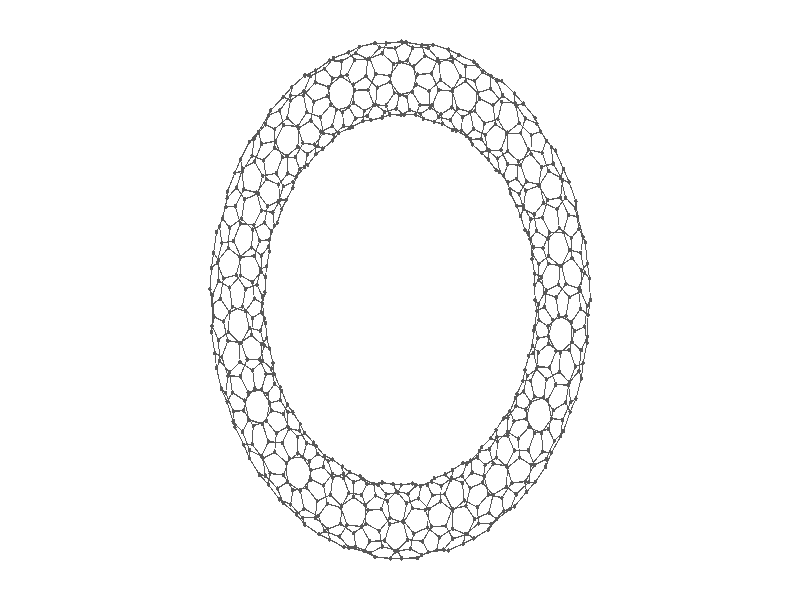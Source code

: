 // 
// Molecular graphics export from VMD 1.9.1
// http://www.ks.uiuc.edu/Research/vmd/
// Requires POV-Ray 3.5 or later
// 
// POV 3.x input script : E:/Users/Kevin Reiter/Documents/GitHub/promotion/daten/nanotori/62tor.pov 
// try povray +W1920 +H1057 -IE:/Users/Kevin Reiter/Documents/GitHub/promotion/daten/nanotori/62tor.pov -OE:/Users/Kevin Reiter/Documents/GitHub/promotion/daten/nanotori/62tor.pov.tga +P +X +A +FT +C
#if (version < 3.5) 
#error "VMD POV3DisplayDevice has been compiled for POV-Ray 3.5 or above.\nPlease upgrade POV-Ray or recompile VMD."
#end 
#declare VMD_clip_on=array[3] {0, 0, 0};
#declare VMD_clip=array[3];
#declare VMD_scaledclip=array[3];
#declare VMD_line_width=0.0020;
#macro VMDC ( C1 )
  texture { pigment { rgbt C1 }}
#end
#macro VMD_point (P1, R1, C1)
  #local T = texture { finish { ambient 1.0 diffuse 0.0 phong 0.0 specular 0.0 } pigment { C1 } }
  #if(VMD_clip_on[2])
  intersection {
    sphere {P1, R1 texture {T} #if(VMD_clip_on[1]) clipped_by {VMD_clip[1]} #end no_shadow}
    VMD_clip[2]
  }
  #else
  sphere {P1, R1 texture {T} #if(VMD_clip_on[1]) clipped_by {VMD_clip[1]} #end no_shadow}
  #end
#end
#macro VMD_line (P1, P2, C1)
  #local T = texture { finish { ambient 1.0 diffuse 0.0 phong 0.0 specular 0.0 } pigment { C1 } }
  #if(VMD_clip_on[2])
  intersection {
    cylinder {P1, P2, VMD_line_width texture {T} #if(VMD_clip_on[1]) clipped_by {VMD_clip[1]} #end no_shadow}
    VMD_clip[2]
  }
  #else
  cylinder {P1, P2, VMD_line_width texture {T} #if(VMD_clip_on[1]) clipped_by {VMD_clip[1]} #end no_shadow}
  #end
#end
#macro VMD_sphere (P1, R1, C1)
  #local T = texture { pigment { C1 } }
  #if(VMD_clip_on[2])
  intersection {
    sphere {P1, R1 texture {T} #if(VMD_clip_on[1]) clipped_by {VMD_clip[1]} #end no_shadow}
    VMD_clip[2]
  }
  #else
  sphere {P1, R1 texture {T} #if(VMD_clip_on[1]) clipped_by {VMD_clip[1]} #end no_shadow}
  #end
#end
#macro VMD_cylinder (P1, P2, R1, C1, O1)
  #local T = texture { pigment { C1 } }
  #if(VMD_clip_on[2])
  intersection {
    cylinder {P1, P2, R1 #if(O1) open #end texture {T} #if(VMD_clip_on[1]) clipped_by {VMD_clip[1]} #end no_shadow}
    VMD_clip[2]
  }
  #else
  cylinder {P1, P2, R1 #if(O1) open #end texture {T} #if(VMD_clip_on[1]) clipped_by {VMD_clip[1]} #end no_shadow}
  #end
#end
#macro VMD_cone (P1, P2, R1, C1)
  #local T = texture { pigment { C1 } }
  #if(VMD_clip_on[2])
  intersection {
    cone {P1, R1, P2, VMD_line_width texture {T} #if(VMD_clip_on[1]) clipped_by {VMD_clip[1]} #end no_shadow}
    VMD_clip[2]
  }
  #else
  cone {P1, R1, P2, VMD_line_width texture {T} #if(VMD_clip_on[1]) clipped_by {VMD_clip[1]} #end no_shadow}
  #end
#end
#macro VMD_triangle (P1, P2, P3, N1, N2, N3, C1)
  #local T = texture { pigment { C1 } }
  smooth_triangle {P1, N1, P2, N2, P3, N3 texture {T} #if(VMD_clip_on[1]) clipped_by {VMD_clip[1]} #end no_shadow}
#end
#macro VMD_tricolor (P1, P2, P3, N1, N2, N3, C1, C2, C3)
  #local NX = P2-P1;
  #local NY = P3-P1;
  #local NZ = vcross(NX, NY);
  #local T = texture { pigment {
    average pigment_map {
      [1 gradient x color_map {[0 rgb 0] [1 C2*3]}]
      [1 gradient y color_map {[0 rgb 0] [1 C3*3]}]
      [1 gradient z color_map {[0 rgb 0] [1 C1*3]}]
    }
    matrix <1.01,0,1,0,1.01,1,0,0,1,-.002,-.002,-1>
    matrix <NX.x,NX.y,NX.z,NY.x,NY.y,NY.z,NZ.x,NZ.y,NZ.z,P1.x,P1.y,P1.z>
  } }
  smooth_triangle {P1, N1, P2, N2, P3, N3 texture {T} #if(VMD_clip_on[1]) clipped_by {VMD_clip[1]} #end no_shadow}
#end
camera {
  orthographic
  location <0.0000, 0.0000, -2.0000>
  look_at <0.0000, 0.0000, 2.0000>
  up <0.0000, 3.0000, 0.0000>
  right <5.4494, 0.0000, 0.0000>
}
light_source { 
  <-0.1000, 0.1000, -1.0000> 
  color rgb<1.000, 1.000, 1.000> 
  parallel 
  point_at <0.0, 0.0, 0.0> 
}
light_source { 
  <1.0000, 2.0000, -0.5000> 
  color rgb<1.000, 1.000, 1.000> 
  parallel 
  point_at <0.0, 0.0, 0.0> 
}
background {
  color rgb<1.000, 1.000, 1.000>
}
fog {
  distance 0.10 
  fog_type 2 
  color rgb<1.000, 1.000, 1.000>
  fog_offset -0.
  fog_alt 0.01
  up <0,0,-1>
} 
#default { texture {
 finish { ambient 0.000 diffuse 0.650 phong 0.1 phong_size 40.000 specular 0.500 }
} }
#declare VMD_line_width=0.0020;
// MoleculeID: 5 ReprID: 0 Beginning CPK
// MoleculeID: 5 ReprID: 0 Beginning VDW
VMD_sphere(<1.2810,-0.0759,-0.0685>,0.0112,rgbt<0.350,0.350,0.350,0.000>)
VMD_sphere(<1.2766,-0.1825,-0.0495>,0.0112,rgbt<0.350,0.350,0.350,0.000>)
VMD_sphere(<1.2312,-0.0437,-0.1415>,0.0112,rgbt<0.350,0.350,0.350,0.000>)
VMD_sphere(<1.2351,-0.3924,-0.0100>,0.0112,rgbt<0.350,0.350,0.350,0.000>)
VMD_sphere(<1.2337,-0.2516,-0.1121>,0.0112,rgbt<0.350,0.350,0.350,0.000>)
VMD_sphere(<1.2193,-0.3559,-0.0954>,0.0112,rgbt<0.350,0.350,0.350,0.000>)
VMD_sphere(<1.1667,-0.1108,-0.1768>,0.0112,rgbt<0.350,0.350,0.350,0.000>)
VMD_sphere(<1.1717,-0.2102,-0.1690>,0.0112,rgbt<0.350,0.350,0.350,0.000>)
VMD_sphere(<1.0805,-0.0768,-0.1863>,0.0112,rgbt<0.350,0.350,0.350,0.000>)
VMD_sphere(<1.1588,-0.5592,-0.0590>,0.0112,rgbt<0.350,0.350,0.350,0.000>)
VMD_sphere(<1.1131,-0.6559,-0.0397>,0.0112,rgbt<0.350,0.350,0.350,0.000>)
VMD_sphere(<1.1529,-0.4119,-0.1478>,0.0112,rgbt<0.350,0.350,0.350,0.000>)
VMD_sphere(<1.1286,-0.5121,-0.1347>,0.0112,rgbt<0.350,0.350,0.350,0.000>)
VMD_sphere(<1.0919,-0.2633,-0.1874>,0.0112,rgbt<0.350,0.350,0.350,0.000>)
VMD_sphere(<1.0852,-0.3590,-0.1847>,0.0112,rgbt<0.350,0.350,0.350,0.000>)
VMD_sphere(<1.0085,-0.1320,-0.1644>,0.0112,rgbt<0.350,0.350,0.350,0.000>)
VMD_sphere(<1.0117,-0.2188,-0.1732>,0.0112,rgbt<0.350,0.350,0.350,0.000>)
VMD_sphere(<0.9411,-0.0223,-0.0867>,0.0112,rgbt<0.350,0.350,0.350,0.000>)
VMD_sphere(<0.9462,-0.1011,-0.1039>,0.0112,rgbt<0.350,0.350,0.350,0.000>)
VMD_sphere(<0.9929,-0.8332,0.0000>,0.0112,rgbt<0.350,0.350,0.350,0.000>)
VMD_sphere(<1.0499,-0.7054,-0.1039>,0.0112,rgbt<0.350,0.350,0.350,0.000>)
VMD_sphere(<0.9958,-0.7962,-0.0867>,0.0112,rgbt<0.350,0.350,0.350,0.000>)
VMD_sphere(<1.0450,-0.5509,-0.1732>,0.0112,rgbt<0.350,0.350,0.350,0.000>)
VMD_sphere(<1.0110,-0.6451,-0.1644>,0.0112,rgbt<0.350,0.350,0.350,0.000>)
VMD_sphere(<0.9973,-0.3968,-0.1847>,0.0112,rgbt<0.350,0.350,0.350,0.000>)
VMD_sphere(<0.9788,-0.4868,-0.1874>,0.0112,rgbt<0.350,0.350,0.350,0.000>)
VMD_sphere(<0.9411,-0.2626,-0.1347>,0.0112,rgbt<0.350,0.350,0.350,0.000>)
VMD_sphere(<0.9303,-0.3448,-0.1478>,0.0112,rgbt<0.350,0.350,0.350,0.000>)
VMD_sphere(<0.9118,-0.1524,-0.0397>,0.0112,rgbt<0.350,0.350,0.350,0.000>)
VMD_sphere(<0.9012,-0.2287,-0.0590>,0.0112,rgbt<0.350,0.350,0.350,0.000>)
VMD_sphere(<0.9315,-0.0552,0.0685>,0.0112,rgbt<0.350,0.350,0.350,0.000>)
VMD_sphere(<0.9175,-0.1312,0.0495>,0.0112,rgbt<0.350,0.350,0.350,0.000>)
VMD_sphere(<0.9838,-0.0349,0.1415>,0.0112,rgbt<0.350,0.350,0.350,0.000>)
VMD_sphere(<0.8606,-0.9604,-0.0495>,0.0112,rgbt<0.350,0.350,0.350,0.000>)
VMD_sphere(<0.7808,-1.0316,-0.0299>,0.0112,rgbt<0.350,0.350,0.350,0.000>)
VMD_sphere(<0.9151,-0.8249,-0.1415>,0.0112,rgbt<0.350,0.350,0.350,0.000>)
VMD_sphere(<0.8535,-0.9082,-0.1275>,0.0112,rgbt<0.350,0.350,0.350,0.000>)
VMD_sphere(<0.9175,-0.6650,-0.1863>,0.0112,rgbt<0.350,0.350,0.350,0.000>)
VMD_sphere(<0.8743,-0.7514,-0.1826>,0.0112,rgbt<0.350,0.350,0.350,0.000>)
VMD_sphere(<0.8901,-0.5104,-0.1690>,0.0112,rgbt<0.350,0.350,0.350,0.000>)
VMD_sphere(<0.8600,-0.5927,-0.1768>,0.0112,rgbt<0.350,0.350,0.350,0.000>)
VMD_sphere(<0.8663,-0.3808,-0.0954>,0.0112,rgbt<0.350,0.350,0.350,0.000>)
VMD_sphere(<0.8415,-0.4564,-0.1121>,0.0112,rgbt<0.350,0.350,0.350,0.000>)
VMD_sphere(<0.8773,-0.2787,0.0100>,0.0112,rgbt<0.350,0.350,0.350,0.000>)
VMD_sphere(<0.8512,-0.3504,-0.0100>,0.0112,rgbt<0.350,0.350,0.350,0.000>)
VMD_sphere(<0.9380,-0.1913,0.1121>,0.0112,rgbt<0.350,0.350,0.350,0.000>)
VMD_sphere(<0.9084,-0.2651,0.0954>,0.0112,rgbt<0.350,0.350,0.350,0.000>)
VMD_sphere(<1.0398,-0.0987,0.1768>,0.0112,rgbt<0.350,0.350,0.350,0.000>)
VMD_sphere(<1.0099,-0.1812,0.1690>,0.0112,rgbt<0.350,0.350,0.350,0.000>)
VMD_sphere(<1.1303,-0.0804,0.1863>,0.0112,rgbt<0.350,0.350,0.350,0.000>)
VMD_sphere(<0.7053,-1.0563,-0.0954>,0.0112,rgbt<0.350,0.350,0.350,0.000>)
VMD_sphere(<0.6199,-1.1191,-0.0777>,0.0112,rgbt<0.350,0.350,0.350,0.000>)
VMD_sphere(<0.7625,-0.9142,-0.1690>,0.0112,rgbt<0.350,0.350,0.350,0.000>)
VMD_sphere(<0.6943,-0.9884,-0.1593>,0.0112,rgbt<0.350,0.350,0.350,0.000>)
VMD_sphere(<0.7783,-0.7534,-0.1863>,0.0112,rgbt<0.350,0.350,0.350,0.000>)
VMD_sphere(<0.7265,-0.8302,-0.1879>,0.0112,rgbt<0.350,0.350,0.350,0.000>)
VMD_sphere(<0.7761,-0.6056,-0.1415>,0.0112,rgbt<0.350,0.350,0.350,0.000>)
VMD_sphere(<0.7349,-0.6784,-0.1538>,0.0112,rgbt<0.350,0.350,0.350,0.000>)
VMD_sphere(<0.7872,-0.4893,-0.0495>,0.0112,rgbt<0.350,0.350,0.350,0.000>)
VMD_sphere(<0.7490,-0.5565,-0.0685>,0.0112,rgbt<0.350,0.350,0.350,0.000>)
VMD_sphere(<0.8373,-0.4041,0.0590>,0.0112,rgbt<0.350,0.350,0.350,0.000>)
VMD_sphere(<0.7965,-0.4693,0.0397>,0.0112,rgbt<0.350,0.350,0.350,0.000>)
VMD_sphere(<0.9343,-0.3338,0.1478>,0.0112,rgbt<0.350,0.350,0.350,0.000>)
VMD_sphere(<0.8898,-0.4037,0.1347>,0.0112,rgbt<0.350,0.350,0.350,0.000>)
VMD_sphere(<1.0627,-0.2563,0.1874>,0.0112,rgbt<0.350,0.350,0.350,0.000>)
VMD_sphere(<1.0191,-0.3371,0.1847>,0.0112,rgbt<0.350,0.350,0.350,0.000>)
VMD_sphere(<1.1891,-0.1557,0.1644>,0.0112,rgbt<0.350,0.350,0.350,0.000>)
VMD_sphere(<1.1546,-0.2497,0.1732>,0.0112,rgbt<0.350,0.350,0.350,0.000>)
VMD_sphere(<1.2746,-0.0302,0.0867>,0.0112,rgbt<0.350,0.350,0.350,0.000>)
VMD_sphere(<1.2577,-0.1344,0.1039>,0.0112,rgbt<0.350,0.350,0.350,0.000>)
VMD_sphere(<0.4311,-1.2179,-0.0397>,0.0112,rgbt<0.350,0.350,0.350,0.000>)
VMD_sphere(<0.3296,-1.2525,-0.0200>,0.0112,rgbt<0.350,0.350,0.350,0.000>)
VMD_sphere(<0.5354,-1.1177,-0.1347>,0.0112,rgbt<0.350,0.350,0.350,0.000>)
VMD_sphere(<0.4459,-1.1709,-0.1200>,0.0112,rgbt<0.350,0.350,0.350,0.000>)
VMD_sphere(<0.6005,-0.9726,-0.1847>,0.0112,rgbt<0.350,0.350,0.350,0.000>)
VMD_sphere(<0.5268,-1.0362,-0.1800>,0.0112,rgbt<0.350,0.350,0.350,0.000>)
VMD_sphere(<0.6344,-0.8179,-0.1732>,0.0112,rgbt<0.350,0.350,0.350,0.000>)
VMD_sphere(<0.5748,-0.8834,-0.1800>,0.0112,rgbt<0.350,0.350,0.350,0.000>)
VMD_sphere(<0.6598,-0.6857,-0.1039>,0.0112,rgbt<0.350,0.350,0.350,0.000>)
VMD_sphere(<0.6083,-0.7472,-0.1200>,0.0112,rgbt<0.350,0.350,0.350,0.000>)
VMD_sphere(<0.7049,-0.5915,0.0000>,0.0112,rgbt<0.350,0.350,0.350,0.000>)
VMD_sphere(<0.6543,-0.6486,-0.0200>,0.0112,rgbt<0.350,0.350,0.350,0.000>)
VMD_sphere(<0.7898,-0.5307,0.1039>,0.0112,rgbt<0.350,0.350,0.350,0.000>)
VMD_sphere(<0.7353,-0.5879,0.0867>,0.0112,rgbt<0.350,0.350,0.350,0.000>)
VMD_sphere(<0.9157,-0.4827,0.1732>,0.0112,rgbt<0.350,0.350,0.350,0.000>)
VMD_sphere(<0.8574,-0.5471,0.1644>,0.0112,rgbt<0.350,0.350,0.350,0.000>)
VMD_sphere(<1.0621,-0.4225,0.1847>,0.0112,rgbt<0.350,0.350,0.350,0.000>)
VMD_sphere(<1.0057,-0.5001,0.1874>,0.0112,rgbt<0.350,0.350,0.350,0.000>)
VMD_sphere(<1.1937,-0.3331,0.1347>,0.0112,rgbt<0.350,0.350,0.350,0.000>)
VMD_sphere(<1.1479,-0.4255,0.1478>,0.0112,rgbt<0.350,0.350,0.350,0.000>)
VMD_sphere(<1.2742,-0.2130,0.0397>,0.0112,rgbt<0.350,0.350,0.350,0.000>)
VMD_sphere(<1.2471,-0.3164,0.0590>,0.0112,rgbt<0.350,0.350,0.350,0.000>)
VMD_sphere(<0.2511,-1.2500,-0.0867>,0.0112,rgbt<0.350,0.350,0.350,0.000>)
VMD_sphere(<0.1477,-1.2747,-0.0685>,0.0112,rgbt<0.350,0.350,0.350,0.000>)
VMD_sphere(<0.3598,-1.1440,-0.1644>,0.0112,rgbt<0.350,0.350,0.350,0.000>)
VMD_sphere(<0.2676,-1.1864,-0.1538>,0.0112,rgbt<0.350,0.350,0.350,0.000>)
VMD_sphere(<0.4370,-1.0021,-0.1874>,0.0112,rgbt<0.350,0.350,0.350,0.000>)
VMD_sphere(<0.3590,-1.0537,-0.1879>,0.0112,rgbt<0.350,0.350,0.350,0.000>)
VMD_sphere(<0.4910,-0.8621,-0.1478>,0.0112,rgbt<0.350,0.350,0.350,0.000>)
VMD_sphere(<0.4249,-0.9146,-0.1593>,0.0112,rgbt<0.350,0.350,0.350,0.000>)
VMD_sphere(<0.5434,-0.7544,-0.0590>,0.0112,rgbt<0.350,0.350,0.350,0.000>)
VMD_sphere(<0.4828,-0.8030,-0.0777>,0.0112,rgbt<0.350,0.350,0.350,0.000>)
VMD_sphere(<0.6186,-0.6903,0.0495>,0.0112,rgbt<0.350,0.350,0.350,0.000>)
VMD_sphere(<0.5568,-0.7357,0.0299>,0.0112,rgbt<0.350,0.350,0.350,0.000>)
VMD_sphere(<0.7312,-0.6591,0.1415>,0.0112,rgbt<0.350,0.350,0.350,0.000>)
VMD_sphere(<0.6643,-0.7069,0.1275>,0.0112,rgbt<0.350,0.350,0.350,0.000>)
VMD_sphere(<0.8771,-0.6357,0.1863>,0.0112,rgbt<0.350,0.350,0.350,0.000>)
VMD_sphere(<0.8066,-0.6933,0.1826>,0.0112,rgbt<0.350,0.350,0.350,0.000>)
VMD_sphere(<1.0327,-0.5921,0.1690>,0.0112,rgbt<0.350,0.350,0.350,0.000>)
VMD_sphere(<0.9650,-0.6651,0.1768>,0.0112,rgbt<0.350,0.350,0.350,0.000>)
VMD_sphere(<1.1628,-0.5111,0.0954>,0.0112,rgbt<0.350,0.350,0.350,0.000>)
VMD_sphere(<1.1068,-0.6003,0.1121>,0.0112,rgbt<0.350,0.350,0.350,0.000>)
VMD_sphere(<1.1984,-0.4933,0.0100>,0.0112,rgbt<0.350,0.350,0.350,0.000>)
VMD_sphere(<-0.0650,-1.2921,-0.0299>,0.0112,rgbt<0.350,0.350,0.350,0.000>)
VMD_sphere(<-0.1720,-1.2844,-0.0100>,0.0112,rgbt<0.350,0.350,0.350,0.000>)
VMD_sphere(<0.0700,-1.2443,-0.1275>,0.0112,rgbt<0.350,0.350,0.350,0.000>)
VMD_sphere(<-0.0335,-1.2586,-0.1121>,0.0112,rgbt<0.350,0.350,0.350,0.000>)
VMD_sphere(<0.1867,-1.1376,-0.1826>,0.0112,rgbt<0.350,0.350,0.350,0.000>)
VMD_sphere(<0.0935,-1.1682,-0.1768>,0.0112,rgbt<0.350,0.350,0.350,0.000>)
VMD_sphere(<0.2778,-1.0068,-0.1768>,0.0112,rgbt<0.350,0.350,0.350,0.000>)
VMD_sphere(<0.1971,-1.0452,-0.1826>,0.0112,rgbt<0.350,0.350,0.350,0.000>)
VMD_sphere(<0.3513,-0.8905,-0.1121>,0.0112,rgbt<0.350,0.350,0.350,0.000>)
VMD_sphere(<0.2801,-0.9288,-0.1275>,0.0112,rgbt<0.350,0.350,0.350,0.000>)
VMD_sphere(<0.4268,-0.8155,-0.0100>,0.0112,rgbt<0.350,0.350,0.350,0.000>)
VMD_sphere(<0.3587,-0.8500,-0.0299>,0.0112,rgbt<0.350,0.350,0.350,0.000>)
VMD_sphere(<0.5254,-0.7870,0.0954>,0.0112,rgbt<0.350,0.350,0.350,0.000>)
VMD_sphere(<0.4540,-0.8197,0.0777>,0.0112,rgbt<0.350,0.350,0.350,0.000>)
VMD_sphere(<0.6572,-0.7879,0.1690>,0.0112,rgbt<0.350,0.350,0.350,0.000>)
VMD_sphere(<0.5797,-0.8253,0.1593>,0.0112,rgbt<0.350,0.350,0.350,0.000>)
VMD_sphere(<0.8142,-0.7881,0.1863>,0.0112,rgbt<0.350,0.350,0.350,0.000>)
VMD_sphere(<0.7331,-0.8378,0.1879>,0.0112,rgbt<0.350,0.350,0.350,0.000>)
VMD_sphere(<0.9713,-0.7579,0.1415>,0.0112,rgbt<0.350,0.350,0.350,0.000>)
VMD_sphere(<0.8937,-0.8250,0.1538>,0.0112,rgbt<0.350,0.350,0.350,0.000>)
VMD_sphere(<1.0952,-0.6808,0.0495>,0.0112,rgbt<0.350,0.350,0.350,0.000>)
VMD_sphere(<1.0301,-0.7653,0.0685>,0.0112,rgbt<0.350,0.350,0.350,0.000>)
VMD_sphere(<-0.2445,-1.2558,-0.0777>,0.0112,rgbt<0.350,0.350,0.350,0.000>)
VMD_sphere(<-0.3495,-1.2383,-0.0590>,0.0112,rgbt<0.350,0.350,0.350,0.000>)
VMD_sphere(<-0.1035,-1.2035,-0.1593>,0.0112,rgbt<0.350,0.350,0.350,0.000>)
VMD_sphere(<-0.2055,-1.2069,-0.1478>,0.0112,rgbt<0.350,0.350,0.350,0.000>)
VMD_sphere(<0.0228,-1.1030,-0.1879>,0.0112,rgbt<0.350,0.350,0.350,0.000>)
VMD_sphere(<-0.0697,-1.1210,-0.1874>,0.0112,rgbt<0.350,0.350,0.350,0.000>)
VMD_sphere(<0.1269,-0.9921,-0.1538>,0.0112,rgbt<0.350,0.350,0.350,0.000>)
VMD_sphere(<0.0451,-1.0161,-0.1644>,0.0112,rgbt<0.350,0.350,0.350,0.000>)
VMD_sphere(<0.2161,-0.9078,-0.0685>,0.0112,rgbt<0.350,0.350,0.350,0.000>)
VMD_sphere(<0.1415,-0.9307,-0.0867>,0.0112,rgbt<0.350,0.350,0.350,0.000>)
VMD_sphere(<0.3085,-0.8715,0.0397>,0.0112,rgbt<0.350,0.350,0.350,0.000>)
VMD_sphere(<0.2345,-0.8910,0.0200>,0.0112,rgbt<0.350,0.350,0.350,0.000>)
VMD_sphere(<0.4221,-0.8812,0.1347>,0.0112,rgbt<0.350,0.350,0.350,0.000>)
VMD_sphere(<0.3429,-0.9004,0.1200>,0.0112,rgbt<0.350,0.350,0.350,0.000>)
VMD_sphere(<0.5639,-0.9133,0.1847>,0.0112,rgbt<0.350,0.350,0.350,0.000>)
VMD_sphere(<0.4776,-0.9395,0.1800>,0.0112,rgbt<0.350,0.350,0.350,0.000>)
VMD_sphere(<0.7240,-0.9334,0.1732>,0.0112,rgbt<0.350,0.350,0.350,0.000>)
VMD_sphere(<0.6340,-0.9744,0.1800>,0.0112,rgbt<0.350,0.350,0.350,0.000>)
VMD_sphere(<0.8770,-0.9114,0.1039>,0.0112,rgbt<0.350,0.350,0.350,0.000>)
VMD_sphere(<0.7911,-0.9716,0.1200>,0.0112,rgbt<0.350,0.350,0.350,0.000>)
VMD_sphere(<0.9198,-0.9117,0.0200>,0.0112,rgbt<0.350,0.350,0.350,0.000>)
VMD_sphere(<-0.5525,-1.1713,-0.0200>,0.0112,rgbt<0.350,0.350,0.350,0.000>)
VMD_sphere(<-0.6481,-1.1225,0.0000>,0.0112,rgbt<0.350,0.350,0.350,0.000>)
VMD_sphere(<-0.4111,-1.1836,-0.1200>,0.0112,rgbt<0.350,0.350,0.350,0.000>)
VMD_sphere(<-0.5124,-1.1564,-0.1039>,0.0112,rgbt<0.350,0.350,0.350,0.000>)
VMD_sphere(<-0.2625,-1.1324,-0.1800>,0.0112,rgbt<0.350,0.350,0.350,0.000>)
VMD_sphere(<-0.3610,-1.1248,-0.1732>,0.0112,rgbt<0.350,0.350,0.350,0.000>)
VMD_sphere(<-0.1275,-1.0462,-0.1800>,0.0112,rgbt<0.350,0.350,0.350,0.000>)
VMD_sphere(<-0.2176,-1.0511,-0.1847>,0.0112,rgbt<0.350,0.350,0.350,0.000>)
VMD_sphere(<-0.0143,-0.9634,-0.1200>,0.0112,rgbt<0.350,0.350,0.350,0.000>)
VMD_sphere(<-0.0952,-0.9724,-0.1347>,0.0112,rgbt<0.350,0.350,0.350,0.000>)
VMD_sphere(<0.0844,-0.9174,-0.0200>,0.0112,rgbt<0.350,0.350,0.350,0.000>)
VMD_sphere(<0.0082,-0.9244,-0.0397>,0.0112,rgbt<0.350,0.350,0.350,0.000>)
VMD_sphere(<0.1854,-0.9230,0.0867>,0.0112,rgbt<0.350,0.350,0.350,0.000>)
VMD_sphere(<0.1074,-0.9269,0.0685>,0.0112,rgbt<0.350,0.350,0.350,0.000>)
VMD_sphere(<0.3051,-0.9703,0.1644>,0.0112,rgbt<0.350,0.350,0.350,0.000>)
VMD_sphere(<0.2201,-0.9756,0.1538>,0.0112,rgbt<0.350,0.350,0.350,0.000>)
VMD_sphere(<0.4489,-1.0296,0.1874>,0.0112,rgbt<0.350,0.350,0.350,0.000>)
VMD_sphere(<0.3558,-1.0443,0.1879>,0.0112,rgbt<0.350,0.350,0.350,0.000>)
VMD_sphere(<0.6059,-1.0639,0.1478>,0.0112,rgbt<0.350,0.350,0.350,0.000>)
VMD_sphere(<0.5089,-1.0955,0.1593>,0.0112,rgbt<0.350,0.350,0.350,0.000>)
VMD_sphere(<0.7520,-1.0441,0.0590>,0.0112,rgbt<0.350,0.350,0.350,0.000>)
VMD_sphere(<0.6593,-1.0964,0.0777>,0.0112,rgbt<0.350,0.350,0.350,0.000>)
VMD_sphere(<-0.7062,-1.0715,-0.0685>,0.0112,rgbt<0.350,0.350,0.350,0.000>)
VMD_sphere(<-0.7963,-1.0143,-0.0495>,0.0112,rgbt<0.350,0.350,0.350,0.000>)
VMD_sphere(<-0.5576,-1.0809,-0.1538>,0.0112,rgbt<0.350,0.350,0.350,0.000>)
VMD_sphere(<-0.6535,-1.0444,-0.1415>,0.0112,rgbt<0.350,0.350,0.350,0.000>)
VMD_sphere(<-0.4023,-1.0380,-0.1879>,0.0112,rgbt<0.350,0.350,0.350,0.000>)
VMD_sphere(<-0.4955,-1.0191,-0.1863>,0.0112,rgbt<0.350,0.350,0.350,0.000>)
VMD_sphere(<-0.2625,-0.9737,-0.1593>,0.0112,rgbt<0.350,0.350,0.350,0.000>)
VMD_sphere(<-0.3481,-0.9652,-0.1690>,0.0112,rgbt<0.350,0.350,0.350,0.000>)
VMD_sphere(<-0.1463,-0.9255,-0.0777>,0.0112,rgbt<0.350,0.350,0.350,0.000>)
VMD_sphere(<-0.2246,-0.9192,-0.0954>,0.0112,rgbt<0.350,0.350,0.350,0.000>)
VMD_sphere(<-0.0464,-0.9215,0.0299>,0.0112,rgbt<0.350,0.350,0.350,0.000>)
VMD_sphere(<-0.1222,-0.9124,0.0100>,0.0112,rgbt<0.350,0.350,0.350,0.000>)
VMD_sphere(<0.0545,-0.9686,0.1275>,0.0112,rgbt<0.350,0.350,0.350,0.000>)
VMD_sphere(<-0.0255,-0.9570,0.1121>,0.0112,rgbt<0.350,0.350,0.350,0.000>)
VMD_sphere(<0.1723,-1.0495,0.1826>,0.0112,rgbt<0.350,0.350,0.350,0.000>)
VMD_sphere(<0.0833,-1.0411,0.1768>,0.0112,rgbt<0.350,0.350,0.350,0.000>)
VMD_sphere(<0.3117,-1.1298,0.1768>,0.0112,rgbt<0.350,0.350,0.350,0.000>)
VMD_sphere(<0.2136,-1.1328,0.1826>,0.0112,rgbt<0.350,0.350,0.350,0.000>)
VMD_sphere(<0.4620,-1.1713,0.1121>,0.0112,rgbt<0.350,0.350,0.350,0.000>)
VMD_sphere(<0.3598,-1.1933,0.1275>,0.0112,rgbt<0.350,0.350,0.350,0.000>)
VMD_sphere(<0.6009,-1.1482,0.0100>,0.0112,rgbt<0.350,0.350,0.350,0.000>)
VMD_sphere(<0.5031,-1.1920,0.0299>,0.0112,rgbt<0.350,0.350,0.350,0.000>)
VMD_sphere(<-0.9574,-0.8734,-0.0100>,0.0112,rgbt<0.350,0.350,0.350,0.000>)
VMD_sphere(<-0.8347,-0.9426,-0.1121>,0.0112,rgbt<0.350,0.350,0.350,0.000>)
VMD_sphere(<-0.9178,-0.8780,-0.0954>,0.0112,rgbt<0.350,0.350,0.350,0.000>)
VMD_sphere(<-0.6793,-0.9550,-0.1768>,0.0112,rgbt<0.350,0.350,0.350,0.000>)
VMD_sphere(<-0.7679,-0.9096,-0.1690>,0.0112,rgbt<0.350,0.350,0.350,0.000>)
VMD_sphere(<-0.5209,-0.9273,-0.1826>,0.0112,rgbt<0.350,0.350,0.350,0.000>)
VMD_sphere(<-0.6068,-0.8973,-0.1863>,0.0112,rgbt<0.350,0.350,0.350,0.000>)
VMD_sphere(<-0.3825,-0.8915,-0.1275>,0.0112,rgbt<0.350,0.350,0.350,0.000>)
VMD_sphere(<-0.4616,-0.8695,-0.1415>,0.0112,rgbt<0.350,0.350,0.350,0.000>)
VMD_sphere(<-0.2716,-0.8817,-0.0299>,0.0112,rgbt<0.350,0.350,0.350,0.000>)
VMD_sphere(<-0.3452,-0.8602,-0.0495>,0.0112,rgbt<0.350,0.350,0.350,0.000>)
VMD_sphere(<-0.1791,-0.9198,0.0777>,0.0112,rgbt<0.350,0.350,0.350,0.000>)
VMD_sphere(<-0.2526,-0.8948,0.0590>,0.0112,rgbt<0.350,0.350,0.350,0.000>)
VMD_sphere(<-0.0864,-1.0048,0.1593>,0.0112,rgbt<0.350,0.350,0.350,0.000>)
VMD_sphere(<-0.1665,-0.9781,0.1478>,0.0112,rgbt<0.350,0.350,0.350,0.000>)
VMD_sphere(<0.0230,-1.1130,0.1879>,0.0112,rgbt<0.350,0.350,0.350,0.000>)
VMD_sphere(<-0.0679,-1.0911,0.1874>,0.0112,rgbt<0.350,0.350,0.350,0.000>)
VMD_sphere(<0.1543,-1.2064,0.1538>,0.0112,rgbt<0.350,0.350,0.350,0.000>)
VMD_sphere(<0.0532,-1.1981,0.1644>,0.0112,rgbt<0.350,0.350,0.350,0.000>)
VMD_sphere(<0.2972,-1.2484,0.0685>,0.0112,rgbt<0.350,0.350,0.350,0.000>)
VMD_sphere(<0.1916,-1.2605,0.0867>,0.0112,rgbt<0.350,0.350,0.350,0.000>)
VMD_sphere(<-1.0637,-0.7239,-0.0590>,0.0112,rgbt<0.350,0.350,0.350,0.000>)
VMD_sphere(<-1.1245,-0.6360,-0.0397>,0.0112,rgbt<0.350,0.350,0.350,0.000>)
VMD_sphere(<-0.9332,-0.7925,-0.1478>,0.0112,rgbt<0.350,0.350,0.350,0.000>)
VMD_sphere(<-1.0078,-0.7213,-0.1347>,0.0112,rgbt<0.350,0.350,0.350,0.000>)
VMD_sphere(<-0.7740,-0.8139,-0.1874>,0.0112,rgbt<0.350,0.350,0.350,0.000>)
VMD_sphere(<-0.8535,-0.7603,-0.1847>,0.0112,rgbt<0.350,0.350,0.350,0.000>)
VMD_sphere(<-0.6186,-0.8074,-0.1644>,0.0112,rgbt<0.350,0.350,0.350,0.000>)
VMD_sphere(<-0.6954,-0.7668,-0.1732>,0.0112,rgbt<0.350,0.350,0.350,0.000>)
VMD_sphere(<-0.4899,-0.8039,-0.0867>,0.0112,rgbt<0.350,0.350,0.350,0.000>)
VMD_sphere(<-0.5607,-0.7688,-0.1039>,0.0112,rgbt<0.350,0.350,0.350,0.000>)
VMD_sphere(<-0.3931,-0.8332,0.0200>,0.0112,rgbt<0.350,0.350,0.350,0.000>)
VMD_sphere(<-0.4601,-0.7969,0.0000>,0.0112,rgbt<0.350,0.350,0.350,0.000>)
VMD_sphere(<-0.3161,-0.9102,0.1200>,0.0112,rgbt<0.350,0.350,0.350,0.000>)
VMD_sphere(<-0.3855,-0.8700,0.1039>,0.0112,rgbt<0.350,0.350,0.350,0.000>)
VMD_sphere(<-0.2380,-1.0267,0.1800>,0.0112,rgbt<0.350,0.350,0.350,0.000>)
VMD_sphere(<-0.3164,-0.9856,0.1732>,0.0112,rgbt<0.350,0.350,0.350,0.000>)
VMD_sphere(<-0.1406,-1.1539,0.1800>,0.0112,rgbt<0.350,0.350,0.350,0.000>)
VMD_sphere(<-0.2317,-1.1193,0.1847>,0.0112,rgbt<0.350,0.350,0.350,0.000>)
VMD_sphere(<-0.0185,-1.2528,0.1200>,0.0112,rgbt<0.350,0.350,0.350,0.000>)
VMD_sphere(<-0.1208,-1.2334,0.1347>,0.0112,rgbt<0.350,0.350,0.350,0.000>)
VMD_sphere(<0.1186,-1.2897,0.0200>,0.0112,rgbt<0.350,0.350,0.350,0.000>)
VMD_sphere(<0.0115,-1.2919,0.0397>,0.0112,rgbt<0.350,0.350,0.350,0.000>)
VMD_sphere(<-1.2180,-0.4433,0.0000>,0.0112,rgbt<0.350,0.350,0.350,0.000>)
VMD_sphere(<-1.1358,-0.5565,-0.1039>,0.0112,rgbt<0.350,0.350,0.350,0.000>)
VMD_sphere(<-1.1875,-0.4643,-0.0867>,0.0112,rgbt<0.350,0.350,0.350,0.000>)
VMD_sphere(<-0.9996,-0.6295,-0.1732>,0.0112,rgbt<0.350,0.350,0.350,0.000>)
VMD_sphere(<-1.0642,-0.5530,-0.1644>,0.0112,rgbt<0.350,0.350,0.350,0.000>)
VMD_sphere(<-0.8423,-0.6653,-0.1847>,0.0112,rgbt<0.350,0.350,0.350,0.000>)
VMD_sphere(<-0.9110,-0.6043,-0.1874>,0.0112,rgbt<0.350,0.350,0.350,0.000>)
VMD_sphere(<-0.6980,-0.6837,-0.1347>,0.0112,rgbt<0.350,0.350,0.350,0.000>)
VMD_sphere(<-0.7638,-0.6332,-0.1478>,0.0112,rgbt<0.350,0.350,0.350,0.000>)
VMD_sphere(<-0.5879,-0.7134,-0.0397>,0.0112,rgbt<0.350,0.350,0.350,0.000>)
VMD_sphere(<-0.6486,-0.6661,-0.0590>,0.0112,rgbt<0.350,0.350,0.350,0.000>)
VMD_sphere(<-0.5135,-0.7791,0.0685>,0.0112,rgbt<0.350,0.350,0.350,0.000>)
VMD_sphere(<-0.5724,-0.7290,0.0495>,0.0112,rgbt<0.350,0.350,0.350,0.000>)
VMD_sphere(<-0.4585,-0.8889,0.1538>,0.0112,rgbt<0.350,0.350,0.350,0.000>)
VMD_sphere(<-0.5222,-0.8345,0.1415>,0.0112,rgbt<0.350,0.350,0.350,0.000>)
VMD_sphere(<-0.3987,-1.0286,0.1879>,0.0112,rgbt<0.350,0.350,0.350,0.000>)
VMD_sphere(<-0.4737,-0.9742,0.1863>,0.0112,rgbt<0.350,0.350,0.350,0.000>)
VMD_sphere(<-0.3144,-1.1663,0.1593>,0.0112,rgbt<0.350,0.350,0.350,0.000>)
VMD_sphere(<-0.4038,-1.1198,0.1690>,0.0112,rgbt<0.350,0.350,0.350,0.000>)
VMD_sphere(<-0.1998,-1.2637,0.0777>,0.0112,rgbt<0.350,0.350,0.350,0.000>)
VMD_sphere(<-0.3014,-1.2339,0.0954>,0.0112,rgbt<0.350,0.350,0.350,0.000>)
VMD_sphere(<-1.2620,-0.2651,-0.0495>,0.0112,rgbt<0.350,0.350,0.350,0.000>)
VMD_sphere(<-1.2838,-0.1603,-0.0299>,0.0112,rgbt<0.350,0.350,0.350,0.000>)
VMD_sphere(<-1.1719,-0.3800,-0.1415>,0.0112,rgbt<0.350,0.350,0.350,0.000>)
VMD_sphere(<-1.2133,-0.2850,-0.1275>,0.0112,rgbt<0.350,0.350,0.350,0.000>)
VMD_sphere(<-1.0346,-0.4621,-0.1863>,0.0112,rgbt<0.350,0.350,0.350,0.000>)
VMD_sphere(<-1.0879,-0.3814,-0.1826>,0.0112,rgbt<0.350,0.350,0.350,0.000>)
VMD_sphere(<-0.8870,-0.5156,-0.1690>,0.0112,rgbt<0.350,0.350,0.350,0.000>)
VMD_sphere(<-0.9433,-0.4484,-0.1768>,0.0112,rgbt<0.350,0.350,0.350,0.000>)
VMD_sphere(<-0.7629,-0.5598,-0.0954>,0.0112,rgbt<0.350,0.350,0.350,0.000>)
VMD_sphere(<-0.8160,-0.5006,-0.1121>,0.0112,rgbt<0.350,0.350,0.350,0.000>)
VMD_sphere(<-0.6800,-0.6204,0.0100>,0.0112,rgbt<0.350,0.350,0.350,0.000>)
VMD_sphere(<-0.7290,-0.5620,-0.0100>,0.0112,rgbt<0.350,0.350,0.350,0.000>)
VMD_sphere(<-0.6347,-0.7167,0.1121>,0.0112,rgbt<0.350,0.350,0.350,0.000>)
VMD_sphere(<-0.6838,-0.6541,0.0954>,0.0112,rgbt<0.350,0.350,0.350,0.000>)
VMD_sphere(<-0.6054,-0.8511,0.1768>,0.0112,rgbt<0.350,0.350,0.350,0.000>)
VMD_sphere(<-0.6618,-0.7840,0.1690>,0.0112,rgbt<0.350,0.350,0.350,0.000>)
VMD_sphere(<-0.5646,-1.0051,0.1826>,0.0112,rgbt<0.350,0.350,0.350,0.000>)
VMD_sphere(<-0.6348,-0.9387,0.1863>,0.0112,rgbt<0.350,0.350,0.350,0.000>)
VMD_sphere(<-0.4914,-1.1454,0.1275>,0.0112,rgbt<0.350,0.350,0.350,0.000>)
VMD_sphere(<-0.5777,-1.0881,0.1415>,0.0112,rgbt<0.350,0.350,0.350,0.000>)
VMD_sphere(<-0.3808,-1.2365,0.0299>,0.0112,rgbt<0.350,0.350,0.350,0.000>)
VMD_sphere(<-0.4802,-1.1968,0.0495>,0.0112,rgbt<0.350,0.350,0.350,0.000>)
VMD_sphere(<-1.2675,-0.0826,-0.0954>,0.0112,rgbt<0.350,0.350,0.350,0.000>)
VMD_sphere(<-1.2792,0.0227,-0.0777>,0.0112,rgbt<0.350,0.350,0.350,0.000>)
VMD_sphere(<-1.1729,-0.2032,-0.1690>,0.0112,rgbt<0.350,0.350,0.350,0.000>)
VMD_sphere(<-1.2032,-0.1071,-0.1593>,0.0112,rgbt<0.350,0.350,0.350,0.000>)
VMD_sphere(<-1.0416,-0.2974,-0.1863>,0.0112,rgbt<0.350,0.350,0.350,0.000>)
VMD_sphere(<-1.0822,-0.2140,-0.1879>,0.0112,rgbt<0.350,0.350,0.350,0.000>)
VMD_sphere(<-0.9125,-0.3693,-0.1415>,0.0112,rgbt<0.350,0.350,0.350,0.000>)
VMD_sphere(<-0.9550,-0.2972,-0.1538>,0.0112,rgbt<0.350,0.350,0.350,0.000>)
VMD_sphere(<-0.8173,-0.4371,-0.0495>,0.0112,rgbt<0.350,0.350,0.350,0.000>)
VMD_sphere(<-0.8565,-0.3704,-0.0685>,0.0112,rgbt<0.350,0.350,0.350,0.000>)
VMD_sphere(<-0.7686,-0.5231,0.0590>,0.0112,rgbt<0.350,0.350,0.350,0.000>)
VMD_sphere(<-0.8047,-0.4551,0.0397>,0.0112,rgbt<0.350,0.350,0.350,0.000>)
VMD_sphere(<-0.7562,-0.6422,0.1478>,0.0112,rgbt<0.350,0.350,0.350,0.000>)
VMD_sphere(<-0.7945,-0.5687,0.1347>,0.0112,rgbt<0.350,0.350,0.350,0.000>)
VMD_sphere(<-0.7533,-0.7922,0.1874>,0.0112,rgbt<0.350,0.350,0.350,0.000>)
VMD_sphere(<-0.8015,-0.7140,0.1847>,0.0112,rgbt<0.350,0.350,0.350,0.000>)
VMD_sphere(<-0.7294,-0.9520,0.1644>,0.0112,rgbt<0.350,0.350,0.350,0.000>)
VMD_sphere(<-0.7935,-0.8751,0.1732>,0.0112,rgbt<0.350,0.350,0.350,0.000>)
VMD_sphere(<-0.6634,-1.0888,0.0867>,0.0112,rgbt<0.350,0.350,0.350,0.000>)
VMD_sphere(<-0.7453,-1.0220,0.1039>,0.0112,rgbt<0.350,0.350,0.350,0.000>)
VMD_sphere(<-1.2703,0.2356,-0.0397>,0.0112,rgbt<0.350,0.350,0.350,0.000>)
VMD_sphere(<-1.2495,0.3407,-0.0200>,0.0112,rgbt<0.350,0.350,0.350,0.000>)
VMD_sphere(<-1.2357,0.0952,-0.1347>,0.0112,rgbt<0.350,0.350,0.350,0.000>)
VMD_sphere(<-1.2370,0.1993,-0.1200>,0.0112,rgbt<0.350,0.350,0.350,0.000>)
VMD_sphere(<-1.1425,-0.0338,-0.1847>,0.0112,rgbt<0.350,0.350,0.350,0.000>)
VMD_sphere(<-1.1608,0.0619,-0.1800>,0.0112,rgbt<0.350,0.350,0.350,0.000>)
VMD_sphere(<-1.0255,-0.1404,-0.1732>,0.0112,rgbt<0.350,0.350,0.350,0.000>)
VMD_sphere(<-1.0524,-0.0561,-0.1800>,0.0112,rgbt<0.350,0.350,0.350,0.000>)
VMD_sphere(<-0.9237,-0.2286,-0.1039>,0.0112,rgbt<0.350,0.350,0.350,0.000>)
VMD_sphere(<-0.9512,-0.1533,-0.1200>,0.0112,rgbt<0.350,0.350,0.350,0.000>)
VMD_sphere(<-0.8647,-0.3147,0.0000>,0.0112,rgbt<0.350,0.350,0.350,0.000>)
VMD_sphere(<-0.8888,-0.2424,-0.0200>,0.0112,rgbt<0.350,0.350,0.350,0.000>)
VMD_sphere(<-0.8545,-0.4187,0.1039>,0.0112,rgbt<0.350,0.350,0.350,0.000>)
VMD_sphere(<-0.8768,-0.3428,0.0867>,0.0112,rgbt<0.350,0.350,0.350,0.000>)
VMD_sphere(<-0.8759,-0.5516,0.1732>,0.0112,rgbt<0.350,0.350,0.350,0.000>)
VMD_sphere(<-0.9025,-0.4690,0.1644>,0.0112,rgbt<0.350,0.350,0.350,0.000>)
VMD_sphere(<-0.8970,-0.7085,0.1847>,0.0112,rgbt<0.350,0.350,0.350,0.000>)
VMD_sphere(<-0.9360,-0.6209,0.1874>,0.0112,rgbt<0.350,0.350,0.350,0.000>)
VMD_sphere(<-0.8854,-0.8672,0.1347>,0.0112,rgbt<0.350,0.350,0.350,0.000>)
VMD_sphere(<-0.9425,-0.7814,0.1478>,0.0112,rgbt<0.350,0.350,0.350,0.000>)
VMD_sphere(<-0.8216,-0.9970,0.0397>,0.0112,rgbt<0.350,0.350,0.350,0.000>)
VMD_sphere(<-0.8976,-0.9218,0.0590>,0.0112,rgbt<0.350,0.350,0.350,0.000>)
VMD_sphere(<-1.2081,0.4076,-0.0867>,0.0112,rgbt<0.350,0.350,0.350,0.000>)
VMD_sphere(<-1.1778,0.5094,-0.0685>,0.0112,rgbt<0.350,0.350,0.350,0.000>)
VMD_sphere(<-1.1707,0.2604,-0.1644>,0.0112,rgbt<0.350,0.350,0.350,0.000>)
VMD_sphere(<-1.1613,0.3614,-0.1538>,0.0112,rgbt<0.350,0.350,0.350,0.000>)
VMD_sphere(<-1.0863,0.1226,-0.1874>,0.0112,rgbt<0.350,0.350,0.350,0.000>)
VMD_sphere(<-1.0921,0.2160,-0.1879>,0.0112,rgbt<0.350,0.350,0.350,0.000>)
VMD_sphere(<-0.9921,0.0059,-0.1478>,0.0112,rgbt<0.350,0.350,0.350,0.000>)
VMD_sphere(<-1.0045,0.0894,-0.1593>,0.0112,rgbt<0.350,0.350,0.350,0.000>)
VMD_sphere(<-0.9250,-0.0934,-0.0590>,0.0112,rgbt<0.350,0.350,0.350,0.000>)
VMD_sphere(<-0.9369,-0.0166,-0.0777>,0.0112,rgbt<0.350,0.350,0.350,0.000>)
VMD_sphere(<-0.9071,-0.1906,0.0495>,0.0112,rgbt<0.350,0.350,0.350,0.000>)
VMD_sphere(<-0.9155,-0.1143,0.0299>,0.0112,rgbt<0.350,0.350,0.350,0.000>)
VMD_sphere(<-0.9364,-0.3036,0.1415>,0.0112,rgbt<0.350,0.350,0.350,0.000>)
VMD_sphere(<-0.9444,-0.2219,0.1275>,0.0112,rgbt<0.350,0.350,0.350,0.000>)
VMD_sphere(<-0.9891,-0.4418,0.1863>,0.0112,rgbt<0.350,0.350,0.350,0.000>)
VMD_sphere(<-1.0037,-0.3519,0.1826>,0.0112,rgbt<0.350,0.350,0.350,0.000>)
VMD_sphere(<-1.0292,-0.5982,0.1690>,0.0112,rgbt<0.350,0.350,0.350,0.000>)
VMD_sphere(<-1.0585,-0.5031,0.1768>,0.0112,rgbt<0.350,0.350,0.350,0.000>)
VMD_sphere(<-1.0240,-0.7514,0.0954>,0.0112,rgbt<0.350,0.350,0.350,0.000>)
VMD_sphere(<-1.0733,-0.6583,0.1121>,0.0112,rgbt<0.350,0.350,0.350,0.000>)
VMD_sphere(<-1.0264,-0.7912,0.0100>,0.0112,rgbt<0.350,0.350,0.350,0.000>)
VMD_sphere(<-1.0865,0.7024,-0.0299>,0.0112,rgbt<0.350,0.350,0.350,0.000>)
VMD_sphere(<-1.0264,0.7912,-0.0100>,0.0112,rgbt<0.350,0.350,0.350,0.000>)
VMD_sphere(<-1.1126,0.5615,-0.1275>,0.0112,rgbt<0.350,0.350,0.350,0.000>)
VMD_sphere(<-1.0733,0.6583,-0.1121>,0.0112,rgbt<0.350,0.350,0.350,0.000>)
VMD_sphere(<-1.0785,0.4071,-0.1826>,0.0112,rgbt<0.350,0.350,0.350,0.000>)
VMD_sphere(<-1.0585,0.5031,-0.1768>,0.0112,rgbt<0.350,0.350,0.350,0.000>)
VMD_sphere(<-1.0108,0.2629,-0.1768>,0.0112,rgbt<0.350,0.350,0.350,0.000>)
VMD_sphere(<-1.0037,0.3519,-0.1826>,0.0112,rgbt<0.350,0.350,0.350,0.000>)
VMD_sphere(<-0.9469,0.1411,-0.1121>,0.0112,rgbt<0.350,0.350,0.350,0.000>)
VMD_sphere(<-0.9444,0.2219,-0.1275>,0.0112,rgbt<0.350,0.350,0.350,0.000>)
VMD_sphere(<-0.9197,0.0381,-0.0100>,0.0112,rgbt<0.350,0.350,0.350,0.000>)
VMD_sphere(<-0.9155,0.1143,-0.0299>,0.0112,rgbt<0.350,0.350,0.350,0.000>)
VMD_sphere(<-0.9443,-0.0615,0.0954>,0.0112,rgbt<0.350,0.350,0.350,0.000>)
VMD_sphere(<-0.9369,0.0166,0.0777>,0.0112,rgbt<0.350,0.350,0.350,0.000>)
VMD_sphere(<-1.0109,-0.1752,0.1690>,0.0112,rgbt<0.350,0.350,0.350,0.000>)
VMD_sphere(<-1.0045,-0.0894,0.1593>,0.0112,rgbt<0.350,0.350,0.350,0.000>)
VMD_sphere(<-1.0896,-0.3110,0.1863>,0.0112,rgbt<0.350,0.350,0.350,0.000>)
VMD_sphere(<-1.0921,-0.2160,0.1879>,0.0112,rgbt<0.350,0.350,0.350,0.000>)
VMD_sphere(<-1.1420,-0.4622,0.1415>,0.0112,rgbt<0.350,0.350,0.350,0.000>)
VMD_sphere(<-1.1613,-0.3614,0.1538>,0.0112,rgbt<0.350,0.350,0.350,0.000>)
VMD_sphere(<-1.1372,-0.6081,0.0495>,0.0112,rgbt<0.350,0.350,0.350,0.000>)
VMD_sphere(<-1.1778,-0.5094,0.0685>,0.0112,rgbt<0.350,0.350,0.350,0.000>)
VMD_sphere(<-0.9653,0.8396,-0.0777>,0.0112,rgbt<0.350,0.350,0.350,0.000>)
VMD_sphere(<-0.8976,0.9218,-0.0590>,0.0112,rgbt<0.350,0.350,0.350,0.000>)
VMD_sphere(<-0.9905,0.6914,-0.1593>,0.0112,rgbt<0.350,0.350,0.350,0.000>)
VMD_sphere(<-0.9425,0.7814,-0.1478>,0.0112,rgbt<0.350,0.350,0.350,0.000>)
VMD_sphere(<-0.9666,0.5317,-0.1879>,0.0112,rgbt<0.350,0.350,0.350,0.000>)
VMD_sphere(<-0.9360,0.6209,-0.1874>,0.0112,rgbt<0.350,0.350,0.350,0.000>)
VMD_sphere(<-0.9226,0.3862,-0.1538>,0.0112,rgbt<0.350,0.350,0.350,0.000>)
VMD_sphere(<-0.9025,0.4690,-0.1644>,0.0112,rgbt<0.350,0.350,0.350,0.000>)
VMD_sphere(<-0.8942,0.2667,-0.0685>,0.0112,rgbt<0.350,0.350,0.350,0.000>)
VMD_sphere(<-0.8768,0.3428,-0.0867>,0.0112,rgbt<0.350,0.350,0.350,0.000>)
VMD_sphere(<-0.9090,0.1686,0.0397>,0.0112,rgbt<0.350,0.350,0.350,0.000>)
VMD_sphere(<-0.8888,0.2424,0.0200>,0.0112,rgbt<0.350,0.350,0.350,0.000>)
VMD_sphere(<-0.9742,0.0751,0.1347>,0.0112,rgbt<0.350,0.350,0.350,0.000>)
VMD_sphere(<-0.9512,0.1533,0.1200>,0.0112,rgbt<0.350,0.350,0.350,0.000>)
VMD_sphere(<-1.0729,-0.0317,0.1847>,0.0112,rgbt<0.350,0.350,0.350,0.000>)
VMD_sphere(<-1.0524,0.0561,0.1800>,0.0112,rgbt<0.350,0.350,0.350,0.000>)
VMD_sphere(<-1.1704,-0.1602,0.1732>,0.0112,rgbt<0.350,0.350,0.350,0.000>)
VMD_sphere(<-1.1608,-0.0619,0.1800>,0.0112,rgbt<0.350,0.350,0.350,0.000>)
VMD_sphere(<-1.2278,-0.3038,0.1039>,0.0112,rgbt<0.350,0.350,0.350,0.000>)
VMD_sphere(<-1.2370,-0.1993,0.1200>,0.0112,rgbt<0.350,0.350,0.350,0.000>)
VMD_sphere(<-1.2495,-0.3407,0.0200>,0.0112,rgbt<0.350,0.350,0.350,0.000>)
VMD_sphere(<-0.7381,1.0642,-0.0200>,0.0112,rgbt<0.350,0.350,0.350,0.000>)
VMD_sphere(<-0.6481,1.1225,0.0000>,0.0112,rgbt<0.350,0.350,0.350,0.000>)
VMD_sphere(<-0.8195,0.9478,-0.1200>,0.0112,rgbt<0.350,0.350,0.350,0.000>)
VMD_sphere(<-0.7453,1.0220,-0.1039>,0.0112,rgbt<0.350,0.350,0.350,0.000>)
VMD_sphere(<-0.8495,0.7936,-0.1800>,0.0112,rgbt<0.350,0.350,0.350,0.000>)
VMD_sphere(<-0.7935,0.8751,-0.1732>,0.0112,rgbt<0.350,0.350,0.350,0.000>)
VMD_sphere(<-0.8423,0.6335,-0.1800>,0.0112,rgbt<0.350,0.350,0.350,0.000>)
VMD_sphere(<-0.8015,0.7140,-0.1847>,0.0112,rgbt<0.350,0.350,0.350,0.000>)
VMD_sphere(<-0.8272,0.4940,-0.1200>,0.0112,rgbt<0.350,0.350,0.350,0.000>)
VMD_sphere(<-0.7945,0.5687,-0.1347>,0.0112,rgbt<0.350,0.350,0.350,0.000>)
VMD_sphere(<-0.8367,0.3856,-0.0200>,0.0112,rgbt<0.350,0.350,0.350,0.000>)
VMD_sphere(<-0.8047,0.4551,-0.0397>,0.0112,rgbt<0.350,0.350,0.350,0.000>)
VMD_sphere(<-0.8920,0.3010,0.0867>,0.0112,rgbt<0.350,0.350,0.350,0.000>)
VMD_sphere(<-0.8565,0.3704,0.0685>,0.0112,rgbt<0.350,0.350,0.350,0.000>)
VMD_sphere(<-0.9928,0.2209,0.1644>,0.0112,rgbt<0.350,0.350,0.350,0.000>)
VMD_sphere(<-0.9550,0.2972,0.1538>,0.0112,rgbt<0.350,0.350,0.350,0.000>)
VMD_sphere(<-1.1161,0.1260,0.1874>,0.0112,rgbt<0.350,0.350,0.350,0.000>)
VMD_sphere(<-1.0822,0.2140,0.1879>,0.0112,rgbt<0.350,0.350,0.350,0.000>)
VMD_sphere(<-1.2243,0.0072,0.1478>,0.0112,rgbt<0.350,0.350,0.350,0.000>)
VMD_sphere(<-1.2032,0.1071,0.1593>,0.0112,rgbt<0.350,0.350,0.350,0.000>)
VMD_sphere(<-1.2802,-0.1292,0.0590>,0.0112,rgbt<0.350,0.350,0.350,0.000>)
VMD_sphere(<-1.2792,-0.0227,0.0777>,0.0112,rgbt<0.350,0.350,0.350,0.000>)
VMD_sphere(<-0.5748,1.1473,-0.0685>,0.0112,rgbt<0.350,0.350,0.350,0.000>)
VMD_sphere(<-0.4802,1.1968,-0.0495>,0.0112,rgbt<0.350,0.350,0.350,0.000>)
VMD_sphere(<-0.6573,1.0233,-0.1538>,0.0112,rgbt<0.350,0.350,0.350,0.000>)
VMD_sphere(<-0.5777,1.0881,-0.1415>,0.0112,rgbt<0.350,0.350,0.350,0.000>)
VMD_sphere(<-0.6977,0.8674,-0.1879>,0.0112,rgbt<0.350,0.350,0.350,0.000>)
VMD_sphere(<-0.6348,0.9387,-0.1863>,0.0112,rgbt<0.350,0.350,0.350,0.000>)
VMD_sphere(<-0.7121,0.7142,-0.1593>,0.0112,rgbt<0.350,0.350,0.350,0.000>)
VMD_sphere(<-0.6618,0.7840,-0.1690>,0.0112,rgbt<0.350,0.350,0.350,0.000>)
VMD_sphere(<-0.7284,0.5895,-0.0777>,0.0112,rgbt<0.350,0.350,0.350,0.000>)
VMD_sphere(<-0.6838,0.6541,-0.0954>,0.0112,rgbt<0.350,0.350,0.350,0.000>)
VMD_sphere(<-0.7748,0.5009,0.0299>,0.0112,rgbt<0.350,0.350,0.350,0.000>)
VMD_sphere(<-0.7290,0.5620,0.0100>,0.0112,rgbt<0.350,0.350,0.350,0.000>)
VMD_sphere(<-0.8660,0.4371,0.1275>,0.0112,rgbt<0.350,0.350,0.350,0.000>)
VMD_sphere(<-0.8160,0.5006,0.1121>,0.0112,rgbt<0.350,0.350,0.350,0.000>)
VMD_sphere(<-0.9951,0.3756,0.1826>,0.0112,rgbt<0.350,0.350,0.350,0.000>)
VMD_sphere(<-0.9433,0.4484,0.1768>,0.0112,rgbt<0.350,0.350,0.350,0.000>)
VMD_sphere(<-1.1342,0.2949,0.1768>,0.0112,rgbt<0.350,0.350,0.350,0.000>)
VMD_sphere(<-1.0879,0.3814,0.1826>,0.0112,rgbt<0.350,0.350,0.350,0.000>)
VMD_sphere(<-1.2453,0.1856,0.1121>,0.0112,rgbt<0.350,0.350,0.350,0.000>)
VMD_sphere(<-1.2133,0.2850,0.1275>,0.0112,rgbt<0.350,0.350,0.350,0.000>)
VMD_sphere(<-1.2948,0.0537,0.0100>,0.0112,rgbt<0.350,0.350,0.350,0.000>)
VMD_sphere(<-1.2838,0.1603,0.0299>,0.0112,rgbt<0.350,0.350,0.350,0.000>)
VMD_sphere(<-0.2777,1.2658,-0.0100>,0.0112,rgbt<0.350,0.350,0.350,0.000>)
VMD_sphere(<-0.3990,1.1942,-0.1121>,0.0112,rgbt<0.350,0.350,0.350,0.000>)
VMD_sphere(<-0.3014,1.2339,-0.0954>,0.0112,rgbt<0.350,0.350,0.350,0.000>)
VMD_sphere(<-0.4874,1.0658,-0.1768>,0.0112,rgbt<0.350,0.350,0.350,0.000>)
VMD_sphere(<-0.4038,1.1198,-0.1690>,0.0112,rgbt<0.350,0.350,0.350,0.000>)
VMD_sphere(<-0.5427,0.9147,-0.1826>,0.0112,rgbt<0.350,0.350,0.350,0.000>)
VMD_sphere(<-0.4737,0.9742,-0.1863>,0.0112,rgbt<0.350,0.350,0.350,0.000>)
VMD_sphere(<-0.5808,0.7770,-0.1275>,0.0112,rgbt<0.350,0.350,0.350,0.000>)
VMD_sphere(<-0.5222,0.8345,-0.1415>,0.0112,rgbt<0.350,0.350,0.350,0.000>)
VMD_sphere(<-0.6278,0.6761,-0.0299>,0.0112,rgbt<0.350,0.350,0.350,0.000>)
VMD_sphere(<-0.5724,0.7290,-0.0495>,0.0112,rgbt<0.350,0.350,0.350,0.000>)
VMD_sphere(<-0.7070,0.6150,0.0777>,0.0112,rgbt<0.350,0.350,0.350,0.000>)
VMD_sphere(<-0.6486,0.6661,0.0590>,0.0112,rgbt<0.350,0.350,0.350,0.000>)
VMD_sphere(<-0.8270,0.5772,0.1593>,0.0112,rgbt<0.350,0.350,0.350,0.000>)
VMD_sphere(<-0.7638,0.6332,0.1478>,0.0112,rgbt<0.350,0.350,0.350,0.000>)
VMD_sphere(<-0.9754,0.5365,0.1879>,0.0112,rgbt<0.350,0.350,0.350,0.000>)
VMD_sphere(<-0.9110,0.6043,0.1874>,0.0112,rgbt<0.350,0.350,0.350,0.000>)
VMD_sphere(<-1.1219,0.4696,0.1538>,0.0112,rgbt<0.350,0.350,0.350,0.000>)
VMD_sphere(<-1.0642,0.5530,0.1644>,0.0112,rgbt<0.350,0.350,0.350,0.000>)
VMD_sphere(<-1.2297,0.3668,0.0685>,0.0112,rgbt<0.350,0.350,0.350,0.000>)
VMD_sphere(<-1.1875,0.4643,0.0867>,0.0112,rgbt<0.350,0.350,0.350,0.000>)
VMD_sphere(<-0.0951,1.2831,-0.0590>,0.0112,rgbt<0.350,0.350,0.350,0.000>)
VMD_sphere(<0.0115,1.2919,-0.0397>,0.0112,rgbt<0.350,0.350,0.350,0.000>)
VMD_sphere(<-0.2197,1.2044,-0.1478>,0.0112,rgbt<0.350,0.350,0.350,0.000>)
VMD_sphere(<-0.1208,1.2334,-0.1347>,0.0112,rgbt<0.350,0.350,0.350,0.000>)
VMD_sphere(<-0.3179,1.0773,-0.1874>,0.0112,rgbt<0.350,0.350,0.350,0.000>)
VMD_sphere(<-0.2317,1.1193,-0.1847>,0.0112,rgbt<0.350,0.350,0.350,0.000>)
VMD_sphere(<-0.3899,0.9394,-0.1644>,0.0112,rgbt<0.350,0.350,0.350,0.000>)
VMD_sphere(<-0.3164,0.9856,-0.1732>,0.0112,rgbt<0.350,0.350,0.350,0.000>)
VMD_sphere(<-0.4513,0.8262,-0.0867>,0.0112,rgbt<0.350,0.350,0.350,0.000>)
VMD_sphere(<-0.3855,0.8700,-0.1039>,0.0112,rgbt<0.350,0.350,0.350,0.000>)
VMD_sphere(<-0.5251,0.7570,0.0200>,0.0112,rgbt<0.350,0.350,0.350,0.000>)
VMD_sphere(<-0.4601,0.7969,0.0000>,0.0112,rgbt<0.350,0.350,0.350,0.000>)
VMD_sphere(<-0.6302,0.7288,0.1200>,0.0112,rgbt<0.350,0.350,0.350,0.000>)
VMD_sphere(<-0.5607,0.7688,0.1039>,0.0112,rgbt<0.350,0.350,0.350,0.000>)
VMD_sphere(<-0.7702,0.7195,0.1800>,0.0112,rgbt<0.350,0.350,0.350,0.000>)
VMD_sphere(<-0.6954,0.7668,0.1732>,0.0112,rgbt<0.350,0.350,0.350,0.000>)
VMD_sphere(<-0.9290,0.6988,0.1800>,0.0112,rgbt<0.350,0.350,0.350,0.000>)
VMD_sphere(<-0.8535,0.7603,0.1847>,0.0112,rgbt<0.350,0.350,0.350,0.000>)
VMD_sphere(<-1.0757,0.6424,0.1200>,0.0112,rgbt<0.350,0.350,0.350,0.000>)
VMD_sphere(<-1.0078,0.7213,0.1347>,0.0112,rgbt<0.350,0.350,0.350,0.000>)
VMD_sphere(<-1.1762,0.5421,0.0200>,0.0112,rgbt<0.350,0.350,0.350,0.000>)
VMD_sphere(<-1.1245,0.6360,0.0397>,0.0112,rgbt<0.350,0.350,0.350,0.000>)
VMD_sphere(<0.2251,1.2765,0.0000>,0.0112,rgbt<0.350,0.350,0.350,0.000>)
VMD_sphere(<0.0860,1.2619,-0.1039>,0.0112,rgbt<0.350,0.350,0.350,0.000>)
VMD_sphere(<0.1916,1.2605,-0.0867>,0.0112,rgbt<0.350,0.350,0.350,0.000>)
VMD_sphere(<-0.0454,1.1804,-0.1732>,0.0112,rgbt<0.350,0.350,0.350,0.000>)
VMD_sphere(<0.0532,1.1981,-0.1644>,0.0112,rgbt<0.350,0.350,0.350,0.000>)
VMD_sphere(<-0.1550,1.0621,-0.1847>,0.0112,rgbt<0.350,0.350,0.350,0.000>)
VMD_sphere(<-0.0679,1.0911,-0.1874>,0.0112,rgbt<0.350,0.350,0.350,0.000>)
VMD_sphere(<-0.2431,0.9463,-0.1347>,0.0112,rgbt<0.350,0.350,0.350,0.000>)
VMD_sphere(<-0.1665,0.9781,-0.1478>,0.0112,rgbt<0.350,0.350,0.350,0.000>)
VMD_sphere(<-0.3239,0.8659,-0.0397>,0.0112,rgbt<0.350,0.350,0.350,0.000>)
VMD_sphere(<-0.2526,0.8948,-0.0590>,0.0112,rgbt<0.350,0.350,0.350,0.000>)
VMD_sphere(<-0.4180,0.8343,0.0685>,0.0112,rgbt<0.350,0.350,0.350,0.000>)
VMD_sphere(<-0.3452,0.8602,0.0495>,0.0112,rgbt<0.350,0.350,0.350,0.000>)
VMD_sphere(<-0.5405,0.8415,0.1538>,0.0112,rgbt<0.350,0.350,0.350,0.000>)
VMD_sphere(<-0.4616,0.8695,0.1415>,0.0112,rgbt<0.350,0.350,0.350,0.000>)
VMD_sphere(<-0.6915,0.8596,0.1879>,0.0112,rgbt<0.350,0.350,0.350,0.000>)
VMD_sphere(<-0.6068,0.8973,0.1863>,0.0112,rgbt<0.350,0.350,0.350,0.000>)
VMD_sphere(<-0.8529,0.8554,0.1593>,0.0112,rgbt<0.350,0.350,0.350,0.000>)
VMD_sphere(<-0.7679,0.9096,0.1690>,0.0112,rgbt<0.350,0.350,0.350,0.000>)
VMD_sphere(<-0.9945,0.8048,0.0777>,0.0112,rgbt<0.350,0.350,0.350,0.000>)
VMD_sphere(<-0.9178,0.8780,0.0954>,0.0112,rgbt<0.350,0.350,0.350,0.000>)
VMD_sphere(<0.4014,1.2255,-0.0495>,0.0112,rgbt<0.350,0.350,0.350,0.000>)
VMD_sphere(<0.5031,1.1920,-0.0299>,0.0112,rgbt<0.350,0.350,0.350,0.000>)
VMD_sphere(<0.2569,1.2049,-0.1415>,0.0112,rgbt<0.350,0.350,0.350,0.000>)
VMD_sphere(<0.3598,1.1933,-0.1275>,0.0112,rgbt<0.350,0.350,0.350,0.000>)
VMD_sphere(<0.1171,1.1271,-0.1863>,0.0112,rgbt<0.350,0.350,0.350,0.000>)
VMD_sphere(<0.2136,1.1328,-0.1826>,0.0112,rgbt<0.350,0.350,0.350,0.000>)
VMD_sphere(<-0.0030,1.0260,-0.1690>,0.0112,rgbt<0.350,0.350,0.350,0.000>)
VMD_sphere(<0.0833,1.0411,-0.1768>,0.0112,rgbt<0.350,0.350,0.350,0.000>)
VMD_sphere(<-0.1034,0.9406,-0.0954>,0.0112,rgbt<0.350,0.350,0.350,0.000>)
VMD_sphere(<-0.0255,0.9570,-0.1121>,0.0112,rgbt<0.350,0.350,0.350,0.000>)
VMD_sphere(<-0.1972,0.8991,0.0100>,0.0112,rgbt<0.350,0.350,0.350,0.000>)
VMD_sphere(<-0.1222,0.9124,-0.0100>,0.0112,rgbt<0.350,0.350,0.350,0.000>)
VMD_sphere(<-0.3034,0.9080,0.1121>,0.0112,rgbt<0.350,0.350,0.350,0.000>)
VMD_sphere(<-0.2246,0.9192,0.0954>,0.0112,rgbt<0.350,0.350,0.350,0.000>)
VMD_sphere(<-0.4344,0.9498,0.1768>,0.0112,rgbt<0.350,0.350,0.350,0.000>)
VMD_sphere(<-0.3481,0.9652,0.1690>,0.0112,rgbt<0.350,0.350,0.350,0.000>)
VMD_sphere(<-0.5882,0.9915,0.1826>,0.0112,rgbt<0.350,0.350,0.350,0.000>)
VMD_sphere(<-0.4955,1.0191,0.1863>,0.0112,rgbt<0.350,0.350,0.350,0.000>)
VMD_sphere(<-0.7462,0.9982,0.1275>,0.0112,rgbt<0.350,0.350,0.350,0.000>)
VMD_sphere(<-0.6535,1.0444,0.1415>,0.0112,rgbt<0.350,0.350,0.350,0.000>)
VMD_sphere(<-0.8804,0.9480,0.0299>,0.0112,rgbt<0.350,0.350,0.350,0.000>)
VMD_sphere(<-0.7963,1.0143,0.0495>,0.0112,rgbt<0.350,0.350,0.350,0.000>)
VMD_sphere(<0.5622,1.1390,-0.0954>,0.0112,rgbt<0.350,0.350,0.350,0.000>)
VMD_sphere(<0.6593,1.0964,-0.0777>,0.0112,rgbt<0.350,0.350,0.350,0.000>)
VMD_sphere(<0.4104,1.1174,-0.1690>,0.0112,rgbt<0.350,0.350,0.350,0.000>)
VMD_sphere(<0.5089,1.0955,-0.1593>,0.0112,rgbt<0.350,0.350,0.350,0.000>)
VMD_sphere(<0.2633,1.0508,-0.1863>,0.0112,rgbt<0.350,0.350,0.350,0.000>)
VMD_sphere(<0.3558,1.0443,-0.1879>,0.0112,rgbt<0.350,0.350,0.350,0.000>)
VMD_sphere(<0.1364,0.9749,-0.1415>,0.0112,rgbt<0.350,0.350,0.350,0.000>)
VMD_sphere(<0.2201,0.9756,-0.1538>,0.0112,rgbt<0.350,0.350,0.350,0.000>)
VMD_sphere(<0.0302,0.9264,-0.0495>,0.0112,rgbt<0.350,0.350,0.350,0.000>)
VMD_sphere(<0.1074,0.9269,-0.0685>,0.0112,rgbt<0.350,0.350,0.350,0.000>)
VMD_sphere(<-0.0687,0.9272,0.0590>,0.0112,rgbt<0.350,0.350,0.350,0.000>)
VMD_sphere(<0.0082,0.9244,0.0397>,0.0112,rgbt<0.350,0.350,0.350,0.000>)
VMD_sphere(<-0.1781,0.9760,0.1478>,0.0112,rgbt<0.350,0.350,0.350,0.000>)
VMD_sphere(<-0.0952,0.9724,0.1347>,0.0112,rgbt<0.350,0.350,0.350,0.000>)
VMD_sphere(<-0.3094,1.0485,0.1874>,0.0112,rgbt<0.350,0.350,0.350,0.000>)
VMD_sphere(<-0.2176,1.0511,0.1847>,0.0112,rgbt<0.350,0.350,0.350,0.000>)
VMD_sphere(<-0.4598,1.1077,0.1644>,0.0112,rgbt<0.350,0.350,0.350,0.000>)
VMD_sphere(<-0.3610,1.1248,0.1732>,0.0112,rgbt<0.350,0.350,0.350,0.000>)
VMD_sphere(<-0.6112,1.1190,0.0867>,0.0112,rgbt<0.350,0.350,0.350,0.000>)
VMD_sphere(<-0.5124,1.1564,0.1039>,0.0112,rgbt<0.350,0.350,0.350,0.000>)
VMD_sphere(<0.8392,0.9823,-0.0397>,0.0112,rgbt<0.350,0.350,0.350,0.000>)
VMD_sphere(<0.9198,0.9117,-0.0200>,0.0112,rgbt<0.350,0.350,0.350,0.000>)
VMD_sphere(<0.7003,1.0225,-0.1347>,0.0112,rgbt<0.350,0.350,0.350,0.000>)
VMD_sphere(<0.7911,0.9716,-0.1200>,0.0112,rgbt<0.350,0.350,0.350,0.000>)
VMD_sphere(<0.5420,1.0064,-0.1847>,0.0112,rgbt<0.350,0.350,0.350,0.000>)
VMD_sphere(<0.6340,0.9744,-0.1800>,0.0112,rgbt<0.350,0.350,0.350,0.000>)
VMD_sphere(<0.3912,0.9584,-0.1732>,0.0112,rgbt<0.350,0.350,0.350,0.000>)
VMD_sphere(<0.4776,0.9395,-0.1800>,0.0112,rgbt<0.350,0.350,0.350,0.000>)
VMD_sphere(<0.2639,0.9142,-0.1039>,0.0112,rgbt<0.350,0.350,0.350,0.000>)
VMD_sphere(<0.3429,0.9004,-0.1200>,0.0112,rgbt<0.350,0.350,0.350,0.000>)
VMD_sphere(<0.1598,0.9063,0.0000>,0.0112,rgbt<0.350,0.350,0.350,0.000>)
VMD_sphere(<0.2345,0.8910,-0.0200>,0.0112,rgbt<0.350,0.350,0.350,0.000>)
VMD_sphere(<0.0647,0.9494,0.1039>,0.0112,rgbt<0.350,0.350,0.350,0.000>)
VMD_sphere(<0.1415,0.9307,0.0867>,0.0112,rgbt<0.350,0.350,0.350,0.000>)
VMD_sphere(<-0.0398,1.0343,0.1732>,0.0112,rgbt<0.350,0.350,0.350,0.000>)
VMD_sphere(<0.0451,1.0161,0.1644>,0.0112,rgbt<0.350,0.350,0.350,0.000>)
VMD_sphere(<-0.1651,1.1310,0.1847>,0.0112,rgbt<0.350,0.350,0.350,0.000>)
VMD_sphere(<-0.0697,1.1210,0.1874>,0.0112,rgbt<0.350,0.350,0.350,0.000>)
VMD_sphere(<-0.3084,1.2004,0.1347>,0.0112,rgbt<0.350,0.350,0.350,0.000>)
VMD_sphere(<-0.2055,1.2069,0.1478>,0.0112,rgbt<0.350,0.350,0.350,0.000>)
VMD_sphere(<-0.4526,1.2100,0.0397>,0.0112,rgbt<0.350,0.350,0.350,0.000>)
VMD_sphere(<-0.3495,1.2383,0.0590>,0.0112,rgbt<0.350,0.350,0.350,0.000>)
VMD_sphere(<0.9570,0.8424,-0.0867>,0.0112,rgbt<0.350,0.350,0.350,0.000>)
VMD_sphere(<1.0301,0.7653,-0.0685>,0.0112,rgbt<0.350,0.350,0.350,0.000>)
VMD_sphere(<0.8109,0.8836,-0.1644>,0.0112,rgbt<0.350,0.350,0.350,0.000>)
VMD_sphere(<0.8937,0.8250,-0.1538>,0.0112,rgbt<0.350,0.350,0.350,0.000>)
VMD_sphere(<0.6494,0.8795,-0.1874>,0.0112,rgbt<0.350,0.350,0.350,0.000>)
VMD_sphere(<0.7331,0.8378,-0.1879>,0.0112,rgbt<0.350,0.350,0.350,0.000>)
VMD_sphere(<0.5011,0.8563,-0.1478>,0.0112,rgbt<0.350,0.350,0.350,0.000>)
VMD_sphere(<0.5797,0.8253,-0.1593>,0.0112,rgbt<0.350,0.350,0.350,0.000>)
VMD_sphere(<0.3817,0.8478,-0.0590>,0.0112,rgbt<0.350,0.350,0.350,0.000>)
VMD_sphere(<0.4540,0.8197,-0.0777>,0.0112,rgbt<0.350,0.350,0.350,0.000>)
VMD_sphere(<0.2885,0.8808,0.0495>,0.0112,rgbt<0.350,0.350,0.350,0.000>)
VMD_sphere(<0.3587,0.8500,0.0299>,0.0112,rgbt<0.350,0.350,0.350,0.000>)
VMD_sphere(<0.2052,0.9628,0.1415>,0.0112,rgbt<0.350,0.350,0.350,0.000>)
VMD_sphere(<0.2801,0.9288,0.1275>,0.0112,rgbt<0.350,0.350,0.350,0.000>)
VMD_sphere(<0.1120,1.0775,0.1863>,0.0112,rgbt<0.350,0.350,0.350,0.000>)
VMD_sphere(<0.1971,1.0452,0.1826>,0.0112,rgbt<0.350,0.350,0.350,0.000>)
VMD_sphere(<-0.0035,1.1904,0.1690>,0.0112,rgbt<0.350,0.350,0.350,0.000>)
VMD_sphere(<0.0935,1.1682,0.1768>,0.0112,rgbt<0.350,0.350,0.350,0.000>)
VMD_sphere(<-0.1387,1.2625,0.0954>,0.0112,rgbt<0.350,0.350,0.350,0.000>)
VMD_sphere(<-0.0335,1.2586,0.1121>,0.0112,rgbt<0.350,0.350,0.350,0.000>)
VMD_sphere(<-0.1720,1.2844,0.0100>,0.0112,rgbt<0.350,0.350,0.350,0.000>)
VMD_sphere(<1.1515,0.5897,-0.0299>,0.0112,rgbt<0.350,0.350,0.350,0.000>)
VMD_sphere(<1.1984,0.4933,-0.0100>,0.0112,rgbt<0.350,0.350,0.350,0.000>)
VMD_sphere(<1.0426,0.6828,-0.1275>,0.0112,rgbt<0.350,0.350,0.350,0.000>)
VMD_sphere(<1.1068,0.6003,-0.1121>,0.0112,rgbt<0.350,0.350,0.350,0.000>)
VMD_sphere(<0.8918,0.7305,-0.1826>,0.0112,rgbt<0.350,0.350,0.350,0.000>)
VMD_sphere(<0.9650,0.6651,-0.1768>,0.0112,rgbt<0.350,0.350,0.350,0.000>)
VMD_sphere(<0.7330,0.7440,-0.1768>,0.0112,rgbt<0.350,0.350,0.350,0.000>)
VMD_sphere(<0.8066,0.6933,-0.1826>,0.0112,rgbt<0.350,0.350,0.350,0.000>)
VMD_sphere(<0.5956,0.7495,-0.1121>,0.0112,rgbt<0.350,0.350,0.350,0.000>)
VMD_sphere(<0.6643,0.7069,-0.1275>,0.0112,rgbt<0.350,0.350,0.350,0.000>)
VMD_sphere(<0.4929,0.7774,-0.0100>,0.0112,rgbt<0.350,0.350,0.350,0.000>)
VMD_sphere(<0.5568,0.7357,-0.0299>,0.0112,rgbt<0.350,0.350,0.350,0.000>)
VMD_sphere(<0.4188,0.8485,0.0954>,0.0112,rgbt<0.350,0.350,0.350,0.000>)
VMD_sphere(<0.4828,0.8030,0.0777>,0.0112,rgbt<0.350,0.350,0.350,0.000>)
VMD_sphere(<0.3538,0.9631,0.1690>,0.0112,rgbt<0.350,0.350,0.350,0.000>)
VMD_sphere(<0.4249,0.9146,0.1593>,0.0112,rgbt<0.350,0.350,0.350,0.000>)
VMD_sphere(<0.2754,1.0992,0.1863>,0.0112,rgbt<0.350,0.350,0.350,0.000>)
VMD_sphere(<0.3590,1.0537,0.1879>,0.0112,rgbt<0.350,0.350,0.350,0.000>)
VMD_sphere(<0.1707,1.2201,0.1415>,0.0112,rgbt<0.350,0.350,0.350,0.000>)
VMD_sphere(<0.2676,1.1864,0.1538>,0.0112,rgbt<0.350,0.350,0.350,0.000>)
VMD_sphere(<0.0420,1.2889,0.0495>,0.0112,rgbt<0.350,0.350,0.350,0.000>)
VMD_sphere(<0.1477,1.2747,0.0685>,0.0112,rgbt<0.350,0.350,0.350,0.000>)
VMD_sphere(<1.2098,0.4162,-0.0777>,0.0112,rgbt<0.350,0.350,0.350,0.000>)
VMD_sphere(<1.2471,0.3164,-0.0590>,0.0112,rgbt<0.350,0.350,0.350,0.000>)
VMD_sphere(<1.0940,0.5121,-0.1593>,0.0112,rgbt<0.350,0.350,0.350,0.000>)
VMD_sphere(<1.1479,0.4255,-0.1478>,0.0112,rgbt<0.350,0.350,0.350,0.000>)
VMD_sphere(<0.9438,0.5713,-0.1879>,0.0112,rgbt<0.350,0.350,0.350,0.000>)
VMD_sphere(<1.0057,0.5001,-0.1874>,0.0112,rgbt<0.350,0.350,0.350,0.000>)
VMD_sphere(<0.7957,0.6059,-0.1538>,0.0112,rgbt<0.350,0.350,0.350,0.000>)
VMD_sphere(<0.8574,0.5471,-0.1644>,0.0112,rgbt<0.350,0.350,0.350,0.000>)
VMD_sphere(<0.6781,0.6410,-0.0685>,0.0112,rgbt<0.350,0.350,0.350,0.000>)
VMD_sphere(<0.7353,0.5879,-0.0867>,0.0112,rgbt<0.350,0.350,0.350,0.000>)
VMD_sphere(<0.6005,0.7029,0.0397>,0.0112,rgbt<0.350,0.350,0.350,0.000>)
VMD_sphere(<0.6543,0.6486,0.0200>,0.0112,rgbt<0.350,0.350,0.350,0.000>)
VMD_sphere(<0.5521,0.8061,0.1347>,0.0112,rgbt<0.350,0.350,0.350,0.000>)
VMD_sphere(<0.6083,0.7472,0.1200>,0.0112,rgbt<0.350,0.350,0.350,0.000>)
VMD_sphere(<0.5090,0.9450,0.1847>,0.0112,rgbt<0.350,0.350,0.350,0.000>)
VMD_sphere(<0.5748,0.8834,0.1800>,0.0112,rgbt<0.350,0.350,0.350,0.000>)
VMD_sphere(<0.4464,1.0937,0.1732>,0.0112,rgbt<0.350,0.350,0.350,0.000>)
VMD_sphere(<0.5268,1.0362,0.1800>,0.0112,rgbt<0.350,0.350,0.350,0.000>)
VMD_sphere(<0.3508,1.2152,0.1039>,0.0112,rgbt<0.350,0.350,0.350,0.000>)
VMD_sphere(<0.4459,1.1709,0.1200>,0.0112,rgbt<0.350,0.350,0.350,0.000>)
VMD_sphere(<0.3296,1.2525,0.0200>,0.0112,rgbt<0.350,0.350,0.350,0.000>)
VMD_sphere(<1.2907,0.1071,-0.0200>,0.0112,rgbt<0.350,0.350,0.350,0.000>)
VMD_sphere(<1.2962,0.0000,0.0000>,0.0112,rgbt<0.350,0.350,0.350,0.000>)
VMD_sphere(<1.2305,0.2358,-0.1200>,0.0112,rgbt<0.350,0.350,0.350,0.000>)
VMD_sphere(<1.2577,0.1344,-0.1039>,0.0112,rgbt<0.350,0.350,0.350,0.000>)
VMD_sphere(<1.1120,0.3389,-0.1800>,0.0112,rgbt<0.350,0.350,0.350,0.000>)
VMD_sphere(<1.1546,0.2497,-0.1732>,0.0112,rgbt<0.350,0.350,0.350,0.000>)
VMD_sphere(<0.9698,0.4127,-0.1800>,0.0112,rgbt<0.350,0.350,0.350,0.000>)
VMD_sphere(<1.0191,0.3371,-0.1847>,0.0112,rgbt<0.350,0.350,0.350,0.000>)
VMD_sphere(<0.8414,0.4694,-0.1200>,0.0112,rgbt<0.350,0.350,0.350,0.000>)
VMD_sphere(<0.8898,0.4037,-0.1347>,0.0112,rgbt<0.350,0.350,0.350,0.000>)
VMD_sphere(<0.7523,0.5318,-0.0200>,0.0112,rgbt<0.350,0.350,0.350,0.000>)
VMD_sphere(<0.7965,0.4693,-0.0397>,0.0112,rgbt<0.350,0.350,0.350,0.000>)
VMD_sphere(<0.7066,0.6220,0.0867>,0.0112,rgbt<0.350,0.350,0.350,0.000>)
VMD_sphere(<0.7490,0.5565,0.0685>,0.0112,rgbt<0.350,0.350,0.350,0.000>)
VMD_sphere(<0.6877,0.7494,0.1644>,0.0112,rgbt<0.350,0.350,0.350,0.000>)
VMD_sphere(<0.7349,0.6784,0.1538>,0.0112,rgbt<0.350,0.350,0.350,0.000>)
VMD_sphere(<0.6672,0.9036,0.1874>,0.0112,rgbt<0.350,0.350,0.350,0.000>)
VMD_sphere(<0.7265,0.8302,0.1879>,0.0112,rgbt<0.350,0.350,0.350,0.000>)
VMD_sphere(<0.6184,1.0566,0.1478>,0.0112,rgbt<0.350,0.350,0.350,0.000>)
VMD_sphere(<0.6943,0.9884,0.1593>,0.0112,rgbt<0.350,0.350,0.350,0.000>)
VMD_sphere(<0.5282,1.1732,0.0590>,0.0112,rgbt<0.350,0.350,0.350,0.000>)
VMD_sphere(<0.6199,1.1191,0.0777>,0.0112,rgbt<0.350,0.350,0.350,0.000>)
VMD_sphere(<1.2149,0.0575,-0.1538>,0.0112,rgbt<0.350,0.350,0.350,0.000>)
VMD_sphere(<1.1001,0.1706,-0.1879>,0.0112,rgbt<0.350,0.350,0.350,0.000>)
VMD_sphere(<1.1303,0.0804,-0.1863>,0.0112,rgbt<0.350,0.350,0.350,0.000>)
VMD_sphere(<0.9745,0.2596,-0.1593>,0.0112,rgbt<0.350,0.350,0.350,0.000>)
VMD_sphere(<1.0099,0.1812,-0.1690>,0.0112,rgbt<0.350,0.350,0.350,0.000>)
VMD_sphere(<0.8747,0.3361,-0.0777>,0.0112,rgbt<0.350,0.350,0.350,0.000>)
VMD_sphere(<0.9084,0.2651,-0.0954>,0.0112,rgbt<0.350,0.350,0.350,0.000>)
VMD_sphere(<0.8212,0.4206,0.0299>,0.0112,rgbt<0.350,0.350,0.350,0.000>)
VMD_sphere(<0.8512,0.3504,0.0100>,0.0112,rgbt<0.350,0.350,0.350,0.000>)
VMD_sphere(<0.8115,0.5315,0.1275>,0.0112,rgbt<0.350,0.350,0.350,0.000>)
VMD_sphere(<0.8415,0.4564,0.1121>,0.0112,rgbt<0.350,0.350,0.350,0.000>)
VMD_sphere(<0.8228,0.6740,0.1826>,0.0112,rgbt<0.350,0.350,0.350,0.000>)
VMD_sphere(<0.8600,0.5927,0.1768>,0.0112,rgbt<0.350,0.350,0.350,0.000>)
VMD_sphere(<0.8226,0.8348,0.1768>,0.0112,rgbt<0.350,0.350,0.350,0.000>)
VMD_sphere(<0.8743,0.7514,0.1826>,0.0112,rgbt<0.350,0.350,0.350,0.000>)
VMD_sphere(<0.7834,0.9857,0.1121>,0.0112,rgbt<0.350,0.350,0.350,0.000>)
VMD_sphere(<0.8535,0.9082,0.1275>,0.0112,rgbt<0.350,0.350,0.350,0.000>)
VMD_sphere(<0.6939,1.0945,0.0100>,0.0112,rgbt<0.350,0.350,0.350,0.000>)
VMD_sphere(<0.7808,1.0316,0.0299>,0.0112,rgbt<0.350,0.350,0.350,0.000>)
VMD_sphere(<1.0635,0.0126,-0.1826>,0.0112,rgbt<0.350,0.350,0.350,0.000>)
VMD_sphere(<0.9633,0.1145,-0.1275>,0.0112,rgbt<0.350,0.350,0.350,0.000>)
VMD_sphere(<0.9838,0.0349,-0.1415>,0.0112,rgbt<0.350,0.350,0.350,0.000>)
VMD_sphere(<0.8994,0.2057,-0.0299>,0.0112,rgbt<0.350,0.350,0.350,0.000>)
VMD_sphere(<0.9175,0.1312,-0.0495>,0.0112,rgbt<0.350,0.350,0.350,0.000>)
VMD_sphere(<0.8861,0.3048,0.0777>,0.0112,rgbt<0.350,0.350,0.350,0.000>)
VMD_sphere(<0.9012,0.2287,0.0590>,0.0112,rgbt<0.350,0.350,0.350,0.000>)
VMD_sphere(<0.9134,0.4276,0.1593>,0.0112,rgbt<0.350,0.350,0.350,0.000>)
VMD_sphere(<0.9303,0.3448,0.1478>,0.0112,rgbt<0.350,0.350,0.350,0.000>)
VMD_sphere(<0.9523,0.5764,0.1879>,0.0112,rgbt<0.350,0.350,0.350,0.000>)
VMD_sphere(<0.9788,0.4868,0.1874>,0.0112,rgbt<0.350,0.350,0.350,0.000>)
VMD_sphere(<0.9676,0.7368,0.1538>,0.0112,rgbt<0.350,0.350,0.350,0.000>)
VMD_sphere(<1.0110,0.6451,0.1644>,0.0112,rgbt<0.350,0.350,0.350,0.000>)
VMD_sphere(<0.9325,0.8815,0.0685>,0.0112,rgbt<0.350,0.350,0.350,0.000>)
VMD_sphere(<0.9958,0.7962,0.0867>,0.0112,rgbt<0.350,0.350,0.350,0.000>)
VMD_sphere(<0.9181,0.0762,0.0200>,0.0112,rgbt<0.350,0.350,0.350,0.000>)
VMD_sphere(<0.9202,0.0000,0.0000>,0.0112,rgbt<0.350,0.350,0.350,0.000>)
VMD_sphere(<0.9463,0.1813,0.1200>,0.0112,rgbt<0.350,0.350,0.350,0.000>)
VMD_sphere(<0.9462,0.1011,0.1039>,0.0112,rgbt<0.350,0.350,0.350,0.000>)
VMD_sphere(<1.0082,0.3072,0.1800>,0.0112,rgbt<0.350,0.350,0.350,0.000>)
VMD_sphere(<1.0117,0.2188,0.1732>,0.0112,rgbt<0.350,0.350,0.350,0.000>)
VMD_sphere(<1.0697,0.4552,0.1800>,0.0112,rgbt<0.350,0.350,0.350,0.000>)
VMD_sphere(<1.0852,0.3590,0.1847>,0.0112,rgbt<0.350,0.350,0.350,0.000>)
VMD_sphere(<1.0942,0.6103,0.1200>,0.0112,rgbt<0.350,0.350,0.350,0.000>)
VMD_sphere(<1.1286,0.5121,0.1347>,0.0112,rgbt<0.350,0.350,0.350,0.000>)
VMD_sphere(<1.0576,0.7475,0.0200>,0.0112,rgbt<0.350,0.350,0.350,0.000>)
VMD_sphere(<1.1131,0.6559,0.0397>,0.0112,rgbt<0.350,0.350,0.350,0.000>)
VMD_sphere(<0.9990,0.0473,0.1538>,0.0112,rgbt<0.350,0.350,0.350,0.000>)
VMD_sphere(<1.0902,0.1690,0.1879>,0.0112,rgbt<0.350,0.350,0.350,0.000>)
VMD_sphere(<1.0805,0.0768,0.1863>,0.0112,rgbt<0.350,0.350,0.350,0.000>)
VMD_sphere(<1.1672,0.3109,0.1593>,0.0112,rgbt<0.350,0.350,0.350,0.000>)
VMD_sphere(<1.1717,0.2102,0.1690>,0.0112,rgbt<0.350,0.350,0.350,0.000>)
VMD_sphere(<1.1943,0.4588,0.0777>,0.0112,rgbt<0.350,0.350,0.350,0.000>)
VMD_sphere(<1.2193,0.3559,0.0954>,0.0112,rgbt<0.350,0.350,0.350,0.000>)
VMD_sphere(<1.1527,0.0136,0.1826>,0.0112,rgbt<0.350,0.350,0.350,0.000>)
VMD_sphere(<1.2376,0.1471,0.1275>,0.0112,rgbt<0.350,0.350,0.350,0.000>)
VMD_sphere(<1.2312,0.0437,0.1415>,0.0112,rgbt<0.350,0.350,0.350,0.000>)
VMD_sphere(<1.2612,0.2884,0.0299>,0.0112,rgbt<0.350,0.350,0.350,0.000>)
VMD_sphere(<1.2766,0.1825,0.0495>,0.0112,rgbt<0.350,0.350,0.350,0.000>)
VMD_cylinder(<1.28102,-0.0758784,-0.0684512>,<1.28859,-0.0379392,-0.0342256>0.0033,rgbt<0.350,0.350,0.350,0.000>,1)
VMD_cylinder(<1.28102,-0.0758784,-0.0684512>,<1.25611,-0.0598012,-0.104956>0.0033,rgbt<0.350,0.350,0.350,0.000>,1)
VMD_cylinder(<1.28102,-0.0758784,-0.0684512>,<1.27879,-0.129185,-0.0589532>0.0033,rgbt<0.350,0.350,0.350,0.000>,1)
VMD_cylinder(<1.27657,-0.182492,-0.0494553>,<1.2754,-0.197766,-0.00486089>0.0033,rgbt<0.350,0.350,0.350,0.000>,1)
VMD_cylinder(<1.27657,-0.182492,-0.0494553>,<1.27879,-0.129185,-0.0589532>0.0033,rgbt<0.350,0.350,0.350,0.000>,1)
VMD_cylinder(<1.27657,-0.182492,-0.0494553>,<1.25513,-0.21703,-0.0807772>0.0033,rgbt<0.350,0.350,0.350,0.000>,1)
VMD_cylinder(<1.2312,-0.043724,-0.141461>,<1.25611,-0.0598012,-0.104956>0.0033,rgbt<0.350,0.350,0.350,0.000>,1)
VMD_cylinder(<1.2312,-0.043724,-0.141461>,<1.22304,0.00691026,-0.147638>0.0033,rgbt<0.350,0.350,0.350,0.000>,1)
VMD_cylinder(<1.2312,-0.043724,-0.141461>,<1.19896,-0.0772495,-0.159142>0.0033,rgbt<0.350,0.350,0.350,0.000>,1)
VMD_cylinder(<1.23506,-0.392427,-0.0100041>,<1.2411,-0.354433,0.0245164>0.0033,rgbt<0.350,0.350,0.350,0.000>,1)
VMD_cylinder(<1.23506,-0.392427,-0.0100041>,<1.21671,-0.442845,0>0.0033,rgbt<0.350,0.350,0.350,0.000>,1)
VMD_cylinder(<1.23506,-0.392427,-0.0100041>,<1.22717,-0.374151,-0.052715>0.0033,rgbt<0.350,0.350,0.350,0.000>,1)
VMD_cylinder(<1.2337,-0.251569,-0.112099>,<1.2027,-0.230873,-0.140571>0.0033,rgbt<0.350,0.350,0.350,0.000>,1)
VMD_cylinder(<1.2337,-0.251569,-0.112099>,<1.25513,-0.21703,-0.0807772>0.0033,rgbt<0.350,0.350,0.350,0.000>,1)
VMD_cylinder(<1.2337,-0.251569,-0.112099>,<1.22649,-0.303722,-0.103762>0.0033,rgbt<0.350,0.350,0.350,0.000>,1)
VMD_cylinder(<1.21927,-0.355875,-0.0954258>,<1.22717,-0.374151,-0.052715>0.0033,rgbt<0.350,0.350,0.350,0.000>,1)
VMD_cylinder(<1.21927,-0.355875,-0.0954258>,<1.18609,-0.383894,-0.121637>0.0033,rgbt<0.350,0.350,0.350,0.000>,1)
VMD_cylinder(<1.21927,-0.355875,-0.0954258>,<1.22649,-0.303722,-0.103762>0.0033,rgbt<0.350,0.350,0.350,0.000>,1)
VMD_cylinder(<1.16672,-0.110775,-0.176823>,<1.12362,-0.0938088,-0.181565>0.0033,rgbt<0.350,0.350,0.350,0.000>,1)
VMD_cylinder(<1.16672,-0.110775,-0.176823>,<1.16921,-0.160477,-0.172933>0.0033,rgbt<0.350,0.350,0.350,0.000>,1)
VMD_cylinder(<1.16672,-0.110775,-0.176823>,<1.19896,-0.0772495,-0.159142>0.0033,rgbt<0.350,0.350,0.350,0.000>,1)
VMD_cylinder(<1.1717,-0.210178,-0.169043>,<1.2027,-0.230873,-0.140571>0.0033,rgbt<0.350,0.350,0.350,0.000>,1)
VMD_cylinder(<1.1717,-0.210178,-0.169043>,<1.1318,-0.236757,-0.178207>0.0033,rgbt<0.350,0.350,0.350,0.000>,1)
VMD_cylinder(<1.1717,-0.210178,-0.169043>,<1.16921,-0.160477,-0.172933>0.0033,rgbt<0.350,0.350,0.350,0.000>,1)
VMD_cylinder(<1.08052,-0.0768425,-0.186307>,<1.07202,-0.0321288,-0.184453>0.0033,rgbt<0.350,0.350,0.350,0.000>,1)
VMD_cylinder(<1.08052,-0.0768425,-0.186307>,<1.12362,-0.0938088,-0.181565>0.0033,rgbt<0.350,0.350,0.350,0.000>,1)
VMD_cylinder(<1.08052,-0.0768425,-0.186307>,<1.04452,-0.104429,-0.175368>0.0033,rgbt<0.350,0.350,0.350,0.000>,1)
VMD_cylinder(<1.15877,-0.55924,-0.0590369>,<1.17856,-0.526252,-0.0245164>0.0033,rgbt<0.350,0.350,0.350,0.000>,1)
VMD_cylinder(<1.15877,-0.55924,-0.0590369>,<1.14367,-0.535674,-0.0968546>0.0033,rgbt<0.350,0.350,0.350,0.000>,1)
VMD_cylinder(<1.15877,-0.55924,-0.0590369>,<1.13591,-0.607553,-0.0493852>0.0033,rgbt<0.350,0.350,0.350,0.000>,1)
VMD_cylinder(<1.11306,-0.655865,-0.0397335>,<1.10414,-0.668316,0.00486089>0.0033,rgbt<0.350,0.350,0.350,0.000>,1)
VMD_cylinder(<1.11306,-0.655865,-0.0397335>,<1.08146,-0.680646,-0.0718216>0.0033,rgbt<0.350,0.350,0.350,0.000>,1)
VMD_cylinder(<1.11306,-0.655865,-0.0397335>,<1.13591,-0.607553,-0.0493852>0.0033,rgbt<0.350,0.350,0.350,0.000>,1)
VMD_cylinder(<1.1529,-0.411914,-0.147848>,<1.14074,-0.462011,-0.14126>0.0033,rgbt<0.350,0.350,0.350,0.000>,1)
VMD_cylinder(<1.1529,-0.411914,-0.147848>,<1.18609,-0.383894,-0.121637>0.0033,rgbt<0.350,0.350,0.350,0.000>,1)
VMD_cylinder(<1.1529,-0.411914,-0.147848>,<1.11905,-0.385456,-0.166281>0.0033,rgbt<0.350,0.350,0.350,0.000>,1)
VMD_cylinder(<1.12858,-0.512108,-0.134672>,<1.14367,-0.535674,-0.0968546>0.0033,rgbt<0.350,0.350,0.350,0.000>,1)
VMD_cylinder(<1.12858,-0.512108,-0.134672>,<1.08678,-0.531492,-0.153926>0.0033,rgbt<0.350,0.350,0.350,0.000>,1)
VMD_cylinder(<1.12858,-0.512108,-0.134672>,<1.14074,-0.462011,-0.14126>0.0033,rgbt<0.350,0.350,0.350,0.000>,1)
VMD_cylinder(<1.09189,-0.263336,-0.187371>,<1.05181,-0.241071,-0.180275>0.0033,rgbt<0.350,0.350,0.350,0.000>,1)
VMD_cylinder(<1.09189,-0.263336,-0.187371>,<1.1318,-0.236757,-0.178207>0.0033,rgbt<0.350,0.350,0.350,0.000>,1)
VMD_cylinder(<1.09189,-0.263336,-0.187371>,<1.08854,-0.311168,-0.186043>0.0033,rgbt<0.350,0.350,0.350,0.000>,1)
VMD_cylinder(<1.08519,-0.358999,-0.184715>,<1.11905,-0.385456,-0.166281>0.0033,rgbt<0.350,0.350,0.350,0.000>,1)
VMD_cylinder(<1.08519,-0.358999,-0.184715>,<1.08854,-0.311168,-0.186043>0.0033,rgbt<0.350,0.350,0.350,0.000>,1)
VMD_cylinder(<1.08519,-0.358999,-0.184715>,<1.04127,-0.377893,-0.184715>0.0033,rgbt<0.350,0.350,0.350,0.000>,1)
VMD_cylinder(<1.00852,-0.132015,-0.164429>,<1.01012,-0.17541,-0.168804>0.0033,rgbt<0.350,0.350,0.350,0.000>,1)
VMD_cylinder(<1.00852,-0.132015,-0.164429>,<1.04452,-0.104429,-0.175368>0.0033,rgbt<0.350,0.350,0.350,0.000>,1)
VMD_cylinder(<1.00852,-0.132015,-0.164429>,<0.977344,-0.11658,-0.134169>0.0033,rgbt<0.350,0.350,0.350,0.000>,1)
VMD_cylinder(<1.01172,-0.218805,-0.173179>,<1.05181,-0.241071,-0.180275>0.0033,rgbt<0.350,0.350,0.350,0.000>,1)
VMD_cylinder(<1.01172,-0.218805,-0.173179>,<1.01012,-0.17541,-0.168804>0.0033,rgbt<0.350,0.350,0.350,0.000>,1)
VMD_cylinder(<1.01172,-0.218805,-0.173179>,<0.976415,-0.240723,-0.153926>0.0033,rgbt<0.350,0.350,0.350,0.000>,1)
VMD_cylinder(<0.941142,-0.0222767,-0.0866715>,<0.930687,-0.0111384,-0.0433357>0.0033,rgbt<0.350,0.350,0.350,0.000>,1)
VMD_cylinder(<0.941142,-0.0222767,-0.0866715>,<0.962471,0.00633057,-0.114066>0.0033,rgbt<0.350,0.350,0.350,0.000>,1)
VMD_cylinder(<0.941142,-0.0222767,-0.0866715>,<0.943657,-0.0617108,-0.0952906>0.0033,rgbt<0.350,0.350,0.350,0.000>,1)
VMD_cylinder(<0.946172,-0.101145,-0.10391>,<0.928997,-0.126797,-0.0718216>0.0033,rgbt<0.350,0.350,0.350,0.000>,1)
VMD_cylinder(<0.946172,-0.101145,-0.10391>,<0.977344,-0.11658,-0.134169>0.0033,rgbt<0.350,0.350,0.350,0.000>,1)
VMD_cylinder(<0.946172,-0.101145,-0.10391>,<0.943657,-0.0617108,-0.0952906>0.0033,rgbt<0.350,0.350,0.350,0.000>,1)
VMD_cylinder(<0.992924,-0.833162,0>,<1.01151,-0.79923,0.0342256>0.0033,rgbt<0.350,0.350,0.350,0.000>,1)
VMD_cylinder(<0.992924,-0.833162,0>,<0.994374,-0.814686,-0.0433357>0.0033,rgbt<0.350,0.350,0.350,0.000>,1)
VMD_cylinder(<0.992924,-0.833162,0>,<0.956378,-0.872434,0.00998999>0.0033,rgbt<0.350,0.350,0.350,0.000>,1)
VMD_cylinder(<1.04985,-0.705427,-0.10391>,<1.02284,-0.750818,-0.0952906>0.0033,rgbt<0.350,0.350,0.350,0.000>,1)
VMD_cylinder(<1.04985,-0.705427,-0.10391>,<1.08146,-0.680646,-0.0718216>0.0033,rgbt<0.350,0.350,0.350,0.000>,1)
VMD_cylinder(<1.04985,-0.705427,-0.10391>,<1.03042,-0.675274,-0.134169>0.0033,rgbt<0.350,0.350,0.350,0.000>,1)
VMD_cylinder(<0.995824,-0.79621,-0.0866715>,<0.994374,-0.814686,-0.0433357>0.0033,rgbt<0.350,0.350,0.350,0.000>,1)
VMD_cylinder(<0.995824,-0.79621,-0.0866715>,<0.955438,-0.810554,-0.114066>0.0033,rgbt<0.350,0.350,0.350,0.000>,1)
VMD_cylinder(<0.995824,-0.79621,-0.0866715>,<1.02284,-0.750818,-0.0952906>0.0033,rgbt<0.350,0.350,0.350,0.000>,1)
VMD_cylinder(<1.04498,-0.550875,-0.173179>,<1.08678,-0.531492,-0.153926>0.0033,rgbt<0.350,0.350,0.350,0.000>,1)
VMD_cylinder(<1.04498,-0.550875,-0.173179>,<1.01191,-0.518824,-0.180275>0.0033,rgbt<0.350,0.350,0.350,0.000>,1)
VMD_cylinder(<1.04498,-0.550875,-0.173179>,<1.02798,-0.597998,-0.168804>0.0033,rgbt<0.350,0.350,0.350,0.000>,1)
VMD_cylinder(<1.01099,-0.645122,-0.164429>,<1.03042,-0.675274,-0.134169>0.0033,rgbt<0.350,0.350,0.350,0.000>,1)
VMD_cylinder(<1.01099,-0.645122,-0.164429>,<1.02798,-0.597998,-0.168804>0.0033,rgbt<0.350,0.350,0.350,0.000>,1)
VMD_cylinder(<1.01099,-0.645122,-0.164429>,<0.964256,-0.655042,-0.175368>0.0033,rgbt<0.350,0.350,0.350,0.000>,1)
VMD_cylinder(<0.99734,-0.396787,-0.184715>,<0.988095,-0.44178,-0.186043>0.0033,rgbt<0.350,0.350,0.350,0.000>,1)
VMD_cylinder(<0.99734,-0.396787,-0.184715>,<1.04127,-0.377893,-0.184715>0.0033,rgbt<0.350,0.350,0.350,0.000>,1)
VMD_cylinder(<0.99734,-0.396787,-0.184715>,<0.963804,-0.370812,-0.166281>0.0033,rgbt<0.350,0.350,0.350,0.000>,1)
VMD_cylinder(<0.97885,-0.486772,-0.187371>,<0.934453,-0.498571,-0.178207>0.0033,rgbt<0.350,0.350,0.350,0.000>,1)
VMD_cylinder(<0.97885,-0.486772,-0.187371>,<1.01191,-0.518824,-0.180275>0.0033,rgbt<0.350,0.350,0.350,0.000>,1)
VMD_cylinder(<0.97885,-0.486772,-0.187371>,<0.988095,-0.44178,-0.186043>0.0033,rgbt<0.350,0.350,0.350,0.000>,1)
VMD_cylinder(<0.941106,-0.262641,-0.134672>,<0.921146,-0.24565,-0.0968546>0.0033,rgbt<0.350,0.350,0.350,0.000>,1)
VMD_cylinder(<0.941106,-0.262641,-0.134672>,<0.935687,-0.303739,-0.14126>0.0033,rgbt<0.350,0.350,0.350,0.000>,1)
VMD_cylinder(<0.941106,-0.262641,-0.134672>,<0.976415,-0.240723,-0.153926>0.0033,rgbt<0.350,0.350,0.350,0.000>,1)
VMD_cylinder(<0.930269,-0.344837,-0.147848>,<0.935687,-0.303739,-0.14126>0.0033,rgbt<0.350,0.350,0.350,0.000>,1)
VMD_cylinder(<0.930269,-0.344837,-0.147848>,<0.963804,-0.370812,-0.166281>0.0033,rgbt<0.350,0.350,0.350,0.000>,1)
VMD_cylinder(<0.930269,-0.344837,-0.147848>,<0.898264,-0.362809,-0.121637>0.0033,rgbt<0.350,0.350,0.350,0.000>,1)
VMD_cylinder(<0.911823,-0.152448,-0.0397335>,<0.906504,-0.190554,-0.0493852>0.0033,rgbt<0.350,0.350,0.350,0.000>,1)
VMD_cylinder(<0.911823,-0.152448,-0.0397335>,<0.914674,-0.141806,0.00486089>0.0033,rgbt<0.350,0.350,0.350,0.000>,1)
VMD_cylinder(<0.911823,-0.152448,-0.0397335>,<0.928997,-0.126797,-0.0718216>0.0033,rgbt<0.350,0.350,0.350,0.000>,1)
VMD_cylinder(<0.901186,-0.228659,-0.0590369>,<0.889232,-0.253703,-0.0245164>0.0033,rgbt<0.350,0.350,0.350,0.000>,1)
VMD_cylinder(<0.901186,-0.228659,-0.0590369>,<0.906504,-0.190554,-0.0493852>0.0033,rgbt<0.350,0.350,0.350,0.000>,1)
VMD_cylinder(<0.901186,-0.228659,-0.0590369>,<0.921146,-0.24565,-0.0968546>0.0033,rgbt<0.350,0.350,0.350,0.000>,1)
VMD_cylinder(<0.931505,-0.0551757,0.0684512>,<0.957653,-0.0450568,0.104956>0.0033,rgbt<0.350,0.350,0.350,0.000>,1)
VMD_cylinder(<0.931505,-0.0551757,0.0684512>,<0.925868,-0.0275879,0.0342256>0.0033,rgbt<0.350,0.350,0.350,0.000>,1)
VMD_cylinder(<0.931505,-0.0551757,0.0684512>,<0.924516,-0.0931703,0.0589532>0.0033,rgbt<0.350,0.350,0.350,0.000>,1)
VMD_cylinder(<0.917526,-0.131165,0.0494553>,<0.924516,-0.0931703,0.0589532>0.0033,rgbt<0.350,0.350,0.350,0.000>,1)
VMD_cylinder(<0.917526,-0.131165,0.0494553>,<0.927769,-0.16122,0.0807772>0.0033,rgbt<0.350,0.350,0.350,0.000>,1)
VMD_cylinder(<0.917526,-0.131165,0.0494553>,<0.914674,-0.141806,0.00486089>0.0033,rgbt<0.350,0.350,0.350,0.000>,1)
VMD_cylinder(<0.9838,-0.0349378,0.141461>,<0.957653,-0.0450568,0.104956>0.0033,rgbt<0.350,0.350,0.350,0.000>,1)
VMD_cylinder(<0.9838,-0.0349378,0.141461>,<0.991419,0.00619147,0.147638>0.0033,rgbt<0.350,0.350,0.350,0.000>,1)
VMD_cylinder(<0.9838,-0.0349378,0.141461>,<1.01178,-0.0668292,0.159142>0.0033,rgbt<0.350,0.350,0.350,0.000>,1)
VMD_cylinder(<0.860606,-0.96036,-0.0494553>,<0.890219,-0.936033,-0.0147377>0.0033,rgbt<0.350,0.350,0.350,0.000>,1)
VMD_cylinder(<0.860606,-0.96036,-0.0494553>,<0.857045,-0.934291,-0.0884787>0.0033,rgbt<0.350,0.350,0.350,0.000>,1)
VMD_cylinder(<0.860606,-0.96036,-0.0494553>,<0.820679,-0.996001,-0.0396772>0.0033,rgbt<0.350,0.350,0.350,0.000>,1)
VMD_cylinder(<0.780753,-1.03164,-0.0298991>,<0.766357,-1.03785,0.0145689>0.0033,rgbt<0.350,0.350,0.350,0.000>,1)
VMD_cylinder(<0.780753,-1.03164,-0.0298991>,<0.820679,-0.996001,-0.0396772>0.0033,rgbt<0.350,0.350,0.350,0.000>,1)
VMD_cylinder(<0.780753,-1.03164,-0.0298991>,<0.743009,-1.044,-0.0626625>0.0033,rgbt<0.350,0.350,0.350,0.000>,1)
VMD_cylinder(<0.915053,-0.824898,-0.141461>,<0.884269,-0.86656,-0.134481>0.0033,rgbt<0.350,0.350,0.350,0.000>,1)
VMD_cylinder(<0.915053,-0.824898,-0.141461>,<0.955438,-0.810554,-0.114066>0.0033,rgbt<0.350,0.350,0.350,0.000>,1)
VMD_cylinder(<0.915053,-0.824898,-0.141461>,<0.894664,-0.788154,-0.16203>0.0033,rgbt<0.350,0.350,0.350,0.000>,1)
VMD_cylinder(<0.853485,-0.908222,-0.127502>,<0.857045,-0.934291,-0.0884787>0.0033,rgbt<0.350,0.350,0.350,0.000>,1)
VMD_cylinder(<0.853485,-0.908222,-0.127502>,<0.807979,-0.911191,-0.148273>0.0033,rgbt<0.350,0.350,0.350,0.000>,1)
VMD_cylinder(<0.853485,-0.908222,-0.127502>,<0.884269,-0.86656,-0.134481>0.0033,rgbt<0.350,0.350,0.350,0.000>,1)
VMD_cylinder(<0.917525,-0.664963,-0.186307>,<0.888741,-0.628841,-0.181565>0.0033,rgbt<0.350,0.350,0.350,0.000>,1)
VMD_cylinder(<0.917525,-0.664963,-0.186307>,<0.8959,-0.708187,-0.184453>0.0033,rgbt<0.350,0.350,0.350,0.000>,1)
VMD_cylinder(<0.917525,-0.664963,-0.186307>,<0.964256,-0.655042,-0.175368>0.0033,rgbt<0.350,0.350,0.350,0.000>,1)
VMD_cylinder(<0.874275,-0.75141,-0.182599>,<0.894664,-0.788154,-0.16203>0.0033,rgbt<0.350,0.350,0.350,0.000>,1)
VMD_cylinder(<0.874275,-0.75141,-0.182599>,<0.826305,-0.752411,-0.184453>0.0033,rgbt<0.350,0.350,0.350,0.000>,1)
VMD_cylinder(<0.874275,-0.75141,-0.182599>,<0.8959,-0.708187,-0.184453>0.0033,rgbt<0.350,0.350,0.350,0.000>,1)
VMD_cylinder(<0.890056,-0.510369,-0.169043>,<0.865782,-0.483394,-0.140571>0.0033,rgbt<0.350,0.350,0.350,0.000>,1)
VMD_cylinder(<0.890056,-0.510369,-0.169043>,<0.934453,-0.498571,-0.178207>0.0033,rgbt<0.350,0.350,0.350,0.000>,1)
VMD_cylinder(<0.890056,-0.510369,-0.169043>,<0.875007,-0.551544,-0.172933>0.0033,rgbt<0.350,0.350,0.350,0.000>,1)
VMD_cylinder(<0.859957,-0.592719,-0.176823>,<0.818025,-0.599165,-0.159142>0.0033,rgbt<0.350,0.350,0.350,0.000>,1)
VMD_cylinder(<0.859957,-0.592719,-0.176823>,<0.875007,-0.551544,-0.172933>0.0033,rgbt<0.350,0.350,0.350,0.000>,1)
VMD_cylinder(<0.859957,-0.592719,-0.176823>,<0.888741,-0.628841,-0.181565>0.0033,rgbt<0.350,0.350,0.350,0.000>,1)
VMD_cylinder(<0.866259,-0.380781,-0.0954258>,<0.858734,-0.365576,-0.052715>0.0033,rgbt<0.350,0.350,0.350,0.000>,1)
VMD_cylinder(<0.866259,-0.380781,-0.0954258>,<0.853883,-0.418599,-0.103762>0.0033,rgbt<0.350,0.350,0.350,0.000>,1)
VMD_cylinder(<0.866259,-0.380781,-0.0954258>,<0.898264,-0.362809,-0.121637>0.0033,rgbt<0.350,0.350,0.350,0.000>,1)
VMD_cylinder(<0.841508,-0.456418,-0.112099>,<0.853883,-0.418599,-0.103762>0.0033,rgbt<0.350,0.350,0.350,0.000>,1)
VMD_cylinder(<0.841508,-0.456418,-0.112099>,<0.865782,-0.483394,-0.140571>0.0033,rgbt<0.350,0.350,0.350,0.000>,1)
VMD_cylinder(<0.841508,-0.456418,-0.112099>,<0.814342,-0.472857,-0.0807772>0.0033,rgbt<0.350,0.350,0.350,0.000>,1)
VMD_cylinder(<0.877278,-0.278746,0.0100041>,<0.864243,-0.314559,0>0.0033,rgbt<0.350,0.350,0.350,0.000>,1)
VMD_cylinder(<0.877278,-0.278746,0.0100041>,<0.892816,-0.271936,0.052715>0.0033,rgbt<0.350,0.350,0.350,0.000>,1)
VMD_cylinder(<0.877278,-0.278746,0.0100041>,<0.889232,-0.253703,-0.0245164>0.0033,rgbt<0.350,0.350,0.350,0.000>,1)
VMD_cylinder(<0.851208,-0.350372,-0.0100041>,<0.844268,-0.37724,0.0245164>0.0033,rgbt<0.350,0.350,0.350,0.000>,1)
VMD_cylinder(<0.851208,-0.350372,-0.0100041>,<0.864243,-0.314559,0>0.0033,rgbt<0.350,0.350,0.350,0.000>,1)
VMD_cylinder(<0.851208,-0.350372,-0.0100041>,<0.858734,-0.365576,-0.052715>0.0033,rgbt<0.350,0.350,0.350,0.000>,1)
VMD_cylinder(<0.938012,-0.191274,0.112099>,<0.923183,-0.2282,0.103762>0.0033,rgbt<0.350,0.350,0.350,0.000>,1)
VMD_cylinder(<0.938012,-0.191274,0.112099>,<0.973947,-0.186213,0.140571>0.0033,rgbt<0.350,0.350,0.350,0.000>,1)
VMD_cylinder(<0.938012,-0.191274,0.112099>,<0.927769,-0.16122,0.0807772>0.0033,rgbt<0.350,0.350,0.350,0.000>,1)
VMD_cylinder(<0.908354,-0.265125,0.0954258>,<0.921319,-0.299465,0.121637>0.0033,rgbt<0.350,0.350,0.350,0.000>,1)
VMD_cylinder(<0.908354,-0.265125,0.0954258>,<0.923183,-0.2282,0.103762>0.0033,rgbt<0.350,0.350,0.350,0.000>,1)
VMD_cylinder(<0.908354,-0.265125,0.0954258>,<0.892816,-0.271936,0.052715>0.0033,rgbt<0.350,0.350,0.350,0.000>,1)
VMD_cylinder(<1.03976,-0.0987206,0.176823>,<1.01178,-0.0668292,0.159142>0.0033,rgbt<0.350,0.350,0.350,0.000>,1)
VMD_cylinder(<1.03976,-0.0987206,0.176823>,<1.02482,-0.139936,0.172933>0.0033,rgbt<0.350,0.350,0.350,0.000>,1)
VMD_cylinder(<1.03976,-0.0987206,0.176823>,<1.08503,-0.0895513,0.181565>0.0033,rgbt<0.350,0.350,0.350,0.000>,1)
VMD_cylinder(<1.00988,-0.181151,0.169043>,<1.03631,-0.218728,0.178207>0.0033,rgbt<0.350,0.350,0.350,0.000>,1)
VMD_cylinder(<1.00988,-0.181151,0.169043>,<1.02482,-0.139936,0.172933>0.0033,rgbt<0.350,0.350,0.350,0.000>,1)
VMD_cylinder(<1.00988,-0.181151,0.169043>,<0.973947,-0.186213,0.140571>0.0033,rgbt<0.350,0.350,0.350,0.000>,1)
VMD_cylinder(<1.13029,-0.080382,0.186307>,<1.08503,-0.0895513,0.181565>0.0033,rgbt<0.350,0.350,0.350,0.000>,1)
VMD_cylinder(<1.13029,-0.080382,0.186307>,<1.15972,-0.11802,0.175368>0.0033,rgbt<0.350,0.350,0.350,0.000>,1)
VMD_cylinder(<1.13029,-0.080382,0.186307>,<1.14151,-0.0333707,0.184453>0.0033,rgbt<0.350,0.350,0.350,0.000>,1)
VMD_cylinder(<0.705265,-1.05635,-0.0954258>,<0.743009,-1.044,-0.0626625>0.0033,rgbt<0.350,0.350,0.350,0.000>,1)
VMD_cylinder(<0.705265,-1.05635,-0.0954258>,<0.662593,-1.08775,-0.0865486>0.0033,rgbt<0.350,0.350,0.350,0.000>,1)
VMD_cylinder(<0.705265,-1.05635,-0.0954258>,<0.699777,-1.02239,-0.127387>0.0033,rgbt<0.350,0.350,0.350,0.000>,1)
VMD_cylinder(<0.619921,-1.11915,-0.0776714>,<0.610426,-1.13365,-0.0338336>0.0033,rgbt<0.350,0.350,0.350,0.000>,1)
VMD_cylinder(<0.619921,-1.11915,-0.0776714>,<0.662593,-1.08775,-0.0865486>0.0033,rgbt<0.350,0.350,0.350,0.000>,1)
VMD_cylinder(<0.619921,-1.11915,-0.0776714>,<0.577644,-1.11844,-0.106172>0.0033,rgbt<0.350,0.350,0.350,0.000>,1)
VMD_cylinder(<0.762474,-0.91416,-0.169043>,<0.807979,-0.911191,-0.148273>0.0033,rgbt<0.350,0.350,0.350,0.000>,1)
VMD_cylinder(<0.762474,-0.91416,-0.169043>,<0.728381,-0.951296,-0.164196>0.0033,rgbt<0.350,0.350,0.350,0.000>,1)
VMD_cylinder(<0.762474,-0.91416,-0.169043>,<0.744471,-0.872197,-0.178473>0.0033,rgbt<0.350,0.350,0.350,0.000>,1)
VMD_cylinder(<0.694288,-0.988431,-0.159348>,<0.647416,-0.980493,-0.172032>0.0033,rgbt<0.350,0.350,0.350,0.000>,1)
VMD_cylinder(<0.694288,-0.988431,-0.159348>,<0.728381,-0.951296,-0.164196>0.0033,rgbt<0.350,0.350,0.350,0.000>,1)
VMD_cylinder(<0.694288,-0.988431,-0.159348>,<0.699777,-1.02239,-0.127387>0.0033,rgbt<0.350,0.350,0.350,0.000>,1)
VMD_cylinder(<0.778336,-0.753412,-0.186307>,<0.756613,-0.715916,-0.170061>0.0033,rgbt<0.350,0.350,0.350,0.000>,1)
VMD_cylinder(<0.778336,-0.753412,-0.186307>,<0.826305,-0.752411,-0.184453>0.0033,rgbt<0.350,0.350,0.350,0.000>,1)
VMD_cylinder(<0.778336,-0.753412,-0.186307>,<0.752402,-0.791823,-0.187105>0.0033,rgbt<0.350,0.350,0.350,0.000>,1)
VMD_cylinder(<0.726468,-0.830234,-0.187903>,<0.680424,-0.824086,-0.180541>0.0033,rgbt<0.350,0.350,0.350,0.000>,1)
VMD_cylinder(<0.726468,-0.830234,-0.187903>,<0.752402,-0.791823,-0.187105>0.0033,rgbt<0.350,0.350,0.350,0.000>,1)
VMD_cylinder(<0.726468,-0.830234,-0.187903>,<0.744471,-0.872197,-0.178473>0.0033,rgbt<0.350,0.350,0.350,0.000>,1)
VMD_cylinder(<0.776092,-0.605611,-0.141461>,<0.755491,-0.642015,-0.147638>0.0033,rgbt<0.350,0.350,0.350,0.000>,1)
VMD_cylinder(<0.776092,-0.605611,-0.141461>,<0.762567,-0.581052,-0.104956>0.0033,rgbt<0.350,0.350,0.350,0.000>,1)
VMD_cylinder(<0.776092,-0.605611,-0.141461>,<0.818025,-0.599165,-0.159142>0.0033,rgbt<0.350,0.350,0.350,0.000>,1)
VMD_cylinder(<0.73489,-0.678419,-0.153816>,<0.755491,-0.642015,-0.147638>0.0033,rgbt<0.350,0.350,0.350,0.000>,1)
VMD_cylinder(<0.73489,-0.678419,-0.153816>,<0.697343,-0.682044,-0.128863>0.0033,rgbt<0.350,0.350,0.350,0.000>,1)
VMD_cylinder(<0.73489,-0.678419,-0.153816>,<0.756613,-0.715916,-0.170061>0.0033,rgbt<0.350,0.350,0.350,0.000>,1)
VMD_cylinder(<0.787177,-0.489296,-0.0494553>,<0.768109,-0.522895,-0.0589532>0.0033,rgbt<0.350,0.350,0.350,0.000>,1)
VMD_cylinder(<0.787177,-0.489296,-0.0494553>,<0.791833,-0.479311,-0.00486089>0.0033,rgbt<0.350,0.350,0.350,0.000>,1)
VMD_cylinder(<0.787177,-0.489296,-0.0494553>,<0.814342,-0.472857,-0.0807772>0.0033,rgbt<0.350,0.350,0.350,0.000>,1)
VMD_cylinder(<0.749041,-0.556493,-0.0684512>,<0.768109,-0.522895,-0.0589532>0.0033,rgbt<0.350,0.350,0.350,0.000>,1)
VMD_cylinder(<0.749041,-0.556493,-0.0684512>,<0.762567,-0.581052,-0.104956>0.0033,rgbt<0.350,0.350,0.350,0.000>,1)
VMD_cylinder(<0.749041,-0.556493,-0.0684512>,<0.726989,-0.574003,-0.0342256>0.0033,rgbt<0.350,0.350,0.350,0.000>,1)
VMD_cylinder(<0.837328,-0.404108,0.0590369>,<0.86354,-0.403922,0.0968546>0.0033,rgbt<0.350,0.350,0.350,0.000>,1)
VMD_cylinder(<0.837328,-0.404108,0.0590369>,<0.844268,-0.37724,0.0245164>0.0033,rgbt<0.350,0.350,0.350,0.000>,1)
VMD_cylinder(<0.837328,-0.404108,0.0590369>,<0.816908,-0.436717,0.0493852>0.0033,rgbt<0.350,0.350,0.350,0.000>,1)
VMD_cylinder(<0.796488,-0.469326,0.0397335>,<0.816908,-0.436717,0.0493852>0.0033,rgbt<0.350,0.350,0.350,0.000>,1)
VMD_cylinder(<0.796488,-0.469326,0.0397335>,<0.793157,-0.500016,0.0718216>0.0033,rgbt<0.350,0.350,0.350,0.000>,1)
VMD_cylinder(<0.796488,-0.469326,0.0397335>,<0.791833,-0.479311,-0.00486089>0.0033,rgbt<0.350,0.350,0.350,0.000>,1)
VMD_cylinder(<0.934284,-0.333805,0.147848>,<0.921319,-0.299465,0.121637>0.0033,rgbt<0.350,0.350,0.350,0.000>,1)
VMD_cylinder(<0.934284,-0.333805,0.147848>,<0.97667,-0.335463,0.166281>0.0033,rgbt<0.350,0.350,0.350,0.000>,1)
VMD_cylinder(<0.934284,-0.333805,0.147848>,<0.912018,-0.368771,0.14126>0.0033,rgbt<0.350,0.350,0.350,0.000>,1)
VMD_cylinder(<0.889751,-0.403736,0.134672>,<0.86354,-0.403922,0.0968546>0.0033,rgbt<0.350,0.350,0.350,0.000>,1)
VMD_cylinder(<0.889751,-0.403736,0.134672>,<0.902711,-0.443223,0.153926>0.0033,rgbt<0.350,0.350,0.350,0.000>,1)
VMD_cylinder(<0.889751,-0.403736,0.134672>,<0.912018,-0.368771,0.14126>0.0033,rgbt<0.350,0.350,0.350,0.000>,1)
VMD_cylinder(<1.06273,-0.256304,0.187371>,<1.0409,-0.296712,0.186043>0.0033,rgbt<0.350,0.350,0.350,0.000>,1)
VMD_cylinder(<1.06273,-0.256304,0.187371>,<1.10866,-0.253004,0.180275>0.0033,rgbt<0.350,0.350,0.350,0.000>,1)
VMD_cylinder(<1.06273,-0.256304,0.187371>,<1.03631,-0.218728,0.178207>0.0033,rgbt<0.350,0.350,0.350,0.000>,1)
VMD_cylinder(<1.01906,-0.337121,0.184715>,<1.0409,-0.296712,0.186043>0.0033,rgbt<0.350,0.350,0.350,0.000>,1)
VMD_cylinder(<1.01906,-0.337121,0.184715>,<0.97667,-0.335463,0.166281>0.0033,rgbt<0.350,0.350,0.350,0.000>,1)
VMD_cylinder(<1.01906,-0.337121,0.184715>,<1.04056,-0.379829,0.184715>0.0033,rgbt<0.350,0.350,0.350,0.000>,1)
VMD_cylinder(<1.18914,-0.155658,0.164429>,<1.17187,-0.202681,0.168804>0.0033,rgbt<0.350,0.350,0.350,0.000>,1)
VMD_cylinder(<1.18914,-0.155658,0.164429>,<1.22341,-0.145051,0.134169>0.0033,rgbt<0.350,0.350,0.350,0.000>,1)
VMD_cylinder(<1.18914,-0.155658,0.164429>,<1.15972,-0.11802,0.175368>0.0033,rgbt<0.350,0.350,0.350,0.000>,1)
VMD_cylinder(<1.1546,-0.249704,0.173179>,<1.17416,-0.291422,0.153926>0.0033,rgbt<0.350,0.350,0.350,0.000>,1)
VMD_cylinder(<1.1546,-0.249704,0.173179>,<1.17187,-0.202681,0.168804>0.0033,rgbt<0.350,0.350,0.350,0.000>,1)
VMD_cylinder(<1.1546,-0.249704,0.173179>,<1.10866,-0.253004,0.180275>0.0033,rgbt<0.350,0.350,0.350,0.000>,1)
VMD_cylinder(<1.27464,-0.0301706,0.0866715>,<1.28541,-0.0150853,0.0433357>0.0033,rgbt<0.350,0.350,0.350,0.000>,1)
VMD_cylinder(<1.27464,-0.0301706,0.0866715>,<1.25292,0.00677668,0.114066>0.0033,rgbt<0.350,0.350,0.350,0.000>,1)
VMD_cylinder(<1.27464,-0.0301706,0.0866715>,<1.26616,-0.0823074,0.0952906>0.0033,rgbt<0.350,0.350,0.350,0.000>,1)
VMD_cylinder(<1.25767,-0.134444,0.10391>,<1.22341,-0.145051,0.134169>0.0033,rgbt<0.350,0.350,0.350,0.000>,1)
VMD_cylinder(<1.25767,-0.134444,0.10391>,<1.26616,-0.0823074,0.0952906>0.0033,rgbt<0.350,0.350,0.350,0.000>,1)
VMD_cylinder(<1.25767,-0.134444,0.10391>,<1.26595,-0.173742,0.0718216>0.0033,rgbt<0.350,0.350,0.350,0.000>,1)
VMD_cylinder(<0.431073,-1.21788,-0.0397335>,<0.380358,-1.23517,-0.0298568>0.0033,rgbt<0.350,0.350,0.350,0.000>,1)
VMD_cylinder(<0.431073,-1.21788,-0.0397335>,<0.467062,-1.20493,-0.0049172>0.0033,rgbt<0.350,0.350,0.350,0.000>,1)
VMD_cylinder(<0.431073,-1.21788,-0.0397335>,<0.438479,-1.19438,-0.0798521>0.0033,rgbt<0.350,0.350,0.350,0.000>,1)
VMD_cylinder(<0.329644,-1.25245,-0.01998>,<0.380358,-1.23517,-0.0298568>0.0033,rgbt<0.350,0.350,0.350,0.000>,1)
VMD_cylinder(<0.329644,-1.25245,-0.01998>,<0.290347,-1.25124,-0.0533257>0.0033,rgbt<0.350,0.350,0.350,0.000>,1)
VMD_cylinder(<0.329644,-1.25245,-0.01998>,<0.313408,-1.25042,0.0242356>0.0033,rgbt<0.350,0.350,0.350,0.000>,1)
VMD_cylinder(<0.535366,-1.11774,-0.134672>,<0.490626,-1.14431,-0.127321>0.0033,rgbt<0.350,0.350,0.350,0.000>,1)
VMD_cylinder(<0.535366,-1.11774,-0.134672>,<0.577644,-1.11844,-0.106172>0.0033,rgbt<0.350,0.350,0.350,0.000>,1)
VMD_cylinder(<0.535366,-1.11774,-0.134672>,<0.531098,-1.07698,-0.157319>0.0033,rgbt<0.350,0.350,0.350,0.000>,1)
VMD_cylinder(<0.445886,-1.17088,-0.119971>,<0.438479,-1.19438,-0.0798521>0.0033,rgbt<0.350,0.350,0.350,0.000>,1)
VMD_cylinder(<0.445886,-1.17088,-0.119971>,<0.402835,-1.15746,-0.1422>0.0033,rgbt<0.350,0.350,0.350,0.000>,1)
VMD_cylinder(<0.445886,-1.17088,-0.119971>,<0.490626,-1.14431,-0.127321>0.0033,rgbt<0.350,0.350,0.350,0.000>,1)
VMD_cylinder(<0.600543,-0.972556,-0.184715>,<0.647416,-0.980493,-0.172032>0.0033,rgbt<0.350,0.350,0.350,0.000>,1)
VMD_cylinder(<0.600543,-0.972556,-0.184715>,<0.563686,-1.00439,-0.182341>0.0033,rgbt<0.350,0.350,0.350,0.000>,1)
VMD_cylinder(<0.600543,-0.972556,-0.184715>,<0.587671,-0.927975,-0.182341>0.0033,rgbt<0.350,0.350,0.350,0.000>,1)
VMD_cylinder(<0.526829,-1.03623,-0.179966>,<0.48189,-1.01916,-0.183668>0.0033,rgbt<0.350,0.350,0.350,0.000>,1)
VMD_cylinder(<0.526829,-1.03623,-0.179966>,<0.531098,-1.07698,-0.157319>0.0033,rgbt<0.350,0.350,0.350,0.000>,1)
VMD_cylinder(<0.526829,-1.03623,-0.179966>,<0.563686,-1.00439,-0.182341>0.0033,rgbt<0.350,0.350,0.350,0.000>,1)
VMD_cylinder(<0.63438,-0.817938,-0.173179>,<0.680424,-0.824086,-0.180541>0.0033,rgbt<0.350,0.350,0.350,0.000>,1)
VMD_cylinder(<0.63438,-0.817938,-0.173179>,<0.621359,-0.782549,-0.146575>0.0033,rgbt<0.350,0.350,0.350,0.000>,1)
VMD_cylinder(<0.63438,-0.817938,-0.173179>,<0.604589,-0.850666,-0.176573>0.0033,rgbt<0.350,0.350,0.350,0.000>,1)
VMD_cylinder(<0.574799,-0.883395,-0.179966>,<0.532885,-0.87276,-0.163907>0.0033,rgbt<0.350,0.350,0.350,0.000>,1)
VMD_cylinder(<0.574799,-0.883395,-0.179966>,<0.604589,-0.850666,-0.176573>0.0033,rgbt<0.350,0.350,0.350,0.000>,1)
VMD_cylinder(<0.574799,-0.883395,-0.179966>,<0.587671,-0.927975,-0.182341>0.0033,rgbt<0.350,0.350,0.350,0.000>,1)
VMD_cylinder(<0.659795,-0.685669,-0.10391>,<0.657067,-0.667114,-0.0619448>0.0033,rgbt<0.350,0.350,0.350,0.000>,1)
VMD_cylinder(<0.659795,-0.685669,-0.10391>,<0.634067,-0.716414,-0.11194>0.0033,rgbt<0.350,0.350,0.350,0.000>,1)
VMD_cylinder(<0.659795,-0.685669,-0.10391>,<0.697343,-0.682044,-0.128863>0.0033,rgbt<0.350,0.350,0.350,0.000>,1)
VMD_cylinder(<0.608339,-0.74716,-0.119971>,<0.634067,-0.716414,-0.11194>0.0033,rgbt<0.350,0.350,0.350,0.000>,1)
VMD_cylinder(<0.608339,-0.74716,-0.119971>,<0.621359,-0.782549,-0.146575>0.0033,rgbt<0.350,0.350,0.350,0.000>,1)
VMD_cylinder(<0.608339,-0.74716,-0.119971>,<0.575854,-0.750797,-0.0895038>0.0033,rgbt<0.350,0.350,0.350,0.000>,1)
VMD_cylinder(<0.704938,-0.591513,0>,<0.679638,-0.620035,-0.00998999>0.0033,rgbt<0.350,0.350,0.350,0.000>,1)
VMD_cylinder(<0.704938,-0.591513,0>,<0.720107,-0.589701,0.0433357>0.0033,rgbt<0.350,0.350,0.350,0.000>,1)
VMD_cylinder(<0.704938,-0.591513,0>,<0.726989,-0.574003,-0.0342256>0.0033,rgbt<0.350,0.350,0.350,0.000>,1)
VMD_cylinder(<0.654339,-0.648558,-0.01998>,<0.636447,-0.669405,0.0147377>0.0033,rgbt<0.350,0.350,0.350,0.000>,1)
VMD_cylinder(<0.654339,-0.648558,-0.01998>,<0.679638,-0.620035,-0.00998999>0.0033,rgbt<0.350,0.350,0.350,0.000>,1)
VMD_cylinder(<0.654339,-0.648558,-0.01998>,<0.657067,-0.667114,-0.0619448>0.0033,rgbt<0.350,0.350,0.350,0.000>,1)
VMD_cylinder(<0.789825,-0.530706,0.10391>,<0.76255,-0.559298,0.0952906>0.0033,rgbt<0.350,0.350,0.350,0.000>,1)
VMD_cylinder(<0.789825,-0.530706,0.10391>,<0.823625,-0.538919,0.134169>0.0033,rgbt<0.350,0.350,0.350,0.000>,1)
VMD_cylinder(<0.789825,-0.530706,0.10391>,<0.793157,-0.500016,0.0718216>0.0033,rgbt<0.350,0.350,0.350,0.000>,1)
VMD_cylinder(<0.735276,-0.587889,0.0866715>,<0.733227,-0.623514,0.114066>0.0033,rgbt<0.350,0.350,0.350,0.000>,1)
VMD_cylinder(<0.735276,-0.587889,0.0866715>,<0.76255,-0.559298,0.0952906>0.0033,rgbt<0.350,0.350,0.350,0.000>,1)
VMD_cylinder(<0.735276,-0.587889,0.0866715>,<0.720107,-0.589701,0.0433357>0.0033,rgbt<0.350,0.350,0.350,0.000>,1)
VMD_cylinder(<0.91567,-0.482709,0.173179>,<0.886548,-0.514921,0.168804>0.0033,rgbt<0.350,0.350,0.350,0.000>,1)
VMD_cylinder(<0.91567,-0.482709,0.173179>,<0.902711,-0.443223,0.153926>0.0033,rgbt<0.350,0.350,0.350,0.000>,1)
VMD_cylinder(<0.91567,-0.482709,0.173179>,<0.960689,-0.491418,0.180275>0.0033,rgbt<0.350,0.350,0.350,0.000>,1)
VMD_cylinder(<0.857426,-0.547132,0.164429>,<0.823625,-0.538919,0.134169>0.0033,rgbt<0.350,0.350,0.350,0.000>,1)
VMD_cylinder(<0.857426,-0.547132,0.164429>,<0.886548,-0.514921,0.168804>0.0033,rgbt<0.350,0.350,0.350,0.000>,1)
VMD_cylinder(<0.857426,-0.547132,0.164429>,<0.867274,-0.591407,0.175368>0.0033,rgbt<0.350,0.350,0.350,0.000>,1)
VMD_cylinder(<1.06206,-0.422537,0.184715>,<1.03389,-0.461332,0.186043>0.0033,rgbt<0.350,0.350,0.350,0.000>,1)
VMD_cylinder(<1.06206,-0.422537,0.184715>,<1.10501,-0.424032,0.166281>0.0033,rgbt<0.350,0.350,0.350,0.000>,1)
VMD_cylinder(<1.06206,-0.422537,0.184715>,<1.04056,-0.379829,0.184715>0.0033,rgbt<0.350,0.350,0.350,0.000>,1)
VMD_cylinder(<1.00571,-0.500128,0.187371>,<1.01919,-0.546138,0.178207>0.0033,rgbt<0.350,0.350,0.350,0.000>,1)
VMD_cylinder(<1.00571,-0.500128,0.187371>,<1.03389,-0.461332,0.186043>0.0033,rgbt<0.350,0.350,0.350,0.000>,1)
VMD_cylinder(<1.00571,-0.500128,0.187371>,<0.960689,-0.491418,0.180275>0.0033,rgbt<0.350,0.350,0.350,0.000>,1)
VMD_cylinder(<1.19372,-0.33314,0.134672>,<1.17416,-0.291422,0.153926>0.0033,rgbt<0.350,0.350,0.350,0.000>,1)
VMD_cylinder(<1.19372,-0.33314,0.134672>,<1.22043,-0.32479,0.0968546>0.0033,rgbt<0.350,0.350,0.350,0.000>,1)
VMD_cylinder(<1.19372,-0.33314,0.134672>,<1.17083,-0.379333,0.14126>0.0033,rgbt<0.350,0.350,0.350,0.000>,1)
VMD_cylinder(<1.14795,-0.425526,0.147848>,<1.15536,-0.468322,0.121637>0.0033,rgbt<0.350,0.350,0.350,0.000>,1)
VMD_cylinder(<1.14795,-0.425526,0.147848>,<1.17083,-0.379333,0.14126>0.0033,rgbt<0.350,0.350,0.350,0.000>,1)
VMD_cylinder(<1.14795,-0.425526,0.147848>,<1.10501,-0.424032,0.166281>0.0033,rgbt<0.350,0.350,0.350,0.000>,1)
VMD_cylinder(<1.27424,-0.21304,0.0397335>,<1.2754,-0.197766,-0.00486089>0.0033,rgbt<0.350,0.350,0.350,0.000>,1)
VMD_cylinder(<1.27424,-0.21304,0.0397335>,<1.26069,-0.264739,0.0493852>0.0033,rgbt<0.350,0.350,0.350,0.000>,1)
VMD_cylinder(<1.27424,-0.21304,0.0397335>,<1.26595,-0.173742,0.0718216>0.0033,rgbt<0.350,0.350,0.350,0.000>,1)
VMD_cylinder(<1.24714,-0.316439,0.0590369>,<1.22043,-0.32479,0.0968546>0.0033,rgbt<0.350,0.350,0.350,0.000>,1)
VMD_cylinder(<1.24714,-0.316439,0.0590369>,<1.26069,-0.264739,0.0493852>0.0033,rgbt<0.350,0.350,0.350,0.000>,1)
VMD_cylinder(<1.24714,-0.316439,0.0590369>,<1.2411,-0.354433,0.0245164>0.0033,rgbt<0.350,0.350,0.350,0.000>,1)
VMD_cylinder(<0.251051,-1.25004,-0.0866715>,<0.290347,-1.25124,-0.0533257>0.0033,rgbt<0.350,0.350,0.350,0.000>,1)
VMD_cylinder(<0.251051,-1.25004,-0.0866715>,<0.259342,-1.21823,-0.120244>0.0033,rgbt<0.350,0.350,0.350,0.000>,1)
VMD_cylinder(<0.251051,-1.25004,-0.0866715>,<0.199386,-1.26238,-0.0775613>0.0033,rgbt<0.350,0.350,0.350,0.000>,1)
VMD_cylinder(<0.147721,-1.27473,-0.0684512>,<0.13316,-1.2822,-0.0242356>0.0033,rgbt<0.350,0.350,0.350,0.000>,1)
VMD_cylinder(<0.147721,-1.27473,-0.0684512>,<0.108867,-1.25954,-0.0979766>0.0033,rgbt<0.350,0.350,0.350,0.000>,1)
VMD_cylinder(<0.147721,-1.27473,-0.0684512>,<0.199386,-1.26238,-0.0775613>0.0033,rgbt<0.350,0.350,0.350,0.000>,1)
VMD_cylinder(<0.359785,-1.14404,-0.164429>,<0.402835,-1.15746,-0.1422>0.0033,rgbt<0.350,0.350,0.350,0.000>,1)
VMD_cylinder(<0.359785,-1.14404,-0.164429>,<0.313709,-1.16524,-0.159123>0.0033,rgbt<0.350,0.350,0.350,0.000>,1)
VMD_cylinder(<0.359785,-1.14404,-0.164429>,<0.359391,-1.09889,-0.176166>0.0033,rgbt<0.350,0.350,0.350,0.000>,1)
VMD_cylinder(<0.267632,-1.18643,-0.153816>,<0.227184,-1.16201,-0.168208>0.0033,rgbt<0.350,0.350,0.350,0.000>,1)
VMD_cylinder(<0.267632,-1.18643,-0.153816>,<0.259342,-1.21823,-0.120244>0.0033,rgbt<0.350,0.350,0.350,0.000>,1)
VMD_cylinder(<0.267632,-1.18643,-0.153816>,<0.313709,-1.16524,-0.159123>0.0033,rgbt<0.350,0.350,0.350,0.000>,1)
VMD_cylinder(<0.436952,-1.00208,-0.187371>,<0.430904,-0.95836,-0.173359>0.0033,rgbt<0.350,0.350,0.350,0.000>,1)
VMD_cylinder(<0.436952,-1.00208,-0.187371>,<0.48189,-1.01916,-0.183668>0.0033,rgbt<0.350,0.350,0.350,0.000>,1)
VMD_cylinder(<0.436952,-1.00208,-0.187371>,<0.397974,-1.02791,-0.187637>0.0033,rgbt<0.350,0.350,0.350,0.000>,1)
VMD_cylinder(<0.358997,-1.05373,-0.187903>,<0.318385,-1.03027,-0.182363>0.0033,rgbt<0.350,0.350,0.350,0.000>,1)
VMD_cylinder(<0.358997,-1.05373,-0.187903>,<0.359391,-1.09889,-0.176166>0.0033,rgbt<0.350,0.350,0.350,0.000>,1)
VMD_cylinder(<0.358997,-1.05373,-0.187903>,<0.397974,-1.02791,-0.187637>0.0033,rgbt<0.350,0.350,0.350,0.000>,1)
VMD_cylinder(<0.49097,-0.862125,-0.147848>,<0.457914,-0.888382,-0.153598>0.0033,rgbt<0.350,0.350,0.350,0.000>,1)
VMD_cylinder(<0.49097,-0.862125,-0.147848>,<0.486907,-0.832587,-0.11276>0.0033,rgbt<0.350,0.350,0.350,0.000>,1)
VMD_cylinder(<0.49097,-0.862125,-0.147848>,<0.532885,-0.87276,-0.163907>0.0033,rgbt<0.350,0.350,0.350,0.000>,1)
VMD_cylinder(<0.424857,-0.914639,-0.159348>,<0.430904,-0.95836,-0.173359>0.0033,rgbt<0.350,0.350,0.350,0.000>,1)
VMD_cylinder(<0.424857,-0.914639,-0.159348>,<0.388055,-0.902593,-0.135724>0.0033,rgbt<0.350,0.350,0.350,0.000>,1)
VMD_cylinder(<0.424857,-0.914639,-0.159348>,<0.457914,-0.888382,-0.153598>0.0033,rgbt<0.350,0.350,0.350,0.000>,1)
VMD_cylinder(<0.543369,-0.754435,-0.0590369>,<0.513106,-0.778741,-0.0683541>0.0033,rgbt<0.350,0.350,0.350,0.000>,1)
VMD_cylinder(<0.543369,-0.754435,-0.0590369>,<0.550072,-0.745062,-0.0145689>0.0033,rgbt<0.350,0.350,0.350,0.000>,1)
VMD_cylinder(<0.543369,-0.754435,-0.0590369>,<0.575854,-0.750797,-0.0895038>0.0033,rgbt<0.350,0.350,0.350,0.000>,1)
VMD_cylinder(<0.482843,-0.803048,-0.0776714>,<0.513106,-0.778741,-0.0683541>0.0033,rgbt<0.350,0.350,0.350,0.000>,1)
VMD_cylinder(<0.482843,-0.803048,-0.0776714>,<0.486907,-0.832587,-0.11276>0.0033,rgbt<0.350,0.350,0.350,0.000>,1)
VMD_cylinder(<0.482843,-0.803048,-0.0776714>,<0.454846,-0.809297,-0.0438378>0.0033,rgbt<0.350,0.350,0.350,0.000>,1)
VMD_cylinder(<0.618554,-0.690252,0.0494553>,<0.641437,-0.698589,0.0884787>0.0033,rgbt<0.350,0.350,0.350,0.000>,1)
VMD_cylinder(<0.618554,-0.690252,0.0494553>,<0.636447,-0.669405,0.0147377>0.0033,rgbt<0.350,0.350,0.350,0.000>,1)
VMD_cylinder(<0.618554,-0.690252,0.0494553>,<0.587664,-0.712971,0.0396772>0.0033,rgbt<0.350,0.350,0.350,0.000>,1)
VMD_cylinder(<0.556774,-0.735689,0.0298991>,<0.587664,-0.712971,0.0396772>0.0033,rgbt<0.350,0.350,0.350,0.000>,1)
VMD_cylinder(<0.556774,-0.735689,0.0298991>,<0.541097,-0.761333,0.0626625>0.0033,rgbt<0.350,0.350,0.350,0.000>,1)
VMD_cylinder(<0.556774,-0.735689,0.0298991>,<0.550072,-0.745062,-0.0145689>0.0033,rgbt<0.350,0.350,0.350,0.000>,1)
VMD_cylinder(<0.731177,-0.659139,0.141461>,<0.768894,-0.676197,0.16203>0.0033,rgbt<0.350,0.350,0.350,0.000>,1)
VMD_cylinder(<0.731177,-0.659139,0.141461>,<0.733227,-0.623514,0.114066>0.0033,rgbt<0.350,0.350,0.350,0.000>,1)
VMD_cylinder(<0.731177,-0.659139,0.141461>,<0.697749,-0.683032,0.134481>0.0033,rgbt<0.350,0.350,0.350,0.000>,1)
VMD_cylinder(<0.66432,-0.706926,0.127502>,<0.697749,-0.683032,0.134481>0.0033,rgbt<0.350,0.350,0.350,0.000>,1)
VMD_cylinder(<0.66432,-0.706926,0.127502>,<0.641437,-0.698589,0.0884787>0.0033,rgbt<0.350,0.350,0.350,0.000>,1)
VMD_cylinder(<0.66432,-0.706926,0.127502>,<0.660746,-0.747418,0.148273>0.0033,rgbt<0.350,0.350,0.350,0.000>,1)
VMD_cylinder(<0.877122,-0.635682,0.186307>,<0.841867,-0.664469,0.184453>0.0033,rgbt<0.350,0.350,0.350,0.000>,1)
VMD_cylinder(<0.877122,-0.635682,0.186307>,<0.867274,-0.591407,0.175368>0.0033,rgbt<0.350,0.350,0.350,0.000>,1)
VMD_cylinder(<0.877122,-0.635682,0.186307>,<0.921044,-0.650389,0.181565>0.0033,rgbt<0.350,0.350,0.350,0.000>,1)
VMD_cylinder(<0.806611,-0.693256,0.182599>,<0.768894,-0.676197,0.16203>0.0033,rgbt<0.350,0.350,0.350,0.000>,1)
VMD_cylinder(<0.806611,-0.693256,0.182599>,<0.841867,-0.664469,0.184453>0.0033,rgbt<0.350,0.350,0.350,0.000>,1)
VMD_cylinder(<0.806611,-0.693256,0.182599>,<0.810399,-0.740686,0.184453>0.0033,rgbt<0.350,0.350,0.350,0.000>,1)
VMD_cylinder(<1.03267,-0.592148,0.169043>,<1.01919,-0.546138,0.178207>0.0033,rgbt<0.350,0.350,0.350,0.000>,1)
VMD_cylinder(<1.03267,-0.592148,0.169043>,<1.06972,-0.596221,0.140571>0.0033,rgbt<0.350,0.350,0.350,0.000>,1)
VMD_cylinder(<1.03267,-0.592148,0.169043>,<0.998819,-0.628622,0.172933>0.0033,rgbt<0.350,0.350,0.350,0.000>,1)
VMD_cylinder(<0.964965,-0.665095,0.176823>,<0.968114,-0.711502,0.159142>0.0033,rgbt<0.350,0.350,0.350,0.000>,1)
VMD_cylinder(<0.964965,-0.665095,0.176823>,<0.921044,-0.650389,0.181565>0.0033,rgbt<0.350,0.350,0.350,0.000>,1)
VMD_cylinder(<0.964965,-0.665095,0.176823>,<0.998819,-0.628622,0.172933>0.0033,rgbt<0.350,0.350,0.350,0.000>,1)
VMD_cylinder(<1.16277,-0.511118,0.0954258>,<1.15536,-0.468322,0.121637>0.0033,rgbt<0.350,0.350,0.350,0.000>,1)
VMD_cylinder(<1.16277,-0.511118,0.0954258>,<1.18056,-0.502191,0.052715>0.0033,rgbt<0.350,0.350,0.350,0.000>,1)
VMD_cylinder(<1.16277,-0.511118,0.0954258>,<1.13477,-0.555705,0.103762>0.0033,rgbt<0.350,0.350,0.350,0.000>,1)
VMD_cylinder(<1.10677,-0.600293,0.112099>,<1.06972,-0.596221,0.140571>0.0033,rgbt<0.350,0.350,0.350,0.000>,1)
VMD_cylinder(<1.10677,-0.600293,0.112099>,<1.13477,-0.555705,0.103762>0.0033,rgbt<0.350,0.350,0.350,0.000>,1)
VMD_cylinder(<1.10677,-0.600293,0.112099>,<1.10099,-0.64053,0.0807772>0.0033,rgbt<0.350,0.350,0.350,0.000>,1)
VMD_cylinder(<1.19836,-0.493264,0.0100041>,<1.18056,-0.502191,0.052715>0.0033,rgbt<0.350,0.350,0.350,0.000>,1)
VMD_cylinder(<1.19836,-0.493264,0.0100041>,<1.17856,-0.526252,-0.0245164>0.0033,rgbt<0.350,0.350,0.350,0.000>,1)
VMD_cylinder(<1.19836,-0.493264,0.0100041>,<1.21671,-0.442845,0>0.0033,rgbt<0.350,0.350,0.350,0.000>,1)
VMD_cylinder(<-0.0650356,-1.29214,-0.0298991>,<-0.0267852,-1.29201,0.0049172>0.0033,rgbt<0.350,0.350,0.350,0.000>,1)
VMD_cylinder(<-0.0650356,-1.29214,-0.0298991>,<-0.0492765,-1.27539,-0.0709991>0.0033,rgbt<0.350,0.350,0.350,0.000>,1)
VMD_cylinder(<-0.0650356,-1.29214,-0.0298991>,<-0.118518,-1.28829,-0.0199516>0.0033,rgbt<0.350,0.350,0.350,0.000>,1)
VMD_cylinder(<-0.172,-1.28444,-0.0100041>,<-0.208243,-1.27012,-0.0438378>0.0033,rgbt<0.350,0.350,0.350,0.000>,1)
VMD_cylinder(<-0.172,-1.28444,-0.0100041>,<-0.185882,-1.27406,0.0338336>0.0033,rgbt<0.350,0.350,0.350,0.000>,1)
VMD_cylinder(<-0.172,-1.28444,-0.0100041>,<-0.118518,-1.28829,-0.0199516>0.0033,rgbt<0.350,0.350,0.350,0.000>,1)
VMD_cylinder(<0.070013,-1.24435,-0.127502>,<0.108867,-1.25954,-0.0979766>0.0033,rgbt<0.350,0.350,0.350,0.000>,1)
VMD_cylinder(<0.070013,-1.24435,-0.127502>,<0.0817599,-1.20629,-0.152163>0.0033,rgbt<0.350,0.350,0.350,0.000>,1)
VMD_cylinder(<0.070013,-1.24435,-0.127502>,<0.0182477,-1.25149,-0.119801>0.0033,rgbt<0.350,0.350,0.350,0.000>,1)
VMD_cylinder(<-0.0335175,-1.25864,-0.112099>,<-0.0492765,-1.27539,-0.0709991>0.0033,rgbt<0.350,0.350,0.350,0.000>,1)
VMD_cylinder(<-0.0335175,-1.25864,-0.112099>,<0.0182477,-1.25149,-0.119801>0.0033,rgbt<0.350,0.350,0.350,0.000>,1)
VMD_cylinder(<-0.0335175,-1.25864,-0.112099>,<-0.0685067,-1.23105,-0.135724>0.0033,rgbt<0.350,0.350,0.350,0.000>,1)
VMD_cylinder(<0.186736,-1.13759,-0.182599>,<0.191904,-1.09138,-0.182599>0.0033,rgbt<0.350,0.350,0.350,0.000>,1)
VMD_cylinder(<0.186736,-1.13759,-0.182599>,<0.227184,-1.16201,-0.168208>0.0033,rgbt<0.350,0.350,0.350,0.000>,1)
VMD_cylinder(<0.186736,-1.13759,-0.182599>,<0.140121,-1.15291,-0.179711>0.0033,rgbt<0.350,0.350,0.350,0.000>,1)
VMD_cylinder(<0.0935067,-1.16823,-0.176823>,<0.0581747,-1.1356,-0.182363>0.0033,rgbt<0.350,0.350,0.350,0.000>,1)
VMD_cylinder(<0.0935067,-1.16823,-0.176823>,<0.0817599,-1.20629,-0.152163>0.0033,rgbt<0.350,0.350,0.350,0.000>,1)
VMD_cylinder(<0.0935067,-1.16823,-0.176823>,<0.140121,-1.15291,-0.179711>0.0033,rgbt<0.350,0.350,0.350,0.000>,1)
VMD_cylinder(<0.277773,-1.00682,-0.176823>,<0.237422,-1.026,-0.179711>0.0033,rgbt<0.350,0.350,0.350,0.000>,1)
VMD_cylinder(<0.277773,-1.00682,-0.176823>,<0.278914,-0.9678,-0.152163>0.0033,rgbt<0.350,0.350,0.350,0.000>,1)
VMD_cylinder(<0.277773,-1.00682,-0.176823>,<0.318385,-1.03027,-0.182363>0.0033,rgbt<0.350,0.350,0.350,0.000>,1)
VMD_cylinder(<0.197071,-1.04517,-0.182599>,<0.237422,-1.026,-0.179711>0.0033,rgbt<0.350,0.350,0.350,0.000>,1)
VMD_cylinder(<0.197071,-1.04517,-0.182599>,<0.191904,-1.09138,-0.182599>0.0033,rgbt<0.350,0.350,0.350,0.000>,1)
VMD_cylinder(<0.197071,-1.04517,-0.182599>,<0.161975,-1.01863,-0.168208>0.0033,rgbt<0.350,0.350,0.350,0.000>,1)
VMD_cylinder(<0.351252,-0.890547,-0.112099>,<0.388055,-0.902593,-0.135724>0.0033,rgbt<0.350,0.350,0.350,0.000>,1)
VMD_cylinder(<0.351252,-0.890547,-0.112099>,<0.315654,-0.909664,-0.119801>0.0033,rgbt<0.350,0.350,0.350,0.000>,1)
VMD_cylinder(<0.351252,-0.890547,-0.112099>,<0.354996,-0.870286,-0.0709991>0.0033,rgbt<0.350,0.350,0.350,0.000>,1)
VMD_cylinder(<0.280056,-0.928781,-0.127502>,<0.248074,-0.918277,-0.0979766>0.0033,rgbt<0.350,0.350,0.350,0.000>,1)
VMD_cylinder(<0.280056,-0.928781,-0.127502>,<0.278914,-0.9678,-0.152163>0.0033,rgbt<0.350,0.350,0.350,0.000>,1)
VMD_cylinder(<0.280056,-0.928781,-0.127502>,<0.315654,-0.909664,-0.119801>0.0033,rgbt<0.350,0.350,0.350,0.000>,1)
VMD_cylinder(<0.426849,-0.815546,-0.0100041>,<0.440444,-0.817612,0.0338336>0.0033,rgbt<0.350,0.350,0.350,0.000>,1)
VMD_cylinder(<0.426849,-0.815546,-0.0100041>,<0.392794,-0.832786,-0.0199516>0.0033,rgbt<0.350,0.350,0.350,0.000>,1)
VMD_cylinder(<0.426849,-0.815546,-0.0100041>,<0.454846,-0.809297,-0.0438378>0.0033,rgbt<0.350,0.350,0.350,0.000>,1)
VMD_cylinder(<0.358739,-0.850025,-0.0298991>,<0.333604,-0.860761,0.0049172>0.0033,rgbt<0.350,0.350,0.350,0.000>,1)
VMD_cylinder(<0.358739,-0.850025,-0.0298991>,<0.392794,-0.832786,-0.0199516>0.0033,rgbt<0.350,0.350,0.350,0.000>,1)
VMD_cylinder(<0.358739,-0.850025,-0.0298991>,<0.354996,-0.870286,-0.0709991>0.0033,rgbt<0.350,0.350,0.350,0.000>,1)
VMD_cylinder(<0.52542,-0.786976,0.0954258>,<0.552546,-0.806117,0.127387>0.0033,rgbt<0.350,0.350,0.350,0.000>,1)
VMD_cylinder(<0.52542,-0.786976,0.0954258>,<0.541097,-0.761333,0.0626625>0.0033,rgbt<0.350,0.350,0.350,0.000>,1)
VMD_cylinder(<0.52542,-0.786976,0.0954258>,<0.489729,-0.803328,0.0865486>0.0033,rgbt<0.350,0.350,0.350,0.000>,1)
VMD_cylinder(<0.454038,-0.819679,0.0776714>,<0.438055,-0.85044,0.106172>0.0033,rgbt<0.350,0.350,0.350,0.000>,1)
VMD_cylinder(<0.454038,-0.819679,0.0776714>,<0.489729,-0.803328,0.0865486>0.0033,rgbt<0.350,0.350,0.350,0.000>,1)
VMD_cylinder(<0.454038,-0.819679,0.0776714>,<0.440444,-0.817612,0.0338336>0.0033,rgbt<0.350,0.350,0.350,0.000>,1)
VMD_cylinder(<0.657172,-0.787909,0.169043>,<0.695115,-0.812837,0.178473>0.0033,rgbt<0.350,0.350,0.350,0.000>,1)
VMD_cylinder(<0.657172,-0.787909,0.169043>,<0.660746,-0.747418,0.148273>0.0033,rgbt<0.350,0.350,0.350,0.000>,1)
VMD_cylinder(<0.657172,-0.787909,0.169043>,<0.618422,-0.806583,0.164196>0.0033,rgbt<0.350,0.350,0.350,0.000>,1)
VMD_cylinder(<0.579672,-0.825257,0.159348>,<0.571809,-0.869272,0.172032>0.0033,rgbt<0.350,0.350,0.350,0.000>,1)
VMD_cylinder(<0.579672,-0.825257,0.159348>,<0.552546,-0.806117,0.127387>0.0033,rgbt<0.350,0.350,0.350,0.000>,1)
VMD_cylinder(<0.579672,-0.825257,0.159348>,<0.618422,-0.806583,0.164196>0.0033,rgbt<0.350,0.350,0.350,0.000>,1)
VMD_cylinder(<0.814187,-0.788116,0.186307>,<0.773623,-0.81294,0.187105>0.0033,rgbt<0.350,0.350,0.350,0.000>,1)
VMD_cylinder(<0.814187,-0.788116,0.186307>,<0.853926,-0.806554,0.170061>0.0033,rgbt<0.350,0.350,0.350,0.000>,1)
VMD_cylinder(<0.814187,-0.788116,0.186307>,<0.810399,-0.740686,0.184453>0.0033,rgbt<0.350,0.350,0.350,0.000>,1)
VMD_cylinder(<0.733058,-0.837765,0.187903>,<0.728511,-0.885605,0.180541>0.0033,rgbt<0.350,0.350,0.350,0.000>,1)
VMD_cylinder(<0.733058,-0.837765,0.187903>,<0.773623,-0.81294,0.187105>0.0033,rgbt<0.350,0.350,0.350,0.000>,1)
VMD_cylinder(<0.733058,-0.837765,0.187903>,<0.695115,-0.812837,0.178473>0.0033,rgbt<0.350,0.350,0.350,0.000>,1)
VMD_cylinder(<0.971263,-0.757909,0.141461>,<0.932464,-0.791451,0.147638>0.0033,rgbt<0.350,0.350,0.350,0.000>,1)
VMD_cylinder(<0.971263,-0.757909,0.141461>,<1.00068,-0.761603,0.104956>0.0033,rgbt<0.350,0.350,0.350,0.000>,1)
VMD_cylinder(<0.971263,-0.757909,0.141461>,<0.968114,-0.711502,0.159142>0.0033,rgbt<0.350,0.350,0.350,0.000>,1)
VMD_cylinder(<0.893664,-0.824992,0.153816>,<0.932464,-0.791451,0.147638>0.0033,rgbt<0.350,0.350,0.350,0.000>,1)
VMD_cylinder(<0.893664,-0.824992,0.153816>,<0.853926,-0.806554,0.170061>0.0033,rgbt<0.350,0.350,0.350,0.000>,1)
VMD_cylinder(<0.893664,-0.824992,0.153816>,<0.885339,-0.8682,0.128863>0.0033,rgbt<0.350,0.350,0.350,0.000>,1)
VMD_cylinder(<1.09521,-0.680766,0.0494553>,<1.06265,-0.723032,0.0589532>0.0033,rgbt<0.350,0.350,0.350,0.000>,1)
VMD_cylinder(<1.09521,-0.680766,0.0494553>,<1.10099,-0.64053,0.0807772>0.0033,rgbt<0.350,0.350,0.350,0.000>,1)
VMD_cylinder(<1.09521,-0.680766,0.0494553>,<1.10414,-0.668316,0.00486089>0.0033,rgbt<0.350,0.350,0.350,0.000>,1)
VMD_cylinder(<1.03009,-0.765297,0.0684512>,<1.06265,-0.723032,0.0589532>0.0033,rgbt<0.350,0.350,0.350,0.000>,1)
VMD_cylinder(<1.03009,-0.765297,0.0684512>,<1.01151,-0.79923,0.0342256>0.0033,rgbt<0.350,0.350,0.350,0.000>,1)
VMD_cylinder(<1.03009,-0.765297,0.0684512>,<1.00068,-0.761603,0.104956>0.0033,rgbt<0.350,0.350,0.350,0.000>,1)
VMD_cylinder(<-0.244487,-1.25579,-0.0776714>,<-0.297007,-1.24703,-0.0683541>0.0033,rgbt<0.350,0.350,0.350,0.000>,1)
VMD_cylinder(<-0.244487,-1.25579,-0.0776714>,<-0.208243,-1.27012,-0.0438378>0.0033,rgbt<0.350,0.350,0.350,0.000>,1)
VMD_cylinder(<-0.244487,-1.25579,-0.0776714>,<-0.224972,-1.23135,-0.11276>0.0033,rgbt<0.350,0.350,0.350,0.000>,1)
VMD_cylinder(<-0.349526,-1.23827,-0.0590369>,<-0.297007,-1.24703,-0.0683541>0.0033,rgbt<0.350,0.350,0.350,0.000>,1)
VMD_cylinder(<-0.349526,-1.23827,-0.0590369>,<-0.380292,-1.21092,-0.0895038>0.0033,rgbt<0.350,0.350,0.350,0.000>,1)
VMD_cylinder(<-0.349526,-1.23827,-0.0590369>,<-0.365176,-1.23737,-0.0145689>0.0033,rgbt<0.350,0.350,0.350,0.000>,1)
VMD_cylinder(<-0.103496,-1.20346,-0.159348>,<-0.154476,-1.20519,-0.153598>0.0033,rgbt<0.350,0.350,0.350,0.000>,1)
VMD_cylinder(<-0.103496,-1.20346,-0.159348>,<-0.0685067,-1.23105,-0.135724>0.0033,rgbt<0.350,0.350,0.350,0.000>,1)
VMD_cylinder(<-0.103496,-1.20346,-0.159348>,<-0.0866131,-1.16225,-0.173359>0.0033,rgbt<0.350,0.350,0.350,0.000>,1)
VMD_cylinder(<-0.205457,-1.20691,-0.147848>,<-0.224972,-1.23135,-0.11276>0.0033,rgbt<0.350,0.350,0.350,0.000>,1)
VMD_cylinder(<-0.205457,-1.20691,-0.147848>,<-0.23398,-1.16968,-0.163907>0.0033,rgbt<0.350,0.350,0.350,0.000>,1)
VMD_cylinder(<-0.205457,-1.20691,-0.147848>,<-0.154476,-1.20519,-0.153598>0.0033,rgbt<0.350,0.350,0.350,0.000>,1)
VMD_cylinder(<0.0228426,-1.10296,-0.187903>,<-0.0234439,-1.112,-0.187637>0.0033,rgbt<0.350,0.350,0.350,0.000>,1)
VMD_cylinder(<0.0228426,-1.10296,-0.187903>,<0.0339801,-1.05954,-0.176166>0.0033,rgbt<0.350,0.350,0.350,0.000>,1)
VMD_cylinder(<0.0228426,-1.10296,-0.187903>,<0.0581747,-1.1356,-0.182363>0.0033,rgbt<0.350,0.350,0.350,0.000>,1)
VMD_cylinder(<-0.0697303,-1.12103,-0.187371>,<-0.0234439,-1.112,-0.187637>0.0033,rgbt<0.350,0.350,0.350,0.000>,1)
VMD_cylinder(<-0.0697303,-1.12103,-0.187371>,<-0.0986222,-1.08361,-0.183668>0.0033,rgbt<0.350,0.350,0.350,0.000>,1)
VMD_cylinder(<-0.0697303,-1.12103,-0.187371>,<-0.0866131,-1.16225,-0.173359>0.0033,rgbt<0.350,0.350,0.350,0.000>,1)
VMD_cylinder(<0.126879,-0.992078,-0.153816>,<0.134184,-0.961395,-0.120244>0.0033,rgbt<0.350,0.350,0.350,0.000>,1)
VMD_cylinder(<0.126879,-0.992078,-0.153816>,<0.161975,-1.01863,-0.168208>0.0033,rgbt<0.350,0.350,0.350,0.000>,1)
VMD_cylinder(<0.126879,-0.992078,-0.153816>,<0.0859985,-1.0041,-0.159123>0.0033,rgbt<0.350,0.350,0.350,0.000>,1)
VMD_cylinder(<0.0451176,-1.01612,-0.164429>,<0.0339801,-1.05954,-0.176166>0.0033,rgbt<0.350,0.350,0.350,0.000>,1)
VMD_cylinder(<0.0451176,-1.01612,-0.164429>,<0.0154336,-0.989754,-0.1422>0.0033,rgbt<0.350,0.350,0.350,0.000>,1)
VMD_cylinder(<0.0451176,-1.01612,-0.164429>,<0.0859985,-1.0041,-0.159123>0.0033,rgbt<0.350,0.350,0.350,0.000>,1)
VMD_cylinder(<0.216092,-0.907772,-0.0684512>,<0.225295,-0.899363,-0.0242356>0.0033,rgbt<0.350,0.350,0.350,0.000>,1)
VMD_cylinder(<0.216092,-0.907772,-0.0684512>,<0.248074,-0.918277,-0.0979766>0.0033,rgbt<0.350,0.350,0.350,0.000>,1)
VMD_cylinder(<0.216092,-0.907772,-0.0684512>,<0.17879,-0.919242,-0.0775613>0.0033,rgbt<0.350,0.350,0.350,0.000>,1)
VMD_cylinder(<0.141489,-0.930712,-0.0866715>,<0.17879,-0.919242,-0.0775613>0.0033,rgbt<0.350,0.350,0.350,0.000>,1)
VMD_cylinder(<0.141489,-0.930712,-0.0866715>,<0.112929,-0.924069,-0.0533257>0.0033,rgbt<0.350,0.350,0.350,0.000>,1)
VMD_cylinder(<0.141489,-0.930712,-0.0866715>,<0.134184,-0.961395,-0.120244>0.0033,rgbt<0.350,0.350,0.350,0.000>,1)
VMD_cylinder(<0.308468,-0.871498,0.0397335>,<0.333604,-0.860761,0.0049172>0.0033,rgbt<0.350,0.350,0.350,0.000>,1)
VMD_cylinder(<0.308468,-0.871498,0.0397335>,<0.325679,-0.885957,0.0798521>0.0033,rgbt<0.350,0.350,0.350,0.000>,1)
VMD_cylinder(<0.308468,-0.871498,0.0397335>,<0.271483,-0.881225,0.0298568>0.0033,rgbt<0.350,0.350,0.350,0.000>,1)
VMD_cylinder(<0.234498,-0.890953,0.01998>,<0.225295,-0.899363,-0.0242356>0.0033,rgbt<0.350,0.350,0.350,0.000>,1)
VMD_cylinder(<0.234498,-0.890953,0.01998>,<0.271483,-0.881225,0.0298568>0.0033,rgbt<0.350,0.350,0.350,0.000>,1)
VMD_cylinder(<0.234498,-0.890953,0.01998>,<0.209932,-0.906964,0.0533257>0.0033,rgbt<0.350,0.350,0.350,0.000>,1)
VMD_cylinder(<0.422073,-0.881201,0.134672>,<0.382481,-0.890809,0.127321>0.0033,rgbt<0.350,0.350,0.350,0.000>,1)
VMD_cylinder(<0.422073,-0.881201,0.134672>,<0.438055,-0.85044,0.106172>0.0033,rgbt<0.350,0.350,0.350,0.000>,1)
VMD_cylinder(<0.422073,-0.881201,0.134672>,<0.449858,-0.910344,0.157319>0.0033,rgbt<0.350,0.350,0.350,0.000>,1)
VMD_cylinder(<0.34289,-0.900417,0.119971>,<0.382481,-0.890809,0.127321>0.0033,rgbt<0.350,0.350,0.350,0.000>,1)
VMD_cylinder(<0.34289,-0.900417,0.119971>,<0.325679,-0.885957,0.0798521>0.0033,rgbt<0.350,0.350,0.350,0.000>,1)
VMD_cylinder(<0.34289,-0.900417,0.119971>,<0.324013,-0.935344,0.1422>0.0033,rgbt<0.350,0.350,0.350,0.000>,1)
VMD_cylinder(<0.563946,-0.913287,0.184715>,<0.520794,-0.926387,0.182341>0.0033,rgbt<0.350,0.350,0.350,0.000>,1)
VMD_cylinder(<0.563946,-0.913287,0.184715>,<0.598968,-0.943826,0.182341>0.0033,rgbt<0.350,0.350,0.350,0.000>,1)
VMD_cylinder(<0.563946,-0.913287,0.184715>,<0.571809,-0.869272,0.172032>0.0033,rgbt<0.350,0.350,0.350,0.000>,1)
VMD_cylinder(<0.477643,-0.939488,0.179966>,<0.520794,-0.926387,0.182341>0.0033,rgbt<0.350,0.350,0.350,0.000>,1)
VMD_cylinder(<0.477643,-0.939488,0.179966>,<0.463292,-0.984532,0.183668>0.0033,rgbt<0.350,0.350,0.350,0.000>,1)
VMD_cylinder(<0.477643,-0.939488,0.179966>,<0.449858,-0.910344,0.157319>0.0033,rgbt<0.350,0.350,0.350,0.000>,1)
VMD_cylinder(<0.723965,-0.933444,0.173179>,<0.678977,-0.953904,0.176573>0.0033,rgbt<0.350,0.350,0.350,0.000>,1)
VMD_cylinder(<0.723965,-0.933444,0.173179>,<0.757517,-0.952516,0.146575>0.0033,rgbt<0.350,0.350,0.350,0.000>,1)
VMD_cylinder(<0.723965,-0.933444,0.173179>,<0.728511,-0.885605,0.180541>0.0033,rgbt<0.350,0.350,0.350,0.000>,1)
VMD_cylinder(<0.633989,-0.974364,0.179966>,<0.678977,-0.953904,0.176573>0.0033,rgbt<0.350,0.350,0.350,0.000>,1)
VMD_cylinder(<0.633989,-0.974364,0.179966>,<0.598968,-0.943826,0.182341>0.0033,rgbt<0.350,0.350,0.350,0.000>,1)
VMD_cylinder(<0.633989,-0.974364,0.179966>,<0.619922,-1.01911,0.163907>0.0033,rgbt<0.350,0.350,0.350,0.000>,1)
VMD_cylinder(<0.877015,-0.911407,0.10391>,<0.834042,-0.941498,0.11194>0.0033,rgbt<0.350,0.350,0.350,0.000>,1)
VMD_cylinder(<0.877015,-0.911407,0.10391>,<0.885339,-0.8682,0.128863>0.0033,rgbt<0.350,0.350,0.350,0.000>,1)
VMD_cylinder(<0.877015,-0.911407,0.10391>,<0.898423,-0.911556,0.0619448>0.0033,rgbt<0.350,0.350,0.350,0.000>,1)
VMD_cylinder(<0.791069,-0.971588,0.119971>,<0.834042,-0.941498,0.11194>0.0033,rgbt<0.350,0.350,0.350,0.000>,1)
VMD_cylinder(<0.791069,-0.971588,0.119971>,<0.757517,-0.952516,0.146575>0.0033,rgbt<0.350,0.350,0.350,0.000>,1)
VMD_cylinder(<0.791069,-0.971588,0.119971>,<0.771515,-1.00782,0.0895038>0.0033,rgbt<0.350,0.350,0.350,0.000>,1)
VMD_cylinder(<0.919833,-0.911705,0.01998>,<0.890219,-0.936033,-0.0147377>0.0033,rgbt<0.350,0.350,0.350,0.000>,1)
VMD_cylinder(<0.919833,-0.911705,0.01998>,<0.898423,-0.911556,0.0619448>0.0033,rgbt<0.350,0.350,0.350,0.000>,1)
VMD_cylinder(<0.919833,-0.911705,0.01998>,<0.956378,-0.872434,0.00998999>0.0033,rgbt<0.350,0.350,0.350,0.000>,1)
VMD_cylinder(<-0.552538,-1.17132,-0.01998>,<-0.51639,-1.18406,0.0147377>0.0033,rgbt<0.350,0.350,0.350,0.000>,1)
VMD_cylinder(<-0.552538,-1.17132,-0.01998>,<-0.532471,-1.16386,-0.0619448>0.0033,rgbt<0.350,0.350,0.350,0.000>,1)
VMD_cylinder(<-0.552538,-1.17132,-0.01998>,<-0.600312,-1.14692,-0.00998999>0.0033,rgbt<0.350,0.350,0.350,0.000>,1)
VMD_cylinder(<-0.648085,-1.12252,0>,<-0.655767,-1.10565,0.0433357>0.0033,rgbt<0.350,0.350,0.350,0.000>,1)
VMD_cylinder(<-0.648085,-1.12252,0>,<-0.677154,-1.09699,-0.0342256>0.0033,rgbt<0.350,0.350,0.350,0.000>,1)
VMD_cylinder(<-0.648085,-1.12252,0>,<-0.600312,-1.14692,-0.00998999>0.0033,rgbt<0.350,0.350,0.350,0.000>,1)
VMD_cylinder(<-0.411059,-1.18356,-0.119971>,<-0.380292,-1.21092,-0.0895038>0.0033,rgbt<0.350,0.350,0.350,0.000>,1)
VMD_cylinder(<-0.411059,-1.18356,-0.119971>,<-0.386053,-1.15416,-0.146575>0.0033,rgbt<0.350,0.350,0.350,0.000>,1)
VMD_cylinder(<-0.411059,-1.18356,-0.119971>,<-0.461732,-1.16998,-0.11194>0.0033,rgbt<0.350,0.350,0.350,0.000>,1)
VMD_cylinder(<-0.512405,-1.1564,-0.10391>,<-0.532471,-1.16386,-0.0619448>0.0033,rgbt<0.350,0.350,0.350,0.000>,1)
VMD_cylinder(<-0.512405,-1.1564,-0.10391>,<-0.535005,-1.11864,-0.128863>0.0033,rgbt<0.350,0.350,0.350,0.000>,1)
VMD_cylinder(<-0.512405,-1.1564,-0.10391>,<-0.461732,-1.16998,-0.11194>0.0033,rgbt<0.350,0.350,0.350,0.000>,1)
VMD_cylinder(<-0.262503,-1.13244,-0.179966>,<-0.240038,-1.09176,-0.182341>0.0033,rgbt<0.350,0.350,0.350,0.000>,1)
VMD_cylinder(<-0.262503,-1.13244,-0.179966>,<-0.23398,-1.16968,-0.163907>0.0033,rgbt<0.350,0.350,0.350,0.000>,1)
VMD_cylinder(<-0.262503,-1.13244,-0.179966>,<-0.311775,-1.1286,-0.176573>0.0033,rgbt<0.350,0.350,0.350,0.000>,1)
VMD_cylinder(<-0.361048,-1.12476,-0.173179>,<-0.386053,-1.15416,-0.146575>0.0033,rgbt<0.350,0.350,0.350,0.000>,1)
VMD_cylinder(<-0.361048,-1.12476,-0.173179>,<-0.381682,-1.08136,-0.180541>0.0033,rgbt<0.350,0.350,0.350,0.000>,1)
VMD_cylinder(<-0.361048,-1.12476,-0.173179>,<-0.311775,-1.1286,-0.176573>0.0033,rgbt<0.350,0.350,0.350,0.000>,1)
VMD_cylinder(<-0.127514,-1.04619,-0.179966>,<-0.0986222,-1.08361,-0.183668>0.0033,rgbt<0.350,0.350,0.350,0.000>,1)
VMD_cylinder(<-0.127514,-1.04619,-0.179966>,<-0.111372,-1.0093,-0.157319>0.0033,rgbt<0.350,0.350,0.350,0.000>,1)
VMD_cylinder(<-0.127514,-1.04619,-0.179966>,<-0.172544,-1.04864,-0.182341>0.0033,rgbt<0.350,0.350,0.350,0.000>,1)
VMD_cylinder(<-0.217573,-1.05109,-0.184715>,<-0.240038,-1.09176,-0.182341>0.0033,rgbt<0.350,0.350,0.350,0.000>,1)
VMD_cylinder(<-0.217573,-1.05109,-0.184715>,<-0.172544,-1.04864,-0.182341>0.0033,rgbt<0.350,0.350,0.350,0.000>,1)
VMD_cylinder(<-0.217573,-1.05109,-0.184715>,<-0.240016,-1.01242,-0.172032>0.0033,rgbt<0.350,0.350,0.350,0.000>,1)
VMD_cylinder(<-0.0142505,-0.96339,-0.119971>,<-0.00302313,-0.943916,-0.0798521>0.0033,rgbt<0.350,0.350,0.350,0.000>,1)
VMD_cylinder(<-0.0142505,-0.96339,-0.119971>,<0.0154336,-0.989754,-0.1422>0.0033,rgbt<0.350,0.350,0.350,0.000>,1)
VMD_cylinder(<-0.0142505,-0.96339,-0.119971>,<-0.0547402,-0.967903,-0.127321>0.0033,rgbt<0.350,0.350,0.350,0.000>,1)
VMD_cylinder(<-0.09523,-0.972416,-0.134672>,<-0.111372,-1.0093,-0.157319>0.0033,rgbt<0.350,0.350,0.350,0.000>,1)
VMD_cylinder(<-0.09523,-0.972416,-0.134672>,<-0.12077,-0.948976,-0.106172>0.0033,rgbt<0.350,0.350,0.350,0.000>,1)
VMD_cylinder(<-0.09523,-0.972416,-0.134672>,<-0.0547402,-0.967903,-0.127321>0.0033,rgbt<0.350,0.350,0.350,0.000>,1)
VMD_cylinder(<0.0843679,-0.917425,-0.01998>,<0.0958923,-0.92218,0.0242356>0.0033,rgbt<0.350,0.350,0.350,0.000>,1)
VMD_cylinder(<0.0843679,-0.917425,-0.01998>,<0.112929,-0.924069,-0.0533257>0.0033,rgbt<0.350,0.350,0.350,0.000>,1)
VMD_cylinder(<0.0843679,-0.917425,-0.01998>,<0.0462861,-0.920934,-0.0298568>0.0033,rgbt<0.350,0.350,0.350,0.000>,1)
VMD_cylinder(<0.0082042,-0.924442,-0.0397335>,<-0.0190871,-0.92295,-0.0049172>0.0033,rgbt<0.350,0.350,0.350,0.000>,1)
VMD_cylinder(<0.0082042,-0.924442,-0.0397335>,<0.0462861,-0.920934,-0.0298568>0.0033,rgbt<0.350,0.350,0.350,0.000>,1)
VMD_cylinder(<0.0082042,-0.924442,-0.0397335>,<-0.00302313,-0.943916,-0.0798521>0.0033,rgbt<0.350,0.350,0.350,0.000>,1)
VMD_cylinder(<0.185366,-0.922976,0.0866715>,<0.146391,-0.924955,0.0775613>0.0033,rgbt<0.350,0.350,0.350,0.000>,1)
VMD_cylinder(<0.185366,-0.922976,0.0866715>,<0.202724,-0.949309,0.120244>0.0033,rgbt<0.350,0.350,0.350,0.000>,1)
VMD_cylinder(<0.185366,-0.922976,0.0866715>,<0.209932,-0.906964,0.0533257>0.0033,rgbt<0.350,0.350,0.350,0.000>,1)
VMD_cylinder(<0.107417,-0.926935,0.0684512>,<0.146391,-0.924955,0.0775613>0.0033,rgbt<0.350,0.350,0.350,0.000>,1)
VMD_cylinder(<0.107417,-0.926935,0.0684512>,<0.0809561,-0.947744,0.0979766>0.0033,rgbt<0.350,0.350,0.350,0.000>,1)
VMD_cylinder(<0.107417,-0.926935,0.0684512>,<0.0958923,-0.92218,0.0242356>0.0033,rgbt<0.350,0.350,0.350,0.000>,1)
VMD_cylinder(<0.305136,-0.970271,0.164429>,<0.26261,-0.972957,0.159123>0.0033,rgbt<0.350,0.350,0.350,0.000>,1)
VMD_cylinder(<0.305136,-0.970271,0.164429>,<0.324013,-0.935344,0.1422>0.0033,rgbt<0.350,0.350,0.350,0.000>,1)
VMD_cylinder(<0.305136,-0.970271,0.164429>,<0.330453,-1.00726,0.176166>0.0033,rgbt<0.350,0.350,0.350,0.000>,1)
VMD_cylinder(<0.220083,-0.975643,0.153816>,<0.196184,-1.01259,0.168208>0.0033,rgbt<0.350,0.350,0.350,0.000>,1)
VMD_cylinder(<0.220083,-0.975643,0.153816>,<0.26261,-0.972957,0.159123>0.0033,rgbt<0.350,0.350,0.350,0.000>,1)
VMD_cylinder(<0.220083,-0.975643,0.153816>,<0.202724,-0.949309,0.120244>0.0033,rgbt<0.350,0.350,0.350,0.000>,1)
VMD_cylinder(<0.44894,-1.02958,0.187371>,<0.402355,-1.03692,0.187637>0.0033,rgbt<0.350,0.350,0.350,0.000>,1)
VMD_cylinder(<0.44894,-1.02958,0.187371>,<0.478902,-1.06253,0.173359>0.0033,rgbt<0.350,0.350,0.350,0.000>,1)
VMD_cylinder(<0.44894,-1.02958,0.187371>,<0.463292,-0.984532,0.183668>0.0033,rgbt<0.350,0.350,0.350,0.000>,1)
VMD_cylinder(<0.35577,-1.04426,0.187903>,<0.33373,-1.08701,0.182363>0.0033,rgbt<0.350,0.350,0.350,0.000>,1)
VMD_cylinder(<0.35577,-1.04426,0.187903>,<0.330453,-1.00726,0.176166>0.0033,rgbt<0.350,0.350,0.350,0.000>,1)
VMD_cylinder(<0.35577,-1.04426,0.187903>,<0.402355,-1.03692,0.187637>0.0033,rgbt<0.350,0.350,0.350,0.000>,1)
VMD_cylinder(<0.605855,-1.06386,0.147848>,<0.632553,-1.08015,0.11276>0.0033,rgbt<0.350,0.350,0.350,0.000>,1)
VMD_cylinder(<0.605855,-1.06386,0.147848>,<0.619922,-1.01911,0.163907>0.0033,rgbt<0.350,0.350,0.350,0.000>,1)
VMD_cylinder(<0.605855,-1.06386,0.147848>,<0.557359,-1.07967,0.153598>0.0033,rgbt<0.350,0.350,0.350,0.000>,1)
VMD_cylinder(<0.508862,-1.09549,0.159348>,<0.48542,-1.13338,0.135724>0.0033,rgbt<0.350,0.350,0.350,0.000>,1)
VMD_cylinder(<0.508862,-1.09549,0.159348>,<0.557359,-1.07967,0.153598>0.0033,rgbt<0.350,0.350,0.350,0.000>,1)
VMD_cylinder(<0.508862,-1.09549,0.159348>,<0.478902,-1.06253,0.173359>0.0033,rgbt<0.350,0.350,0.350,0.000>,1)
VMD_cylinder(<0.751962,-1.04405,0.0590369>,<0.771515,-1.00782,0.0895038>0.0033,rgbt<0.350,0.350,0.350,0.000>,1)
VMD_cylinder(<0.751962,-1.04405,0.0590369>,<0.766357,-1.03785,0.0145689>0.0033,rgbt<0.350,0.350,0.350,0.000>,1)
VMD_cylinder(<0.751962,-1.04405,0.0590369>,<0.705606,-1.07025,0.0683541>0.0033,rgbt<0.350,0.350,0.350,0.000>,1)
VMD_cylinder(<0.65925,-1.09644,0.0776714>,<0.632553,-1.08015,0.11276>0.0033,rgbt<0.350,0.350,0.350,0.000>,1)
VMD_cylinder(<0.65925,-1.09644,0.0776714>,<0.705606,-1.07025,0.0683541>0.0033,rgbt<0.350,0.350,0.350,0.000>,1)
VMD_cylinder(<0.65925,-1.09644,0.0776714>,<0.63009,-1.1223,0.0438378>0.0033,rgbt<0.350,0.350,0.350,0.000>,1)
VMD_cylinder(<-0.706222,-1.07146,-0.0684512>,<-0.751275,-1.04288,-0.0589532>0.0033,rgbt<0.350,0.350,0.350,0.000>,1)
VMD_cylinder(<-0.706222,-1.07146,-0.0684512>,<-0.677154,-1.09699,-0.0342256>0.0033,rgbt<0.350,0.350,0.350,0.000>,1)
VMD_cylinder(<-0.706222,-1.07146,-0.0684512>,<-0.679845,-1.05792,-0.104956>0.0033,rgbt<0.350,0.350,0.350,0.000>,1)
VMD_cylinder(<-0.796328,-1.0143,-0.0494553>,<-0.808972,-1.00565,-0.00486089>0.0033,rgbt<0.350,0.350,0.350,0.000>,1)
VMD_cylinder(<-0.796328,-1.0143,-0.0494553>,<-0.815521,-0.978463,-0.0807772>0.0033,rgbt<0.350,0.350,0.350,0.000>,1)
VMD_cylinder(<-0.796328,-1.0143,-0.0494553>,<-0.751275,-1.04288,-0.0589532>0.0033,rgbt<0.350,0.350,0.350,0.000>,1)
VMD_cylinder(<-0.557606,-1.08089,-0.153816>,<-0.535005,-1.11864,-0.128863>0.0033,rgbt<0.350,0.350,0.350,0.000>,1)
VMD_cylinder(<-0.557606,-1.08089,-0.153816>,<-0.52657,-1.04997,-0.170061>0.0033,rgbt<0.350,0.350,0.350,0.000>,1)
VMD_cylinder(<-0.557606,-1.08089,-0.153816>,<-0.605537,-1.06264,-0.147638>0.0033,rgbt<0.350,0.350,0.350,0.000>,1)
VMD_cylinder(<-0.653469,-1.04439,-0.141461>,<-0.679845,-1.05792,-0.104956>0.0033,rgbt<0.350,0.350,0.350,0.000>,1)
VMD_cylinder(<-0.653469,-1.04439,-0.141461>,<-0.605537,-1.06264,-0.147638>0.0033,rgbt<0.350,0.350,0.350,0.000>,1)
VMD_cylinder(<-0.653469,-1.04439,-0.141461>,<-0.666381,-0.999707,-0.159142>0.0033,rgbt<0.350,0.350,0.350,0.000>,1)
VMD_cylinder(<-0.402317,-1.03796,-0.187903>,<-0.448926,-1.02851,-0.187105>0.0033,rgbt<0.350,0.350,0.350,0.000>,1)
VMD_cylinder(<-0.402317,-1.03796,-0.187903>,<-0.381682,-1.08136,-0.180541>0.0033,rgbt<0.350,0.350,0.350,0.000>,1)
VMD_cylinder(<-0.402317,-1.03796,-0.187903>,<-0.375188,-1.00156,-0.178473>0.0033,rgbt<0.350,0.350,0.350,0.000>,1)
VMD_cylinder(<-0.495535,-1.01905,-0.186307>,<-0.508197,-0.97319,-0.184453>0.0033,rgbt<0.350,0.350,0.350,0.000>,1)
VMD_cylinder(<-0.495535,-1.01905,-0.186307>,<-0.448926,-1.02851,-0.187105>0.0033,rgbt<0.350,0.350,0.350,0.000>,1)
VMD_cylinder(<-0.495535,-1.01905,-0.186307>,<-0.52657,-1.04997,-0.170061>0.0033,rgbt<0.350,0.350,0.350,0.000>,1)
VMD_cylinder(<-0.262459,-0.973747,-0.159348>,<-0.305259,-0.969453,-0.164196>0.0033,rgbt<0.350,0.350,0.350,0.000>,1)
VMD_cylinder(<-0.262459,-0.973747,-0.159348>,<-0.243515,-0.946484,-0.127387>0.0033,rgbt<0.350,0.350,0.350,0.000>,1)
VMD_cylinder(<-0.262459,-0.973747,-0.159348>,<-0.240016,-1.01242,-0.172032>0.0033,rgbt<0.350,0.350,0.350,0.000>,1)
VMD_cylinder(<-0.348059,-0.965159,-0.169043>,<-0.305259,-0.969453,-0.164196>0.0033,rgbt<0.350,0.350,0.350,0.000>,1)
VMD_cylinder(<-0.348059,-0.965159,-0.169043>,<-0.365267,-0.928332,-0.148273>0.0033,rgbt<0.350,0.350,0.350,0.000>,1)
VMD_cylinder(<-0.348059,-0.965159,-0.169043>,<-0.375188,-1.00156,-0.178473>0.0033,rgbt<0.350,0.350,0.350,0.000>,1)
VMD_cylinder(<-0.14631,-0.925536,-0.0776714>,<-0.134242,-0.918945,-0.0338336>0.0033,rgbt<0.350,0.350,0.350,0.000>,1)
VMD_cylinder(<-0.14631,-0.925536,-0.0776714>,<-0.12077,-0.948976,-0.106172>0.0033,rgbt<0.350,0.350,0.350,0.000>,1)
VMD_cylinder(<-0.14631,-0.925536,-0.0776714>,<-0.185441,-0.922378,-0.0865486>0.0033,rgbt<0.350,0.350,0.350,0.000>,1)
VMD_cylinder(<-0.224572,-0.91922,-0.0954258>,<-0.243515,-0.946484,-0.127387>0.0033,rgbt<0.350,0.350,0.350,0.000>,1)
VMD_cylinder(<-0.224572,-0.91922,-0.0954258>,<-0.248074,-0.900485,-0.0626625>0.0033,rgbt<0.350,0.350,0.350,0.000>,1)
VMD_cylinder(<-0.224572,-0.91922,-0.0954258>,<-0.185441,-0.922378,-0.0865486>0.0033,rgbt<0.350,0.350,0.350,0.000>,1)
VMD_cylinder(<-0.0463784,-0.921458,0.0298991>,<-0.0359313,-0.939217,0.0709991>0.0033,rgbt<0.350,0.350,0.350,0.000>,1)
VMD_cylinder(<-0.0463784,-0.921458,0.0298991>,<-0.0190871,-0.92295,-0.0049172>0.0033,rgbt<0.350,0.350,0.350,0.000>,1)
VMD_cylinder(<-0.0463784,-0.921458,0.0298991>,<-0.084276,-0.916906,0.0199516>0.0033,rgbt<0.350,0.350,0.350,0.000>,1)
VMD_cylinder(<-0.122174,-0.912354,0.0100041>,<-0.15062,-0.916057,0.0438378>0.0033,rgbt<0.350,0.350,0.350,0.000>,1)
VMD_cylinder(<-0.122174,-0.912354,0.0100041>,<-0.134242,-0.918945,-0.0338336>0.0033,rgbt<0.350,0.350,0.350,0.000>,1)
VMD_cylinder(<-0.122174,-0.912354,0.0100041>,<-0.084276,-0.916906,0.0199516>0.0033,rgbt<0.350,0.350,0.350,0.000>,1)
VMD_cylinder(<0.0544955,-0.968554,0.127502>,<0.0689134,-1.00483,0.152163>0.0033,rgbt<0.350,0.350,0.350,0.000>,1)
VMD_cylinder(<0.0544955,-0.968554,0.127502>,<0.0809561,-0.947744,0.0979766>0.0033,rgbt<0.350,0.350,0.350,0.000>,1)
VMD_cylinder(<0.0544955,-0.968554,0.127502>,<0.0145056,-0.962765,0.119801>0.0033,rgbt<0.350,0.350,0.350,0.000>,1)
VMD_cylinder(<-0.0254842,-0.956976,0.112099>,<0.0145056,-0.962765,0.119801>0.0033,rgbt<0.350,0.350,0.350,0.000>,1)
VMD_cylinder(<-0.0254842,-0.956976,0.112099>,<-0.0359313,-0.939217,0.0709991>0.0033,rgbt<0.350,0.350,0.350,0.000>,1)
VMD_cylinder(<-0.0254842,-0.956976,0.112099>,<-0.0559473,-0.980883,0.135724>0.0033,rgbt<0.350,0.350,0.350,0.000>,1)
VMD_cylinder(<0.172284,-1.04954,0.182599>,<0.127808,-1.04532,0.179711>0.0033,rgbt<0.350,0.350,0.350,0.000>,1)
VMD_cylinder(<0.172284,-1.04954,0.182599>,<0.192943,-1.0912,0.182599>0.0033,rgbt<0.350,0.350,0.350,0.000>,1)
VMD_cylinder(<0.172284,-1.04954,0.182599>,<0.196184,-1.01259,0.168208>0.0033,rgbt<0.350,0.350,0.350,0.000>,1)
VMD_cylinder(<0.0833313,-1.0411,0.176823>,<0.127808,-1.04532,0.179711>0.0033,rgbt<0.350,0.350,0.350,0.000>,1)
VMD_cylinder(<0.0833313,-1.0411,0.176823>,<0.0689134,-1.00483,0.152163>0.0033,rgbt<0.350,0.350,0.350,0.000>,1)
VMD_cylinder(<0.0833313,-1.0411,0.176823>,<0.0531906,-1.07704,0.182363>0.0033,rgbt<0.350,0.350,0.350,0.000>,1)
VMD_cylinder(<0.311691,-1.12976,0.176823>,<0.262647,-1.1313,0.179711>0.0033,rgbt<0.350,0.350,0.350,0.000>,1)
VMD_cylinder(<0.311691,-1.12976,0.176823>,<0.33373,-1.08701,0.182363>0.0033,rgbt<0.350,0.350,0.350,0.000>,1)
VMD_cylinder(<0.311691,-1.12976,0.176823>,<0.335746,-1.1615,0.152163>0.0033,rgbt<0.350,0.350,0.350,0.000>,1)
VMD_cylinder(<0.213603,-1.13285,0.182599>,<0.262647,-1.1313,0.179711>0.0033,rgbt<0.350,0.350,0.350,0.000>,1)
VMD_cylinder(<0.213603,-1.13285,0.182599>,<0.192943,-1.0912,0.182599>0.0033,rgbt<0.350,0.350,0.350,0.000>,1)
VMD_cylinder(<0.213603,-1.13285,0.182599>,<0.183947,-1.16963,0.168208>0.0033,rgbt<0.350,0.350,0.350,0.000>,1)
VMD_cylinder(<0.461976,-1.17127,0.112099>,<0.48542,-1.13338,0.135724>0.0033,rgbt<0.350,0.350,0.350,0.000>,1)
VMD_cylinder(<0.461976,-1.17127,0.112099>,<0.482514,-1.18162,0.0709991>0.0033,rgbt<0.350,0.350,0.350,0.000>,1)
VMD_cylinder(<0.461976,-1.17127,0.112099>,<0.410889,-1.18226,0.119801>0.0033,rgbt<0.350,0.350,0.350,0.000>,1)
VMD_cylinder(<0.359801,-1.19325,0.127502>,<0.335746,-1.1615,0.152163>0.0033,rgbt<0.350,0.350,0.350,0.000>,1)
VMD_cylinder(<0.359801,-1.19325,0.127502>,<0.410889,-1.18226,0.119801>0.0033,rgbt<0.350,0.350,0.350,0.000>,1)
VMD_cylinder(<0.359801,-1.19325,0.127502>,<0.328487,-1.22082,0.0979766>0.0033,rgbt<0.350,0.350,0.350,0.000>,1)
VMD_cylinder(<0.600931,-1.14815,0.0100041>,<0.551991,-1.17006,0.0199516>0.0033,rgbt<0.350,0.350,0.350,0.000>,1)
VMD_cylinder(<0.600931,-1.14815,0.0100041>,<0.63009,-1.1223,0.0438378>0.0033,rgbt<0.350,0.350,0.350,0.000>,1)
VMD_cylinder(<0.600931,-1.14815,0.0100041>,<0.610426,-1.13365,-0.0338336>0.0033,rgbt<0.350,0.350,0.350,0.000>,1)
VMD_cylinder(<0.503052,-1.19197,0.0298991>,<0.482514,-1.18162,0.0709991>0.0033,rgbt<0.350,0.350,0.350,0.000>,1)
VMD_cylinder(<0.503052,-1.19197,0.0298991>,<0.551991,-1.17006,0.0199516>0.0033,rgbt<0.350,0.350,0.350,0.000>,1)
VMD_cylinder(<0.503052,-1.19197,0.0298991>,<0.467062,-1.20493,-0.0049172>0.0033,rgbt<0.350,0.350,0.350,0.000>,1)
VMD_cylinder(<-0.957381,-0.873378,-0.0100041>,<-0.937607,-0.875681,-0.052715>0.0033,rgbt<0.350,0.350,0.350,0.000>,1)
VMD_cylinder(<-0.957381,-0.873378,-0.0100041>,<-0.991869,-0.832277,0>0.0033,rgbt<0.350,0.350,0.350,0.000>,1)
VMD_cylinder(<-0.957381,-0.873378,-0.0100041>,<-0.927497,-0.897607,0.0245164>0.0033,rgbt<0.350,0.350,0.350,0.000>,1)
VMD_cylinder(<-0.834714,-0.94263,-0.112099>,<-0.876274,-0.910307,-0.103762>0.0033,rgbt<0.350,0.350,0.350,0.000>,1)
VMD_cylinder(<-0.834714,-0.94263,-0.112099>,<-0.815521,-0.978463,-0.0807772>0.0033,rgbt<0.350,0.350,0.350,0.000>,1)
VMD_cylinder(<-0.834714,-0.94263,-0.112099>,<-0.801292,-0.926131,-0.140571>0.0033,rgbt<0.350,0.350,0.350,0.000>,1)
VMD_cylinder(<-0.917833,-0.877984,-0.0954258>,<-0.937607,-0.875681,-0.052715>0.0033,rgbt<0.350,0.350,0.350,0.000>,1)
VMD_cylinder(<-0.917833,-0.877984,-0.0954258>,<-0.925506,-0.835234,-0.121637>0.0033,rgbt<0.350,0.350,0.350,0.000>,1)
VMD_cylinder(<-0.917833,-0.877984,-0.0954258>,<-0.876274,-0.910307,-0.103762>0.0033,rgbt<0.350,0.350,0.350,0.000>,1)
VMD_cylinder(<-0.679294,-0.955022,-0.176823>,<-0.643052,-0.926181,-0.181565>0.0033,rgbt<0.350,0.350,0.350,0.000>,1)
VMD_cylinder(<-0.679294,-0.955022,-0.176823>,<-0.723582,-0.932328,-0.172933>0.0033,rgbt<0.350,0.350,0.350,0.000>,1)
VMD_cylinder(<-0.679294,-0.955022,-0.176823>,<-0.666381,-0.999707,-0.159142>0.0033,rgbt<0.350,0.350,0.350,0.000>,1)
VMD_cylinder(<-0.76787,-0.909633,-0.169043>,<-0.801292,-0.926131,-0.140571>0.0033,rgbt<0.350,0.350,0.350,0.000>,1)
VMD_cylinder(<-0.76787,-0.909633,-0.169043>,<-0.723582,-0.932328,-0.172933>0.0033,rgbt<0.350,0.350,0.350,0.000>,1)
VMD_cylinder(<-0.76787,-0.909633,-0.169043>,<-0.770936,-0.861786,-0.178207>0.0033,rgbt<0.350,0.350,0.350,0.000>,1)
VMD_cylinder(<-0.520859,-0.927325,-0.182599>,<-0.508197,-0.97319,-0.184453>0.0033,rgbt<0.350,0.350,0.350,0.000>,1)
VMD_cylinder(<-0.520859,-0.927325,-0.182599>,<-0.563834,-0.912332,-0.184453>0.0033,rgbt<0.350,0.350,0.350,0.000>,1)
VMD_cylinder(<-0.520859,-0.927325,-0.182599>,<-0.491251,-0.898395,-0.16203>0.0033,rgbt<0.350,0.350,0.350,0.000>,1)
VMD_cylinder(<-0.606809,-0.89734,-0.186307>,<-0.563834,-0.912332,-0.184453>0.0033,rgbt<0.350,0.350,0.350,0.000>,1)
VMD_cylinder(<-0.606809,-0.89734,-0.186307>,<-0.612698,-0.852367,-0.175368>0.0033,rgbt<0.350,0.350,0.350,0.000>,1)
VMD_cylinder(<-0.606809,-0.89734,-0.186307>,<-0.643052,-0.926181,-0.181565>0.0033,rgbt<0.350,0.350,0.350,0.000>,1)
VMD_cylinder(<-0.382474,-0.891504,-0.127502>,<-0.365267,-0.928332,-0.148273>0.0033,rgbt<0.350,0.350,0.350,0.000>,1)
VMD_cylinder(<-0.382474,-0.891504,-0.127502>,<-0.422058,-0.880485,-0.134481>0.0033,rgbt<0.350,0.350,0.350,0.000>,1)
VMD_cylinder(<-0.382474,-0.891504,-0.127502>,<-0.363822,-0.875844,-0.0884787>0.0033,rgbt<0.350,0.350,0.350,0.000>,1)
VMD_cylinder(<-0.461643,-0.869465,-0.141461>,<-0.422058,-0.880485,-0.134481>0.0033,rgbt<0.350,0.350,0.350,0.000>,1)
VMD_cylinder(<-0.461643,-0.869465,-0.141461>,<-0.491251,-0.898395,-0.16203>0.0033,rgbt<0.350,0.350,0.350,0.000>,1)
VMD_cylinder(<-0.461643,-0.869465,-0.141461>,<-0.475753,-0.83669,-0.114066>0.0033,rgbt<0.350,0.350,0.350,0.000>,1)
VMD_cylinder(<-0.271576,-0.88175,-0.0298991>,<-0.262072,-0.888265,0.0145689>0.0033,rgbt<0.350,0.350,0.350,0.000>,1)
VMD_cylinder(<-0.271576,-0.88175,-0.0298991>,<-0.308373,-0.870966,-0.0396772>0.0033,rgbt<0.350,0.350,0.350,0.000>,1)
VMD_cylinder(<-0.271576,-0.88175,-0.0298991>,<-0.248074,-0.900485,-0.0626625>0.0033,rgbt<0.350,0.350,0.350,0.000>,1)
VMD_cylinder(<-0.345171,-0.860183,-0.0494553>,<-0.308373,-0.870966,-0.0396772>0.0033,rgbt<0.350,0.350,0.350,0.000>,1)
VMD_cylinder(<-0.345171,-0.860183,-0.0494553>,<-0.363822,-0.875844,-0.0884787>0.0033,rgbt<0.350,0.350,0.350,0.000>,1)
VMD_cylinder(<-0.345171,-0.860183,-0.0494553>,<-0.369114,-0.846712,-0.0147377>0.0033,rgbt<0.350,0.350,0.350,0.000>,1)
VMD_cylinder(<-0.179066,-0.91976,0.0776714>,<-0.215817,-0.90727,0.0683541>0.0033,rgbt<0.350,0.350,0.350,0.000>,1)
VMD_cylinder(<-0.179066,-0.91976,0.0776714>,<-0.172781,-0.948907,0.11276>0.0033,rgbt<0.350,0.350,0.350,0.000>,1)
VMD_cylinder(<-0.179066,-0.91976,0.0776714>,<-0.15062,-0.916057,0.0438378>0.0033,rgbt<0.350,0.350,0.350,0.000>,1)
VMD_cylinder(<-0.252568,-0.89478,0.0590369>,<-0.284338,-0.902472,0.0895038>0.0033,rgbt<0.350,0.350,0.350,0.000>,1)
VMD_cylinder(<-0.252568,-0.89478,0.0590369>,<-0.215817,-0.90727,0.0683541>0.0033,rgbt<0.350,0.350,0.350,0.000>,1)
VMD_cylinder(<-0.252568,-0.89478,0.0590369>,<-0.262072,-0.888265,0.0145689>0.0033,rgbt<0.350,0.350,0.350,0.000>,1)
VMD_cylinder(<-0.0864103,-1.00479,0.159348>,<-0.126454,-0.991422,0.153598>0.0033,rgbt<0.350,0.350,0.350,0.000>,1)
VMD_cylinder(<-0.0864103,-1.00479,0.159348>,<-0.0559473,-0.980883,0.135724>0.0033,rgbt<0.350,0.350,0.350,0.000>,1)
VMD_cylinder(<-0.0864103,-1.00479,0.159348>,<-0.0771393,-1.04794,0.173359>0.0033,rgbt<0.350,0.350,0.350,0.000>,1)
VMD_cylinder(<-0.166497,-0.978055,0.147848>,<-0.202246,-1.00238,0.163907>0.0033,rgbt<0.350,0.350,0.350,0.000>,1)
VMD_cylinder(<-0.166497,-0.978055,0.147848>,<-0.172781,-0.948907,0.11276>0.0033,rgbt<0.350,0.350,0.350,0.000>,1)
VMD_cylinder(<-0.166497,-0.978055,0.147848>,<-0.126454,-0.991422,0.153598>0.0033,rgbt<0.350,0.350,0.350,0.000>,1)
VMD_cylinder(<0.0230498,-1.11297,0.187903>,<-0.0224092,-1.10203,0.187637>0.0033,rgbt<0.350,0.350,0.350,0.000>,1)
VMD_cylinder(<0.0230498,-1.11297,0.187903>,<0.0531906,-1.07704,0.182363>0.0033,rgbt<0.350,0.350,0.350,0.000>,1)
VMD_cylinder(<0.0230498,-1.11297,0.187903>,<0.0381239,-1.15553,0.176166>0.0033,rgbt<0.350,0.350,0.350,0.000>,1)
VMD_cylinder(<-0.0678682,-1.09109,0.187371>,<-0.0224092,-1.10203,0.187637>0.0033,rgbt<0.350,0.350,0.350,0.000>,1)
VMD_cylinder(<-0.0678682,-1.09109,0.187371>,<-0.104257,-1.12251,0.183668>0.0033,rgbt<0.350,0.350,0.350,0.000>,1)
VMD_cylinder(<-0.0678682,-1.09109,0.187371>,<-0.0771393,-1.04794,0.173359>0.0033,rgbt<0.350,0.350,0.350,0.000>,1)
VMD_cylinder(<0.154292,-1.20642,0.153816>,<0.172959,-1.23347,0.120244>0.0033,rgbt<0.350,0.350,0.350,0.000>,1)
VMD_cylinder(<0.154292,-1.20642,0.153816>,<0.183947,-1.16963,0.168208>0.0033,rgbt<0.350,0.350,0.350,0.000>,1)
VMD_cylinder(<0.154292,-1.20642,0.153816>,<0.103745,-1.20226,0.159123>0.0033,rgbt<0.350,0.350,0.350,0.000>,1)
VMD_cylinder(<0.053198,-1.1981,0.164429>,<0.0173335,-1.22544,0.1422>0.0033,rgbt<0.350,0.350,0.350,0.000>,1)
VMD_cylinder(<0.053198,-1.1981,0.164429>,<0.103745,-1.20226,0.159123>0.0033,rgbt<0.350,0.350,0.350,0.000>,1)
VMD_cylinder(<0.053198,-1.1981,0.164429>,<0.0381239,-1.15553,0.176166>0.0033,rgbt<0.350,0.350,0.350,0.000>,1)
VMD_cylinder(<0.297172,-1.24838,0.0684512>,<0.244399,-1.25445,0.0775613>0.0033,rgbt<0.350,0.350,0.350,0.000>,1)
VMD_cylinder(<0.297172,-1.24838,0.0684512>,<0.328487,-1.22082,0.0979766>0.0033,rgbt<0.350,0.350,0.350,0.000>,1)
VMD_cylinder(<0.297172,-1.24838,0.0684512>,<0.313408,-1.25042,0.0242356>0.0033,rgbt<0.350,0.350,0.350,0.000>,1)
VMD_cylinder(<0.191627,-1.26051,0.0866715>,<0.244399,-1.25445,0.0775613>0.0033,rgbt<0.350,0.350,0.350,0.000>,1)
VMD_cylinder(<0.191627,-1.26051,0.0866715>,<0.155113,-1.27509,0.0533257>0.0033,rgbt<0.350,0.350,0.350,0.000>,1)
VMD_cylinder(<0.191627,-1.26051,0.0866715>,<0.172959,-1.23347,0.120244>0.0033,rgbt<0.350,0.350,0.350,0.000>,1)
VMD_cylinder(<-1.0637,-0.723902,-0.0590369>,<-1.04503,-0.757539,-0.0245164>0.0033,rgbt<0.350,0.350,0.350,0.000>,1)
VMD_cylinder(<-1.0637,-0.723902,-0.0590369>,<-1.09411,-0.679955,-0.0493852>0.0033,rgbt<0.350,0.350,0.350,0.000>,1)
VMD_cylinder(<-1.0637,-0.723902,-0.0590369>,<-1.03574,-0.722614,-0.0968546>0.0033,rgbt<0.350,0.350,0.350,0.000>,1)
VMD_cylinder(<-1.12453,-0.636007,-0.0397335>,<-1.09411,-0.679955,-0.0493852>0.0033,rgbt<0.350,0.350,0.350,0.000>,1)
VMD_cylinder(<-1.12453,-0.636007,-0.0397335>,<-1.13085,-0.622053,0.00486089>0.0033,rgbt<0.350,0.350,0.350,0.000>,1)
VMD_cylinder(<-1.12453,-0.636007,-0.0397335>,<-1.13019,-0.596246,-0.0718216>0.0033,rgbt<0.350,0.350,0.350,0.000>,1)
VMD_cylinder(<-0.933178,-0.792485,-0.147848>,<-0.925506,-0.835234,-0.121637>0.0033,rgbt<0.350,0.350,0.350,0.000>,1)
VMD_cylinder(<-0.933178,-0.792485,-0.147848>,<-0.893338,-0.776394,-0.166281>0.0033,rgbt<0.350,0.350,0.350,0.000>,1)
VMD_cylinder(<-0.933178,-0.792485,-0.147848>,<-0.970484,-0.756905,-0.14126>0.0033,rgbt<0.350,0.350,0.350,0.000>,1)
VMD_cylinder(<-1.00779,-0.721326,-0.134672>,<-0.970484,-0.756905,-0.14126>0.0033,rgbt<0.350,0.350,0.350,0.000>,1)
VMD_cylinder(<-1.00779,-0.721326,-0.134672>,<-1.00367,-0.675433,-0.153926>0.0033,rgbt<0.350,0.350,0.350,0.000>,1)
VMD_cylinder(<-1.00779,-0.721326,-0.134672>,<-1.03574,-0.722614,-0.0968546>0.0033,rgbt<0.350,0.350,0.350,0.000>,1)
VMD_cylinder(<-0.774002,-0.813938,-0.187371>,<-0.813749,-0.78712,-0.186043>0.0033,rgbt<0.350,0.350,0.350,0.000>,1)
VMD_cylinder(<-0.774002,-0.813938,-0.187371>,<-0.734677,-0.790357,-0.180275>0.0033,rgbt<0.350,0.350,0.350,0.000>,1)
VMD_cylinder(<-0.774002,-0.813938,-0.187371>,<-0.770936,-0.861786,-0.178207>0.0033,rgbt<0.350,0.350,0.350,0.000>,1)
VMD_cylinder(<-0.853497,-0.760302,-0.184715>,<-0.813749,-0.78712,-0.186043>0.0033,rgbt<0.350,0.350,0.350,0.000>,1)
VMD_cylinder(<-0.853497,-0.760302,-0.184715>,<-0.847898,-0.712815,-0.184715>0.0033,rgbt<0.350,0.350,0.350,0.000>,1)
VMD_cylinder(<-0.853497,-0.760302,-0.184715>,<-0.893338,-0.776394,-0.166281>0.0033,rgbt<0.350,0.350,0.350,0.000>,1)
VMD_cylinder(<-0.618586,-0.807393,-0.164429>,<-0.612698,-0.852367,-0.175368>0.0033,rgbt<0.350,0.350,0.350,0.000>,1)
VMD_cylinder(<-0.618586,-0.807393,-0.164429>,<-0.589633,-0.788115,-0.134169>0.0033,rgbt<0.350,0.350,0.350,0.000>,1)
VMD_cylinder(<-0.618586,-0.807393,-0.164429>,<-0.65697,-0.787085,-0.168804>0.0033,rgbt<0.350,0.350,0.350,0.000>,1)
VMD_cylinder(<-0.695353,-0.766776,-0.173179>,<-0.734677,-0.790357,-0.180275>0.0033,rgbt<0.350,0.350,0.350,0.000>,1)
VMD_cylinder(<-0.695353,-0.766776,-0.173179>,<-0.65697,-0.787085,-0.168804>0.0033,rgbt<0.350,0.350,0.350,0.000>,1)
VMD_cylinder(<-0.695353,-0.766776,-0.173179>,<-0.69668,-0.725238,-0.153926>0.0033,rgbt<0.350,0.350,0.350,0.000>,1)
VMD_cylinder(<-0.489863,-0.803914,-0.0866715>,<-0.474989,-0.800429,-0.0433357>0.0033,rgbt<0.350,0.350,0.350,0.000>,1)
VMD_cylinder(<-0.489863,-0.803914,-0.0866715>,<-0.525272,-0.786376,-0.0952906>0.0033,rgbt<0.350,0.350,0.350,0.000>,1)
VMD_cylinder(<-0.489863,-0.803914,-0.0866715>,<-0.475753,-0.83669,-0.114066>0.0033,rgbt<0.350,0.350,0.350,0.000>,1)
VMD_cylinder(<-0.56068,-0.768837,-0.10391>,<-0.574308,-0.741137,-0.0718216>0.0033,rgbt<0.350,0.350,0.350,0.000>,1)
VMD_cylinder(<-0.56068,-0.768837,-0.10391>,<-0.589633,-0.788115,-0.134169>0.0033,rgbt<0.350,0.350,0.350,0.000>,1)
VMD_cylinder(<-0.56068,-0.768837,-0.10391>,<-0.525272,-0.786376,-0.0952906>0.0033,rgbt<0.350,0.350,0.350,0.000>,1)
VMD_cylinder(<-0.393058,-0.833242,0.01998>,<-0.389275,-0.851612,0.0619448>0.0033,rgbt<0.350,0.350,0.350,0.000>,1)
VMD_cylinder(<-0.393058,-0.833242,0.01998>,<-0.426587,-0.815093,0.00998999>0.0033,rgbt<0.350,0.350,0.350,0.000>,1)
VMD_cylinder(<-0.393058,-0.833242,0.01998>,<-0.369114,-0.846712,-0.0147377>0.0033,rgbt<0.350,0.350,0.350,0.000>,1)
VMD_cylinder(<-0.460116,-0.796944,0>,<-0.426587,-0.815093,0.00998999>0.0033,rgbt<0.350,0.350,0.350,0.000>,1)
VMD_cylinder(<-0.460116,-0.796944,0>,<-0.474989,-0.800429,-0.0433357>0.0033,rgbt<0.350,0.350,0.350,0.000>,1)
VMD_cylinder(<-0.460116,-0.796944,0>,<-0.486826,-0.788032,0.0342256>0.0033,rgbt<0.350,0.350,0.350,0.000>,1)
VMD_cylinder(<-0.316108,-0.910164,0.119971>,<-0.284338,-0.902472,0.0895038>0.0033,rgbt<0.350,0.350,0.350,0.000>,1)
VMD_cylinder(<-0.316108,-0.910164,0.119971>,<-0.316239,-0.947873,0.146575>0.0033,rgbt<0.350,0.350,0.350,0.000>,1)
VMD_cylinder(<-0.316108,-0.910164,0.119971>,<-0.3508,-0.890073,0.11194>0.0033,rgbt<0.350,0.350,0.350,0.000>,1)
VMD_cylinder(<-0.385492,-0.869982,0.10391>,<-0.422015,-0.879417,0.128863>0.0033,rgbt<0.350,0.350,0.350,0.000>,1)
VMD_cylinder(<-0.385492,-0.869982,0.10391>,<-0.389275,-0.851612,0.0619448>0.0033,rgbt<0.350,0.350,0.350,0.000>,1)
VMD_cylinder(<-0.385492,-0.869982,0.10391>,<-0.3508,-0.890073,0.11194>0.0033,rgbt<0.350,0.350,0.350,0.000>,1)
VMD_cylinder(<-0.237995,-1.02671,0.179966>,<-0.234844,-1.07301,0.182341>0.0033,rgbt<0.350,0.350,0.350,0.000>,1)
VMD_cylinder(<-0.237995,-1.02671,0.179966>,<-0.277183,-1.00615,0.176573>0.0033,rgbt<0.350,0.350,0.350,0.000>,1)
VMD_cylinder(<-0.237995,-1.02671,0.179966>,<-0.202246,-1.00238,0.163907>0.0033,rgbt<0.350,0.350,0.350,0.000>,1)
VMD_cylinder(<-0.316371,-0.985581,0.173179>,<-0.316239,-0.947873,0.146575>0.0033,rgbt<0.350,0.350,0.350,0.000>,1)
VMD_cylinder(<-0.316371,-0.985581,0.173179>,<-0.277183,-1.00615,0.176573>0.0033,rgbt<0.350,0.350,0.350,0.000>,1)
VMD_cylinder(<-0.316371,-0.985581,0.173179>,<-0.357535,-1.00711,0.180541>0.0033,rgbt<0.350,0.350,0.350,0.000>,1)
VMD_cylinder(<-0.140645,-1.15393,0.179966>,<-0.104257,-1.12251,0.183668>0.0033,rgbt<0.350,0.350,0.350,0.000>,1)
VMD_cylinder(<-0.140645,-1.15393,0.179966>,<-0.186169,-1.13661,0.182341>0.0033,rgbt<0.350,0.350,0.350,0.000>,1)
VMD_cylinder(<-0.140645,-1.15393,0.179966>,<-0.130718,-1.19368,0.157319>0.0033,rgbt<0.350,0.350,0.350,0.000>,1)
VMD_cylinder(<-0.231693,-1.1193,0.184715>,<-0.273023,-1.14279,0.172032>0.0033,rgbt<0.350,0.350,0.350,0.000>,1)
VMD_cylinder(<-0.231693,-1.1193,0.184715>,<-0.234844,-1.07301,0.182341>0.0033,rgbt<0.350,0.350,0.350,0.000>,1)
VMD_cylinder(<-0.231693,-1.1193,0.184715>,<-0.186169,-1.13661,0.182341>0.0033,rgbt<0.350,0.350,0.350,0.000>,1)
VMD_cylinder(<-0.018531,-1.25277,0.119971>,<0.0173335,-1.22544,0.1422>0.0033,rgbt<0.350,0.350,0.350,0.000>,1)
VMD_cylinder(<-0.018531,-1.25277,0.119971>,<-0.00353292,-1.27232,0.0798521>0.0033,rgbt<0.350,0.350,0.350,0.000>,1)
VMD_cylinder(<-0.018531,-1.25277,0.119971>,<-0.0696614,-1.2431,0.127321>0.0033,rgbt<0.350,0.350,0.350,0.000>,1)
VMD_cylinder(<-0.120792,-1.23343,0.134672>,<-0.160278,-1.24856,0.106172>0.0033,rgbt<0.350,0.350,0.350,0.000>,1)
VMD_cylinder(<-0.120792,-1.23343,0.134672>,<-0.0696614,-1.2431,0.127321>0.0033,rgbt<0.350,0.350,0.350,0.000>,1)
VMD_cylinder(<-0.120792,-1.23343,0.134672>,<-0.130718,-1.19368,0.157319>0.0033,rgbt<0.350,0.350,0.350,0.000>,1)
VMD_cylinder(<0.1186,-1.28966,0.01998>,<0.155113,-1.27509,0.0533257>0.0033,rgbt<0.350,0.350,0.350,0.000>,1)
VMD_cylinder(<0.1186,-1.28966,0.01998>,<0.13316,-1.2822,-0.0242356>0.0033,rgbt<0.350,0.350,0.350,0.000>,1)
VMD_cylinder(<0.1186,-1.28966,0.01998>,<0.0650324,-1.29077,0.0298568>0.0033,rgbt<0.350,0.350,0.350,0.000>,1)
VMD_cylinder(<0.0114651,-1.29187,0.0397335>,<-0.00353292,-1.27232,0.0798521>0.0033,rgbt<0.350,0.350,0.350,0.000>,1)
VMD_cylinder(<0.0114651,-1.29187,0.0397335>,<-0.0267852,-1.29201,0.0049172>0.0033,rgbt<0.350,0.350,0.350,0.000>,1)
VMD_cylinder(<0.0114651,-1.29187,0.0397335>,<0.0650324,-1.29077,0.0298568>0.0033,rgbt<0.350,0.350,0.350,0.000>,1)
VMD_cylinder(<-1.218,-0.443316,0>,<-1.19791,-0.476377,0.0342256>0.0033,rgbt<0.350,0.350,0.350,0.000>,1)
VMD_cylinder(<-1.218,-0.443316,0>,<-1.23374,-0.392031,0.00998999>0.0033,rgbt<0.350,0.350,0.350,0.000>,1)
VMD_cylinder(<-1.218,-0.443316,0>,<-1.20273,-0.45381,-0.0433357>0.0033,rgbt<0.350,0.350,0.350,0.000>,1)
VMD_cylinder(<-1.13584,-0.556486,-0.10391>,<-1.10001,-0.554733,-0.134169>0.0033,rgbt<0.350,0.350,0.350,0.000>,1)
VMD_cylinder(<-1.13584,-0.556486,-0.10391>,<-1.13019,-0.596246,-0.0718216>0.0033,rgbt<0.350,0.350,0.350,0.000>,1)
VMD_cylinder(<-1.13584,-0.556486,-0.10391>,<-1.16165,-0.510395,-0.0952906>0.0033,rgbt<0.350,0.350,0.350,0.000>,1)
VMD_cylinder(<-1.18745,-0.464303,-0.0866715>,<-1.20273,-0.45381,-0.0433357>0.0033,rgbt<0.350,0.350,0.350,0.000>,1)
VMD_cylinder(<-1.18745,-0.464303,-0.0866715>,<-1.17968,-0.422157,-0.114066>0.0033,rgbt<0.350,0.350,0.350,0.000>,1)
VMD_cylinder(<-1.18745,-0.464303,-0.0866715>,<-1.16165,-0.510395,-0.0952906>0.0033,rgbt<0.350,0.350,0.350,0.000>,1)
VMD_cylinder(<-0.999561,-0.629539,-0.173179>,<-1.03187,-0.59126,-0.168804>0.0033,rgbt<0.350,0.350,0.350,0.000>,1)
VMD_cylinder(<-0.999561,-0.629539,-0.173179>,<-1.00367,-0.675433,-0.153926>0.0033,rgbt<0.350,0.350,0.350,0.000>,1)
VMD_cylinder(<-0.999561,-0.629539,-0.173179>,<-0.955271,-0.616931,-0.180275>0.0033,rgbt<0.350,0.350,0.350,0.000>,1)
VMD_cylinder(<-1.06419,-0.55298,-0.164429>,<-1.10001,-0.554733,-0.134169>0.0033,rgbt<0.350,0.350,0.350,0.000>,1)
VMD_cylinder(<-1.06419,-0.55298,-0.164429>,<-1.04941,-0.507549,-0.175368>0.0033,rgbt<0.350,0.350,0.350,0.000>,1)
VMD_cylinder(<-1.06419,-0.55298,-0.164429>,<-1.03187,-0.59126,-0.168804>0.0033,rgbt<0.350,0.350,0.350,0.000>,1)
VMD_cylinder(<-0.842298,-0.665328,-0.184715>,<-0.847898,-0.712815,-0.184715>0.0033,rgbt<0.350,0.350,0.350,0.000>,1)
VMD_cylinder(<-0.842298,-0.665328,-0.184715>,<-0.87664,-0.634826,-0.186043>0.0033,rgbt<0.350,0.350,0.350,0.000>,1)
VMD_cylinder(<-0.842298,-0.665328,-0.184715>,<-0.803035,-0.649273,-0.166281>0.0033,rgbt<0.350,0.350,0.350,0.000>,1)
VMD_cylinder(<-0.910982,-0.604323,-0.187371>,<-0.899001,-0.559975,-0.178207>0.0033,rgbt<0.350,0.350,0.350,0.000>,1)
VMD_cylinder(<-0.910982,-0.604323,-0.187371>,<-0.87664,-0.634826,-0.186043>0.0033,rgbt<0.350,0.350,0.350,0.000>,1)
VMD_cylinder(<-0.910982,-0.604323,-0.187371>,<-0.955271,-0.616931,-0.180275>0.0033,rgbt<0.350,0.350,0.350,0.000>,1)
VMD_cylinder(<-0.698007,-0.683701,-0.134672>,<-0.673312,-0.674911,-0.0968546>0.0033,rgbt<0.350,0.350,0.350,0.000>,1)
VMD_cylinder(<-0.698007,-0.683701,-0.134672>,<-0.730889,-0.658459,-0.14126>0.0033,rgbt<0.350,0.350,0.350,0.000>,1)
VMD_cylinder(<-0.698007,-0.683701,-0.134672>,<-0.69668,-0.725238,-0.153926>0.0033,rgbt<0.350,0.350,0.350,0.000>,1)
VMD_cylinder(<-0.763772,-0.633218,-0.147848>,<-0.803035,-0.649273,-0.166281>0.0033,rgbt<0.350,0.350,0.350,0.000>,1)
VMD_cylinder(<-0.763772,-0.633218,-0.147848>,<-0.730889,-0.658459,-0.14126>0.0033,rgbt<0.350,0.350,0.350,0.000>,1)
VMD_cylinder(<-0.763772,-0.633218,-0.147848>,<-0.763333,-0.596515,-0.121637>0.0033,rgbt<0.350,0.350,0.350,0.000>,1)
VMD_cylinder(<-0.587935,-0.713437,-0.0397335>,<-0.580145,-0.721228,0.00486089>0.0033,rgbt<0.350,0.350,0.350,0.000>,1)
VMD_cylinder(<-0.587935,-0.713437,-0.0397335>,<-0.574308,-0.741137,-0.0718216>0.0033,rgbt<0.350,0.350,0.350,0.000>,1)
VMD_cylinder(<-0.587935,-0.713437,-0.0397335>,<-0.618277,-0.689779,-0.0493852>0.0033,rgbt<0.350,0.350,0.350,0.000>,1)
VMD_cylinder(<-0.648618,-0.666121,-0.0590369>,<-0.664329,-0.643246,-0.0245164>0.0033,rgbt<0.350,0.350,0.350,0.000>,1)
VMD_cylinder(<-0.648618,-0.666121,-0.0590369>,<-0.618277,-0.689779,-0.0493852>0.0033,rgbt<0.350,0.350,0.350,0.000>,1)
VMD_cylinder(<-0.648618,-0.666121,-0.0590369>,<-0.673312,-0.674911,-0.0968546>0.0033,rgbt<0.350,0.350,0.350,0.000>,1)
VMD_cylinder(<-0.513536,-0.779119,0.0684512>,<-0.517847,-0.806823,0.104956>0.0033,rgbt<0.350,0.350,0.350,0.000>,1)
VMD_cylinder(<-0.513536,-0.779119,0.0684512>,<-0.486826,-0.788032,0.0342256>0.0033,rgbt<0.350,0.350,0.350,0.000>,1)
VMD_cylinder(<-0.513536,-0.779119,0.0684512>,<-0.542946,-0.754069,0.0589532>0.0033,rgbt<0.350,0.350,0.350,0.000>,1)
VMD_cylinder(<-0.572355,-0.729018,0.0494553>,<-0.580145,-0.721228,0.00486089>0.0033,rgbt<0.350,0.350,0.350,0.000>,1)
VMD_cylinder(<-0.572355,-0.729018,0.0494553>,<-0.603505,-0.722862,0.0807772>0.0033,rgbt<0.350,0.350,0.350,0.000>,1)
VMD_cylinder(<-0.572355,-0.729018,0.0494553>,<-0.542946,-0.754069,0.0589532>0.0033,rgbt<0.350,0.350,0.350,0.000>,1)
VMD_cylinder(<-0.458538,-0.888853,0.153816>,<-0.466126,-0.931517,0.170061>0.0033,rgbt<0.350,0.350,0.350,0.000>,1)
VMD_cylinder(<-0.458538,-0.888853,0.153816>,<-0.422015,-0.879417,0.128863>0.0033,rgbt<0.350,0.350,0.350,0.000>,1)
VMD_cylinder(<-0.458538,-0.888853,0.153816>,<-0.490348,-0.86169,0.147638>0.0033,rgbt<0.350,0.350,0.350,0.000>,1)
VMD_cylinder(<-0.522157,-0.834527,0.141461>,<-0.517847,-0.806823,0.104956>0.0033,rgbt<0.350,0.350,0.350,0.000>,1)
VMD_cylinder(<-0.522157,-0.834527,0.141461>,<-0.563766,-0.842812,0.159142>0.0033,rgbt<0.350,0.350,0.350,0.000>,1)
VMD_cylinder(<-0.522157,-0.834527,0.141461>,<-0.490348,-0.86169,0.147638>0.0033,rgbt<0.350,0.350,0.350,0.000>,1)
VMD_cylinder(<-0.3987,-1.02863,0.187903>,<-0.401265,-1.07422,0.178473>0.0033,rgbt<0.350,0.350,0.350,0.000>,1)
VMD_cylinder(<-0.3987,-1.02863,0.187903>,<-0.436207,-1.00141,0.187105>0.0033,rgbt<0.350,0.350,0.350,0.000>,1)
VMD_cylinder(<-0.3987,-1.02863,0.187903>,<-0.357535,-1.00711,0.180541>0.0033,rgbt<0.350,0.350,0.350,0.000>,1)
VMD_cylinder(<-0.473714,-0.974182,0.186307>,<-0.466126,-0.931517,0.170061>0.0033,rgbt<0.350,0.350,0.350,0.000>,1)
VMD_cylinder(<-0.473714,-0.974182,0.186307>,<-0.519133,-0.989648,0.184453>0.0033,rgbt<0.350,0.350,0.350,0.000>,1)
VMD_cylinder(<-0.473714,-0.974182,0.186307>,<-0.436207,-1.00141,0.187105>0.0033,rgbt<0.350,0.350,0.350,0.000>,1)
VMD_cylinder(<-0.314354,-1.16628,0.159348>,<-0.307897,-1.20007,0.127387>0.0033,rgbt<0.350,0.350,0.350,0.000>,1)
VMD_cylinder(<-0.314354,-1.16628,0.159348>,<-0.273023,-1.14279,0.172032>0.0033,rgbt<0.350,0.350,0.350,0.000>,1)
VMD_cylinder(<-0.314354,-1.16628,0.159348>,<-0.359092,-1.14305,0.164196>0.0033,rgbt<0.350,0.350,0.350,0.000>,1)
VMD_cylinder(<-0.40383,-1.11981,0.169043>,<-0.401265,-1.07422,0.178473>0.0033,rgbt<0.350,0.350,0.350,0.000>,1)
VMD_cylinder(<-0.40383,-1.11981,0.169043>,<-0.359092,-1.14305,0.164196>0.0033,rgbt<0.350,0.350,0.350,0.000>,1)
VMD_cylinder(<-0.40383,-1.11981,0.169043>,<-0.447607,-1.13258,0.148273>0.0033,rgbt<0.350,0.350,0.350,0.000>,1)
VMD_cylinder(<-0.199764,-1.26368,0.0776714>,<-0.250602,-1.24877,0.0865486>0.0033,rgbt<0.350,0.350,0.350,0.000>,1)
VMD_cylinder(<-0.199764,-1.26368,0.0776714>,<-0.160278,-1.24856,0.106172>0.0033,rgbt<0.350,0.350,0.350,0.000>,1)
VMD_cylinder(<-0.199764,-1.26368,0.0776714>,<-0.185882,-1.27406,0.0338336>0.0033,rgbt<0.350,0.350,0.350,0.000>,1)
VMD_cylinder(<-0.30144,-1.23386,0.0954258>,<-0.307897,-1.20007,0.127387>0.0033,rgbt<0.350,0.350,0.350,0.000>,1)
VMD_cylinder(<-0.30144,-1.23386,0.0954258>,<-0.250602,-1.24877,0.0865486>0.0033,rgbt<0.350,0.350,0.350,0.000>,1)
VMD_cylinder(<-0.30144,-1.23386,0.0954258>,<-0.341132,-1.23516,0.0626625>0.0033,rgbt<0.350,0.350,0.350,0.000>,1)
VMD_cylinder(<-1.262,-0.265126,-0.0494553>,<-1.25574,-0.302936,-0.0147377>0.0033,rgbt<0.350,0.350,0.350,0.000>,1)
VMD_cylinder(<-1.262,-0.265126,-0.0494553>,<-1.2729,-0.212728,-0.0396772>0.0033,rgbt<0.350,0.350,0.350,0.000>,1)
VMD_cylinder(<-1.262,-0.265126,-0.0494553>,<-1.23764,-0.275077,-0.0884787>0.0033,rgbt<0.350,0.350,0.350,0.000>,1)
VMD_cylinder(<-1.2838,-0.160331,-0.0298991>,<-1.2729,-0.212728,-0.0396772>0.0033,rgbt<0.350,0.350,0.350,0.000>,1)
VMD_cylinder(<-1.2838,-0.160331,-0.0298991>,<-1.28198,-0.144761,0.0145689>0.0033,rgbt<0.350,0.350,0.350,0.000>,1)
VMD_cylinder(<-1.2838,-0.160331,-0.0298991>,<-1.27563,-0.121467,-0.0626625>0.0033,rgbt<0.350,0.350,0.350,0.000>,1)
VMD_cylinder(<-1.17191,-0.38001,-0.141461>,<-1.17968,-0.422157,-0.114066>0.0033,rgbt<0.350,0.350,0.350,0.000>,1)
VMD_cylinder(<-1.17191,-0.38001,-0.141461>,<-1.12989,-0.380724,-0.16203>0.0033,rgbt<0.350,0.350,0.350,0.000>,1)
VMD_cylinder(<-1.17191,-0.38001,-0.141461>,<-1.1926,-0.332519,-0.134481>0.0033,rgbt<0.350,0.350,0.350,0.000>,1)
VMD_cylinder(<-1.21329,-0.285028,-0.127502>,<-1.23764,-0.275077,-0.0884787>0.0033,rgbt<0.350,0.350,0.350,0.000>,1)
VMD_cylinder(<-1.21329,-0.285028,-0.127502>,<-1.1931,-0.244135,-0.148273>0.0033,rgbt<0.350,0.350,0.350,0.000>,1)
VMD_cylinder(<-1.21329,-0.285028,-0.127502>,<-1.1926,-0.332519,-0.134481>0.0033,rgbt<0.350,0.350,0.350,0.000>,1)
VMD_cylinder(<-1.03464,-0.462118,-0.186307>,<-1.04941,-0.507549,-0.175368>0.0033,rgbt<0.350,0.350,0.350,0.000>,1)
VMD_cylinder(<-1.03464,-0.462118,-0.186307>,<-1.06126,-0.421779,-0.184453>0.0033,rgbt<0.350,0.350,0.350,0.000>,1)
VMD_cylinder(<-1.03464,-0.462118,-0.186307>,<-0.988963,-0.455252,-0.181565>0.0033,rgbt<0.350,0.350,0.350,0.000>,1)
VMD_cylinder(<-1.08788,-0.381439,-0.182599>,<-1.06126,-0.421779,-0.184453>0.0033,rgbt<0.350,0.350,0.350,0.000>,1)
VMD_cylinder(<-1.08788,-0.381439,-0.182599>,<-1.06476,-0.339396,-0.184453>0.0033,rgbt<0.350,0.350,0.350,0.000>,1)
VMD_cylinder(<-1.08788,-0.381439,-0.182599>,<-1.12989,-0.380724,-0.16203>0.0033,rgbt<0.350,0.350,0.350,0.000>,1)
VMD_cylinder(<-0.887021,-0.515626,-0.169043>,<-0.851522,-0.508092,-0.140571>0.0033,rgbt<0.350,0.350,0.350,0.000>,1)
VMD_cylinder(<-0.887021,-0.515626,-0.169043>,<-0.899001,-0.559975,-0.178207>0.0033,rgbt<0.350,0.350,0.350,0.000>,1)
VMD_cylinder(<-0.887021,-0.515626,-0.169043>,<-0.915155,-0.482006,-0.172933>0.0033,rgbt<0.350,0.350,0.350,0.000>,1)
VMD_cylinder(<-0.943289,-0.448385,-0.176823>,<-0.927905,-0.408848,-0.159142>0.0033,rgbt<0.350,0.350,0.350,0.000>,1)
VMD_cylinder(<-0.943289,-0.448385,-0.176823>,<-0.915155,-0.482006,-0.172933>0.0033,rgbt<0.350,0.350,0.350,0.000>,1)
VMD_cylinder(<-0.943289,-0.448385,-0.176823>,<-0.988963,-0.455252,-0.181565>0.0033,rgbt<0.350,0.350,0.350,0.000>,1)
VMD_cylinder(<-0.762895,-0.559812,-0.0954258>,<-0.789459,-0.530185,-0.103762>0.0033,rgbt<0.350,0.350,0.350,0.000>,1)
VMD_cylinder(<-0.762895,-0.559812,-0.0954258>,<-0.763333,-0.596515,-0.121637>0.0033,rgbt<0.350,0.350,0.350,0.000>,1)
VMD_cylinder(<-0.762895,-0.559812,-0.0954258>,<-0.745965,-0.560897,-0.052715>0.0033,rgbt<0.350,0.350,0.350,0.000>,1)
VMD_cylinder(<-0.816024,-0.500558,-0.112099>,<-0.851522,-0.508092,-0.140571>0.0033,rgbt<0.350,0.350,0.350,0.000>,1)
VMD_cylinder(<-0.816024,-0.500558,-0.112099>,<-0.789459,-0.530185,-0.103762>0.0033,rgbt<0.350,0.350,0.350,0.000>,1)
VMD_cylinder(<-0.816024,-0.500558,-0.112099>,<-0.816677,-0.468813,-0.0807772>0.0033,rgbt<0.350,0.350,0.350,0.000>,1)
VMD_cylinder(<-0.68004,-0.620372,0.0100041>,<-0.681911,-0.637233,0.052715>0.0033,rgbt<0.350,0.350,0.350,0.000>,1)
VMD_cylinder(<-0.68004,-0.620372,0.0100041>,<-0.664329,-0.643246,-0.0245164>0.0033,rgbt<0.350,0.350,0.350,0.000>,1)
VMD_cylinder(<-0.68004,-0.620372,0.0100041>,<-0.704537,-0.591177,0>0.0033,rgbt<0.350,0.350,0.350,0.000>,1)
VMD_cylinder(<-0.729035,-0.561982,-0.0100041>,<-0.748833,-0.542538,0.0245164>0.0033,rgbt<0.350,0.350,0.350,0.000>,1)
VMD_cylinder(<-0.729035,-0.561982,-0.0100041>,<-0.704537,-0.591177,0>0.0033,rgbt<0.350,0.350,0.350,0.000>,1)
VMD_cylinder(<-0.729035,-0.561982,-0.0100041>,<-0.745965,-0.560897,-0.052715>0.0033,rgbt<0.350,0.350,0.350,0.000>,1)
VMD_cylinder(<-0.634654,-0.716705,0.112099>,<-0.659218,-0.6854,0.103762>0.0033,rgbt<0.350,0.350,0.350,0.000>,1)
VMD_cylinder(<-0.634654,-0.716705,0.112099>,<-0.603505,-0.722862,0.0807772>0.0033,rgbt<0.350,0.350,0.350,0.000>,1)
VMD_cylinder(<-0.634654,-0.716705,0.112099>,<-0.648238,-0.750356,0.140571>0.0033,rgbt<0.350,0.350,0.350,0.000>,1)
VMD_cylinder(<-0.683782,-0.654095,0.0954258>,<-0.659218,-0.6854,0.103762>0.0033,rgbt<0.350,0.350,0.350,0.000>,1)
VMD_cylinder(<-0.683782,-0.654095,0.0954258>,<-0.681911,-0.637233,0.052715>0.0033,rgbt<0.350,0.350,0.350,0.000>,1)
VMD_cylinder(<-0.683782,-0.654095,0.0954258>,<-0.720004,-0.648153,0.121637>0.0033,rgbt<0.350,0.350,0.350,0.000>,1)
VMD_cylinder(<-0.605374,-0.851097,0.176823>,<-0.620067,-0.894885,0.181565>0.0033,rgbt<0.350,0.350,0.350,0.000>,1)
VMD_cylinder(<-0.605374,-0.851097,0.176823>,<-0.563766,-0.842812,0.159142>0.0033,rgbt<0.350,0.350,0.350,0.000>,1)
VMD_cylinder(<-0.605374,-0.851097,0.176823>,<-0.633598,-0.817552,0.172933>0.0033,rgbt<0.350,0.350,0.350,0.000>,1)
VMD_cylinder(<-0.661822,-0.784008,0.169043>,<-0.707577,-0.788105,0.178207>0.0033,rgbt<0.350,0.350,0.350,0.000>,1)
VMD_cylinder(<-0.661822,-0.784008,0.169043>,<-0.633598,-0.817552,0.172933>0.0033,rgbt<0.350,0.350,0.350,0.000>,1)
VMD_cylinder(<-0.661822,-0.784008,0.169043>,<-0.648238,-0.750356,0.140571>0.0033,rgbt<0.350,0.350,0.350,0.000>,1)
VMD_cylinder(<-0.564552,-1.00511,0.182599>,<-0.519133,-0.989648,0.184453>0.0033,rgbt<0.350,0.350,0.350,0.000>,1)
VMD_cylinder(<-0.564552,-1.00511,0.182599>,<-0.599656,-0.971893,0.184453>0.0033,rgbt<0.350,0.350,0.350,0.000>,1)
VMD_cylinder(<-0.564552,-1.00511,0.182599>,<-0.571144,-1.04662,0.16203>0.0033,rgbt<0.350,0.350,0.350,0.000>,1)
VMD_cylinder(<-0.63476,-0.938673,0.186307>,<-0.682066,-0.945333,0.175368>0.0033,rgbt<0.350,0.350,0.350,0.000>,1)
VMD_cylinder(<-0.63476,-0.938673,0.186307>,<-0.599656,-0.971893,0.184453>0.0033,rgbt<0.350,0.350,0.350,0.000>,1)
VMD_cylinder(<-0.63476,-0.938673,0.186307>,<-0.620067,-0.894885,0.181565>0.0033,rgbt<0.350,0.350,0.350,0.000>,1)
VMD_cylinder(<-0.491383,-1.14536,0.127502>,<-0.53456,-1.11674,0.134481>0.0033,rgbt<0.350,0.350,0.350,0.000>,1)
VMD_cylinder(<-0.491383,-1.14536,0.127502>,<-0.447607,-1.13258,0.148273>0.0033,rgbt<0.350,0.350,0.350,0.000>,1)
VMD_cylinder(<-0.491383,-1.14536,0.127502>,<-0.485813,-1.17107,0.0884787>0.0033,rgbt<0.350,0.350,0.350,0.000>,1)
VMD_cylinder(<-0.577736,-1.08812,0.141461>,<-0.53456,-1.11674,0.134481>0.0033,rgbt<0.350,0.350,0.350,0.000>,1)
VMD_cylinder(<-0.577736,-1.08812,0.141461>,<-0.571144,-1.04662,0.16203>0.0033,rgbt<0.350,0.350,0.350,0.000>,1)
VMD_cylinder(<-0.577736,-1.08812,0.141461>,<-0.620592,-1.08845,0.114066>0.0033,rgbt<0.350,0.350,0.350,0.000>,1)
VMD_cylinder(<-0.380825,-1.23646,0.0298991>,<-0.341132,-1.23516,0.0626625>0.0033,rgbt<0.350,0.350,0.350,0.000>,1)
VMD_cylinder(<-0.380825,-1.23646,0.0298991>,<-0.430534,-1.21662,0.0396772>0.0033,rgbt<0.350,0.350,0.350,0.000>,1)
VMD_cylinder(<-0.380825,-1.23646,0.0298991>,<-0.365176,-1.23737,-0.0145689>0.0033,rgbt<0.350,0.350,0.350,0.000>,1)
VMD_cylinder(<-0.480242,-1.19679,0.0494553>,<-0.430534,-1.21662,0.0396772>0.0033,rgbt<0.350,0.350,0.350,0.000>,1)
VMD_cylinder(<-0.480242,-1.19679,0.0494553>,<-0.51639,-1.18406,0.0147377>0.0033,rgbt<0.350,0.350,0.350,0.000>,1)
VMD_cylinder(<-0.480242,-1.19679,0.0494553>,<-0.485813,-1.17107,0.0884787>0.0033,rgbt<0.350,0.350,0.350,0.000>,1)
VMD_cylinder(<-1.26746,-0.082603,-0.0954258>,<-1.27331,-0.0299482,-0.0865486>0.0033,rgbt<0.350,0.350,0.350,0.000>,1)
VMD_cylinder(<-1.26746,-0.082603,-0.0954258>,<-1.27563,-0.121467,-0.0626625>0.0033,rgbt<0.350,0.350,0.350,0.000>,1)
VMD_cylinder(<-1.26746,-0.082603,-0.0954258>,<-1.2353,-0.0948292,-0.127387>0.0033,rgbt<0.350,0.350,0.350,0.000>,1)
VMD_cylinder(<-1.27917,0.0227065,-0.0776714>,<-1.28698,0.0381803,-0.0338336>0.0033,rgbt<0.350,0.350,0.350,0.000>,1)
VMD_cylinder(<-1.27917,0.0227065,-0.0776714>,<-1.25742,0.0589667,-0.106172>0.0033,rgbt<0.350,0.350,0.350,0.000>,1)
VMD_cylinder(<-1.27917,0.0227065,-0.0776714>,<-1.27331,-0.0299482,-0.0865486>0.0033,rgbt<0.350,0.350,0.350,0.000>,1)
VMD_cylinder(<-1.17292,-0.203242,-0.169043>,<-1.1931,-0.244135,-0.148273>0.0033,rgbt<0.350,0.350,0.350,0.000>,1)
VMD_cylinder(<-1.17292,-0.203242,-0.169043>,<-1.18804,-0.155149,-0.164196>0.0033,rgbt<0.350,0.350,0.350,0.000>,1)
VMD_cylinder(<-1.17292,-0.203242,-0.169043>,<-1.12758,-0.208632,-0.178473>0.0033,rgbt<0.350,0.350,0.350,0.000>,1)
VMD_cylinder(<-1.20315,-0.107055,-0.159348>,<-1.2353,-0.0948292,-0.127387>0.0033,rgbt<0.350,0.350,0.350,0.000>,1)
VMD_cylinder(<-1.20315,-0.107055,-0.159348>,<-1.18804,-0.155149,-0.164196>0.0033,rgbt<0.350,0.350,0.350,0.000>,1)
VMD_cylinder(<-1.20315,-0.107055,-0.159348>,<-1.17284,-0.0704317,-0.172032>0.0033,rgbt<0.350,0.350,0.350,0.000>,1)
VMD_cylinder(<-1.04164,-0.297353,-0.186307>,<-1.06194,-0.255688,-0.187105>0.0033,rgbt<0.350,0.350,0.350,0.000>,1)
VMD_cylinder(<-1.04164,-0.297353,-0.186307>,<-0.998308,-0.297288,-0.170061>0.0033,rgbt<0.350,0.350,0.350,0.000>,1)
VMD_cylinder(<-1.04164,-0.297353,-0.186307>,<-1.06476,-0.339396,-0.184453>0.0033,rgbt<0.350,0.350,0.350,0.000>,1)
VMD_cylinder(<-1.08224,-0.214023,-0.187903>,<-1.06194,-0.255688,-0.187105>0.0033,rgbt<0.350,0.350,0.350,0.000>,1)
VMD_cylinder(<-1.08224,-0.214023,-0.187903>,<-1.05389,-0.177222,-0.180541>0.0033,rgbt<0.350,0.350,0.350,0.000>,1)
VMD_cylinder(<-1.08224,-0.214023,-0.187903>,<-1.12758,-0.208632,-0.178473>0.0033,rgbt<0.350,0.350,0.350,0.000>,1)
VMD_cylinder(<-0.912521,-0.36931,-0.141461>,<-0.884489,-0.369876,-0.104956>0.0033,rgbt<0.350,0.350,0.350,0.000>,1)
VMD_cylinder(<-0.912521,-0.36931,-0.141461>,<-0.927905,-0.408848,-0.159142>0.0033,rgbt<0.350,0.350,0.350,0.000>,1)
VMD_cylinder(<-0.912521,-0.36931,-0.141461>,<-0.933747,-0.333267,-0.147638>0.0033,rgbt<0.350,0.350,0.350,0.000>,1)
VMD_cylinder(<-0.954974,-0.297224,-0.153816>,<-0.939339,-0.262895,-0.128863>0.0033,rgbt<0.350,0.350,0.350,0.000>,1)
VMD_cylinder(<-0.954974,-0.297224,-0.153816>,<-0.998308,-0.297288,-0.170061>0.0033,rgbt<0.350,0.350,0.350,0.000>,1)
VMD_cylinder(<-0.954974,-0.297224,-0.153816>,<-0.933747,-0.333267,-0.147638>0.0033,rgbt<0.350,0.350,0.350,0.000>,1)
VMD_cylinder(<-0.817331,-0.437067,-0.0494553>,<-0.836894,-0.403754,-0.0589532>0.0033,rgbt<0.350,0.350,0.350,0.000>,1)
VMD_cylinder(<-0.817331,-0.437067,-0.0494553>,<-0.811012,-0.446092,-0.00486089>0.0033,rgbt<0.350,0.350,0.350,0.000>,1)
VMD_cylinder(<-0.817331,-0.437067,-0.0494553>,<-0.816677,-0.468813,-0.0807772>0.0033,rgbt<0.350,0.350,0.350,0.000>,1)
VMD_cylinder(<-0.856457,-0.370442,-0.0684512>,<-0.836894,-0.403754,-0.0589532>0.0033,rgbt<0.350,0.350,0.350,0.000>,1)
VMD_cylinder(<-0.856457,-0.370442,-0.0684512>,<-0.860596,-0.34259,-0.0342256>0.0033,rgbt<0.350,0.350,0.350,0.000>,1)
VMD_cylinder(<-0.856457,-0.370442,-0.0684512>,<-0.884489,-0.369876,-0.104956>0.0033,rgbt<0.350,0.350,0.350,0.000>,1)
VMD_cylinder(<-0.768632,-0.523093,0.0590369>,<-0.781577,-0.545886,0.0968546>0.0033,rgbt<0.350,0.350,0.350,0.000>,1)
VMD_cylinder(<-0.768632,-0.523093,0.0590369>,<-0.748833,-0.542538,0.0245164>0.0033,rgbt<0.350,0.350,0.350,0.000>,1)
VMD_cylinder(<-0.768632,-0.523093,0.0590369>,<-0.786662,-0.489105,0.0493852>0.0033,rgbt<0.350,0.350,0.350,0.000>,1)
VMD_cylinder(<-0.804693,-0.455116,0.0397335>,<-0.786662,-0.489105,0.0493852>0.0033,rgbt<0.350,0.350,0.350,0.000>,1)
VMD_cylinder(<-0.804693,-0.455116,0.0397335>,<-0.829605,-0.436886,0.0718216>0.0033,rgbt<0.350,0.350,0.350,0.000>,1)
VMD_cylinder(<-0.804693,-0.455116,0.0397335>,<-0.811012,-0.446092,-0.00486089>0.0033,rgbt<0.350,0.350,0.350,0.000>,1)
VMD_cylinder(<-0.756226,-0.642211,0.147848>,<-0.778855,-0.67809,0.166281>0.0033,rgbt<0.350,0.350,0.350,0.000>,1)
VMD_cylinder(<-0.756226,-0.642211,0.147848>,<-0.720004,-0.648153,0.121637>0.0033,rgbt<0.350,0.350,0.350,0.000>,1)
VMD_cylinder(<-0.756226,-0.642211,0.147848>,<-0.775374,-0.605445,0.14126>0.0033,rgbt<0.350,0.350,0.350,0.000>,1)
VMD_cylinder(<-0.794521,-0.568679,0.134672>,<-0.781577,-0.545886,0.0968546>0.0033,rgbt<0.350,0.350,0.350,0.000>,1)
VMD_cylinder(<-0.794521,-0.568679,0.134672>,<-0.835198,-0.560159,0.153926>0.0033,rgbt<0.350,0.350,0.350,0.000>,1)
VMD_cylinder(<-0.794521,-0.568679,0.134672>,<-0.775374,-0.605445,0.14126>0.0033,rgbt<0.350,0.350,0.350,0.000>,1)
VMD_cylinder(<-0.753332,-0.792202,0.187371>,<-0.77344,-0.83363,0.180275>0.0033,rgbt<0.350,0.350,0.350,0.000>,1)
VMD_cylinder(<-0.753332,-0.792202,0.187371>,<-0.777408,-0.753085,0.186043>0.0033,rgbt<0.350,0.350,0.350,0.000>,1)
VMD_cylinder(<-0.753332,-0.792202,0.187371>,<-0.707577,-0.788105,0.178207>0.0033,rgbt<0.350,0.350,0.350,0.000>,1)
VMD_cylinder(<-0.801484,-0.713969,0.184715>,<-0.778855,-0.67809,0.166281>0.0033,rgbt<0.350,0.350,0.350,0.000>,1)
VMD_cylinder(<-0.801484,-0.713969,0.184715>,<-0.777408,-0.753085,0.186043>0.0033,rgbt<0.350,0.350,0.350,0.000>,1)
VMD_cylinder(<-0.801484,-0.713969,0.184715>,<-0.849222,-0.711237,0.184715>0.0033,rgbt<0.350,0.350,0.350,0.000>,1)
VMD_cylinder(<-0.729373,-0.951994,0.164429>,<-0.76146,-0.913525,0.168804>0.0033,rgbt<0.350,0.350,0.350,0.000>,1)
VMD_cylinder(<-0.729373,-0.951994,0.164429>,<-0.682066,-0.945333,0.175368>0.0033,rgbt<0.350,0.350,0.350,0.000>,1)
VMD_cylinder(<-0.729373,-0.951994,0.164429>,<-0.737321,-0.986974,0.134169>0.0033,rgbt<0.350,0.350,0.350,0.000>,1)
VMD_cylinder(<-0.793547,-0.875057,0.173179>,<-0.839458,-0.871139,0.153926>0.0033,rgbt<0.350,0.350,0.350,0.000>,1)
VMD_cylinder(<-0.793547,-0.875057,0.173179>,<-0.77344,-0.83363,0.180275>0.0033,rgbt<0.350,0.350,0.350,0.000>,1)
VMD_cylinder(<-0.793547,-0.875057,0.173179>,<-0.76146,-0.913525,0.168804>0.0033,rgbt<0.350,0.350,0.350,0.000>,1)
VMD_cylinder(<-0.663448,-1.08878,0.0866715>,<-0.620592,-1.08845,0.114066>0.0033,rgbt<0.350,0.350,0.350,0.000>,1)
VMD_cylinder(<-0.663448,-1.08878,0.0866715>,<-0.704358,-1.05537,0.0952906>0.0033,rgbt<0.350,0.350,0.350,0.000>,1)
VMD_cylinder(<-0.663448,-1.08878,0.0866715>,<-0.655767,-1.10565,0.0433357>0.0033,rgbt<0.350,0.350,0.350,0.000>,1)
VMD_cylinder(<-0.745269,-1.02195,0.10391>,<-0.737321,-0.986974,0.134169>0.0033,rgbt<0.350,0.350,0.350,0.000>,1)
VMD_cylinder(<-0.745269,-1.02195,0.10391>,<-0.783443,-1.00948,0.0718216>0.0033,rgbt<0.350,0.350,0.350,0.000>,1)
VMD_cylinder(<-0.745269,-1.02195,0.10391>,<-0.704358,-1.05537,0.0952906>0.0033,rgbt<0.350,0.350,0.350,0.000>,1)
VMD_cylinder(<-1.27026,0.235622,-0.0397335>,<-1.25987,0.288184,-0.0298568>0.0033,rgbt<0.350,0.350,0.350,0.000>,1)
VMD_cylinder(<-1.27026,0.235622,-0.0397335>,<-1.25361,0.217457,-0.0798521>0.0033,rgbt<0.350,0.350,0.350,0.000>,1)
VMD_cylinder(<-1.27026,0.235622,-0.0397335>,<-1.27703,0.197976,-0.0049172>0.0033,rgbt<0.350,0.350,0.350,0.000>,1)
VMD_cylinder(<-1.24948,0.340746,-0.01998>,<-1.25987,0.288184,-0.0298568>0.0033,rgbt<0.350,0.350,0.350,0.000>,1)
VMD_cylinder(<-1.24948,0.340746,-0.01998>,<-1.2396,0.353789,0.0242356>0.0033,rgbt<0.350,0.350,0.350,0.000>,1)
VMD_cylinder(<-1.24948,0.340746,-0.01998>,<-1.22878,0.374173,-0.0533257>0.0033,rgbt<0.350,0.350,0.350,0.000>,1)
VMD_cylinder(<-1.23567,0.0952268,-0.134672>,<-1.25742,0.0589667,-0.106172>0.0033,rgbt<0.350,0.350,0.350,0.000>,1)
VMD_cylinder(<-1.23567,0.0952268,-0.134672>,<-1.19824,0.0785479,-0.157319>0.0033,rgbt<0.350,0.350,0.350,0.000>,1)
VMD_cylinder(<-1.23567,0.0952268,-0.134672>,<-1.23631,0.147259,-0.127321>0.0033,rgbt<0.350,0.350,0.350,0.000>,1)
VMD_cylinder(<-1.23695,0.199292,-0.119971>,<-1.25361,0.217457,-0.0798521>0.0033,rgbt<0.350,0.350,0.350,0.000>,1)
VMD_cylinder(<-1.23695,0.199292,-0.119971>,<-1.20381,0.229865,-0.1422>0.0033,rgbt<0.350,0.350,0.350,0.000>,1)
VMD_cylinder(<-1.23695,0.199292,-0.119971>,<-1.23631,0.147259,-0.127321>0.0033,rgbt<0.350,0.350,0.350,0.000>,1)
VMD_cylinder(<-1.14253,-0.033808,-0.184715>,<-1.09749,-0.0449504,-0.182341>0.0033,rgbt<0.350,0.350,0.350,0.000>,1)
VMD_cylinder(<-1.14253,-0.033808,-0.184715>,<-1.17284,-0.0704317,-0.172032>0.0033,rgbt<0.350,0.350,0.350,0.000>,1)
VMD_cylinder(<-1.14253,-0.033808,-0.184715>,<-1.15167,0.0140305,-0.182341>0.0033,rgbt<0.350,0.350,0.350,0.000>,1)
VMD_cylinder(<-1.16082,0.061869,-0.179966>,<-1.19824,0.0785479,-0.157319>0.0033,rgbt<0.350,0.350,0.350,0.000>,1)
VMD_cylinder(<-1.16082,0.061869,-0.179966>,<-1.12356,0.0922493,-0.183668>0.0033,rgbt<0.350,0.350,0.350,0.000>,1)
VMD_cylinder(<-1.16082,0.061869,-0.179966>,<-1.15167,0.0140305,-0.182341>0.0033,rgbt<0.350,0.350,0.350,0.000>,1)
VMD_cylinder(<-1.02555,-0.14042,-0.173179>,<-1.05389,-0.177222,-0.180541>0.0033,rgbt<0.350,0.350,0.350,0.000>,1)
VMD_cylinder(<-1.02555,-0.14042,-0.173179>,<-0.988387,-0.146839,-0.146575>0.0033,rgbt<0.350,0.350,0.350,0.000>,1)
VMD_cylinder(<-1.02555,-0.14042,-0.173179>,<-1.03899,-0.0982566,-0.176573>0.0033,rgbt<0.350,0.350,0.350,0.000>,1)
VMD_cylinder(<-1.05244,-0.0560927,-0.179966>,<-1.09749,-0.0449504,-0.182341>0.0033,rgbt<0.350,0.350,0.350,0.000>,1)
VMD_cylinder(<-1.05244,-0.0560927,-0.179966>,<-1.02227,-0.0251115,-0.163907>0.0033,rgbt<0.350,0.350,0.350,0.000>,1)
VMD_cylinder(<-1.05244,-0.0560927,-0.179966>,<-1.03899,-0.0982566,-0.176573>0.0033,rgbt<0.350,0.350,0.350,0.000>,1)
VMD_cylinder(<-0.923705,-0.228565,-0.10391>,<-0.906271,-0.23548,-0.0619448>0.0033,rgbt<0.350,0.350,0.350,0.000>,1)
VMD_cylinder(<-0.923705,-0.228565,-0.10391>,<-0.939339,-0.262895,-0.128863>0.0033,rgbt<0.350,0.350,0.350,0.000>,1)
VMD_cylinder(<-0.923705,-0.228565,-0.10391>,<-0.937467,-0.190911,-0.11194>0.0033,rgbt<0.350,0.350,0.350,0.000>,1)
VMD_cylinder(<-0.951229,-0.153257,-0.119971>,<-0.937467,-0.190911,-0.11194>0.0033,rgbt<0.350,0.350,0.350,0.000>,1)
VMD_cylinder(<-0.951229,-0.153257,-0.119971>,<-0.938136,-0.123306,-0.0895038>0.0033,rgbt<0.350,0.350,0.350,0.000>,1)
VMD_cylinder(<-0.951229,-0.153257,-0.119971>,<-0.988387,-0.146839,-0.146575>0.0033,rgbt<0.350,0.350,0.350,0.000>,1)
VMD_cylinder(<-0.864734,-0.314738,0>,<-0.87075,-0.32878,0.0433357>0.0033,rgbt<0.350,0.350,0.350,0.000>,1)
VMD_cylinder(<-0.864734,-0.314738,0>,<-0.876786,-0.278566,-0.00998999>0.0033,rgbt<0.350,0.350,0.350,0.000>,1)
VMD_cylinder(<-0.864734,-0.314738,0>,<-0.860596,-0.34259,-0.0342256>0.0033,rgbt<0.350,0.350,0.350,0.000>,1)
VMD_cylinder(<-0.888837,-0.242395,-0.01998>,<-0.876786,-0.278566,-0.00998999>0.0033,rgbt<0.350,0.350,0.350,0.000>,1)
VMD_cylinder(<-0.888837,-0.242395,-0.01998>,<-0.906271,-0.23548,-0.0619448>0.0033,rgbt<0.350,0.350,0.350,0.000>,1)
VMD_cylinder(<-0.888837,-0.242395,-0.01998>,<-0.897945,-0.216476,0.0147377>0.0033,rgbt<0.350,0.350,0.350,0.000>,1)
VMD_cylinder(<-0.854518,-0.418655,0.10391>,<-0.865641,-0.380739,0.0952906>0.0033,rgbt<0.350,0.350,0.350,0.000>,1)
VMD_cylinder(<-0.854518,-0.418655,0.10391>,<-0.829605,-0.436886,0.0718216>0.0033,rgbt<0.350,0.350,0.350,0.000>,1)
VMD_cylinder(<-0.854518,-0.418655,0.10391>,<-0.878531,-0.443821,0.134169>0.0033,rgbt<0.350,0.350,0.350,0.000>,1)
VMD_cylinder(<-0.876765,-0.342823,0.0866715>,<-0.87075,-0.32878,0.0433357>0.0033,rgbt<0.350,0.350,0.350,0.000>,1)
VMD_cylinder(<-0.876765,-0.342823,0.0866715>,<-0.906592,-0.323236,0.114066>0.0033,rgbt<0.350,0.350,0.350,0.000>,1)
VMD_cylinder(<-0.876765,-0.342823,0.0866715>,<-0.865641,-0.380739,0.0952906>0.0033,rgbt<0.350,0.350,0.350,0.000>,1)
VMD_cylinder(<-0.875874,-0.551639,0.173179>,<-0.835198,-0.560159,0.153926>0.0033,rgbt<0.350,0.350,0.350,0.000>,1)
VMD_cylinder(<-0.875874,-0.551639,0.173179>,<-0.905925,-0.586272,0.180275>0.0033,rgbt<0.350,0.350,0.350,0.000>,1)
VMD_cylinder(<-0.875874,-0.551639,0.173179>,<-0.889209,-0.510313,0.168804>0.0033,rgbt<0.350,0.350,0.350,0.000>,1)
VMD_cylinder(<-0.902544,-0.468986,0.164429>,<-0.945811,-0.455378,0.175368>0.0033,rgbt<0.350,0.350,0.350,0.000>,1)
VMD_cylinder(<-0.902544,-0.468986,0.164429>,<-0.878531,-0.443821,0.134169>0.0033,rgbt<0.350,0.350,0.350,0.000>,1)
VMD_cylinder(<-0.902544,-0.468986,0.164429>,<-0.889209,-0.510313,0.168804>0.0033,rgbt<0.350,0.350,0.350,0.000>,1)
VMD_cylinder(<-0.89696,-0.708505,0.184715>,<-0.919725,-0.744946,0.166281>0.0033,rgbt<0.350,0.350,0.350,0.000>,1)
VMD_cylinder(<-0.89696,-0.708505,0.184715>,<-0.916468,-0.664705,0.186043>0.0033,rgbt<0.350,0.350,0.350,0.000>,1)
VMD_cylinder(<-0.89696,-0.708505,0.184715>,<-0.849222,-0.711237,0.184715>0.0033,rgbt<0.350,0.350,0.350,0.000>,1)
VMD_cylinder(<-0.935977,-0.620904,0.187371>,<-0.982565,-0.609576,0.178207>0.0033,rgbt<0.350,0.350,0.350,0.000>,1)
VMD_cylinder(<-0.935977,-0.620904,0.187371>,<-0.916468,-0.664705,0.186043>0.0033,rgbt<0.350,0.350,0.350,0.000>,1)
VMD_cylinder(<-0.935977,-0.620904,0.187371>,<-0.905925,-0.586272,0.180275>0.0033,rgbt<0.350,0.350,0.350,0.000>,1)
VMD_cylinder(<-0.885368,-0.867222,0.134672>,<-0.839458,-0.871139,0.153926>0.0033,rgbt<0.350,0.350,0.350,0.000>,1)
VMD_cylinder(<-0.885368,-0.867222,0.134672>,<-0.913929,-0.824305,0.14126>0.0033,rgbt<0.350,0.350,0.350,0.000>,1)
VMD_cylinder(<-0.885368,-0.867222,0.134672>,<-0.891491,-0.894529,0.0968546>0.0033,rgbt<0.350,0.350,0.350,0.000>,1)
VMD_cylinder(<-0.94249,-0.781388,0.147848>,<-0.913929,-0.824305,0.14126>0.0033,rgbt<0.350,0.350,0.350,0.000>,1)
VMD_cylinder(<-0.94249,-0.781388,0.147848>,<-0.919725,-0.744946,0.166281>0.0033,rgbt<0.350,0.350,0.350,0.000>,1)
VMD_cylinder(<-0.94249,-0.781388,0.147848>,<-0.983258,-0.766408,0.121637>0.0033,rgbt<0.350,0.350,0.350,0.000>,1)
VMD_cylinder(<-0.821617,-0.997001,0.0397335>,<-0.783443,-1.00948,0.0718216>0.0033,rgbt<0.350,0.350,0.350,0.000>,1)
VMD_cylinder(<-0.821617,-0.997001,0.0397335>,<-0.808972,-1.00565,-0.00486089>0.0033,rgbt<0.350,0.350,0.350,0.000>,1)
VMD_cylinder(<-0.821617,-0.997001,0.0397335>,<-0.859615,-0.959418,0.0493852>0.0033,rgbt<0.350,0.350,0.350,0.000>,1)
VMD_cylinder(<-0.897614,-0.921835,0.0590369>,<-0.891491,-0.894529,0.0968546>0.0033,rgbt<0.350,0.350,0.350,0.000>,1)
VMD_cylinder(<-0.897614,-0.921835,0.0590369>,<-0.859615,-0.959418,0.0493852>0.0033,rgbt<0.350,0.350,0.350,0.000>,1)
VMD_cylinder(<-0.897614,-0.921835,0.0590369>,<-0.927497,-0.897607,0.0245164>0.0033,rgbt<0.350,0.350,0.350,0.000>,1)
VMD_cylinder(<-1.20809,0.407601,-0.0866715>,<-1.19295,0.458519,-0.0775613>0.0033,rgbt<0.350,0.350,0.350,0.000>,1)
VMD_cylinder(<-1.20809,0.407601,-0.0866715>,<-1.22878,0.374173,-0.0533257>0.0033,rgbt<0.350,0.350,0.350,0.000>,1)
VMD_cylinder(<-1.20809,0.407601,-0.0866715>,<-1.18469,0.384521,-0.120244>0.0033,rgbt<0.350,0.350,0.350,0.000>,1)
VMD_cylinder(<-1.17781,0.509437,-0.0684512>,<-1.177,0.525779,-0.0242356>0.0033,rgbt<0.350,0.350,0.350,0.000>,1)
VMD_cylinder(<-1.17781,0.509437,-0.0684512>,<-1.14523,0.535489,-0.0979766>0.0033,rgbt<0.350,0.350,0.350,0.000>,1)
VMD_cylinder(<-1.17781,0.509437,-0.0684512>,<-1.19295,0.458519,-0.0775613>0.0033,rgbt<0.350,0.350,0.350,0.000>,1)
VMD_cylinder(<-1.17066,0.260438,-0.164429>,<-1.20381,0.229865,-0.1422>0.0033,rgbt<0.350,0.350,0.350,0.000>,1)
VMD_cylinder(<-1.17066,0.260438,-0.164429>,<-1.13136,0.238201,-0.176166>0.0033,rgbt<0.350,0.350,0.350,0.000>,1)
VMD_cylinder(<-1.17066,0.260438,-0.164429>,<-1.16598,0.310939,-0.159123>0.0033,rgbt<0.350,0.350,0.350,0.000>,1)
VMD_cylinder(<-1.1613,0.36144,-0.153816>,<-1.16598,0.310939,-0.159123>0.0033,rgbt<0.350,0.350,0.350,0.000>,1)
VMD_cylinder(<-1.1613,0.36144,-0.153816>,<-1.18469,0.384521,-0.120244>0.0033,rgbt<0.350,0.350,0.350,0.000>,1)
VMD_cylinder(<-1.1613,0.36144,-0.153816>,<-1.11992,0.384257,-0.168208>0.0033,rgbt<0.350,0.350,0.350,0.000>,1)
VMD_cylinder(<-1.0863,0.122629,-0.187371>,<-1.04542,0.106006,-0.173359>0.0033,rgbt<0.350,0.350,0.350,0.000>,1)
VMD_cylinder(<-1.0863,0.122629,-0.187371>,<-1.08918,0.169297,-0.187637>0.0033,rgbt<0.350,0.350,0.350,0.000>,1)
VMD_cylinder(<-1.0863,0.122629,-0.187371>,<-1.12356,0.0922493,-0.183668>0.0033,rgbt<0.350,0.350,0.350,0.000>,1)
VMD_cylinder(<-1.09206,0.215964,-0.187903>,<-1.05144,0.239408,-0.182363>0.0033,rgbt<0.350,0.350,0.350,0.000>,1)
VMD_cylinder(<-1.09206,0.215964,-0.187903>,<-1.13136,0.238201,-0.176166>0.0033,rgbt<0.350,0.350,0.350,0.000>,1)
VMD_cylinder(<-1.09206,0.215964,-0.187903>,<-1.08918,0.169297,-0.187637>0.0033,rgbt<0.350,0.350,0.350,0.000>,1)
VMD_cylinder(<-0.992108,0.00586977,-0.147848>,<-0.964495,-0.00538041,-0.11276>0.0033,rgbt<0.350,0.350,0.350,0.000>,1)
VMD_cylinder(<-0.992108,0.00586977,-0.147848>,<-0.998318,0.047626,-0.153598>0.0033,rgbt<0.350,0.350,0.350,0.000>,1)
VMD_cylinder(<-0.992108,0.00586977,-0.147848>,<-1.02227,-0.0251115,-0.163907>0.0033,rgbt<0.350,0.350,0.350,0.000>,1)
VMD_cylinder(<-1.00453,0.0893823,-0.159348>,<-0.998318,0.047626,-0.153598>0.0033,rgbt<0.350,0.350,0.350,0.000>,1)
VMD_cylinder(<-1.00453,0.0893823,-0.159348>,<-0.975696,0.115231,-0.135724>0.0033,rgbt<0.350,0.350,0.350,0.000>,1)
VMD_cylinder(<-1.00453,0.0893823,-0.159348>,<-1.04542,0.106006,-0.173359>0.0033,rgbt<0.350,0.350,0.350,0.000>,1)
VMD_cylinder(<-0.925044,-0.0933544,-0.0590369>,<-0.920278,-0.103845,-0.0145689>0.0033,rgbt<0.350,0.350,0.350,0.000>,1)
VMD_cylinder(<-0.925044,-0.0933544,-0.0590369>,<-0.930963,-0.0549925,-0.0683541>0.0033,rgbt<0.350,0.350,0.350,0.000>,1)
VMD_cylinder(<-0.925044,-0.0933544,-0.0590369>,<-0.938136,-0.123306,-0.0895038>0.0033,rgbt<0.350,0.350,0.350,0.000>,1)
VMD_cylinder(<-0.936882,-0.0166306,-0.0776714>,<-0.928295,0.0107403,-0.0438378>0.0033,rgbt<0.350,0.350,0.350,0.000>,1)
VMD_cylinder(<-0.936882,-0.0166306,-0.0776714>,<-0.964495,-0.00538041,-0.11276>0.0033,rgbt<0.350,0.350,0.350,0.000>,1)
VMD_cylinder(<-0.936882,-0.0166306,-0.0776714>,<-0.930963,-0.0549925,-0.0683541>0.0033,rgbt<0.350,0.350,0.350,0.000>,1)
VMD_cylinder(<-0.907053,-0.190558,0.0494553>,<-0.925715,-0.206206,0.0884787>0.0033,rgbt<0.350,0.350,0.350,0.000>,1)
VMD_cylinder(<-0.907053,-0.190558,0.0494553>,<-0.911283,-0.152447,0.0396772>0.0033,rgbt<0.350,0.350,0.350,0.000>,1)
VMD_cylinder(<-0.907053,-0.190558,0.0494553>,<-0.897945,-0.216476,0.0147377>0.0033,rgbt<0.350,0.350,0.350,0.000>,1)
VMD_cylinder(<-0.915512,-0.114336,0.0298991>,<-0.929882,-0.0879372,0.0626625>0.0033,rgbt<0.350,0.350,0.350,0.000>,1)
VMD_cylinder(<-0.915512,-0.114336,0.0298991>,<-0.920278,-0.103845,-0.0145689>0.0033,rgbt<0.350,0.350,0.350,0.000>,1)
VMD_cylinder(<-0.915512,-0.114336,0.0298991>,<-0.911283,-0.152447,0.0396772>0.0033,rgbt<0.350,0.350,0.350,0.000>,1)
VMD_cylinder(<-0.93642,-0.303649,0.141461>,<-0.940398,-0.262752,0.134481>0.0033,rgbt<0.350,0.350,0.350,0.000>,1)
VMD_cylinder(<-0.93642,-0.303649,0.141461>,<-0.906592,-0.323236,0.114066>0.0033,rgbt<0.350,0.350,0.350,0.000>,1)
VMD_cylinder(<-0.93642,-0.303649,0.141461>,<-0.970051,-0.327783,0.16203>0.0033,rgbt<0.350,0.350,0.350,0.000>,1)
VMD_cylinder(<-0.944376,-0.221855,0.127502>,<-0.940398,-0.262752,0.134481>0.0033,rgbt<0.350,0.350,0.350,0.000>,1)
VMD_cylinder(<-0.944376,-0.221855,0.127502>,<-0.977656,-0.198514,0.148273>0.0033,rgbt<0.350,0.350,0.350,0.000>,1)
VMD_cylinder(<-0.944376,-0.221855,0.127502>,<-0.925715,-0.206206,0.0884787>0.0033,rgbt<0.350,0.350,0.350,0.000>,1)
VMD_cylinder(<-0.989078,-0.441769,0.186307>,<-1.02377,-0.472453,0.181565>0.0033,rgbt<0.350,0.350,0.350,0.000>,1)
VMD_cylinder(<-0.989078,-0.441769,0.186307>,<-0.945811,-0.455378,0.175368>0.0033,rgbt<0.350,0.350,0.350,0.000>,1)
VMD_cylinder(<-0.989078,-0.441769,0.186307>,<-0.996381,-0.396844,0.184453>0.0033,rgbt<0.350,0.350,0.350,0.000>,1)
VMD_cylinder(<-1.00368,-0.351918,0.182599>,<-1.04665,-0.331484,0.184453>0.0033,rgbt<0.350,0.350,0.350,0.000>,1)
VMD_cylinder(<-1.00368,-0.351918,0.182599>,<-0.996381,-0.396844,0.184453>0.0033,rgbt<0.350,0.350,0.350,0.000>,1)
VMD_cylinder(<-1.00368,-0.351918,0.182599>,<-0.970051,-0.327783,0.16203>0.0033,rgbt<0.350,0.350,0.350,0.000>,1)
VMD_cylinder(<-1.02915,-0.598248,0.169043>,<-1.04381,-0.550692,0.172933>0.0033,rgbt<0.350,0.350,0.350,0.000>,1)
VMD_cylinder(<-1.02915,-0.598248,0.169043>,<-0.982565,-0.609576,0.178207>0.0033,rgbt<0.350,0.350,0.350,0.000>,1)
VMD_cylinder(<-1.02915,-0.598248,0.169043>,<-1.0512,-0.628297,0.140571>0.0033,rgbt<0.350,0.350,0.350,0.000>,1)
VMD_cylinder(<-1.05847,-0.503136,0.176823>,<-1.04381,-0.550692,0.172933>0.0033,rgbt<0.350,0.350,0.350,0.000>,1)
VMD_cylinder(<-1.05847,-0.503136,0.176823>,<-1.10024,-0.48266,0.159142>0.0033,rgbt<0.350,0.350,0.350,0.000>,1)
VMD_cylinder(<-1.05847,-0.503136,0.176823>,<-1.02377,-0.472453,0.181565>0.0033,rgbt<0.350,0.350,0.350,0.000>,1)
VMD_cylinder(<-1.02403,-0.751429,0.0954258>,<-0.983258,-0.766408,0.121637>0.0033,rgbt<0.350,0.350,0.350,0.000>,1)
VMD_cylinder(<-1.02403,-0.751429,0.0954258>,<-1.02519,-0.771302,0.052715>0.0033,rgbt<0.350,0.350,0.350,0.000>,1)
VMD_cylinder(<-1.02403,-0.751429,0.0954258>,<-1.04864,-0.704888,0.103762>0.0033,rgbt<0.350,0.350,0.350,0.000>,1)
VMD_cylinder(<-1.07326,-0.658347,0.112099>,<-1.04864,-0.704888,0.103762>0.0033,rgbt<0.350,0.350,0.350,0.000>,1)
VMD_cylinder(<-1.07326,-0.658347,0.112099>,<-1.0512,-0.628297,0.140571>0.0033,rgbt<0.350,0.350,0.350,0.000>,1)
VMD_cylinder(<-1.07326,-0.658347,0.112099>,<-1.10521,-0.633223,0.0807772>0.0033,rgbt<0.350,0.350,0.350,0.000>,1)
VMD_cylinder(<-1.02636,-0.791176,0.0100041>,<-0.991869,-0.832277,0>0.0033,rgbt<0.350,0.350,0.350,0.000>,1)
VMD_cylinder(<-1.02636,-0.791176,0.0100041>,<-1.04503,-0.757539,-0.0245164>0.0033,rgbt<0.350,0.350,0.350,0.000>,1)
VMD_cylinder(<-1.02636,-0.791176,0.0100041>,<-1.02519,-0.771302,0.052715>0.0033,rgbt<0.350,0.350,0.350,0.000>,1)
VMD_cylinder(<-1.08651,0.702393,-0.0298991>,<-1.10552,0.6692,0.0049172>0.0033,rgbt<0.350,0.350,0.350,0.000>,1)
VMD_cylinder(<-1.08651,0.702393,-0.0298991>,<-1.05643,0.746785,-0.0199516>0.0033,rgbt<0.350,0.350,0.350,0.000>,1)
VMD_cylinder(<-1.08651,0.702393,-0.0298991>,<-1.07988,0.68037,-0.0709991>0.0033,rgbt<0.350,0.350,0.350,0.000>,1)
VMD_cylinder(<-1.02636,0.791176,-0.0100041>,<-1.01043,0.798008,0.0338336>0.0033,rgbt<0.350,0.350,0.350,0.000>,1)
VMD_cylinder(<-1.02636,0.791176,-0.0100041>,<-0.995832,0.815403,-0.0438378>0.0033,rgbt<0.350,0.350,0.350,0.000>,1)
VMD_cylinder(<-1.02636,0.791176,-0.0100041>,<-1.05643,0.746785,-0.0199516>0.0033,rgbt<0.350,0.350,0.350,0.000>,1)
VMD_cylinder(<-1.11264,0.561541,-0.127502>,<-1.08556,0.532339,-0.152163>0.0033,rgbt<0.350,0.350,0.350,0.000>,1)
VMD_cylinder(<-1.11264,0.561541,-0.127502>,<-1.09295,0.609944,-0.119801>0.0033,rgbt<0.350,0.350,0.350,0.000>,1)
VMD_cylinder(<-1.11264,0.561541,-0.127502>,<-1.14523,0.535489,-0.0979766>0.0033,rgbt<0.350,0.350,0.350,0.000>,1)
VMD_cylinder(<-1.07326,0.658347,-0.112099>,<-1.09295,0.609944,-0.119801>0.0033,rgbt<0.350,0.350,0.350,0.000>,1)
VMD_cylinder(<-1.07326,0.658347,-0.112099>,<-1.07988,0.68037,-0.0709991>0.0033,rgbt<0.350,0.350,0.350,0.000>,1)
VMD_cylinder(<-1.07326,0.658347,-0.112099>,<-1.03187,0.674854,-0.135724>0.0033,rgbt<0.350,0.350,0.350,0.000>,1)
VMD_cylinder(<-1.07855,0.407075,-0.182599>,<-1.04111,0.379497,-0.182599>0.0033,rgbt<0.350,0.350,0.350,0.000>,1)
VMD_cylinder(<-1.07855,0.407075,-0.182599>,<-1.06851,0.455106,-0.179711>0.0033,rgbt<0.350,0.350,0.350,0.000>,1)
VMD_cylinder(<-1.07855,0.407075,-0.182599>,<-1.11992,0.384257,-0.168208>0.0033,rgbt<0.350,0.350,0.350,0.000>,1)
VMD_cylinder(<-1.05847,0.503136,-0.176823>,<-1.08556,0.532339,-0.152163>0.0033,rgbt<0.350,0.350,0.350,0.000>,1)
VMD_cylinder(<-1.05847,0.503136,-0.176823>,<-1.01254,0.517417,-0.182363>0.0033,rgbt<0.350,0.350,0.350,0.000>,1)
VMD_cylinder(<-1.05847,0.503136,-0.176823>,<-1.06851,0.455106,-0.179711>0.0033,rgbt<0.350,0.350,0.350,0.000>,1)
VMD_cylinder(<-1.01082,0.262851,-0.176823>,<-0.977597,0.242353,-0.152163>0.0033,rgbt<0.350,0.350,0.350,0.000>,1)
VMD_cylinder(<-1.01082,0.262851,-0.176823>,<-1.00725,0.307385,-0.179711>0.0033,rgbt<0.350,0.350,0.350,0.000>,1)
VMD_cylinder(<-1.01082,0.262851,-0.176823>,<-1.05144,0.239408,-0.182363>0.0033,rgbt<0.350,0.350,0.350,0.000>,1)
VMD_cylinder(<-1.00368,0.351918,-0.182599>,<-1.00725,0.307385,-0.179711>0.0033,rgbt<0.350,0.350,0.350,0.000>,1)
VMD_cylinder(<-1.00368,0.351918,-0.182599>,<-0.963143,0.369038,-0.168208>0.0033,rgbt<0.350,0.350,0.350,0.000>,1)
VMD_cylinder(<-1.00368,0.351918,-0.182599>,<-1.04111,0.379497,-0.182599>0.0033,rgbt<0.350,0.350,0.350,0.000>,1)
VMD_cylinder(<-0.946863,0.14108,-0.112099>,<-0.931188,0.127708,-0.0709991>0.0033,rgbt<0.350,0.350,0.350,0.000>,1)
VMD_cylinder(<-0.946863,0.14108,-0.112099>,<-0.975696,0.115231,-0.135724>0.0033,rgbt<0.350,0.350,0.350,0.000>,1)
VMD_cylinder(<-0.946863,0.14108,-0.112099>,<-0.94562,0.181468,-0.119801>0.0033,rgbt<0.350,0.350,0.350,0.000>,1)
VMD_cylinder(<-0.944376,0.221855,-0.127502>,<-0.919288,0.2443,-0.0979766>0.0033,rgbt<0.350,0.350,0.350,0.000>,1)
VMD_cylinder(<-0.944376,0.221855,-0.127502>,<-0.977597,0.242353,-0.152163>0.0033,rgbt<0.350,0.350,0.350,0.000>,1)
VMD_cylinder(<-0.944376,0.221855,-0.127502>,<-0.94562,0.181468,-0.119801>0.0033,rgbt<0.350,0.350,0.350,0.000>,1)
VMD_cylinder(<-0.919708,0.0381112,-0.0100041>,<-0.928295,0.0273709,0.0338336>0.0033,rgbt<0.350,0.350,0.350,0.000>,1)
VMD_cylinder(<-0.919708,0.0381112,-0.0100041>,<-0.928295,0.0107403,-0.0438378>0.0033,rgbt<0.350,0.350,0.350,0.000>,1)
VMD_cylinder(<-0.919708,0.0381112,-0.0100041>,<-0.91761,0.0762234,-0.0199516>0.0033,rgbt<0.350,0.350,0.350,0.000>,1)
VMD_cylinder(<-0.915512,0.114336,-0.0298991>,<-0.91761,0.0762234,-0.0199516>0.0033,rgbt<0.350,0.350,0.350,0.000>,1)
VMD_cylinder(<-0.915512,0.114336,-0.0298991>,<-0.912243,0.141471,0.0049172>0.0033,rgbt<0.350,0.350,0.350,0.000>,1)
VMD_cylinder(<-0.915512,0.114336,-0.0298991>,<-0.931188,0.127708,-0.0709991>0.0033,rgbt<0.350,0.350,0.350,0.000>,1)
VMD_cylinder(<-0.944252,-0.0615388,0.0954258>,<-0.940567,-0.0224541,0.0865486>0.0033,rgbt<0.350,0.350,0.350,0.000>,1)
VMD_cylinder(<-0.944252,-0.0615388,0.0954258>,<-0.929882,-0.0879372,0.0626625>0.0033,rgbt<0.350,0.350,0.350,0.000>,1)
VMD_cylinder(<-0.944252,-0.0615388,0.0954258>,<-0.97439,-0.0754606,0.127387>0.0033,rgbt<0.350,0.350,0.350,0.000>,1)
VMD_cylinder(<-0.936882,0.0166306,0.0776714>,<-0.940567,-0.0224541,0.0865486>0.0033,rgbt<0.350,0.350,0.350,0.000>,1)
VMD_cylinder(<-0.936882,0.0166306,0.0776714>,<-0.95553,0.0458528,0.106172>0.0033,rgbt<0.350,0.350,0.350,0.000>,1)
VMD_cylinder(<-0.936882,0.0166306,0.0776714>,<-0.928295,0.0273709,0.0338336>0.0033,rgbt<0.350,0.350,0.350,0.000>,1)
VMD_cylinder(<-1.01094,-0.175173,0.169043>,<-0.977656,-0.198514,0.148273>0.0033,rgbt<0.350,0.350,0.350,0.000>,1)
VMD_cylinder(<-1.01094,-0.175173,0.169043>,<-1.0515,-0.195569,0.178473>0.0033,rgbt<0.350,0.350,0.350,0.000>,1)
VMD_cylinder(<-1.01094,-0.175173,0.169043>,<-1.00773,-0.132278,0.164196>0.0033,rgbt<0.350,0.350,0.350,0.000>,1)
VMD_cylinder(<-1.00453,-0.0893823,0.159348>,<-1.03872,-0.060565,0.172032>0.0033,rgbt<0.350,0.350,0.350,0.000>,1)
VMD_cylinder(<-1.00453,-0.0893823,0.159348>,<-1.00773,-0.132278,0.164196>0.0033,rgbt<0.350,0.350,0.350,0.000>,1)
VMD_cylinder(<-1.00453,-0.0893823,0.159348>,<-0.97439,-0.0754606,0.127387>0.0033,rgbt<0.350,0.350,0.350,0.000>,1)
VMD_cylinder(<-1.08962,-0.311049,0.186307>,<-1.09084,-0.263507,0.187105>0.0033,rgbt<0.350,0.350,0.350,0.000>,1)
VMD_cylinder(<-1.08962,-0.311049,0.186307>,<-1.04665,-0.331484,0.184453>0.0033,rgbt<0.350,0.350,0.350,0.000>,1)
VMD_cylinder(<-1.08962,-0.311049,0.186307>,<-1.12546,-0.336244,0.170061>0.0033,rgbt<0.350,0.350,0.350,0.000>,1)
VMD_cylinder(<-1.09206,-0.215964,0.187903>,<-1.09084,-0.263507,0.187105>0.0033,rgbt<0.350,0.350,0.350,0.000>,1)
VMD_cylinder(<-1.09206,-0.215964,0.187903>,<-1.0515,-0.195569,0.178473>0.0033,rgbt<0.350,0.350,0.350,0.000>,1)
VMD_cylinder(<-1.09206,-0.215964,0.187903>,<-1.13121,-0.188107,0.180541>0.0033,rgbt<0.350,0.350,0.350,0.000>,1)
VMD_cylinder(<-1.142,-0.462184,0.141461>,<-1.10024,-0.48266,0.159142>0.0033,rgbt<0.350,0.350,0.350,0.000>,1)
VMD_cylinder(<-1.142,-0.462184,0.141461>,<-1.15991,-0.48581,0.104956>0.0033,rgbt<0.350,0.350,0.350,0.000>,1)
VMD_cylinder(<-1.142,-0.462184,0.141461>,<-1.15165,-0.411812,0.147638>0.0033,rgbt<0.350,0.350,0.350,0.000>,1)
VMD_cylinder(<-1.1613,-0.36144,0.153816>,<-1.15165,-0.411812,0.147638>0.0033,rgbt<0.350,0.350,0.350,0.000>,1)
VMD_cylinder(<-1.1613,-0.36144,0.153816>,<-1.19455,-0.332627,0.128863>0.0033,rgbt<0.350,0.350,0.350,0.000>,1)
VMD_cylinder(<-1.1613,-0.36144,0.153816>,<-1.12546,-0.336244,0.170061>0.0033,rgbt<0.350,0.350,0.350,0.000>,1)
VMD_cylinder(<-1.13717,-0.608099,0.0494553>,<-1.15749,-0.558768,0.0589532>0.0033,rgbt<0.350,0.350,0.350,0.000>,1)
VMD_cylinder(<-1.13717,-0.608099,0.0494553>,<-1.10521,-0.633223,0.0807772>0.0033,rgbt<0.350,0.350,0.350,0.000>,1)
VMD_cylinder(<-1.13717,-0.608099,0.0494553>,<-1.13085,-0.622053,0.00486089>0.0033,rgbt<0.350,0.350,0.350,0.000>,1)
VMD_cylinder(<-1.17781,-0.509437,0.0684512>,<-1.15991,-0.48581,0.104956>0.0033,rgbt<0.350,0.350,0.350,0.000>,1)
VMD_cylinder(<-1.17781,-0.509437,0.0684512>,<-1.15749,-0.558768,0.0589532>0.0033,rgbt<0.350,0.350,0.350,0.000>,1)
VMD_cylinder(<-1.17781,-0.509437,0.0684512>,<-1.19791,-0.476377,0.0342256>0.0033,rgbt<0.350,0.350,0.350,0.000>,1)
VMD_cylinder(<-0.965306,0.83963,-0.0776714>,<-0.93146,0.880733,-0.0683541>0.0033,rgbt<0.350,0.350,0.350,0.000>,1)
VMD_cylinder(<-0.965306,0.83963,-0.0776714>,<-0.953898,0.810509,-0.11276>0.0033,rgbt<0.350,0.350,0.350,0.000>,1)
VMD_cylinder(<-0.965306,0.83963,-0.0776714>,<-0.995832,0.815403,-0.0438378>0.0033,rgbt<0.350,0.350,0.350,0.000>,1)
VMD_cylinder(<-0.897614,0.921835,-0.0590369>,<-0.93146,0.880733,-0.0683541>0.0033,rgbt<0.350,0.350,0.350,0.000>,1)
VMD_cylinder(<-0.897614,0.921835,-0.0590369>,<-0.889003,0.934935,-0.0145689>0.0033,rgbt<0.350,0.350,0.350,0.000>,1)
VMD_cylinder(<-0.897614,0.921835,-0.0590369>,<-0.858537,0.934801,-0.0895038>0.0033,rgbt<0.350,0.350,0.350,0.000>,1)
VMD_cylinder(<-0.990481,0.691361,-0.159348>,<-0.963229,0.656133,-0.173359>0.0033,rgbt<0.350,0.350,0.350,0.000>,1)
VMD_cylinder(<-0.990481,0.691361,-0.159348>,<-0.966485,0.736374,-0.153598>0.0033,rgbt<0.350,0.350,0.350,0.000>,1)
VMD_cylinder(<-0.990481,0.691361,-0.159348>,<-1.03187,0.674854,-0.135724>0.0033,rgbt<0.350,0.350,0.350,0.000>,1)
VMD_cylinder(<-0.94249,0.781388,-0.147848>,<-0.953898,0.810509,-0.11276>0.0033,rgbt<0.350,0.350,0.350,0.000>,1)
VMD_cylinder(<-0.94249,0.781388,-0.147848>,<-0.89598,0.787471,-0.163907>0.0033,rgbt<0.350,0.350,0.350,0.000>,1)
VMD_cylinder(<-0.94249,0.781388,-0.147848>,<-0.966485,0.736374,-0.153598>0.0033,rgbt<0.350,0.350,0.350,0.000>,1)
VMD_cylinder(<-0.966613,0.531698,-0.187903>,<-0.934578,0.500342,-0.176166>0.0033,rgbt<0.350,0.350,0.350,0.000>,1)
VMD_cylinder(<-0.966613,0.531698,-0.187903>,<-0.951295,0.576301,-0.187637>0.0033,rgbt<0.350,0.350,0.350,0.000>,1)
VMD_cylinder(<-0.966613,0.531698,-0.187903>,<-1.01254,0.517417,-0.182363>0.0033,rgbt<0.350,0.350,0.350,0.000>,1)
VMD_cylinder(<-0.935977,0.620904,-0.187371>,<-0.951295,0.576301,-0.187637>0.0033,rgbt<0.350,0.350,0.350,0.000>,1)
VMD_cylinder(<-0.935977,0.620904,-0.187371>,<-0.963229,0.656133,-0.173359>0.0033,rgbt<0.350,0.350,0.350,0.000>,1)
VMD_cylinder(<-0.935977,0.620904,-0.187371>,<-0.889125,0.627216,-0.183668>0.0033,rgbt<0.350,0.350,0.350,0.000>,1)
VMD_cylinder(<-0.922604,0.386158,-0.153816>,<-0.963143,0.369038,-0.168208>0.0033,rgbt<0.350,0.350,0.350,0.000>,1)
VMD_cylinder(<-0.922604,0.386158,-0.153816>,<-0.899685,0.36449,-0.120244>0.0033,rgbt<0.350,0.350,0.350,0.000>,1)
VMD_cylinder(<-0.922604,0.386158,-0.153816>,<-0.912574,0.427572,-0.159123>0.0033,rgbt<0.350,0.350,0.350,0.000>,1)
VMD_cylinder(<-0.902544,0.468986,-0.164429>,<-0.934578,0.500342,-0.176166>0.0033,rgbt<0.350,0.350,0.350,0.000>,1)
VMD_cylinder(<-0.902544,0.468986,-0.164429>,<-0.864869,0.481511,-0.1422>0.0033,rgbt<0.350,0.350,0.350,0.000>,1)
VMD_cylinder(<-0.902544,0.468986,-0.164429>,<-0.912574,0.427572,-0.159123>0.0033,rgbt<0.350,0.350,0.350,0.000>,1)
VMD_cylinder(<-0.8942,0.266745,-0.0684512>,<-0.891518,0.25457,-0.0242356>0.0033,rgbt<0.350,0.350,0.350,0.000>,1)
VMD_cylinder(<-0.8942,0.266745,-0.0684512>,<-0.919288,0.2443,-0.0979766>0.0033,rgbt<0.350,0.350,0.350,0.000>,1)
VMD_cylinder(<-0.8942,0.266745,-0.0684512>,<-0.885482,0.304784,-0.0775613>0.0033,rgbt<0.350,0.350,0.350,0.000>,1)
VMD_cylinder(<-0.876765,0.342823,-0.0866715>,<-0.885482,0.304784,-0.0775613>0.0033,rgbt<0.350,0.350,0.350,0.000>,1)
VMD_cylinder(<-0.876765,0.342823,-0.0866715>,<-0.856731,0.364235,-0.0533257>0.0033,rgbt<0.350,0.350,0.350,0.000>,1)
VMD_cylinder(<-0.876765,0.342823,-0.0866715>,<-0.899685,0.36449,-0.120244>0.0033,rgbt<0.350,0.350,0.350,0.000>,1)
VMD_cylinder(<-0.908973,0.168607,0.0397335>,<-0.930101,0.160932,0.0798521>0.0033,rgbt<0.350,0.350,0.350,0.000>,1)
VMD_cylinder(<-0.908973,0.168607,0.0397335>,<-0.912243,0.141471,0.0049172>0.0033,rgbt<0.350,0.350,0.350,0.000>,1)
VMD_cylinder(<-0.908973,0.168607,0.0397335>,<-0.898905,0.205501,0.0298568>0.0033,rgbt<0.350,0.350,0.350,0.000>,1)
VMD_cylinder(<-0.888837,0.242395,0.01998>,<-0.89042,0.271676,0.0533257>0.0033,rgbt<0.350,0.350,0.350,0.000>,1)
VMD_cylinder(<-0.888837,0.242395,0.01998>,<-0.891518,0.25457,-0.0242356>0.0033,rgbt<0.350,0.350,0.350,0.000>,1)
VMD_cylinder(<-0.888837,0.242395,0.01998>,<-0.898905,0.205501,0.0298568>0.0033,rgbt<0.350,0.350,0.350,0.000>,1)
VMD_cylinder(<-0.974179,0.0750749,0.134672>,<-0.95553,0.0458528,0.106172>0.0033,rgbt<0.350,0.350,0.350,0.000>,1)
VMD_cylinder(<-0.974179,0.0750749,0.134672>,<-1.01331,0.0655838,0.157319>0.0033,rgbt<0.350,0.350,0.350,0.000>,1)
VMD_cylinder(<-0.974179,0.0750749,0.134672>,<-0.962704,0.114166,0.127321>0.0033,rgbt<0.350,0.350,0.350,0.000>,1)
VMD_cylinder(<-0.951229,0.153257,0.119971>,<-0.962704,0.114166,0.127321>0.0033,rgbt<0.350,0.350,0.350,0.000>,1)
VMD_cylinder(<-0.951229,0.153257,0.119971>,<-0.972038,0.187068,0.1422>0.0033,rgbt<0.350,0.350,0.350,0.000>,1)
VMD_cylinder(<-0.951229,0.153257,0.119971>,<-0.930101,0.160932,0.0798521>0.0033,rgbt<0.350,0.350,0.350,0.000>,1)
VMD_cylinder(<-1.0729,-0.0317477,0.184715>,<-1.06267,0.0121725,0.182341>0.0033,rgbt<0.350,0.350,0.350,0.000>,1)
VMD_cylinder(<-1.0729,-0.0317477,0.184715>,<-1.03872,-0.060565,0.172032>0.0033,rgbt<0.350,0.350,0.350,0.000>,1)
VMD_cylinder(<-1.0729,-0.0317477,0.184715>,<-1.11686,-0.0468083,0.182341>0.0033,rgbt<0.350,0.350,0.350,0.000>,1)
VMD_cylinder(<-1.05244,0.0560927,0.179966>,<-1.06267,0.0121725,0.182341>0.0033,rgbt<0.350,0.350,0.350,0.000>,1)
VMD_cylinder(<-1.05244,0.0560927,0.179966>,<-1.08428,0.0910434,0.183668>0.0033,rgbt<0.350,0.350,0.350,0.000>,1)
VMD_cylinder(<-1.05244,0.0560927,0.179966>,<-1.01331,0.0655838,0.157319>0.0033,rgbt<0.350,0.350,0.350,0.000>,1)
VMD_cylinder(<-1.17037,-0.16025,0.173179>,<-1.20366,-0.179771,0.146575>0.0033,rgbt<0.350,0.350,0.350,0.000>,1)
VMD_cylinder(<-1.17037,-0.16025,0.173179>,<-1.16559,-0.111059,0.176573>0.0033,rgbt<0.350,0.350,0.350,0.000>,1)
VMD_cylinder(<-1.17037,-0.16025,0.173179>,<-1.13121,-0.188107,0.180541>0.0033,rgbt<0.350,0.350,0.350,0.000>,1)
VMD_cylinder(<-1.16082,-0.061869,0.179966>,<-1.19254,-0.0273129,0.163907>0.0033,rgbt<0.350,0.350,0.350,0.000>,1)
VMD_cylinder(<-1.16082,-0.061869,0.179966>,<-1.11686,-0.0468083,0.182341>0.0033,rgbt<0.350,0.350,0.350,0.000>,1)
VMD_cylinder(<-1.16082,-0.061869,0.179966>,<-1.16559,-0.111059,0.176573>0.0033,rgbt<0.350,0.350,0.350,0.000>,1)
VMD_cylinder(<-1.22781,-0.303813,0.10391>,<-1.23238,-0.251553,0.11194>0.0033,rgbt<0.350,0.350,0.350,0.000>,1)
VMD_cylinder(<-1.22781,-0.303813,0.10391>,<-1.23864,-0.32228,0.0619448>0.0033,rgbt<0.350,0.350,0.350,0.000>,1)
VMD_cylinder(<-1.22781,-0.303813,0.10391>,<-1.19455,-0.332627,0.128863>0.0033,rgbt<0.350,0.350,0.350,0.000>,1)
VMD_cylinder(<-1.23695,-0.199292,0.119971>,<-1.23238,-0.251553,0.11194>0.0033,rgbt<0.350,0.350,0.350,0.000>,1)
VMD_cylinder(<-1.23695,-0.199292,0.119971>,<-1.20366,-0.179771,0.146575>0.0033,rgbt<0.350,0.350,0.350,0.000>,1)
VMD_cylinder(<-1.23695,-0.199292,0.119971>,<-1.25856,-0.164242,0.0895038>0.0033,rgbt<0.350,0.350,0.350,0.000>,1)
VMD_cylinder(<-1.24948,-0.340746,0.01998>,<-1.23864,-0.32228,0.0619448>0.0033,rgbt<0.350,0.350,0.350,0.000>,1)
VMD_cylinder(<-1.24948,-0.340746,0.01998>,<-1.25574,-0.302936,-0.0147377>0.0033,rgbt<0.350,0.350,0.350,0.000>,1)
VMD_cylinder(<-1.24948,-0.340746,0.01998>,<-1.23374,-0.392031,0.00998999>0.0033,rgbt<0.350,0.350,0.350,0.000>,1)
VMD_cylinder(<-0.738127,1.06417,-0.01998>,<-0.767228,1.03924,0.0147377>0.0033,rgbt<0.350,0.350,0.350,0.000>,1)
VMD_cylinder(<-0.738127,1.06417,-0.01998>,<-0.693106,1.09335,-0.00998999>0.0033,rgbt<0.350,0.350,0.350,0.000>,1)
VMD_cylinder(<-0.738127,1.06417,-0.01998>,<-0.741698,1.04306,-0.0619448>0.0033,rgbt<0.350,0.350,0.350,0.000>,1)
VMD_cylinder(<-0.648085,1.12252,0>,<-0.629638,1.12074,0.0433357>0.0033,rgbt<0.350,0.350,0.350,0.000>,1)
VMD_cylinder(<-0.648085,1.12252,0>,<-0.693106,1.09335,-0.00998999>0.0033,rgbt<0.350,0.350,0.350,0.000>,1)
VMD_cylinder(<-0.648085,1.12252,0>,<-0.611441,1.13493,-0.0342256>0.0033,rgbt<0.350,0.350,0.350,0.000>,1)
VMD_cylinder(<-0.81946,0.947766,-0.119971>,<-0.806504,0.911411,-0.146575>0.0033,rgbt<0.350,0.350,0.350,0.000>,1)
VMD_cylinder(<-0.81946,0.947766,-0.119971>,<-0.782364,0.98486,-0.11194>0.0033,rgbt<0.350,0.350,0.350,0.000>,1)
VMD_cylinder(<-0.81946,0.947766,-0.119971>,<-0.858537,0.934801,-0.0895038>0.0033,rgbt<0.350,0.350,0.350,0.000>,1)
VMD_cylinder(<-0.745269,1.02195,-0.10391>,<-0.782364,0.98486,-0.11194>0.0033,rgbt<0.350,0.350,0.350,0.000>,1)
VMD_cylinder(<-0.745269,1.02195,-0.10391>,<-0.741698,1.04306,-0.0619448>0.0033,rgbt<0.350,0.350,0.350,0.000>,1)
VMD_cylinder(<-0.745269,1.02195,-0.10391>,<-0.701272,1.02265,-0.128863>0.0033,rgbt<0.350,0.350,0.350,0.000>,1)
VMD_cylinder(<-0.84947,0.793554,-0.179966>,<-0.821509,0.834306,-0.176573>0.0033,rgbt<0.350,0.350,0.350,0.000>,1)
VMD_cylinder(<-0.84947,0.793554,-0.179966>,<-0.89598,0.787471,-0.163907>0.0033,rgbt<0.350,0.350,0.350,0.000>,1)
VMD_cylinder(<-0.84947,0.793554,-0.179966>,<-0.825477,0.753761,-0.182341>0.0033,rgbt<0.350,0.350,0.350,0.000>,1)
VMD_cylinder(<-0.793547,0.875057,-0.173179>,<-0.821509,0.834306,-0.176573>0.0033,rgbt<0.350,0.350,0.350,0.000>,1)
VMD_cylinder(<-0.793547,0.875057,-0.173179>,<-0.806504,0.911411,-0.146575>0.0033,rgbt<0.350,0.350,0.350,0.000>,1)
VMD_cylinder(<-0.793547,0.875057,-0.173179>,<-0.745645,0.871227,-0.180541>0.0033,rgbt<0.350,0.350,0.350,0.000>,1)
VMD_cylinder(<-0.842273,0.633527,-0.179966>,<-0.818397,0.601103,-0.157319>0.0033,rgbt<0.350,0.350,0.350,0.000>,1)
VMD_cylinder(<-0.842273,0.633527,-0.179966>,<-0.821879,0.673748,-0.182341>0.0033,rgbt<0.350,0.350,0.350,0.000>,1)
VMD_cylinder(<-0.842273,0.633527,-0.179966>,<-0.889125,0.627216,-0.183668>0.0033,rgbt<0.350,0.350,0.350,0.000>,1)
VMD_cylinder(<-0.801484,0.713969,-0.184715>,<-0.821879,0.673748,-0.182341>0.0033,rgbt<0.350,0.350,0.350,0.000>,1)
VMD_cylinder(<-0.801484,0.713969,-0.184715>,<-0.756772,0.714069,-0.172032>0.0033,rgbt<0.350,0.350,0.350,0.000>,1)
VMD_cylinder(<-0.801484,0.713969,-0.184715>,<-0.825477,0.753761,-0.182341>0.0033,rgbt<0.350,0.350,0.350,0.000>,1)
VMD_cylinder(<-0.827195,0.494036,-0.119971>,<-0.810858,0.531358,-0.127321>0.0033,rgbt<0.350,0.350,0.350,0.000>,1)
VMD_cylinder(<-0.827195,0.494036,-0.119971>,<-0.864869,0.481511,-0.1422>0.0033,rgbt<0.350,0.350,0.350,0.000>,1)
VMD_cylinder(<-0.827195,0.494036,-0.119971>,<-0.815944,0.474576,-0.0798521>0.0033,rgbt<0.350,0.350,0.350,0.000>,1)
VMD_cylinder(<-0.794521,0.568679,-0.134672>,<-0.810858,0.531358,-0.127321>0.0033,rgbt<0.350,0.350,0.350,0.000>,1)
VMD_cylinder(<-0.794521,0.568679,-0.134672>,<-0.818397,0.601103,-0.157319>0.0033,rgbt<0.350,0.350,0.350,0.000>,1)
VMD_cylinder(<-0.794521,0.568679,-0.134672>,<-0.761452,0.579078,-0.106172>0.0033,rgbt<0.350,0.350,0.350,0.000>,1)
VMD_cylinder(<-0.836697,0.385648,-0.01998>,<-0.846577,0.378045,0.0242356>0.0033,rgbt<0.350,0.350,0.350,0.000>,1)
VMD_cylinder(<-0.836697,0.385648,-0.01998>,<-0.820695,0.420382,-0.0298568>0.0033,rgbt<0.350,0.350,0.350,0.000>,1)
VMD_cylinder(<-0.836697,0.385648,-0.01998>,<-0.856731,0.364235,-0.0533257>0.0033,rgbt<0.350,0.350,0.350,0.000>,1)
VMD_cylinder(<-0.804693,0.455116,-0.0397335>,<-0.820695,0.420382,-0.0298568>0.0033,rgbt<0.350,0.350,0.350,0.000>,1)
VMD_cylinder(<-0.804693,0.455116,-0.0397335>,<-0.789755,0.478005,-0.0049172>0.0033,rgbt<0.350,0.350,0.350,0.000>,1)
VMD_cylinder(<-0.804693,0.455116,-0.0397335>,<-0.815944,0.474576,-0.0798521>0.0033,rgbt<0.350,0.350,0.350,0.000>,1)
VMD_cylinder(<-0.892003,0.300956,0.0866715>,<-0.923488,0.29909,0.120244>0.0033,rgbt<0.350,0.350,0.350,0.000>,1)
VMD_cylinder(<-0.892003,0.300956,0.0866715>,<-0.87423,0.335699,0.0775613>0.0033,rgbt<0.350,0.350,0.350,0.000>,1)
VMD_cylinder(<-0.892003,0.300956,0.0866715>,<-0.89042,0.271676,0.0533257>0.0033,rgbt<0.350,0.350,0.350,0.000>,1)
VMD_cylinder(<-0.856457,0.370442,0.0684512>,<-0.87423,0.335699,0.0775613>0.0033,rgbt<0.350,0.350,0.350,0.000>,1)
VMD_cylinder(<-0.856457,0.370442,0.0684512>,<-0.861249,0.403762,0.0979766>0.0033,rgbt<0.350,0.350,0.350,0.000>,1)
VMD_cylinder(<-0.856457,0.370442,0.0684512>,<-0.846577,0.378045,0.0242356>0.0033,rgbt<0.350,0.350,0.350,0.000>,1)
VMD_cylinder(<-0.992847,0.220879,0.164429>,<-0.97391,0.259052,0.159123>0.0033,rgbt<0.350,0.350,0.350,0.000>,1)
VMD_cylinder(<-0.992847,0.220879,0.164429>,<-1.03754,0.217451,0.176166>0.0033,rgbt<0.350,0.350,0.350,0.000>,1)
VMD_cylinder(<-0.992847,0.220879,0.164429>,<-0.972038,0.187068,0.1422>0.0033,rgbt<0.350,0.350,0.350,0.000>,1)
VMD_cylinder(<-0.954974,0.297224,0.153816>,<-0.923488,0.29909,0.120244>0.0033,rgbt<0.350,0.350,0.350,0.000>,1)
VMD_cylinder(<-0.954974,0.297224,0.153816>,<-0.97391,0.259052,0.159123>0.0033,rgbt<0.350,0.350,0.350,0.000>,1)
VMD_cylinder(<-0.954974,0.297224,0.153816>,<-0.975024,0.336397,0.168208>0.0033,rgbt<0.350,0.350,0.350,0.000>,1)
VMD_cylinder(<-1.11611,0.125994,0.187371>,<-1.08428,0.0910434,0.183668>0.0033,rgbt<0.350,0.350,0.350,0.000>,1)
VMD_cylinder(<-1.11611,0.125994,0.187371>,<-1.09917,0.170008,0.187637>0.0033,rgbt<0.350,0.350,0.350,0.000>,1)
VMD_cylinder(<-1.11611,0.125994,0.187371>,<-1.15963,0.116525,0.173359>0.0033,rgbt<0.350,0.350,0.350,0.000>,1)
VMD_cylinder(<-1.08224,0.214023,0.187903>,<-1.10824,0.254485,0.182363>0.0033,rgbt<0.350,0.350,0.350,0.000>,1)
VMD_cylinder(<-1.08224,0.214023,0.187903>,<-1.03754,0.217451,0.176166>0.0033,rgbt<0.350,0.350,0.350,0.000>,1)
VMD_cylinder(<-1.08224,0.214023,0.187903>,<-1.09917,0.170008,0.187637>0.0033,rgbt<0.350,0.350,0.350,0.000>,1)
VMD_cylinder(<-1.22426,0.00724326,0.147848>,<-1.19254,-0.0273129,0.163907>0.0033,rgbt<0.350,0.350,0.350,0.000>,1)
VMD_cylinder(<-1.22426,0.00724326,0.147848>,<-1.25171,-0.00773163,0.11276>0.0033,rgbt<0.350,0.350,0.350,0.000>,1)
VMD_cylinder(<-1.22426,0.00724326,0.147848>,<-1.2137,0.0571494,0.153598>0.0033,rgbt<0.350,0.350,0.350,0.000>,1)
VMD_cylinder(<-1.20315,0.107055,0.159348>,<-1.2137,0.0571494,0.153598>0.0033,rgbt<0.350,0.350,0.350,0.000>,1)
VMD_cylinder(<-1.20315,0.107055,0.159348>,<-1.22424,0.146304,0.135724>0.0033,rgbt<0.350,0.350,0.350,0.000>,1)
VMD_cylinder(<-1.20315,0.107055,0.159348>,<-1.15963,0.116525,0.173359>0.0033,rgbt<0.350,0.350,0.350,0.000>,1)
VMD_cylinder(<-1.28016,-0.129192,0.0590369>,<-1.25856,-0.164242,0.0895038>0.0033,rgbt<0.350,0.350,0.350,0.000>,1)
VMD_cylinder(<-1.28016,-0.129192,0.0590369>,<-1.27966,-0.0759492,0.0683541>0.0033,rgbt<0.350,0.350,0.350,0.000>,1)
VMD_cylinder(<-1.28016,-0.129192,0.0590369>,<-1.28198,-0.144761,0.0145689>0.0033,rgbt<0.350,0.350,0.350,0.000>,1)
VMD_cylinder(<-1.27917,-0.0227065,0.0776714>,<-1.25171,-0.00773163,0.11276>0.0033,rgbt<0.350,0.350,0.350,0.000>,1)
VMD_cylinder(<-1.27917,-0.0227065,0.0776714>,<-1.28698,0.0154737,0.0438378>0.0033,rgbt<0.350,0.350,0.350,0.000>,1)
VMD_cylinder(<-1.27917,-0.0227065,0.0776714>,<-1.27966,-0.0759492,0.0683541>0.0033,rgbt<0.350,0.350,0.350,0.000>,1)
VMD_cylinder(<-0.574797,1.14733,-0.0684512>,<-0.52752,1.17206,-0.0589532>0.0033,rgbt<0.350,0.350,0.350,0.000>,1)
VMD_cylinder(<-0.574797,1.14733,-0.0684512>,<-0.576267,1.11773,-0.104956>0.0033,rgbt<0.350,0.350,0.350,0.000>,1)
VMD_cylinder(<-0.574797,1.14733,-0.0684512>,<-0.611441,1.13493,-0.0342256>0.0033,rgbt<0.350,0.350,0.350,0.000>,1)
VMD_cylinder(<-0.480242,1.19679,-0.0494553>,<-0.466431,1.20341,-0.00486089>0.0033,rgbt<0.350,0.350,0.350,0.000>,1)
VMD_cylinder(<-0.480242,1.19679,-0.0494553>,<-0.439613,1.19549,-0.0807772>0.0033,rgbt<0.350,0.350,0.350,0.000>,1)
VMD_cylinder(<-0.480242,1.19679,-0.0494553>,<-0.52752,1.17206,-0.0589532>0.0033,rgbt<0.350,0.350,0.350,0.000>,1)
VMD_cylinder(<-0.657276,1.02335,-0.153816>,<-0.646018,0.981009,-0.170061>0.0033,rgbt<0.350,0.350,0.350,0.000>,1)
VMD_cylinder(<-0.657276,1.02335,-0.153816>,<-0.701272,1.02265,-0.128863>0.0033,rgbt<0.350,0.350,0.350,0.000>,1)
VMD_cylinder(<-0.657276,1.02335,-0.153816>,<-0.617506,1.05573,-0.147638>0.0033,rgbt<0.350,0.350,0.350,0.000>,1)
VMD_cylinder(<-0.577736,1.08812,-0.141461>,<-0.576267,1.11773,-0.104956>0.0033,rgbt<0.350,0.350,0.350,0.000>,1)
VMD_cylinder(<-0.577736,1.08812,-0.141461>,<-0.532581,1.07696,-0.159142>0.0033,rgbt<0.350,0.350,0.350,0.000>,1)
VMD_cylinder(<-0.577736,1.08812,-0.141461>,<-0.617506,1.05573,-0.147638>0.0033,rgbt<0.350,0.350,0.350,0.000>,1)
VMD_cylinder(<-0.697744,0.867398,-0.187903>,<-0.666252,0.903035,-0.187105>0.0033,rgbt<0.350,0.350,0.350,0.000>,1)
VMD_cylinder(<-0.697744,0.867398,-0.187903>,<-0.745645,0.871227,-0.180541>0.0033,rgbt<0.350,0.350,0.350,0.000>,1)
VMD_cylinder(<-0.697744,0.867398,-0.187903>,<-0.679783,0.825703,-0.178473>0.0033,rgbt<0.350,0.350,0.350,0.000>,1)
VMD_cylinder(<-0.63476,0.938673,-0.186307>,<-0.666252,0.903035,-0.187105>0.0033,rgbt<0.350,0.350,0.350,0.000>,1)
VMD_cylinder(<-0.63476,0.938673,-0.186307>,<-0.588709,0.926706,-0.184453>0.0033,rgbt<0.350,0.350,0.350,0.000>,1)
VMD_cylinder(<-0.63476,0.938673,-0.186307>,<-0.646018,0.981009,-0.170061>0.0033,rgbt<0.350,0.350,0.350,0.000>,1)
VMD_cylinder(<-0.71206,0.71417,-0.159348>,<-0.697921,0.684132,-0.127387>0.0033,rgbt<0.350,0.350,0.350,0.000>,1)
VMD_cylinder(<-0.71206,0.71417,-0.159348>,<-0.686941,0.749089,-0.164196>0.0033,rgbt<0.350,0.350,0.350,0.000>,1)
VMD_cylinder(<-0.71206,0.71417,-0.159348>,<-0.756772,0.714069,-0.172032>0.0033,rgbt<0.350,0.350,0.350,0.000>,1)
VMD_cylinder(<-0.661822,0.784008,-0.169043>,<-0.686941,0.749089,-0.164196>0.0033,rgbt<0.350,0.350,0.350,0.000>,1)
VMD_cylinder(<-0.661822,0.784008,-0.169043>,<-0.621325,0.780496,-0.148273>0.0033,rgbt<0.350,0.350,0.350,0.000>,1)
VMD_cylinder(<-0.661822,0.784008,-0.169043>,<-0.679783,0.825703,-0.178473>0.0033,rgbt<0.350,0.350,0.350,0.000>,1)
VMD_cylinder(<-0.728383,0.589476,-0.0776714>,<-0.728709,0.575729,-0.0338336>0.0033,rgbt<0.350,0.350,0.350,0.000>,1)
VMD_cylinder(<-0.728383,0.589476,-0.0776714>,<-0.706083,0.621785,-0.0865486>0.0033,rgbt<0.350,0.350,0.350,0.000>,1)
VMD_cylinder(<-0.728383,0.589476,-0.0776714>,<-0.761452,0.579078,-0.106172>0.0033,rgbt<0.350,0.350,0.350,0.000>,1)
VMD_cylinder(<-0.683782,0.654095,-0.0954258>,<-0.655806,0.665081,-0.0626625>0.0033,rgbt<0.350,0.350,0.350,0.000>,1)
VMD_cylinder(<-0.683782,0.654095,-0.0954258>,<-0.697921,0.684132,-0.127387>0.0033,rgbt<0.350,0.350,0.350,0.000>,1)
VMD_cylinder(<-0.683782,0.654095,-0.0954258>,<-0.706083,0.621785,-0.0865486>0.0033,rgbt<0.350,0.350,0.350,0.000>,1)
VMD_cylinder(<-0.774817,0.500894,0.0298991>,<-0.79542,0.500726,0.0709991>0.0033,rgbt<0.350,0.350,0.350,0.000>,1)
VMD_cylinder(<-0.774817,0.500894,0.0298991>,<-0.751926,0.531438,0.0199516>0.0033,rgbt<0.350,0.350,0.350,0.000>,1)
VMD_cylinder(<-0.774817,0.500894,0.0298991>,<-0.789755,0.478005,-0.0049172>0.0033,rgbt<0.350,0.350,0.350,0.000>,1)
VMD_cylinder(<-0.729035,0.561982,0.0100041>,<-0.751926,0.531438,0.0199516>0.0033,rgbt<0.350,0.350,0.350,0.000>,1)
VMD_cylinder(<-0.729035,0.561982,0.0100041>,<-0.718019,0.588469,0.0438378>0.0033,rgbt<0.350,0.350,0.350,0.000>,1)
VMD_cylinder(<-0.729035,0.561982,0.0100041>,<-0.728709,0.575729,-0.0338336>0.0033,rgbt<0.350,0.350,0.350,0.000>,1)
VMD_cylinder(<-0.86604,0.437082,0.127502>,<-0.861249,0.403762,0.0979766>0.0033,rgbt<0.350,0.350,0.350,0.000>,1)
VMD_cylinder(<-0.86604,0.437082,0.127502>,<-0.841032,0.46882,0.119801>0.0033,rgbt<0.350,0.350,0.350,0.000>,1)
VMD_cylinder(<-0.86604,0.437082,0.127502>,<-0.904664,0.442734,0.152163>0.0033,rgbt<0.350,0.350,0.350,0.000>,1)
VMD_cylinder(<-0.816024,0.500558,0.112099>,<-0.821496,0.538893,0.135724>0.0033,rgbt<0.350,0.350,0.350,0.000>,1)
VMD_cylinder(<-0.816024,0.500558,0.112099>,<-0.79542,0.500726,0.0709991>0.0033,rgbt<0.350,0.350,0.350,0.000>,1)
VMD_cylinder(<-0.816024,0.500558,0.112099>,<-0.841032,0.46882,0.119801>0.0033,rgbt<0.350,0.350,0.350,0.000>,1)
VMD_cylinder(<-0.995074,0.37557,0.182599>,<-0.975024,0.336397,0.168208>0.0033,rgbt<0.350,0.350,0.350,0.000>,1)
VMD_cylinder(<-0.995074,0.37557,0.182599>,<-0.969181,0.411978,0.179711>0.0033,rgbt<0.350,0.350,0.350,0.000>,1)
VMD_cylinder(<-0.995074,0.37557,0.182599>,<-1.04148,0.378504,0.182599>0.0033,rgbt<0.350,0.350,0.350,0.000>,1)
VMD_cylinder(<-0.943289,0.448385,0.176823>,<-0.969181,0.411978,0.179711>0.0033,rgbt<0.350,0.350,0.350,0.000>,1)
VMD_cylinder(<-0.943289,0.448385,0.176823>,<-0.904664,0.442734,0.152163>0.0033,rgbt<0.350,0.350,0.350,0.000>,1)
VMD_cylinder(<-0.943289,0.448385,0.176823>,<-0.959335,0.492453,0.182363>0.0033,rgbt<0.350,0.350,0.350,0.000>,1)
VMD_cylinder(<-1.13425,0.294947,0.176823>,<-1.10824,0.254485,0.182363>0.0033,rgbt<0.350,0.350,0.350,0.000>,1)
VMD_cylinder(<-1.13425,0.294947,0.176823>,<-1.11106,0.338193,0.179711>0.0033,rgbt<0.350,0.350,0.350,0.000>,1)
VMD_cylinder(<-1.13425,0.294947,0.176823>,<-1.17377,0.289988,0.152163>0.0033,rgbt<0.350,0.350,0.350,0.000>,1)
VMD_cylinder(<-1.08788,0.381439,0.182599>,<-1.11106,0.338193,0.179711>0.0033,rgbt<0.350,0.350,0.350,0.000>,1)
VMD_cylinder(<-1.08788,0.381439,0.182599>,<-1.04148,0.378504,0.182599>0.0033,rgbt<0.350,0.350,0.350,0.000>,1)
VMD_cylinder(<-1.08788,0.381439,0.182599>,<-1.10491,0.425514,0.168208>0.0033,rgbt<0.350,0.350,0.350,0.000>,1)
VMD_cylinder(<-1.24534,0.185552,0.112099>,<-1.22424,0.146304,0.135724>0.0033,rgbt<0.350,0.350,0.350,0.000>,1)
VMD_cylinder(<-1.24534,0.185552,0.112099>,<-1.22931,0.23529,0.119801>0.0033,rgbt<0.350,0.350,0.350,0.000>,1)
VMD_cylinder(<-1.24534,0.185552,0.112099>,<-1.26457,0.172941,0.0709991>0.0033,rgbt<0.350,0.350,0.350,0.000>,1)
VMD_cylinder(<-1.21329,0.285028,0.127502>,<-1.17377,0.289988,0.152163>0.0033,rgbt<0.350,0.350,0.350,0.000>,1)
VMD_cylinder(<-1.21329,0.285028,0.127502>,<-1.2215,0.32593,0.0979766>0.0033,rgbt<0.350,0.350,0.350,0.000>,1)
VMD_cylinder(<-1.21329,0.285028,0.127502>,<-1.22931,0.23529,0.119801>0.0033,rgbt<0.350,0.350,0.350,0.000>,1)
VMD_cylinder(<-1.29479,0.053654,0.0100041>,<-1.28698,0.0154737,0.0438378>0.0033,rgbt<0.350,0.350,0.350,0.000>,1)
VMD_cylinder(<-1.29479,0.053654,0.0100041>,<-1.28698,0.0381803,-0.0338336>0.0033,rgbt<0.350,0.350,0.350,0.000>,1)
VMD_cylinder(<-1.29479,0.053654,0.0100041>,<-1.2893,0.106992,0.0199516>0.0033,rgbt<0.350,0.350,0.350,0.000>,1)
VMD_cylinder(<-1.2838,0.160331,0.0298991>,<-1.2893,0.106992,0.0199516>0.0033,rgbt<0.350,0.350,0.350,0.000>,1)
VMD_cylinder(<-1.2838,0.160331,0.0298991>,<-1.26457,0.172941,0.0709991>0.0033,rgbt<0.350,0.350,0.350,0.000>,1)
VMD_cylinder(<-1.2838,0.160331,0.0298991>,<-1.27703,0.197976,-0.0049172>0.0033,rgbt<0.350,0.350,0.350,0.000>,1)
VMD_cylinder(<-0.277677,1.26581,-0.0100041>,<-0.313602,1.25204,0.0245164>0.0033,rgbt<0.350,0.350,0.350,0.000>,1)
VMD_cylinder(<-0.277677,1.26581,-0.0100041>,<-0.289559,1.24983,-0.052715>0.0033,rgbt<0.350,0.350,0.350,0.000>,1)
VMD_cylinder(<-0.277677,1.26581,-0.0100041>,<-0.224838,1.27512,0>0.0033,rgbt<0.350,0.350,0.350,0.000>,1)
VMD_cylinder(<-0.398984,1.1942,-0.112099>,<-0.439613,1.19549,-0.0807772>0.0033,rgbt<0.350,0.350,0.350,0.000>,1)
VMD_cylinder(<-0.398984,1.1942,-0.112099>,<-0.350212,1.21403,-0.103762>0.0033,rgbt<0.350,0.350,0.350,0.000>,1)
VMD_cylinder(<-0.398984,1.1942,-0.112099>,<-0.401407,1.157,-0.140571>0.0033,rgbt<0.350,0.350,0.350,0.000>,1)
VMD_cylinder(<-0.30144,1.23386,-0.0954258>,<-0.289559,1.24983,-0.052715>0.0033,rgbt<0.350,0.350,0.350,0.000>,1)
VMD_cylinder(<-0.30144,1.23386,-0.0954258>,<-0.260581,1.21913,-0.121637>0.0033,rgbt<0.350,0.350,0.350,0.000>,1)
VMD_cylinder(<-0.30144,1.23386,-0.0954258>,<-0.350212,1.21403,-0.103762>0.0033,rgbt<0.350,0.350,0.350,0.000>,1)
VMD_cylinder(<-0.487426,1.0658,-0.176823>,<-0.532581,1.07696,-0.159142>0.0033,rgbt<0.350,0.350,0.350,0.000>,1)
VMD_cylinder(<-0.487426,1.0658,-0.176823>,<-0.445628,1.0928,-0.172933>0.0033,rgbt<0.350,0.350,0.350,0.000>,1)
VMD_cylinder(<-0.487426,1.0658,-0.176823>,<-0.48057,1.01999,-0.181565>0.0033,rgbt<0.350,0.350,0.350,0.000>,1)
VMD_cylinder(<-0.40383,1.11981,-0.169043>,<-0.36086,1.09854,-0.178207>0.0033,rgbt<0.350,0.350,0.350,0.000>,1)
VMD_cylinder(<-0.40383,1.11981,-0.169043>,<-0.401407,1.157,-0.140571>0.0033,rgbt<0.350,0.350,0.350,0.000>,1)
VMD_cylinder(<-0.40383,1.11981,-0.169043>,<-0.445628,1.0928,-0.172933>0.0033,rgbt<0.350,0.350,0.350,0.000>,1)
VMD_cylinder(<-0.542657,0.91474,-0.182599>,<-0.508186,0.944461,-0.184453>0.0033,rgbt<0.350,0.350,0.350,0.000>,1)
VMD_cylinder(<-0.542657,0.91474,-0.182599>,<-0.588709,0.926706,-0.184453>0.0033,rgbt<0.350,0.350,0.350,0.000>,1)
VMD_cylinder(<-0.542657,0.91474,-0.182599>,<-0.532407,0.874633,-0.16203>0.0033,rgbt<0.350,0.350,0.350,0.000>,1)
VMD_cylinder(<-0.473714,0.974182,-0.186307>,<-0.431822,0.956795,-0.175368>0.0033,rgbt<0.350,0.350,0.350,0.000>,1)
VMD_cylinder(<-0.473714,0.974182,-0.186307>,<-0.508186,0.944461,-0.184453>0.0033,rgbt<0.350,0.350,0.350,0.000>,1)
VMD_cylinder(<-0.473714,0.974182,-0.186307>,<-0.48057,1.01999,-0.181565>0.0033,rgbt<0.350,0.350,0.350,0.000>,1)
VMD_cylinder(<-0.580828,0.776984,-0.127502>,<-0.576592,0.753001,-0.0884787>0.0033,rgbt<0.350,0.350,0.350,0.000>,1)
VMD_cylinder(<-0.580828,0.776984,-0.127502>,<-0.551493,0.805756,-0.134481>0.0033,rgbt<0.350,0.350,0.350,0.000>,1)
VMD_cylinder(<-0.580828,0.776984,-0.127502>,<-0.621325,0.780496,-0.148273>0.0033,rgbt<0.350,0.350,0.350,0.000>,1)
VMD_cylinder(<-0.522157,0.834527,-0.141461>,<-0.551493,0.805756,-0.134481>0.0033,rgbt<0.350,0.350,0.350,0.000>,1)
VMD_cylinder(<-0.522157,0.834527,-0.141461>,<-0.486718,0.830359,-0.114066>0.0033,rgbt<0.350,0.350,0.350,0.000>,1)
VMD_cylinder(<-0.522157,0.834527,-0.141461>,<-0.532407,0.874633,-0.16203>0.0033,rgbt<0.350,0.350,0.350,0.000>,1)
VMD_cylinder(<-0.62783,0.676066,-0.0298991>,<-0.638224,0.671093,0.0145689>0.0033,rgbt<0.350,0.350,0.350,0.000>,1)
VMD_cylinder(<-0.62783,0.676066,-0.0298991>,<-0.600092,0.702542,-0.0396772>0.0033,rgbt<0.350,0.350,0.350,0.000>,1)
VMD_cylinder(<-0.62783,0.676066,-0.0298991>,<-0.655806,0.665081,-0.0626625>0.0033,rgbt<0.350,0.350,0.350,0.000>,1)
VMD_cylinder(<-0.572355,0.729018,-0.0494553>,<-0.548717,0.743019,-0.0147377>0.0033,rgbt<0.350,0.350,0.350,0.000>,1)
VMD_cylinder(<-0.572355,0.729018,-0.0494553>,<-0.576592,0.753001,-0.0884787>0.0033,rgbt<0.350,0.350,0.350,0.000>,1)
VMD_cylinder(<-0.572355,0.729018,-0.0494553>,<-0.600092,0.702542,-0.0396772>0.0033,rgbt<0.350,0.350,0.350,0.000>,1)
VMD_cylinder(<-0.707003,0.614956,0.0776714>,<-0.67781,0.640538,0.0683541>0.0033,rgbt<0.350,0.350,0.350,0.000>,1)
VMD_cylinder(<-0.707003,0.614956,0.0776714>,<-0.718019,0.588469,0.0438378>0.0033,rgbt<0.350,0.350,0.350,0.000>,1)
VMD_cylinder(<-0.707003,0.614956,0.0776714>,<-0.735387,0.624087,0.11276>0.0033,rgbt<0.350,0.350,0.350,0.000>,1)
VMD_cylinder(<-0.648618,0.666121,0.0590369>,<-0.67781,0.640538,0.0683541>0.0033,rgbt<0.350,0.350,0.350,0.000>,1)
VMD_cylinder(<-0.648618,0.666121,0.0590369>,<-0.639395,0.69748,0.0895038>0.0033,rgbt<0.350,0.350,0.350,0.000>,1)
VMD_cylinder(<-0.648618,0.666121,0.0590369>,<-0.638224,0.671093,0.0145689>0.0033,rgbt<0.350,0.350,0.350,0.000>,1)
VMD_cylinder(<-0.826968,0.577228,0.159348>,<-0.821496,0.538893,0.135724>0.0033,rgbt<0.350,0.350,0.350,0.000>,1)
VMD_cylinder(<-0.826968,0.577228,0.159348>,<-0.79537,0.605223,0.153598>0.0033,rgbt<0.350,0.350,0.350,0.000>,1)
VMD_cylinder(<-0.826968,0.577228,0.159348>,<-0.868975,0.590775,0.173359>0.0033,rgbt<0.350,0.350,0.350,0.000>,1)
VMD_cylinder(<-0.763772,0.633218,0.147848>,<-0.79537,0.605223,0.153598>0.0033,rgbt<0.350,0.350,0.350,0.000>,1)
VMD_cylinder(<-0.763772,0.633218,0.147848>,<-0.766967,0.676342,0.163907>0.0033,rgbt<0.350,0.350,0.350,0.000>,1)
VMD_cylinder(<-0.763772,0.633218,0.147848>,<-0.735387,0.624087,0.11276>0.0033,rgbt<0.350,0.350,0.350,0.000>,1)
VMD_cylinder(<-0.975382,0.536521,0.187903>,<-0.943182,0.570422,0.187637>0.0033,rgbt<0.350,0.350,0.350,0.000>,1)
VMD_cylinder(<-0.975382,0.536521,0.187903>,<-1.01978,0.544751,0.176166>0.0033,rgbt<0.350,0.350,0.350,0.000>,1)
VMD_cylinder(<-0.975382,0.536521,0.187903>,<-0.959335,0.492453,0.182363>0.0033,rgbt<0.350,0.350,0.350,0.000>,1)
VMD_cylinder(<-0.910982,0.604323,0.187371>,<-0.943182,0.570422,0.187637>0.0033,rgbt<0.350,0.350,0.350,0.000>,1)
VMD_cylinder(<-0.910982,0.604323,0.187371>,<-0.919995,0.651544,0.183668>0.0033,rgbt<0.350,0.350,0.350,0.000>,1)
VMD_cylinder(<-0.910982,0.604323,0.187371>,<-0.868975,0.590775,0.173359>0.0033,rgbt<0.350,0.350,0.350,0.000>,1)
VMD_cylinder(<-1.12193,0.469588,0.153816>,<-1.09306,0.511284,0.159123>0.0033,rgbt<0.350,0.350,0.350,0.000>,1)
VMD_cylinder(<-1.12193,0.469588,0.153816>,<-1.15469,0.466946,0.120244>0.0033,rgbt<0.350,0.350,0.350,0.000>,1)
VMD_cylinder(<-1.12193,0.469588,0.153816>,<-1.10491,0.425514,0.168208>0.0033,rgbt<0.350,0.350,0.350,0.000>,1)
VMD_cylinder(<-1.06419,0.55298,0.164429>,<-1.09306,0.511284,0.159123>0.0033,rgbt<0.350,0.350,0.350,0.000>,1)
VMD_cylinder(<-1.06419,0.55298,0.164429>,<-1.01978,0.544751,0.176166>0.0033,rgbt<0.350,0.350,0.350,0.000>,1)
VMD_cylinder(<-1.06419,0.55298,0.164429>,<-1.06992,0.597706,0.1422>0.0033,rgbt<0.350,0.350,0.350,0.000>,1)
VMD_cylinder(<-1.22972,0.366832,0.0684512>,<-1.2215,0.32593,0.0979766>0.0033,rgbt<0.350,0.350,0.350,0.000>,1)
VMD_cylinder(<-1.22972,0.366832,0.0684512>,<-1.20858,0.415568,0.0775613>0.0033,rgbt<0.350,0.350,0.350,0.000>,1)
VMD_cylinder(<-1.22972,0.366832,0.0684512>,<-1.2396,0.353789,0.0242356>0.0033,rgbt<0.350,0.350,0.350,0.000>,1)
VMD_cylinder(<-1.18745,0.464303,0.0866715>,<-1.15469,0.466946,0.120244>0.0033,rgbt<0.350,0.350,0.350,0.000>,1)
VMD_cylinder(<-1.18745,0.464303,0.0866715>,<-1.18182,0.503213,0.0533257>0.0033,rgbt<0.350,0.350,0.350,0.000>,1)
VMD_cylinder(<-1.18745,0.464303,0.0866715>,<-1.20858,0.415568,0.0775613>0.0033,rgbt<0.350,0.350,0.350,0.000>,1)
VMD_cylinder(<-0.0950677,1.28314,-0.0590369>,<-0.133534,1.28379,-0.0245164>0.0033,rgbt<0.350,0.350,0.350,0.000>,1)
VMD_cylinder(<-0.0950677,1.28314,-0.0590369>,<-0.0418013,1.28751,-0.0493852>0.0033,rgbt<0.350,0.350,0.350,0.000>,1)
VMD_cylinder(<-0.0950677,1.28314,-0.0590369>,<-0.10793,1.25829,-0.0968546>0.0033,rgbt<0.350,0.350,0.350,0.000>,1)
VMD_cylinder(<0.0114651,1.29187,-0.0397335>,<0.0267098,1.29037,0.00486089>0.0033,rgbt<0.350,0.350,0.350,0.000>,1)
VMD_cylinder(<0.0114651,1.29187,-0.0397335>,<0.0487281,1.27689,-0.0718216>0.0033,rgbt<0.350,0.350,0.350,0.000>,1)
VMD_cylinder(<0.0114651,1.29187,-0.0397335>,<-0.0418013,1.28751,-0.0493852>0.0033,rgbt<0.350,0.350,0.350,0.000>,1)
VMD_cylinder(<-0.219723,1.2044,-0.147848>,<-0.260581,1.21913,-0.121637>0.0033,rgbt<0.350,0.350,0.350,0.000>,1)
VMD_cylinder(<-0.219723,1.2044,-0.147848>,<-0.170257,1.21892,-0.14126>0.0033,rgbt<0.350,0.350,0.350,0.000>,1)
VMD_cylinder(<-0.219723,1.2044,-0.147848>,<-0.225708,1.16185,-0.166281>0.0033,rgbt<0.350,0.350,0.350,0.000>,1)
VMD_cylinder(<-0.120792,1.23343,-0.134672>,<-0.170257,1.21892,-0.14126>0.0033,rgbt<0.350,0.350,0.350,0.000>,1)
VMD_cylinder(<-0.120792,1.23343,-0.134672>,<-0.10793,1.25829,-0.0968546>0.0033,rgbt<0.350,0.350,0.350,0.000>,1)
VMD_cylinder(<-0.120792,1.23343,-0.134672>,<-0.0831044,1.20692,-0.153926>0.0033,rgbt<0.350,0.350,0.350,0.000>,1)
VMD_cylinder(<-0.31789,1.07727,-0.187371>,<-0.317131,1.03143,-0.180275>0.0033,rgbt<0.350,0.350,0.350,0.000>,1)
VMD_cylinder(<-0.31789,1.07727,-0.187371>,<-0.274791,1.09829,-0.186043>0.0033,rgbt<0.350,0.350,0.350,0.000>,1)
VMD_cylinder(<-0.31789,1.07727,-0.187371>,<-0.36086,1.09854,-0.178207>0.0033,rgbt<0.350,0.350,0.350,0.000>,1)
VMD_cylinder(<-0.231693,1.1193,-0.184715>,<-0.274791,1.09829,-0.186043>0.0033,rgbt<0.350,0.350,0.350,0.000>,1)
VMD_cylinder(<-0.231693,1.1193,-0.184715>,<-0.193367,1.09071,-0.184715>0.0033,rgbt<0.350,0.350,0.350,0.000>,1)
VMD_cylinder(<-0.231693,1.1193,-0.184715>,<-0.225708,1.16185,-0.166281>0.0033,rgbt<0.350,0.350,0.350,0.000>,1)
VMD_cylinder(<-0.38993,0.939408,-0.164429>,<-0.431822,0.956795,-0.175368>0.0033,rgbt<0.350,0.350,0.350,0.000>,1)
VMD_cylinder(<-0.38993,0.939408,-0.164429>,<-0.387711,0.904695,-0.134169>0.0033,rgbt<0.350,0.350,0.350,0.000>,1)
VMD_cylinder(<-0.38993,0.939408,-0.164429>,<-0.35315,0.962495,-0.168804>0.0033,rgbt<0.350,0.350,0.350,0.000>,1)
VMD_cylinder(<-0.316371,0.985581,-0.173179>,<-0.279735,0.965962,-0.153926>0.0033,rgbt<0.350,0.350,0.350,0.000>,1)
VMD_cylinder(<-0.316371,0.985581,-0.173179>,<-0.317131,1.03143,-0.180275>0.0033,rgbt<0.350,0.350,0.350,0.000>,1)
VMD_cylinder(<-0.316371,0.985581,-0.173179>,<-0.35315,0.962495,-0.168804>0.0033,rgbt<0.350,0.350,0.350,0.000>,1)
VMD_cylinder(<-0.451279,0.826191,-0.0866715>,<-0.455697,0.811567,-0.0433357>0.0033,rgbt<0.350,0.350,0.350,0.000>,1)
VMD_cylinder(<-0.451279,0.826191,-0.0866715>,<-0.418385,0.848087,-0.0952906>0.0033,rgbt<0.350,0.350,0.350,0.000>,1)
VMD_cylinder(<-0.451279,0.826191,-0.0866715>,<-0.486718,0.830359,-0.114066>0.0033,rgbt<0.350,0.350,0.350,0.000>,1)
VMD_cylinder(<-0.385492,0.869982,-0.10391>,<-0.387711,0.904695,-0.134169>0.0033,rgbt<0.350,0.350,0.350,0.000>,1)
VMD_cylinder(<-0.385492,0.869982,-0.10391>,<-0.35469,0.867934,-0.0718216>0.0033,rgbt<0.350,0.350,0.350,0.000>,1)
VMD_cylinder(<-0.385492,0.869982,-0.10391>,<-0.418385,0.848087,-0.0952906>0.0033,rgbt<0.350,0.350,0.350,0.000>,1)
VMD_cylinder(<-0.52508,0.757019,0.01998>,<-0.548717,0.743019,-0.0147377>0.0033,rgbt<0.350,0.350,0.350,0.000>,1)
VMD_cylinder(<-0.52508,0.757019,0.01998>,<-0.54288,0.762928,0.0619448>0.0033,rgbt<0.350,0.350,0.350,0.000>,1)
VMD_cylinder(<-0.52508,0.757019,0.01998>,<-0.492598,0.776981,0.00998999>0.0033,rgbt<0.350,0.350,0.350,0.000>,1)
VMD_cylinder(<-0.460116,0.796944,0>,<-0.439042,0.815619,0.0342256>0.0033,rgbt<0.350,0.350,0.350,0.000>,1)
VMD_cylinder(<-0.460116,0.796944,0>,<-0.455697,0.811567,-0.0433357>0.0033,rgbt<0.350,0.350,0.350,0.000>,1)
VMD_cylinder(<-0.460116,0.796944,0>,<-0.492598,0.776981,0.00998999>0.0033,rgbt<0.350,0.350,0.350,0.000>,1)
VMD_cylinder(<-0.630172,0.72884,0.119971>,<-0.639395,0.69748,0.0895038>0.0033,rgbt<0.350,0.350,0.350,0.000>,1)
VMD_cylinder(<-0.630172,0.72884,0.119971>,<-0.662762,0.747808,0.146575>0.0033,rgbt<0.350,0.350,0.350,0.000>,1)
VMD_cylinder(<-0.630172,0.72884,0.119971>,<-0.595426,0.748838,0.11194>0.0033,rgbt<0.350,0.350,0.350,0.000>,1)
VMD_cylinder(<-0.56068,0.768837,0.10391>,<-0.595426,0.748838,0.11194>0.0033,rgbt<0.350,0.350,0.350,0.000>,1)
VMD_cylinder(<-0.56068,0.768837,0.10391>,<-0.55059,0.805184,0.128863>0.0033,rgbt<0.350,0.350,0.350,0.000>,1)
VMD_cylinder(<-0.56068,0.768837,0.10391>,<-0.54288,0.762928,0.0619448>0.0033,rgbt<0.350,0.350,0.350,0.000>,1)
VMD_cylinder(<-0.770162,0.719466,0.179966>,<-0.766967,0.676342,0.163907>0.0033,rgbt<0.350,0.350,0.350,0.000>,1)
VMD_cylinder(<-0.770162,0.719466,0.179966>,<-0.811829,0.739884,0.182341>0.0033,rgbt<0.350,0.350,0.350,0.000>,1)
VMD_cylinder(<-0.770162,0.719466,0.179966>,<-0.732757,0.743121,0.176573>0.0033,rgbt<0.350,0.350,0.350,0.000>,1)
VMD_cylinder(<-0.695353,0.766776,0.173179>,<-0.662762,0.747808,0.146575>0.0033,rgbt<0.350,0.350,0.350,0.000>,1)
VMD_cylinder(<-0.695353,0.766776,0.173179>,<-0.732757,0.743121,0.176573>0.0033,rgbt<0.350,0.350,0.350,0.000>,1)
VMD_cylinder(<-0.695353,0.766776,0.173179>,<-0.693412,0.813188,0.180541>0.0033,rgbt<0.350,0.350,0.350,0.000>,1)
VMD_cylinder(<-0.929007,0.698765,0.179966>,<-0.919995,0.651544,0.183668>0.0033,rgbt<0.350,0.350,0.350,0.000>,1)
VMD_cylinder(<-0.929007,0.698765,0.179966>,<-0.968398,0.710046,0.157319>0.0033,rgbt<0.350,0.350,0.350,0.000>,1)
VMD_cylinder(<-0.929007,0.698765,0.179966>,<-0.891252,0.729534,0.182341>0.0033,rgbt<0.350,0.350,0.350,0.000>,1)
VMD_cylinder(<-0.853497,0.760302,0.184715>,<-0.853175,0.807841,0.172032>0.0033,rgbt<0.350,0.350,0.350,0.000>,1)
VMD_cylinder(<-0.853497,0.760302,0.184715>,<-0.811829,0.739884,0.182341>0.0033,rgbt<0.350,0.350,0.350,0.000>,1)
VMD_cylinder(<-0.853497,0.760302,0.184715>,<-0.891252,0.729534,0.182341>0.0033,rgbt<0.350,0.350,0.350,0.000>,1)
VMD_cylinder(<-1.07566,0.642433,0.119971>,<-1.06992,0.597706,0.1422>0.0033,rgbt<0.350,0.350,0.350,0.000>,1)
VMD_cylinder(<-1.07566,0.642433,0.119971>,<-1.04173,0.681879,0.127321>0.0033,rgbt<0.350,0.350,0.350,0.000>,1)
VMD_cylinder(<-1.07566,0.642433,0.119971>,<-1.1001,0.63922,0.0798521>0.0033,rgbt<0.350,0.350,0.350,0.000>,1)
VMD_cylinder(<-1.00779,0.721326,0.134672>,<-0.968398,0.710046,0.157319>0.0033,rgbt<0.350,0.350,0.350,0.000>,1)
VMD_cylinder(<-1.00779,0.721326,0.134672>,<-1.00114,0.763084,0.106172>0.0033,rgbt<0.350,0.350,0.350,0.000>,1)
VMD_cylinder(<-1.00779,0.721326,0.134672>,<-1.04173,0.681879,0.127321>0.0033,rgbt<0.350,0.350,0.350,0.000>,1)
VMD_cylinder(<-1.17618,0.542122,0.01998>,<-1.18182,0.503213,0.0533257>0.0033,rgbt<0.350,0.350,0.350,0.000>,1)
VMD_cylinder(<-1.17618,0.542122,0.01998>,<-1.177,0.525779,-0.0242356>0.0033,rgbt<0.350,0.350,0.350,0.000>,1)
VMD_cylinder(<-1.17618,0.542122,0.01998>,<-1.15035,0.589064,0.0298568>0.0033,rgbt<0.350,0.350,0.350,0.000>,1)
VMD_cylinder(<-1.12453,0.636007,0.0397335>,<-1.15035,0.589064,0.0298568>0.0033,rgbt<0.350,0.350,0.350,0.000>,1)
VMD_cylinder(<-1.12453,0.636007,0.0397335>,<-1.1001,0.63922,0.0798521>0.0033,rgbt<0.350,0.350,0.350,0.000>,1)
VMD_cylinder(<-1.12453,0.636007,0.0397335>,<-1.10552,0.6692,0.0049172>0.0033,rgbt<0.350,0.350,0.350,0.000>,1)
VMD_cylinder(<0.225078,1.27648,0>,<0.277361,1.26447,0.00998999>0.0033,rgbt<0.350,0.350,0.350,0.000>,1)
VMD_cylinder(<0.225078,1.27648,0>,<0.208352,1.2685,-0.0433357>0.0033,rgbt<0.350,0.350,0.350,0.000>,1)
VMD_cylinder(<0.225078,1.27648,0>,<0.186399,1.27561,0.0342256>0.0033,rgbt<0.350,0.350,0.350,0.000>,1)
VMD_cylinder(<0.085991,1.26191,-0.10391>,<0.0487281,1.27689,-0.0718216>0.0033,rgbt<0.350,0.350,0.350,0.000>,1)
VMD_cylinder(<0.085991,1.26191,-0.10391>,<0.138809,1.26121,-0.0952906>0.0033,rgbt<0.350,0.350,0.350,0.000>,1)
VMD_cylinder(<0.085991,1.26191,-0.10391>,<0.0695945,1.23001,-0.134169>0.0033,rgbt<0.350,0.350,0.350,0.000>,1)
VMD_cylinder(<0.191627,1.26051,-0.0866715>,<0.208352,1.2685,-0.0433357>0.0033,rgbt<0.350,0.350,0.350,0.000>,1)
VMD_cylinder(<0.191627,1.26051,-0.0866715>,<0.224241,1.23271,-0.114066>0.0033,rgbt<0.350,0.350,0.350,0.000>,1)
VMD_cylinder(<0.191627,1.26051,-0.0866715>,<0.138809,1.26121,-0.0952906>0.0033,rgbt<0.350,0.350,0.350,0.000>,1)
VMD_cylinder(<-0.0454169,1.18041,-0.173179>,<-0.0566425,1.13575,-0.180275>0.0033,rgbt<0.350,0.350,0.350,0.000>,1)
VMD_cylinder(<-0.0454169,1.18041,-0.173179>,<0.00389057,1.18926,-0.168804>0.0033,rgbt<0.350,0.350,0.350,0.000>,1)
VMD_cylinder(<-0.0454169,1.18041,-0.173179>,<-0.0831044,1.20692,-0.153926>0.0033,rgbt<0.350,0.350,0.350,0.000>,1)
VMD_cylinder(<0.053198,1.1981,-0.164429>,<0.00389057,1.18926,-0.168804>0.0033,rgbt<0.350,0.350,0.350,0.000>,1)
VMD_cylinder(<0.053198,1.1981,-0.164429>,<0.0695945,1.23001,-0.134169>0.0033,rgbt<0.350,0.350,0.350,0.000>,1)
VMD_cylinder(<0.053198,1.1981,-0.164429>,<0.0851554,1.16259,-0.175368>0.0033,rgbt<0.350,0.350,0.350,0.000>,1)
VMD_cylinder(<-0.155042,1.06212,-0.184715>,<-0.111455,1.07661,-0.186043>0.0033,rgbt<0.350,0.350,0.350,0.000>,1)
VMD_cylinder(<-0.155042,1.06212,-0.184715>,<-0.193367,1.09071,-0.184715>0.0033,rgbt<0.350,0.350,0.350,0.000>,1)
VMD_cylinder(<-0.155042,1.06212,-0.184715>,<-0.16077,1.02009,-0.166281>0.0033,rgbt<0.350,0.350,0.350,0.000>,1)
VMD_cylinder(<-0.0678682,1.09109,-0.187371>,<-0.0354516,1.05855,-0.178207>0.0033,rgbt<0.350,0.350,0.350,0.000>,1)
VMD_cylinder(<-0.0678682,1.09109,-0.187371>,<-0.0566425,1.13575,-0.180275>0.0033,rgbt<0.350,0.350,0.350,0.000>,1)
VMD_cylinder(<-0.0678682,1.09109,-0.187371>,<-0.111455,1.07661,-0.186043>0.0033,rgbt<0.350,0.350,0.350,0.000>,1)
VMD_cylinder(<-0.243099,0.946342,-0.134672>,<-0.247834,0.920561,-0.0968546>0.0033,rgbt<0.350,0.350,0.350,0.000>,1)
VMD_cylinder(<-0.243099,0.946342,-0.134672>,<-0.279735,0.965962,-0.153926>0.0033,rgbt<0.350,0.350,0.350,0.000>,1)
VMD_cylinder(<-0.243099,0.946342,-0.134672>,<-0.204798,0.962198,-0.14126>0.0033,rgbt<0.350,0.350,0.350,0.000>,1)
VMD_cylinder(<-0.166497,0.978055,-0.147848>,<-0.204798,0.962198,-0.14126>0.0033,rgbt<0.350,0.350,0.350,0.000>,1)
VMD_cylinder(<-0.166497,0.978055,-0.147848>,<-0.13493,0.959324,-0.121637>0.0033,rgbt<0.350,0.350,0.350,0.000>,1)
VMD_cylinder(<-0.166497,0.978055,-0.147848>,<-0.16077,1.02009,-0.166281>0.0033,rgbt<0.350,0.350,0.350,0.000>,1)
VMD_cylinder(<-0.323887,0.865886,-0.0397335>,<-0.334529,0.863034,0.00486089>0.0033,rgbt<0.350,0.350,0.350,0.000>,1)
VMD_cylinder(<-0.323887,0.865886,-0.0397335>,<-0.288228,0.880333,-0.0493852>0.0033,rgbt<0.350,0.350,0.350,0.000>,1)
VMD_cylinder(<-0.323887,0.865886,-0.0397335>,<-0.35469,0.867934,-0.0718216>0.0033,rgbt<0.350,0.350,0.350,0.000>,1)
VMD_cylinder(<-0.252568,0.89478,-0.0590369>,<-0.224903,0.896949,-0.0245164>0.0033,rgbt<0.350,0.350,0.350,0.000>,1)
VMD_cylinder(<-0.252568,0.89478,-0.0590369>,<-0.247834,0.920561,-0.0968546>0.0033,rgbt<0.350,0.350,0.350,0.000>,1)
VMD_cylinder(<-0.252568,0.89478,-0.0590369>,<-0.288228,0.880333,-0.0493852>0.0033,rgbt<0.350,0.350,0.350,0.000>,1)
VMD_cylinder(<-0.417969,0.834295,0.0684512>,<-0.439806,0.85188,0.104956>0.0033,rgbt<0.350,0.350,0.350,0.000>,1)
VMD_cylinder(<-0.417969,0.834295,0.0684512>,<-0.439042,0.815619,0.0342256>0.0033,rgbt<0.350,0.350,0.350,0.000>,1)
VMD_cylinder(<-0.417969,0.834295,0.0684512>,<-0.38157,0.847239,0.0589532>0.0033,rgbt<0.350,0.350,0.350,0.000>,1)
VMD_cylinder(<-0.345171,0.860183,0.0494553>,<-0.324264,0.884081,0.0807772>0.0033,rgbt<0.350,0.350,0.350,0.000>,1)
VMD_cylinder(<-0.345171,0.860183,0.0494553>,<-0.334529,0.863034,0.00486089>0.0033,rgbt<0.350,0.350,0.350,0.000>,1)
VMD_cylinder(<-0.345171,0.860183,0.0494553>,<-0.38157,0.847239,0.0589532>0.0033,rgbt<0.350,0.350,0.350,0.000>,1)
VMD_cylinder(<-0.5405,0.841532,0.153816>,<-0.55059,0.805184,0.128863>0.0033,rgbt<0.350,0.350,0.350,0.000>,1)
VMD_cylinder(<-0.5405,0.841532,0.153816>,<-0.573655,0.869436,0.170061>0.0033,rgbt<0.350,0.350,0.350,0.000>,1)
VMD_cylinder(<-0.5405,0.841532,0.153816>,<-0.501072,0.855499,0.147638>0.0033,rgbt<0.350,0.350,0.350,0.000>,1)
VMD_cylinder(<-0.461643,0.869465,0.141461>,<-0.448014,0.909641,0.159142>0.0033,rgbt<0.350,0.350,0.350,0.000>,1)
VMD_cylinder(<-0.461643,0.869465,0.141461>,<-0.439806,0.85188,0.104956>0.0033,rgbt<0.350,0.350,0.350,0.000>,1)
VMD_cylinder(<-0.461643,0.869465,0.141461>,<-0.501072,0.855499,0.147638>0.0033,rgbt<0.350,0.350,0.350,0.000>,1)
VMD_cylinder(<-0.691471,0.8596,0.187903>,<-0.72967,0.884616,0.178473>0.0033,rgbt<0.350,0.350,0.350,0.000>,1)
VMD_cylinder(<-0.691471,0.8596,0.187903>,<-0.693412,0.813188,0.180541>0.0033,rgbt<0.350,0.350,0.350,0.000>,1)
VMD_cylinder(<-0.691471,0.8596,0.187903>,<-0.64914,0.87847,0.187105>0.0033,rgbt<0.350,0.350,0.350,0.000>,1)
VMD_cylinder(<-0.606809,0.89734,0.186307>,<-0.597494,0.944407,0.184453>0.0033,rgbt<0.350,0.350,0.350,0.000>,1)
VMD_cylinder(<-0.606809,0.89734,0.186307>,<-0.573655,0.869436,0.170061>0.0033,rgbt<0.350,0.350,0.350,0.000>,1)
VMD_cylinder(<-0.606809,0.89734,0.186307>,<-0.64914,0.87847,0.187105>0.0033,rgbt<0.350,0.350,0.350,0.000>,1)
VMD_cylinder(<-0.852853,0.85538,0.159348>,<-0.853175,0.807841,0.172032>0.0033,rgbt<0.350,0.350,0.350,0.000>,1)
VMD_cylinder(<-0.852853,0.85538,0.159348>,<-0.810361,0.882506,0.164196>0.0033,rgbt<0.350,0.350,0.350,0.000>,1)
VMD_cylinder(<-0.852853,0.85538,0.159348>,<-0.885343,0.866682,0.127387>0.0033,rgbt<0.350,0.350,0.350,0.000>,1)
VMD_cylinder(<-0.76787,0.909633,0.169043>,<-0.810361,0.882506,0.164196>0.0033,rgbt<0.350,0.350,0.350,0.000>,1)
VMD_cylinder(<-0.76787,0.909633,0.169043>,<-0.757044,0.953931,0.148273>0.0033,rgbt<0.350,0.350,0.350,0.000>,1)
VMD_cylinder(<-0.76787,0.909633,0.169043>,<-0.72967,0.884616,0.178473>0.0033,rgbt<0.350,0.350,0.350,0.000>,1)
VMD_cylinder(<-0.994497,0.804841,0.0776714>,<-0.956165,0.841413,0.0865486>0.0033,rgbt<0.350,0.350,0.350,0.000>,1)
VMD_cylinder(<-0.994497,0.804841,0.0776714>,<-1.01043,0.798008,0.0338336>0.0033,rgbt<0.350,0.350,0.350,0.000>,1)
VMD_cylinder(<-0.994497,0.804841,0.0776714>,<-1.00114,0.763084,0.106172>0.0033,rgbt<0.350,0.350,0.350,0.000>,1)
VMD_cylinder(<-0.917833,0.877984,0.0954258>,<-0.956165,0.841413,0.0865486>0.0033,rgbt<0.350,0.350,0.350,0.000>,1)
VMD_cylinder(<-0.917833,0.877984,0.0954258>,<-0.899113,0.913009,0.0626625>0.0033,rgbt<0.350,0.350,0.350,0.000>,1)
VMD_cylinder(<-0.917833,0.877984,0.0954258>,<-0.885343,0.866682,0.127387>0.0033,rgbt<0.350,0.350,0.350,0.000>,1)
VMD_cylinder(<0.401394,1.22549,-0.0494553>,<0.365519,1.23897,-0.0147377>0.0033,rgbt<0.350,0.350,0.350,0.000>,1)
VMD_cylinder(<0.401394,1.22549,-0.0494553>,<0.452223,1.20873,-0.0396772>0.0033,rgbt<0.350,0.350,0.350,0.000>,1)
VMD_cylinder(<0.401394,1.22549,-0.0494553>,<0.380598,1.20937,-0.0884787>0.0033,rgbt<0.350,0.350,0.350,0.000>,1)
VMD_cylinder(<0.503052,1.19197,-0.0298991>,<0.515623,1.18261,0.0145689>0.0033,rgbt<0.350,0.350,0.350,0.000>,1)
VMD_cylinder(<0.503052,1.19197,-0.0298991>,<0.532622,1.16546,-0.0626625>0.0033,rgbt<0.350,0.350,0.350,0.000>,1)
VMD_cylinder(<0.503052,1.19197,-0.0298991>,<0.452223,1.20873,-0.0396772>0.0033,rgbt<0.350,0.350,0.350,0.000>,1)
VMD_cylinder(<0.256856,1.20491,-0.141461>,<0.23523,1.16888,-0.16203>0.0033,rgbt<0.350,0.350,0.350,0.000>,1)
VMD_cylinder(<0.256856,1.20491,-0.141461>,<0.224241,1.23271,-0.114066>0.0033,rgbt<0.350,0.350,0.350,0.000>,1)
VMD_cylinder(<0.256856,1.20491,-0.141461>,<0.308329,1.19908,-0.134481>0.0033,rgbt<0.350,0.350,0.350,0.000>,1)
VMD_cylinder(<0.359801,1.19325,-0.127502>,<0.380598,1.20937,-0.0884787>0.0033,rgbt<0.350,0.350,0.350,0.000>,1)
VMD_cylinder(<0.359801,1.19325,-0.127502>,<0.308329,1.19908,-0.134481>0.0033,rgbt<0.350,0.350,0.350,0.000>,1)
VMD_cylinder(<0.359801,1.19325,-0.127502>,<0.385125,1.15533,-0.148273>0.0033,rgbt<0.350,0.350,0.350,0.000>,1)
VMD_cylinder(<0.117113,1.12708,-0.186307>,<0.100222,1.08409,-0.181565>0.0033,rgbt<0.350,0.350,0.350,0.000>,1)
VMD_cylinder(<0.117113,1.12708,-0.186307>,<0.165358,1.12997,-0.184453>0.0033,rgbt<0.350,0.350,0.350,0.000>,1)
VMD_cylinder(<0.117113,1.12708,-0.186307>,<0.0851554,1.16259,-0.175368>0.0033,rgbt<0.350,0.350,0.350,0.000>,1)
VMD_cylinder(<0.213603,1.13285,-0.182599>,<0.238454,1.09181,-0.184453>0.0033,rgbt<0.350,0.350,0.350,0.000>,1)
VMD_cylinder(<0.213603,1.13285,-0.182599>,<0.23523,1.16888,-0.16203>0.0033,rgbt<0.350,0.350,0.350,0.000>,1)
VMD_cylinder(<0.213603,1.13285,-0.182599>,<0.165358,1.12997,-0.184453>0.0033,rgbt<0.350,0.350,0.350,0.000>,1)
VMD_cylinder(<-0.00303509,1.026,-0.169043>,<-0.0354516,1.05855,-0.178207>0.0033,rgbt<0.350,0.350,0.350,0.000>,1)
VMD_cylinder(<-0.00303509,1.026,-0.169043>,<0.0401481,1.03355,-0.172933>0.0033,rgbt<0.350,0.350,0.350,0.000>,1)
VMD_cylinder(<-0.00303509,1.026,-0.169043>,<-0.0142596,0.991486,-0.140571>0.0033,rgbt<0.350,0.350,0.350,0.000>,1)
VMD_cylinder(<0.0833313,1.0411,-0.176823>,<0.100222,1.08409,-0.181565>0.0033,rgbt<0.350,0.350,0.350,0.000>,1)
VMD_cylinder(<0.0833313,1.0411,-0.176823>,<0.0401481,1.03355,-0.172933>0.0033,rgbt<0.350,0.350,0.350,0.000>,1)
VMD_cylinder(<0.0833313,1.0411,-0.176823>,<0.10988,1.00801,-0.159142>0.0033,rgbt<0.350,0.350,0.350,0.000>,1)
VMD_cylinder(<-0.103364,0.940592,-0.0954258>,<-0.112769,0.926473,-0.052715>0.0033,rgbt<0.350,0.350,0.350,0.000>,1)
VMD_cylinder(<-0.103364,0.940592,-0.0954258>,<-0.13493,0.959324,-0.121637>0.0033,rgbt<0.350,0.350,0.350,0.000>,1)
VMD_cylinder(<-0.103364,0.940592,-0.0954258>,<-0.0644239,0.948784,-0.103762>0.0033,rgbt<0.350,0.350,0.350,0.000>,1)
VMD_cylinder(<-0.0254842,0.956976,-0.112099>,<0.00233516,0.94167,-0.0807772>0.0033,rgbt<0.350,0.350,0.350,0.000>,1)
VMD_cylinder(<-0.0254842,0.956976,-0.112099>,<-0.0142596,0.991486,-0.140571>0.0033,rgbt<0.350,0.350,0.350,0.000>,1)
VMD_cylinder(<-0.0254842,0.956976,-0.112099>,<-0.0644239,0.948784,-0.103762>0.0033,rgbt<0.350,0.350,0.350,0.000>,1)
VMD_cylinder(<-0.197238,0.899118,0.0100041>,<-0.210905,0.909169,0.052715>0.0033,rgbt<0.350,0.350,0.350,0.000>,1)
VMD_cylinder(<-0.197238,0.899118,0.0100041>,<-0.224903,0.896949,-0.0245164>0.0033,rgbt<0.350,0.350,0.350,0.000>,1)
VMD_cylinder(<-0.197238,0.899118,0.0100041>,<-0.159706,0.905736,0>0.0033,rgbt<0.350,0.350,0.350,0.000>,1)
VMD_cylinder(<-0.122174,0.912354,-0.0100041>,<-0.0954349,0.919778,0.0245164>0.0033,rgbt<0.350,0.350,0.350,0.000>,1)
VMD_cylinder(<-0.122174,0.912354,-0.0100041>,<-0.159706,0.905736,0>0.0033,rgbt<0.350,0.350,0.350,0.000>,1)
VMD_cylinder(<-0.122174,0.912354,-0.0100041>,<-0.112769,0.926473,-0.052715>0.0033,rgbt<0.350,0.350,0.350,0.000>,1)
VMD_cylinder(<-0.303358,0.90798,0.112099>,<-0.263965,0.9136,0.103762>0.0033,rgbt<0.350,0.350,0.350,0.000>,1)
VMD_cylinder(<-0.303358,0.90798,0.112099>,<-0.325708,0.936569,0.140571>0.0033,rgbt<0.350,0.350,0.350,0.000>,1)
VMD_cylinder(<-0.303358,0.90798,0.112099>,<-0.324264,0.884081,0.0807772>0.0033,rgbt<0.350,0.350,0.350,0.000>,1)
VMD_cylinder(<-0.224572,0.91922,0.0954258>,<-0.263965,0.9136,0.103762>0.0033,rgbt<0.350,0.350,0.350,0.000>,1)
VMD_cylinder(<-0.224572,0.91922,0.0954258>,<-0.201315,0.947618,0.121637>0.0033,rgbt<0.350,0.350,0.350,0.000>,1)
VMD_cylinder(<-0.224572,0.91922,0.0954258>,<-0.210905,0.909169,0.052715>0.0033,rgbt<0.350,0.350,0.350,0.000>,1)
VMD_cylinder(<-0.434385,0.949817,0.176823>,<-0.448014,0.909641,0.159142>0.0033,rgbt<0.350,0.350,0.350,0.000>,1)
VMD_cylinder(<-0.434385,0.949817,0.176823>,<-0.391222,0.957488,0.172933>0.0033,rgbt<0.350,0.350,0.350,0.000>,1)
VMD_cylinder(<-0.434385,0.949817,0.176823>,<-0.46496,0.984436,0.181565>0.0033,rgbt<0.350,0.350,0.350,0.000>,1)
VMD_cylinder(<-0.348059,0.965159,0.169043>,<-0.325708,0.936569,0.140571>0.0033,rgbt<0.350,0.350,0.350,0.000>,1)
VMD_cylinder(<-0.348059,0.965159,0.169043>,<-0.32873,1.00683,0.178207>0.0033,rgbt<0.350,0.350,0.350,0.000>,1)
VMD_cylinder(<-0.348059,0.965159,0.169043>,<-0.391222,0.957488,0.172933>0.0033,rgbt<0.350,0.350,0.350,0.000>,1)
VMD_cylinder(<-0.588178,0.991474,0.182599>,<-0.597494,0.944407,0.184453>0.0033,rgbt<0.350,0.350,0.350,0.000>,1)
VMD_cylinder(<-0.588178,0.991474,0.182599>,<-0.541856,1.00526,0.184453>0.0033,rgbt<0.350,0.350,0.350,0.000>,1)
VMD_cylinder(<-0.588178,0.991474,0.182599>,<-0.620823,1.01793,0.16203>0.0033,rgbt<0.350,0.350,0.350,0.000>,1)
VMD_cylinder(<-0.495535,1.01905,0.186307>,<-0.541856,1.00526,0.184453>0.0033,rgbt<0.350,0.350,0.350,0.000>,1)
VMD_cylinder(<-0.495535,1.01905,0.186307>,<-0.47765,1.06335,0.175368>0.0033,rgbt<0.350,0.350,0.350,0.000>,1)
VMD_cylinder(<-0.495535,1.01905,0.186307>,<-0.46496,0.984436,0.181565>0.0033,rgbt<0.350,0.350,0.350,0.000>,1)
VMD_cylinder(<-0.746219,0.99823,0.127502>,<-0.699844,1.02131,0.134481>0.0033,rgbt<0.350,0.350,0.350,0.000>,1)
VMD_cylinder(<-0.746219,0.99823,0.127502>,<-0.771273,1.00626,0.0884787>0.0033,rgbt<0.350,0.350,0.350,0.000>,1)
VMD_cylinder(<-0.746219,0.99823,0.127502>,<-0.757044,0.953931,0.148273>0.0033,rgbt<0.350,0.350,0.350,0.000>,1)
VMD_cylinder(<-0.653469,1.04439,0.141461>,<-0.699844,1.02131,0.134481>0.0033,rgbt<0.350,0.350,0.350,0.000>,1)
VMD_cylinder(<-0.653469,1.04439,0.141461>,<-0.63233,1.08167,0.114066>0.0033,rgbt<0.350,0.350,0.350,0.000>,1)
VMD_cylinder(<-0.653469,1.04439,0.141461>,<-0.620823,1.01793,0.16203>0.0033,rgbt<0.350,0.350,0.350,0.000>,1)
VMD_cylinder(<-0.880393,0.948034,0.0298991>,<-0.83836,0.981165,0.0396772>0.0033,rgbt<0.350,0.350,0.350,0.000>,1)
VMD_cylinder(<-0.880393,0.948034,0.0298991>,<-0.899113,0.913009,0.0626625>0.0033,rgbt<0.350,0.350,0.350,0.000>,1)
VMD_cylinder(<-0.880393,0.948034,0.0298991>,<-0.889003,0.934935,-0.0145689>0.0033,rgbt<0.350,0.350,0.350,0.000>,1)
VMD_cylinder(<-0.796328,1.0143,0.0494553>,<-0.767228,1.03924,0.0147377>0.0033,rgbt<0.350,0.350,0.350,0.000>,1)
VMD_cylinder(<-0.796328,1.0143,0.0494553>,<-0.771273,1.00626,0.0884787>0.0033,rgbt<0.350,0.350,0.350,0.000>,1)
VMD_cylinder(<-0.796328,1.0143,0.0494553>,<-0.83836,0.981165,0.0396772>0.0033,rgbt<0.350,0.350,0.350,0.000>,1)
VMD_cylinder(<0.562193,1.13895,-0.0954258>,<0.532622,1.16546,-0.0626625>0.0033,rgbt<0.350,0.350,0.350,0.000>,1)
VMD_cylinder(<0.562193,1.13895,-0.0954258>,<0.610721,1.1177,-0.0865486>0.0033,rgbt<0.350,0.350,0.350,0.000>,1)
VMD_cylinder(<0.562193,1.13895,-0.0954258>,<0.535528,1.11722,-0.127387>0.0033,rgbt<0.350,0.350,0.350,0.000>,1)
VMD_cylinder(<0.65925,1.09644,-0.0776714>,<0.676556,1.09547,-0.0338336>0.0033,rgbt<0.350,0.350,0.350,0.000>,1)
VMD_cylinder(<0.65925,1.09644,-0.0776714>,<0.679777,1.05948,-0.106172>0.0033,rgbt<0.350,0.350,0.350,0.000>,1)
VMD_cylinder(<0.65925,1.09644,-0.0776714>,<0.610721,1.1177,-0.0865486>0.0033,rgbt<0.350,0.350,0.350,0.000>,1)
VMD_cylinder(<0.410449,1.1174,-0.169043>,<0.383109,1.08083,-0.178473>0.0033,rgbt<0.350,0.350,0.350,0.000>,1)
VMD_cylinder(<0.410449,1.1174,-0.169043>,<0.459656,1.10644,-0.164196>0.0033,rgbt<0.350,0.350,0.350,0.000>,1)
VMD_cylinder(<0.410449,1.1174,-0.169043>,<0.385125,1.15533,-0.148273>0.0033,rgbt<0.350,0.350,0.350,0.000>,1)
VMD_cylinder(<0.508862,1.09549,-0.159348>,<0.525424,1.05093,-0.172032>0.0033,rgbt<0.350,0.350,0.350,0.000>,1)
VMD_cylinder(<0.508862,1.09549,-0.159348>,<0.535528,1.11722,-0.127387>0.0033,rgbt<0.350,0.350,0.350,0.000>,1)
VMD_cylinder(<0.508862,1.09549,-0.159348>,<0.459656,1.10644,-0.164196>0.0033,rgbt<0.350,0.350,0.350,0.000>,1)
VMD_cylinder(<0.263306,1.05076,-0.186307>,<0.238454,1.09181,-0.184453>0.0033,rgbt<0.350,0.350,0.350,0.000>,1)
VMD_cylinder(<0.263306,1.05076,-0.186307>,<0.309538,1.04751,-0.187105>0.0033,rgbt<0.350,0.350,0.350,0.000>,1)
VMD_cylinder(<0.263306,1.05076,-0.186307>,<0.241695,1.0132,-0.170061>0.0033,rgbt<0.350,0.350,0.350,0.000>,1)
VMD_cylinder(<0.35577,1.04426,-0.187903>,<0.309538,1.04751,-0.187105>0.0033,rgbt<0.350,0.350,0.350,0.000>,1)
VMD_cylinder(<0.35577,1.04426,-0.187903>,<0.373467,1.00131,-0.180541>0.0033,rgbt<0.350,0.350,0.350,0.000>,1)
VMD_cylinder(<0.35577,1.04426,-0.187903>,<0.383109,1.08083,-0.178473>0.0033,rgbt<0.350,0.350,0.350,0.000>,1)
VMD_cylinder(<0.136428,0.974921,-0.141461>,<0.121922,0.950928,-0.104956>0.0033,rgbt<0.350,0.350,0.350,0.000>,1)
VMD_cylinder(<0.136428,0.974921,-0.141461>,<0.178256,0.975282,-0.147638>0.0033,rgbt<0.350,0.350,0.350,0.000>,1)
VMD_cylinder(<0.136428,0.974921,-0.141461>,<0.10988,1.00801,-0.159142>0.0033,rgbt<0.350,0.350,0.350,0.000>,1)
VMD_cylinder(<0.220083,0.975643,-0.153816>,<0.241996,0.944939,-0.128863>0.0033,rgbt<0.350,0.350,0.350,0.000>,1)
VMD_cylinder(<0.220083,0.975643,-0.153816>,<0.241695,1.0132,-0.170061>0.0033,rgbt<0.350,0.350,0.350,0.000>,1)
VMD_cylinder(<0.220083,0.975643,-0.153816>,<0.178256,0.975282,-0.147638>0.0033,rgbt<0.350,0.350,0.350,0.000>,1)
VMD_cylinder(<0.0301545,0.926363,-0.0494553>,<0.0191794,0.925403,-0.00486089>0.0033,rgbt<0.350,0.350,0.350,0.000>,1)
VMD_cylinder(<0.0301545,0.926363,-0.0494553>,<0.0687856,0.926649,-0.0589532>0.0033,rgbt<0.350,0.350,0.350,0.000>,1)
VMD_cylinder(<0.0301545,0.926363,-0.0494553>,<0.00233516,0.94167,-0.0807772>0.0033,rgbt<0.350,0.350,0.350,0.000>,1)
VMD_cylinder(<0.107417,0.926935,-0.0684512>,<0.133607,0.916593,-0.0342256>0.0033,rgbt<0.350,0.350,0.350,0.000>,1)
VMD_cylinder(<0.107417,0.926935,-0.0684512>,<0.121922,0.950928,-0.104956>0.0033,rgbt<0.350,0.350,0.350,0.000>,1)
VMD_cylinder(<0.107417,0.926935,-0.0684512>,<0.0687856,0.926649,-0.0589532>0.0033,rgbt<0.350,0.350,0.350,0.000>,1)
VMD_cylinder(<-0.0686961,0.927202,0.0590369>,<-0.030246,0.925822,0.0493852>0.0033,rgbt<0.350,0.350,0.350,0.000>,1)
VMD_cylinder(<-0.0686961,0.927202,0.0590369>,<-0.0954349,0.919778,0.0245164>0.0033,rgbt<0.350,0.350,0.350,0.000>,1)
VMD_cylinder(<-0.0686961,0.927202,0.0590369>,<-0.0819631,0.949809,0.0968546>0.0033,rgbt<0.350,0.350,0.350,0.000>,1)
VMD_cylinder(<0.0082042,0.924442,0.0397335>,<0.0364485,0.936902,0.0718216>0.0033,rgbt<0.350,0.350,0.350,0.000>,1)
VMD_cylinder(<0.0082042,0.924442,0.0397335>,<-0.030246,0.925822,0.0493852>0.0033,rgbt<0.350,0.350,0.350,0.000>,1)
VMD_cylinder(<0.0082042,0.924442,0.0397335>,<0.0191794,0.925403,-0.00486089>0.0033,rgbt<0.350,0.350,0.350,0.000>,1)
VMD_cylinder(<-0.178058,0.976016,0.147848>,<-0.201315,0.947618,0.121637>0.0033,rgbt<0.350,0.350,0.350,0.000>,1)
VMD_cylinder(<-0.178058,0.976016,0.147848>,<-0.197816,1.01355,0.166281>0.0033,rgbt<0.350,0.350,0.350,0.000>,1)
VMD_cylinder(<-0.178058,0.976016,0.147848>,<-0.136644,0.974216,0.14126>0.0033,rgbt<0.350,0.350,0.350,0.000>,1)
VMD_cylinder(<-0.09523,0.972416,0.134672>,<-0.136644,0.974216,0.14126>0.0033,rgbt<0.350,0.350,0.350,0.000>,1)
VMD_cylinder(<-0.09523,0.972416,0.134672>,<-0.0819631,0.949809,0.0968546>0.0033,rgbt<0.350,0.350,0.350,0.000>,1)
VMD_cylinder(<-0.09523,0.972416,0.134672>,<-0.0675135,1.00338,0.153926>0.0033,rgbt<0.350,0.350,0.350,0.000>,1)
VMD_cylinder(<-0.309401,1.04851,0.187371>,<-0.32873,1.00683,0.178207>0.0033,rgbt<0.350,0.350,0.350,0.000>,1)
VMD_cylinder(<-0.309401,1.04851,0.187371>,<-0.263487,1.0498,0.186043>0.0033,rgbt<0.350,0.350,0.350,0.000>,1)
VMD_cylinder(<-0.309401,1.04851,0.187371>,<-0.335224,1.08663,0.180275>0.0033,rgbt<0.350,0.350,0.350,0.000>,1)
VMD_cylinder(<-0.217573,1.05109,0.184715>,<-0.263487,1.0498,0.186043>0.0033,rgbt<0.350,0.350,0.350,0.000>,1)
VMD_cylinder(<-0.217573,1.05109,0.184715>,<-0.191338,1.09107,0.184715>0.0033,rgbt<0.350,0.350,0.350,0.000>,1)
VMD_cylinder(<-0.217573,1.05109,0.184715>,<-0.197816,1.01355,0.166281>0.0033,rgbt<0.350,0.350,0.350,0.000>,1)
VMD_cylinder(<-0.459765,1.10765,0.164429>,<-0.486085,1.13203,0.134169>0.0033,rgbt<0.350,0.350,0.350,0.000>,1)
VMD_cylinder(<-0.459765,1.10765,0.164429>,<-0.410406,1.11621,0.168804>0.0033,rgbt<0.350,0.350,0.350,0.000>,1)
VMD_cylinder(<-0.459765,1.10765,0.164429>,<-0.47765,1.06335,0.175368>0.0033,rgbt<0.350,0.350,0.350,0.000>,1)
VMD_cylinder(<-0.361048,1.12476,0.173179>,<-0.410406,1.11621,0.168804>0.0033,rgbt<0.350,0.350,0.350,0.000>,1)
VMD_cylinder(<-0.361048,1.12476,0.173179>,<-0.335224,1.08663,0.180275>0.0033,rgbt<0.350,0.350,0.350,0.000>,1)
VMD_cylinder(<-0.361048,1.12476,0.173179>,<-0.3347,1.16256,0.153926>0.0033,rgbt<0.350,0.350,0.350,0.000>,1)
VMD_cylinder(<-0.611191,1.11896,0.0866715>,<-0.561798,1.13768,0.0952906>0.0033,rgbt<0.350,0.350,0.350,0.000>,1)
VMD_cylinder(<-0.611191,1.11896,0.0866715>,<-0.629638,1.12074,0.0433357>0.0033,rgbt<0.350,0.350,0.350,0.000>,1)
VMD_cylinder(<-0.611191,1.11896,0.0866715>,<-0.63233,1.08167,0.114066>0.0033,rgbt<0.350,0.350,0.350,0.000>,1)
VMD_cylinder(<-0.512405,1.1564,0.10391>,<-0.482512,1.18322,0.0718216>0.0033,rgbt<0.350,0.350,0.350,0.000>,1)
VMD_cylinder(<-0.512405,1.1564,0.10391>,<-0.486085,1.13203,0.134169>0.0033,rgbt<0.350,0.350,0.350,0.000>,1)
VMD_cylinder(<-0.512405,1.1564,0.10391>,<-0.561798,1.13768,0.0952906>0.0033,rgbt<0.350,0.350,0.350,0.000>,1)
VMD_cylinder(<0.839182,0.982262,-0.0397335>,<0.879507,0.946984,-0.0298568>0.0033,rgbt<0.350,0.350,0.350,0.000>,1)
VMD_cylinder(<0.839182,0.982262,-0.0397335>,<0.809967,1.00695,-0.0049172>0.0033,rgbt<0.350,0.350,0.350,0.000>,1)
VMD_cylinder(<0.839182,0.982262,-0.0397335>,<0.815126,0.976925,-0.0798521>0.0033,rgbt<0.350,0.350,0.350,0.000>,1)
VMD_cylinder(<0.919833,0.911705,-0.01998>,<0.879507,0.946984,-0.0298568>0.0033,rgbt<0.350,0.350,0.350,0.000>,1)
VMD_cylinder(<0.919833,0.911705,-0.01998>,<0.926188,0.896627,0.0242356>0.0033,rgbt<0.350,0.350,0.350,0.000>,1)
VMD_cylinder(<0.919833,0.911705,-0.01998>,<0.938435,0.87707,-0.0533257>0.0033,rgbt<0.350,0.350,0.350,0.000>,1)
VMD_cylinder(<0.700304,1.02251,-0.134672>,<0.667147,0.998436,-0.157319>0.0033,rgbt<0.350,0.350,0.350,0.000>,1)
VMD_cylinder(<0.700304,1.02251,-0.134672>,<0.679777,1.05948,-0.106172>0.0033,rgbt<0.350,0.350,0.350,0.000>,1)
VMD_cylinder(<0.700304,1.02251,-0.134672>,<0.745687,0.997049,-0.127321>0.0033,rgbt<0.350,0.350,0.350,0.000>,1)
VMD_cylinder(<0.791069,0.971588,-0.119971>,<0.815126,0.976925,-0.0798521>0.0033,rgbt<0.350,0.350,0.350,0.000>,1)
VMD_cylinder(<0.791069,0.971588,-0.119971>,<0.800973,0.927596,-0.1422>0.0033,rgbt<0.350,0.350,0.350,0.000>,1)
VMD_cylinder(<0.791069,0.971588,-0.119971>,<0.745687,0.997049,-0.127321>0.0033,rgbt<0.350,0.350,0.350,0.000>,1)
VMD_cylinder(<0.541986,1.00636,-0.184715>,<0.509815,0.972926,-0.182341>0.0033,rgbt<0.350,0.350,0.350,0.000>,1)
VMD_cylinder(<0.541986,1.00636,-0.184715>,<0.525424,1.05093,-0.172032>0.0033,rgbt<0.350,0.350,0.350,0.000>,1)
VMD_cylinder(<0.541986,1.00636,-0.184715>,<0.587988,0.990364,-0.182341>0.0033,rgbt<0.350,0.350,0.350,0.000>,1)
VMD_cylinder(<0.633989,0.974364,-0.179966>,<0.641671,0.926908,-0.183668>0.0033,rgbt<0.350,0.350,0.350,0.000>,1)
VMD_cylinder(<0.633989,0.974364,-0.179966>,<0.667147,0.998436,-0.157319>0.0033,rgbt<0.350,0.350,0.350,0.000>,1)
VMD_cylinder(<0.633989,0.974364,-0.179966>,<0.587988,0.990364,-0.182341>0.0033,rgbt<0.350,0.350,0.350,0.000>,1)
VMD_cylinder(<0.391165,0.958358,-0.173179>,<0.367027,0.929387,-0.146575>0.0033,rgbt<0.350,0.350,0.350,0.000>,1)
VMD_cylinder(<0.391165,0.958358,-0.173179>,<0.434404,0.948923,-0.176573>0.0033,rgbt<0.350,0.350,0.350,0.000>,1)
VMD_cylinder(<0.391165,0.958358,-0.173179>,<0.373467,1.00131,-0.180541>0.0033,rgbt<0.350,0.350,0.350,0.000>,1)
VMD_cylinder(<0.477643,0.939488,-0.179966>,<0.509815,0.972926,-0.182341>0.0033,rgbt<0.350,0.350,0.350,0.000>,1)
VMD_cylinder(<0.477643,0.939488,-0.179966>,<0.434404,0.948923,-0.176573>0.0033,rgbt<0.350,0.350,0.350,0.000>,1)
VMD_cylinder(<0.477643,0.939488,-0.179966>,<0.48939,0.897872,-0.163907>0.0033,rgbt<0.350,0.350,0.350,0.000>,1)
VMD_cylinder(<0.263909,0.914234,-0.10391>,<0.249204,0.902594,-0.0619448>0.0033,rgbt<0.350,0.350,0.350,0.000>,1)
VMD_cylinder(<0.263909,0.914234,-0.10391>,<0.241996,0.944939,-0.128863>0.0033,rgbt<0.350,0.350,0.350,0.000>,1)
VMD_cylinder(<0.263909,0.914234,-0.10391>,<0.3034,0.907325,-0.11194>0.0033,rgbt<0.350,0.350,0.350,0.000>,1)
VMD_cylinder(<0.34289,0.900417,-0.119971>,<0.367027,0.929387,-0.146575>0.0033,rgbt<0.350,0.350,0.350,0.000>,1)
VMD_cylinder(<0.34289,0.900417,-0.119971>,<0.3034,0.907325,-0.11194>0.0033,rgbt<0.350,0.350,0.350,0.000>,1)
VMD_cylinder(<0.34289,0.900417,-0.119971>,<0.362282,0.874103,-0.0895038>0.0033,rgbt<0.350,0.350,0.350,0.000>,1)
VMD_cylinder(<0.159796,0.906251,0>,<0.150643,0.918481,0.0433357>0.0033,rgbt<0.350,0.350,0.350,0.000>,1)
VMD_cylinder(<0.159796,0.906251,0>,<0.133607,0.916593,-0.0342256>0.0033,rgbt<0.350,0.350,0.350,0.000>,1)
VMD_cylinder(<0.159796,0.906251,0>,<0.197147,0.898602,-0.00998999>0.0033,rgbt<0.350,0.350,0.350,0.000>,1)
VMD_cylinder(<0.234498,0.890953,-0.01998>,<0.261498,0.885881,0.0147377>0.0033,rgbt<0.350,0.350,0.350,0.000>,1)
VMD_cylinder(<0.234498,0.890953,-0.01998>,<0.249204,0.902594,-0.0619448>0.0033,rgbt<0.350,0.350,0.350,0.000>,1)
VMD_cylinder(<0.234498,0.890953,-0.01998>,<0.197147,0.898602,-0.00998999>0.0033,rgbt<0.350,0.350,0.350,0.000>,1)
VMD_cylinder(<0.0646928,0.949362,0.10391>,<0.0549052,0.98274,0.134169>0.0033,rgbt<0.350,0.350,0.350,0.000>,1)
VMD_cylinder(<0.0646928,0.949362,0.10391>,<0.103091,0.940037,0.0952906>0.0033,rgbt<0.350,0.350,0.350,0.000>,1)
VMD_cylinder(<0.0646928,0.949362,0.10391>,<0.0364485,0.936902,0.0718216>0.0033,rgbt<0.350,0.350,0.350,0.000>,1)
VMD_cylinder(<0.141489,0.930712,0.0866715>,<0.103091,0.940037,0.0952906>0.0033,rgbt<0.350,0.350,0.350,0.000>,1)
VMD_cylinder(<0.141489,0.930712,0.0866715>,<0.173366,0.94675,0.114066>0.0033,rgbt<0.350,0.350,0.350,0.000>,1)
VMD_cylinder(<0.141489,0.930712,0.0866715>,<0.150643,0.918481,0.0433357>0.0033,rgbt<0.350,0.350,0.350,0.000>,1)
VMD_cylinder(<-0.0397969,1.03435,0.173179>,<0.00266033,1.02523,0.168804>0.0033,rgbt<0.350,0.350,0.350,0.000>,1)
VMD_cylinder(<-0.0397969,1.03435,0.173179>,<-0.0547636,1.07769,0.180275>0.0033,rgbt<0.350,0.350,0.350,0.000>,1)
VMD_cylinder(<-0.0397969,1.03435,0.173179>,<-0.0675135,1.00338,0.153926>0.0033,rgbt<0.350,0.350,0.350,0.000>,1)
VMD_cylinder(<0.0451176,1.01612,0.164429>,<0.00266033,1.02523,0.168804>0.0033,rgbt<0.350,0.350,0.350,0.000>,1)
VMD_cylinder(<0.0451176,1.01612,0.164429>,<0.0785368,1.04679,0.175368>0.0033,rgbt<0.350,0.350,0.350,0.000>,1)
VMD_cylinder(<0.0451176,1.01612,0.164429>,<0.0549052,0.98274,0.134169>0.0033,rgbt<0.350,0.350,0.350,0.000>,1)
VMD_cylinder(<-0.165104,1.13104,0.184715>,<-0.117417,1.12604,0.186043>0.0033,rgbt<0.350,0.350,0.350,0.000>,1)
VMD_cylinder(<-0.165104,1.13104,0.184715>,<-0.18528,1.16898,0.166281>0.0033,rgbt<0.350,0.350,0.350,0.000>,1)
VMD_cylinder(<-0.165104,1.13104,0.184715>,<-0.191338,1.09107,0.184715>0.0033,rgbt<0.350,0.350,0.350,0.000>,1)
VMD_cylinder(<-0.0697303,1.12103,0.187371>,<-0.0547636,1.07769,0.180275>0.0033,rgbt<0.350,0.350,0.350,0.000>,1)
VMD_cylinder(<-0.0697303,1.12103,0.187371>,<-0.0366259,1.15571,0.178207>0.0033,rgbt<0.350,0.350,0.350,0.000>,1)
VMD_cylinder(<-0.0697303,1.12103,0.187371>,<-0.117417,1.12604,0.186043>0.0033,rgbt<0.350,0.350,0.350,0.000>,1)
VMD_cylinder(<-0.308352,1.20036,0.134672>,<-0.328939,1.21932,0.0968546>0.0033,rgbt<0.350,0.350,0.350,0.000>,1)
VMD_cylinder(<-0.308352,1.20036,0.134672>,<-0.256904,1.20364,0.14126>0.0033,rgbt<0.350,0.350,0.350,0.000>,1)
VMD_cylinder(<-0.308352,1.20036,0.134672>,<-0.3347,1.16256,0.153926>0.0033,rgbt<0.350,0.350,0.350,0.000>,1)
VMD_cylinder(<-0.205457,1.20691,0.147848>,<-0.256904,1.20364,0.14126>0.0033,rgbt<0.350,0.350,0.350,0.000>,1)
VMD_cylinder(<-0.205457,1.20691,0.147848>,<-0.18528,1.16898,0.166281>0.0033,rgbt<0.350,0.350,0.350,0.000>,1)
VMD_cylinder(<-0.205457,1.20691,0.147848>,<-0.1721,1.23473,0.121637>0.0033,rgbt<0.350,0.350,0.350,0.000>,1)
VMD_cylinder(<-0.45262,1.21004,0.0397335>,<-0.401073,1.22416,0.0493852>0.0033,rgbt<0.350,0.350,0.350,0.000>,1)
VMD_cylinder(<-0.45262,1.21004,0.0397335>,<-0.466431,1.20341,-0.00486089>0.0033,rgbt<0.350,0.350,0.350,0.000>,1)
VMD_cylinder(<-0.45262,1.21004,0.0397335>,<-0.482512,1.18322,0.0718216>0.0033,rgbt<0.350,0.350,0.350,0.000>,1)
VMD_cylinder(<-0.349526,1.23827,0.0590369>,<-0.328939,1.21932,0.0968546>0.0033,rgbt<0.350,0.350,0.350,0.000>,1)
VMD_cylinder(<-0.349526,1.23827,0.0590369>,<-0.313602,1.25204,0.0245164>0.0033,rgbt<0.350,0.350,0.350,0.000>,1)
VMD_cylinder(<-0.349526,1.23827,0.0590369>,<-0.401073,1.22416,0.0493852>0.0033,rgbt<0.350,0.350,0.350,0.000>,1)
VMD_cylinder(<0.957037,0.842434,-0.0866715>,<0.993564,0.803866,-0.0775613>0.0033,rgbt<0.350,0.350,0.350,0.000>,1)
VMD_cylinder(<0.957037,0.842434,-0.0866715>,<0.925351,0.833713,-0.120244>0.0033,rgbt<0.350,0.350,0.350,0.000>,1)
VMD_cylinder(<0.957037,0.842434,-0.0866715>,<0.938435,0.87707,-0.0533257>0.0033,rgbt<0.350,0.350,0.350,0.000>,1)
VMD_cylinder(<1.03009,0.765297,-0.0684512>,<1.04384,0.75642,-0.0242356>0.0033,rgbt<0.350,0.350,0.350,0.000>,1)
VMD_cylinder(<1.03009,0.765297,-0.0684512>,<0.993564,0.803866,-0.0775613>0.0033,rgbt<0.350,0.350,0.350,0.000>,1)
VMD_cylinder(<1.03009,0.765297,-0.0684512>,<1.03636,0.724052,-0.0979766>0.0033,rgbt<0.350,0.350,0.350,0.000>,1)
VMD_cylinder(<0.810877,0.883604,-0.164429>,<0.800973,0.927596,-0.1422>0.0033,rgbt<0.350,0.350,0.350,0.000>,1)
VMD_cylinder(<0.810877,0.883604,-0.164429>,<0.852271,0.854298,-0.159123>0.0033,rgbt<0.350,0.350,0.350,0.000>,1)
VMD_cylinder(<0.810877,0.883604,-0.164429>,<0.771967,0.860685,-0.176166>0.0033,rgbt<0.350,0.350,0.350,0.000>,1)
VMD_cylinder(<0.893664,0.824992,-0.153816>,<0.852271,0.854298,-0.159123>0.0033,rgbt<0.350,0.350,0.350,0.000>,1)
VMD_cylinder(<0.893664,0.824992,-0.153816>,<0.925351,0.833713,-0.120244>0.0033,rgbt<0.350,0.350,0.350,0.000>,1)
VMD_cylinder(<0.893664,0.824992,-0.153816>,<0.892738,0.777752,-0.168208>0.0033,rgbt<0.350,0.350,0.350,0.000>,1)
VMD_cylinder(<0.649352,0.879452,-0.187371>,<0.641671,0.926908,-0.183668>0.0033,rgbt<0.350,0.350,0.350,0.000>,1)
VMD_cylinder(<0.649352,0.879452,-0.187371>,<0.691205,0.858609,-0.187637>0.0033,rgbt<0.350,0.350,0.350,0.000>,1)
VMD_cylinder(<0.649352,0.879452,-0.187371>,<0.614512,0.852354,-0.173359>0.0033,rgbt<0.350,0.350,0.350,0.000>,1)
VMD_cylinder(<0.733058,0.837765,-0.187903>,<0.691205,0.858609,-0.187637>0.0033,rgbt<0.350,0.350,0.350,0.000>,1)
VMD_cylinder(<0.733058,0.837765,-0.187903>,<0.733051,0.790867,-0.182363>0.0033,rgbt<0.350,0.350,0.350,0.000>,1)
VMD_cylinder(<0.733058,0.837765,-0.187903>,<0.771967,0.860685,-0.176166>0.0033,rgbt<0.350,0.350,0.350,0.000>,1)
VMD_cylinder(<0.501137,0.856255,-0.147848>,<0.540404,0.840756,-0.153598>0.0033,rgbt<0.350,0.350,0.350,0.000>,1)
VMD_cylinder(<0.501137,0.856255,-0.147848>,<0.48939,0.897872,-0.163907>0.0033,rgbt<0.350,0.350,0.350,0.000>,1)
VMD_cylinder(<0.501137,0.856255,-0.147848>,<0.477588,0.837967,-0.11276>0.0033,rgbt<0.350,0.350,0.350,0.000>,1)
VMD_cylinder(<0.579672,0.825257,-0.159348>,<0.540404,0.840756,-0.153598>0.0033,rgbt<0.350,0.350,0.350,0.000>,1)
VMD_cylinder(<0.579672,0.825257,-0.159348>,<0.587641,0.787362,-0.135724>0.0033,rgbt<0.350,0.350,0.350,0.000>,1)
VMD_cylinder(<0.579672,0.825257,-0.159348>,<0.614512,0.852354,-0.173359>0.0033,rgbt<0.350,0.350,0.350,0.000>,1)
VMD_cylinder(<0.381675,0.847789,-0.0590369>,<0.417857,0.833734,-0.0683541>0.0033,rgbt<0.350,0.350,0.350,0.000>,1)
VMD_cylinder(<0.381675,0.847789,-0.0590369>,<0.370207,0.848907,-0.0145689>0.0033,rgbt<0.350,0.350,0.350,0.000>,1)
VMD_cylinder(<0.381675,0.847789,-0.0590369>,<0.362282,0.874103,-0.0895038>0.0033,rgbt<0.350,0.350,0.350,0.000>,1)
VMD_cylinder(<0.454038,0.819679,-0.0776714>,<0.417857,0.833734,-0.0683541>0.0033,rgbt<0.350,0.350,0.350,0.000>,1)
VMD_cylinder(<0.454038,0.819679,-0.0776714>,<0.473449,0.798557,-0.0438378>0.0033,rgbt<0.350,0.350,0.350,0.000>,1)
VMD_cylinder(<0.454038,0.819679,-0.0776714>,<0.477588,0.837967,-0.11276>0.0033,rgbt<0.350,0.350,0.350,0.000>,1)
VMD_cylinder(<0.288499,0.88081,0.0494553>,<0.284277,0.904796,0.0884787>0.0033,rgbt<0.350,0.350,0.350,0.000>,1)
VMD_cylinder(<0.288499,0.88081,0.0494553>,<0.261498,0.885881,0.0147377>0.0033,rgbt<0.350,0.350,0.350,0.000>,1)
VMD_cylinder(<0.288499,0.88081,0.0494553>,<0.323619,0.865417,0.0396772>0.0033,rgbt<0.350,0.350,0.350,0.000>,1)
VMD_cylinder(<0.358739,0.850025,0.0298991>,<0.323619,0.865417,0.0396772>0.0033,rgbt<0.350,0.350,0.350,0.000>,1)
VMD_cylinder(<0.358739,0.850025,0.0298991>,<0.388785,0.84927,0.0626625>0.0033,rgbt<0.350,0.350,0.350,0.000>,1)
VMD_cylinder(<0.358739,0.850025,0.0298991>,<0.370207,0.848907,-0.0145689>0.0033,rgbt<0.350,0.350,0.350,0.000>,1)
VMD_cylinder(<0.205242,0.962788,0.141461>,<0.242649,0.945784,0.134481>0.0033,rgbt<0.350,0.350,0.350,0.000>,1)
VMD_cylinder(<0.205242,0.962788,0.141461>,<0.201157,1.00398,0.16203>0.0033,rgbt<0.350,0.350,0.350,0.000>,1)
VMD_cylinder(<0.205242,0.962788,0.141461>,<0.173366,0.94675,0.114066>0.0033,rgbt<0.350,0.350,0.350,0.000>,1)
VMD_cylinder(<0.280056,0.928781,0.127502>,<0.242649,0.945784,0.134481>0.0033,rgbt<0.350,0.350,0.350,0.000>,1)
VMD_cylinder(<0.280056,0.928781,0.127502>,<0.31691,0.945932,0.148273>0.0033,rgbt<0.350,0.350,0.350,0.000>,1)
VMD_cylinder(<0.280056,0.928781,0.127502>,<0.284277,0.904796,0.0884787>0.0033,rgbt<0.350,0.350,0.350,0.000>,1)
VMD_cylinder(<0.111956,1.07745,0.186307>,<0.154514,1.06131,0.184453>0.0033,rgbt<0.350,0.350,0.350,0.000>,1)
VMD_cylinder(<0.111956,1.07745,0.186307>,<0.102731,1.12284,0.181565>0.0033,rgbt<0.350,0.350,0.350,0.000>,1)
VMD_cylinder(<0.111956,1.07745,0.186307>,<0.0785368,1.04679,0.175368>0.0033,rgbt<0.350,0.350,0.350,0.000>,1)
VMD_cylinder(<0.197071,1.04517,0.182599>,<0.236253,1.07217,0.184453>0.0033,rgbt<0.350,0.350,0.350,0.000>,1)
VMD_cylinder(<0.197071,1.04517,0.182599>,<0.154514,1.06131,0.184453>0.0033,rgbt<0.350,0.350,0.350,0.000>,1)
VMD_cylinder(<0.197071,1.04517,0.182599>,<0.201157,1.00398,0.16203>0.0033,rgbt<0.350,0.350,0.350,0.000>,1)
VMD_cylinder(<-0.00352145,1.1904,0.169043>,<-0.0366259,1.15571,0.178207>0.0033,rgbt<0.350,0.350,0.350,0.000>,1)
VMD_cylinder(<-0.00352145,1.1904,0.169043>,<-0.0185195,1.22452,0.140571>0.0033,rgbt<0.350,0.350,0.350,0.000>,1)
VMD_cylinder(<-0.00352145,1.1904,0.169043>,<0.0449926,1.17931,0.172933>0.0033,rgbt<0.350,0.350,0.350,0.000>,1)
VMD_cylinder(<0.0935067,1.16823,0.176823>,<0.102731,1.12284,0.181565>0.0033,rgbt<0.350,0.350,0.350,0.000>,1)
VMD_cylinder(<0.0935067,1.16823,0.176823>,<0.132122,1.19416,0.159142>0.0033,rgbt<0.350,0.350,0.350,0.000>,1)
VMD_cylinder(<0.0935067,1.16823,0.176823>,<0.0449926,1.17931,0.172933>0.0033,rgbt<0.350,0.350,0.350,0.000>,1)
VMD_cylinder(<-0.138744,1.26255,0.0954258>,<-0.1721,1.23473,0.121637>0.0033,rgbt<0.350,0.350,0.350,0.000>,1)
VMD_cylinder(<-0.138744,1.26255,0.0954258>,<-0.0861307,1.26059,0.103762>0.0033,rgbt<0.350,0.350,0.350,0.000>,1)
VMD_cylinder(<-0.138744,1.26255,0.0954258>,<-0.155372,1.27349,0.052715>0.0033,rgbt<0.350,0.350,0.350,0.000>,1)
VMD_cylinder(<-0.0335175,1.25864,0.112099>,<-0.0185195,1.22452,0.140571>0.0033,rgbt<0.350,0.350,0.350,0.000>,1)
VMD_cylinder(<-0.0335175,1.25864,0.112099>,<0.00421852,1.27375,0.0807772>0.0033,rgbt<0.350,0.350,0.350,0.000>,1)
VMD_cylinder(<-0.0335175,1.25864,0.112099>,<-0.0861307,1.26059,0.103762>0.0033,rgbt<0.350,0.350,0.350,0.000>,1)
VMD_cylinder(<-0.172,1.28444,0.0100041>,<-0.224838,1.27512,0>0.0033,rgbt<0.350,0.350,0.350,0.000>,1)
VMD_cylinder(<-0.172,1.28444,0.0100041>,<-0.133534,1.28379,-0.0245164>0.0033,rgbt<0.350,0.350,0.350,0.000>,1)
VMD_cylinder(<-0.172,1.28444,0.0100041>,<-0.155372,1.27349,0.052715>0.0033,rgbt<0.350,0.350,0.350,0.000>,1)
VMD_cylinder(<1.15155,0.589749,-0.0298991>,<1.17495,0.541506,-0.0199516>0.0033,rgbt<0.350,0.350,0.350,0.000>,1)
VMD_cylinder(<1.15155,0.589749,-0.0298991>,<1.12916,0.595021,-0.0709991>0.0033,rgbt<0.350,0.350,0.350,0.000>,1)
VMD_cylinder(<1.15155,0.589749,-0.0298991>,<1.1323,0.622807,0.0049172>0.0033,rgbt<0.350,0.350,0.350,0.000>,1)
VMD_cylinder(<1.19836,0.493264,-0.0100041>,<1.17495,0.541506,-0.0199516>0.0033,rgbt<0.350,0.350,0.350,0.000>,1)
VMD_cylinder(<1.19836,0.493264,-0.0100041>,<1.19631,0.476052,0.0338336>0.0033,rgbt<0.350,0.350,0.350,0.000>,1)
VMD_cylinder(<1.19836,0.493264,-0.0100041>,<1.20408,0.454714,-0.0438378>0.0033,rgbt<0.350,0.350,0.350,0.000>,1)
VMD_cylinder(<1.04263,0.682807,-0.127502>,<1.03636,0.724052,-0.0979766>0.0033,rgbt<0.350,0.350,0.350,0.000>,1)
VMD_cylinder(<1.04263,0.682807,-0.127502>,<1.0747,0.64155,-0.119801>0.0033,rgbt<0.350,0.350,0.350,0.000>,1)
VMD_cylinder(<1.04263,0.682807,-0.127502>,<1.0038,0.673951,-0.152163>0.0033,rgbt<0.350,0.350,0.350,0.000>,1)
VMD_cylinder(<1.10677,0.600293,-0.112099>,<1.12916,0.595021,-0.0709991>0.0033,rgbt<0.350,0.350,0.350,0.000>,1)
VMD_cylinder(<1.10677,0.600293,-0.112099>,<1.10037,0.556197,-0.135724>0.0033,rgbt<0.350,0.350,0.350,0.000>,1)
VMD_cylinder(<1.10677,0.600293,-0.112099>,<1.0747,0.64155,-0.119801>0.0033,rgbt<0.350,0.350,0.350,0.000>,1)
VMD_cylinder(<0.891811,0.730512,-0.182599>,<0.849211,0.711884,-0.182599>0.0033,rgbt<0.350,0.350,0.350,0.000>,1)
VMD_cylinder(<0.891811,0.730512,-0.182599>,<0.928388,0.697803,-0.179711>0.0033,rgbt<0.350,0.350,0.350,0.000>,1)
VMD_cylinder(<0.891811,0.730512,-0.182599>,<0.892738,0.777752,-0.168208>0.0033,rgbt<0.350,0.350,0.350,0.000>,1)
VMD_cylinder(<0.964965,0.665095,-0.176823>,<0.954368,0.618179,-0.182363>0.0033,rgbt<0.350,0.350,0.350,0.000>,1)
VMD_cylinder(<0.964965,0.665095,-0.176823>,<0.928388,0.697803,-0.179711>0.0033,rgbt<0.350,0.350,0.350,0.000>,1)
VMD_cylinder(<0.964965,0.665095,-0.176823>,<1.0038,0.673951,-0.152163>0.0033,rgbt<0.350,0.350,0.350,0.000>,1)
VMD_cylinder(<0.733045,0.743968,-0.176823>,<0.769828,0.718612,-0.179711>0.0033,rgbt<0.350,0.350,0.350,0.000>,1)
VMD_cylinder(<0.733045,0.743968,-0.176823>,<0.698682,0.725447,-0.152163>0.0033,rgbt<0.350,0.350,0.350,0.000>,1)
VMD_cylinder(<0.733045,0.743968,-0.176823>,<0.733051,0.790867,-0.182363>0.0033,rgbt<0.350,0.350,0.350,0.000>,1)
VMD_cylinder(<0.806611,0.693256,-0.182599>,<0.801168,0.649588,-0.168208>0.0033,rgbt<0.350,0.350,0.350,0.000>,1)
VMD_cylinder(<0.806611,0.693256,-0.182599>,<0.849211,0.711884,-0.182599>0.0033,rgbt<0.350,0.350,0.350,0.000>,1)
VMD_cylinder(<0.806611,0.693256,-0.182599>,<0.769828,0.718612,-0.179711>0.0033,rgbt<0.350,0.350,0.350,0.000>,1)
VMD_cylinder(<0.59561,0.749467,-0.112099>,<0.629965,0.728197,-0.119801>0.0033,rgbt<0.350,0.350,0.350,0.000>,1)
VMD_cylinder(<0.59561,0.749467,-0.112099>,<0.576192,0.742578,-0.0709991>0.0033,rgbt<0.350,0.350,0.350,0.000>,1)
VMD_cylinder(<0.59561,0.749467,-0.112099>,<0.587641,0.787362,-0.135724>0.0033,rgbt<0.350,0.350,0.350,0.000>,1)
VMD_cylinder(<0.66432,0.706926,-0.127502>,<0.671214,0.673977,-0.0979766>0.0033,rgbt<0.350,0.350,0.350,0.000>,1)
VMD_cylinder(<0.66432,0.706926,-0.127502>,<0.629965,0.728197,-0.119801>0.0033,rgbt<0.350,0.350,0.350,0.000>,1)
VMD_cylinder(<0.66432,0.706926,-0.127502>,<0.698682,0.725447,-0.152163>0.0033,rgbt<0.350,0.350,0.350,0.000>,1)
VMD_cylinder(<0.492859,0.777435,-0.0100041>,<0.487851,0.790242,0.0338336>0.0033,rgbt<0.350,0.350,0.350,0.000>,1)
VMD_cylinder(<0.492859,0.777435,-0.0100041>,<0.524817,0.756562,-0.0199516>0.0033,rgbt<0.350,0.350,0.350,0.000>,1)
VMD_cylinder(<0.492859,0.777435,-0.0100041>,<0.473449,0.798557,-0.0438378>0.0033,rgbt<0.350,0.350,0.350,0.000>,1)
VMD_cylinder(<0.556774,0.735689,-0.0298991>,<0.524817,0.756562,-0.0199516>0.0033,rgbt<0.350,0.350,0.350,0.000>,1)
VMD_cylinder(<0.556774,0.735689,-0.0298991>,<0.576192,0.742578,-0.0709991>0.0033,rgbt<0.350,0.350,0.350,0.000>,1)
VMD_cylinder(<0.556774,0.735689,-0.0298991>,<0.578639,0.71929,0.0049172>0.0033,rgbt<0.350,0.350,0.350,0.000>,1)
VMD_cylinder(<0.418832,0.848515,0.0954258>,<0.450837,0.825782,0.0865486>0.0033,rgbt<0.350,0.350,0.350,0.000>,1)
VMD_cylinder(<0.418832,0.848515,0.0954258>,<0.421844,0.881577,0.127387>0.0033,rgbt<0.350,0.350,0.350,0.000>,1)
VMD_cylinder(<0.418832,0.848515,0.0954258>,<0.388785,0.84927,0.0626625>0.0033,rgbt<0.350,0.350,0.350,0.000>,1)
VMD_cylinder(<0.482843,0.803048,0.0776714>,<0.517475,0.804587,0.106172>0.0033,rgbt<0.350,0.350,0.350,0.000>,1)
VMD_cylinder(<0.482843,0.803048,0.0776714>,<0.487851,0.790242,0.0338336>0.0033,rgbt<0.350,0.350,0.350,0.000>,1)
VMD_cylinder(<0.482843,0.803048,0.0776714>,<0.450837,0.825782,0.0865486>0.0033,rgbt<0.350,0.350,0.350,0.000>,1)
VMD_cylinder(<0.353763,0.963083,0.169043>,<0.38931,0.938861,0.164196>0.0033,rgbt<0.350,0.350,0.350,0.000>,1)
VMD_cylinder(<0.353763,0.963083,0.169043>,<0.35638,1.00841,0.178473>0.0033,rgbt<0.350,0.350,0.350,0.000>,1)
VMD_cylinder(<0.353763,0.963083,0.169043>,<0.31691,0.945932,0.148273>0.0033,rgbt<0.350,0.350,0.350,0.000>,1)
VMD_cylinder(<0.424857,0.914639,0.159348>,<0.38931,0.938861,0.164196>0.0033,rgbt<0.350,0.350,0.350,0.000>,1)
VMD_cylinder(<0.424857,0.914639,0.159348>,<0.466907,0.929837,0.172032>0.0033,rgbt<0.350,0.350,0.350,0.000>,1)
VMD_cylinder(<0.424857,0.914639,0.159348>,<0.421844,0.881577,0.127387>0.0033,rgbt<0.350,0.350,0.350,0.000>,1)
VMD_cylinder(<0.275434,1.09916,0.186307>,<0.236253,1.07217,0.184453>0.0033,rgbt<0.350,0.350,0.350,0.000>,1)
VMD_cylinder(<0.275434,1.09916,0.186307>,<0.317216,1.07645,0.187105>0.0033,rgbt<0.350,0.350,0.350,0.000>,1)
VMD_cylinder(<0.275434,1.09916,0.186307>,<0.271533,1.1428,0.170061>0.0033,rgbt<0.350,0.350,0.350,0.000>,1)
VMD_cylinder(<0.358997,1.05373,0.187903>,<0.317216,1.07645,0.187105>0.0033,rgbt<0.350,0.350,0.350,0.000>,1)
VMD_cylinder(<0.358997,1.05373,0.187903>,<0.35638,1.00841,0.178473>0.0033,rgbt<0.350,0.350,0.350,0.000>,1)
VMD_cylinder(<0.358997,1.05373,0.187903>,<0.4027,1.07371,0.180541>0.0033,rgbt<0.350,0.350,0.350,0.000>,1)
VMD_cylinder(<0.170737,1.22009,0.141461>,<0.132122,1.19416,0.159142>0.0033,rgbt<0.350,0.350,0.350,0.000>,1)
VMD_cylinder(<0.170737,1.22009,0.141461>,<0.219185,1.20326,0.147638>0.0033,rgbt<0.350,0.350,0.350,0.000>,1)
VMD_cylinder(<0.170737,1.22009,0.141461>,<0.159229,1.24741,0.104956>0.0033,rgbt<0.350,0.350,0.350,0.000>,1)
VMD_cylinder(<0.267632,1.18643,0.153816>,<0.271533,1.1428,0.170061>0.0033,rgbt<0.350,0.350,0.350,0.000>,1)
VMD_cylinder(<0.267632,1.18643,0.153816>,<0.309213,1.20083,0.128863>0.0033,rgbt<0.350,0.350,0.350,0.000>,1)
VMD_cylinder(<0.267632,1.18643,0.153816>,<0.219185,1.20326,0.147638>0.0033,rgbt<0.350,0.350,0.350,0.000>,1)
VMD_cylinder(<0.0419546,1.28887,0.0494553>,<0.0948378,1.2818,0.0589532>0.0033,rgbt<0.350,0.350,0.350,0.000>,1)
VMD_cylinder(<0.0419546,1.28887,0.0494553>,<0.0267098,1.29037,0.00486089>0.0033,rgbt<0.350,0.350,0.350,0.000>,1)
VMD_cylinder(<0.0419546,1.28887,0.0494553>,<0.00421852,1.27375,0.0807772>0.0033,rgbt<0.350,0.350,0.350,0.000>,1)
VMD_cylinder(<0.147721,1.27473,0.0684512>,<0.186399,1.27561,0.0342256>0.0033,rgbt<0.350,0.350,0.350,0.000>,1)
VMD_cylinder(<0.147721,1.27473,0.0684512>,<0.0948378,1.2818,0.0589532>0.0033,rgbt<0.350,0.350,0.350,0.000>,1)
VMD_cylinder(<0.147721,1.27473,0.0684512>,<0.159229,1.24741,0.104956>0.0033,rgbt<0.350,0.350,0.350,0.000>,1)
VMD_cylinder(<1.20979,0.416165,-0.0776714>,<1.22847,0.366302,-0.0683541>0.0033,rgbt<0.350,0.350,0.350,0.000>,1)
VMD_cylinder(<1.20979,0.416165,-0.0776714>,<1.20408,0.454714,-0.0438378>0.0033,rgbt<0.350,0.350,0.350,0.000>,1)
VMD_cylinder(<1.20979,0.416165,-0.0776714>,<1.17887,0.420846,-0.11276>0.0033,rgbt<0.350,0.350,0.350,0.000>,1)
VMD_cylinder(<1.24714,0.316439,-0.0590369>,<1.25418,0.302432,-0.0145689>0.0033,rgbt<0.350,0.350,0.350,0.000>,1)
VMD_cylinder(<1.24714,0.316439,-0.0590369>,<1.22847,0.366302,-0.0683541>0.0033,rgbt<0.350,0.350,0.350,0.000>,1)
VMD_cylinder(<1.24714,0.316439,-0.0590369>,<1.23883,0.276115,-0.0895038>0.0033,rgbt<0.350,0.350,0.350,0.000>,1)
VMD_cylinder(<1.09398,0.512101,-0.159348>,<1.04984,0.506114,-0.173359>0.0033,rgbt<0.350,0.350,0.350,0.000>,1)
VMD_cylinder(<1.09398,0.512101,-0.159348>,<1.10037,0.556197,-0.135724>0.0033,rgbt<0.350,0.350,0.350,0.000>,1)
VMD_cylinder(<1.09398,0.512101,-0.159348>,<1.12096,0.468814,-0.153598>0.0033,rgbt<0.350,0.350,0.350,0.000>,1)
VMD_cylinder(<1.14795,0.425526,-0.147848>,<1.12096,0.468814,-0.153598>0.0033,rgbt<0.350,0.350,0.350,0.000>,1)
VMD_cylinder(<1.14795,0.425526,-0.147848>,<1.17887,0.420846,-0.11276>0.0033,rgbt<0.350,0.350,0.350,0.000>,1)
VMD_cylinder(<1.14795,0.425526,-0.147848>,<1.12996,0.382206,-0.163907>0.0033,rgbt<0.350,0.350,0.350,0.000>,1)
VMD_cylinder(<0.943771,0.571263,-0.187903>,<0.974739,0.535695,-0.187637>0.0033,rgbt<0.350,0.350,0.350,0.000>,1)
VMD_cylinder(<0.943771,0.571263,-0.187903>,<0.954368,0.618179,-0.182363>0.0033,rgbt<0.350,0.350,0.350,0.000>,1)
VMD_cylinder(<0.943771,0.571263,-0.187903>,<0.900598,0.559197,-0.176166>0.0033,rgbt<0.350,0.350,0.350,0.000>,1)
VMD_cylinder(<1.00571,0.500128,-0.187371>,<1.04984,0.506114,-0.173359>0.0033,rgbt<0.350,0.350,0.350,0.000>,1)
VMD_cylinder(<1.00571,0.500128,-0.187371>,<0.974739,0.535695,-0.187637>0.0033,rgbt<0.350,0.350,0.350,0.000>,1)
VMD_cylinder(<1.00571,0.500128,-0.187371>,<0.987747,0.456397,-0.183668>0.0033,rgbt<0.350,0.350,0.350,0.000>,1)
VMD_cylinder(<0.795725,0.60592,-0.153816>,<0.801168,0.649588,-0.168208>0.0033,rgbt<0.350,0.350,0.350,0.000>,1)
VMD_cylinder(<0.795725,0.60592,-0.153816>,<0.826575,0.576526,-0.159123>0.0033,rgbt<0.350,0.350,0.350,0.000>,1)
VMD_cylinder(<0.795725,0.60592,-0.153816>,<0.7655,0.596904,-0.120244>0.0033,rgbt<0.350,0.350,0.350,0.000>,1)
VMD_cylinder(<0.857426,0.547132,-0.164429>,<0.849436,0.508243,-0.1422>0.0033,rgbt<0.350,0.350,0.350,0.000>,1)
VMD_cylinder(<0.857426,0.547132,-0.164429>,<0.900598,0.559197,-0.176166>0.0033,rgbt<0.350,0.350,0.350,0.000>,1)
VMD_cylinder(<0.857426,0.547132,-0.164429>,<0.826575,0.576526,-0.159123>0.0033,rgbt<0.350,0.350,0.350,0.000>,1)
VMD_cylinder(<0.678108,0.641027,-0.0684512>,<0.666224,0.644792,-0.0242356>0.0033,rgbt<0.350,0.350,0.350,0.000>,1)
VMD_cylinder(<0.678108,0.641027,-0.0684512>,<0.671214,0.673977,-0.0979766>0.0033,rgbt<0.350,0.350,0.350,0.000>,1)
VMD_cylinder(<0.678108,0.641027,-0.0684512>,<0.706692,0.614458,-0.0775613>0.0033,rgbt<0.350,0.350,0.350,0.000>,1)
VMD_cylinder(<0.735276,0.587889,-0.0866715>,<0.706692,0.614458,-0.0775613>0.0033,rgbt<0.350,0.350,0.350,0.000>,1)
VMD_cylinder(<0.735276,0.587889,-0.0866715>,<0.743803,0.559833,-0.0533257>0.0033,rgbt<0.350,0.350,0.350,0.000>,1)
VMD_cylinder(<0.735276,0.587889,-0.0866715>,<0.7655,0.596904,-0.120244>0.0033,rgbt<0.350,0.350,0.350,0.000>,1)
VMD_cylinder(<0.600505,0.70289,0.0397335>,<0.627422,0.675724,0.0298568>0.0033,rgbt<0.350,0.350,0.350,0.000>,1)
VMD_cylinder(<0.600505,0.70289,0.0397335>,<0.604422,0.725025,0.0798521>0.0033,rgbt<0.350,0.350,0.350,0.000>,1)
VMD_cylinder(<0.600505,0.70289,0.0397335>,<0.578639,0.71929,0.0049172>0.0033,rgbt<0.350,0.350,0.350,0.000>,1)
VMD_cylinder(<0.654339,0.648558,0.01998>,<0.680488,0.635289,0.0533257>0.0033,rgbt<0.350,0.350,0.350,0.000>,1)
VMD_cylinder(<0.654339,0.648558,0.01998>,<0.666224,0.644792,-0.0242356>0.0033,rgbt<0.350,0.350,0.350,0.000>,1)
VMD_cylinder(<0.654339,0.648558,0.01998>,<0.627422,0.675724,0.0298568>0.0033,rgbt<0.350,0.350,0.350,0.000>,1)
VMD_cylinder(<0.552106,0.806126,0.134672>,<0.517475,0.804587,0.106172>0.0033,rgbt<0.350,0.350,0.350,0.000>,1)
VMD_cylinder(<0.552106,0.806126,0.134672>,<0.580222,0.776643,0.127321>0.0033,rgbt<0.350,0.350,0.350,0.000>,1)
VMD_cylinder(<0.552106,0.806126,0.134672>,<0.563452,0.844761,0.157319>0.0033,rgbt<0.350,0.350,0.350,0.000>,1)
VMD_cylinder(<0.608339,0.74716,0.119971>,<0.648025,0.748275,0.1422>0.0033,rgbt<0.350,0.350,0.350,0.000>,1)
VMD_cylinder(<0.608339,0.74716,0.119971>,<0.604422,0.725025,0.0798521>0.0033,rgbt<0.350,0.350,0.350,0.000>,1)
VMD_cylinder(<0.608339,0.74716,0.119971>,<0.580222,0.776643,0.127321>0.0033,rgbt<0.350,0.350,0.350,0.000>,1)
VMD_cylinder(<0.508957,0.945035,0.184715>,<0.541878,0.914215,0.182341>0.0033,rgbt<0.350,0.350,0.350,0.000>,1)
VMD_cylinder(<0.508957,0.945035,0.184715>,<0.517893,0.990634,0.182341>0.0033,rgbt<0.350,0.350,0.350,0.000>,1)
VMD_cylinder(<0.508957,0.945035,0.184715>,<0.466907,0.929837,0.172032>0.0033,rgbt<0.350,0.350,0.350,0.000>,1)
VMD_cylinder(<0.574799,0.883395,0.179966>,<0.541878,0.914215,0.182341>0.0033,rgbt<0.350,0.350,0.350,0.000>,1)
VMD_cylinder(<0.574799,0.883395,0.179966>,<0.620984,0.893488,0.183668>0.0033,rgbt<0.350,0.350,0.350,0.000>,1)
VMD_cylinder(<0.574799,0.883395,0.179966>,<0.563452,0.844761,0.157319>0.0033,rgbt<0.350,0.350,0.350,0.000>,1)
VMD_cylinder(<0.446404,1.09369,0.173179>,<0.4027,1.07371,0.180541>0.0033,rgbt<0.350,0.350,0.350,0.000>,1)
VMD_cylinder(<0.446404,1.09369,0.173179>,<0.486616,1.06496,0.176573>0.0033,rgbt<0.350,0.350,0.350,0.000>,1)
VMD_cylinder(<0.446404,1.09369,0.173179>,<0.446145,1.13229,0.146575>0.0033,rgbt<0.350,0.350,0.350,0.000>,1)
VMD_cylinder(<0.526829,1.03623,0.179966>,<0.517893,0.990634,0.182341>0.0033,rgbt<0.350,0.350,0.350,0.000>,1)
VMD_cylinder(<0.526829,1.03623,0.179966>,<0.572615,1.04642,0.163907>0.0033,rgbt<0.350,0.350,0.350,0.000>,1)
VMD_cylinder(<0.526829,1.03623,0.179966>,<0.486616,1.06496,0.176573>0.0033,rgbt<0.350,0.350,0.350,0.000>,1)
VMD_cylinder(<0.350794,1.21522,0.10391>,<0.39834,1.19305,0.11194>0.0033,rgbt<0.350,0.350,0.350,0.000>,1)
VMD_cylinder(<0.350794,1.21522,0.10391>,<0.340219,1.23384,0.0619448>0.0033,rgbt<0.350,0.350,0.350,0.000>,1)
VMD_cylinder(<0.350794,1.21522,0.10391>,<0.309213,1.20083,0.128863>0.0033,rgbt<0.350,0.350,0.350,0.000>,1)
VMD_cylinder(<0.445886,1.17088,0.119971>,<0.39834,1.19305,0.11194>0.0033,rgbt<0.350,0.350,0.350,0.000>,1)
VMD_cylinder(<0.445886,1.17088,0.119971>,<0.48704,1.17206,0.0895038>0.0033,rgbt<0.350,0.350,0.350,0.000>,1)
VMD_cylinder(<0.445886,1.17088,0.119971>,<0.446145,1.13229,0.146575>0.0033,rgbt<0.350,0.350,0.350,0.000>,1)
VMD_cylinder(<0.329644,1.25245,0.01998>,<0.277361,1.26447,0.00998999>0.0033,rgbt<0.350,0.350,0.350,0.000>,1)
VMD_cylinder(<0.329644,1.25245,0.01998>,<0.340219,1.23384,0.0619448>0.0033,rgbt<0.350,0.350,0.350,0.000>,1)
VMD_cylinder(<0.329644,1.25245,0.01998>,<0.365519,1.23897,-0.0147377>0.0033,rgbt<0.350,0.350,0.350,0.000>,1)
VMD_cylinder(<1.29067,0.10715,-0.01998>,<1.29342,0.053575,-0.00998999>0.0033,rgbt<0.350,0.350,0.350,0.000>,1)
VMD_cylinder(<1.29067,0.10715,-0.01998>,<1.28362,0.144821,0.0147377>0.0033,rgbt<0.350,0.350,0.350,0.000>,1)
VMD_cylinder(<1.29067,0.10715,-0.01998>,<1.27417,0.120797,-0.0619448>0.0033,rgbt<0.350,0.350,0.350,0.000>,1)
VMD_cylinder(<1.29617,8.07206e-011,0>,<1.28541,-0.0150853,0.0433357>0.0033,rgbt<0.350,0.350,0.350,0.000>,1)
VMD_cylinder(<1.29617,8.07206e-011,0>,<1.28859,-0.0379392,-0.0342256>0.0033,rgbt<0.350,0.350,0.350,0.000>,1)
VMD_cylinder(<1.29617,8.07206e-011,0>,<1.29342,0.053575,-0.00998999>0.0033,rgbt<0.350,0.350,0.350,0.000>,1)
VMD_cylinder(<1.23052,0.235791,-0.119971>,<1.23883,0.276115,-0.0895038>0.0033,rgbt<0.350,0.350,0.350,0.000>,1)
VMD_cylinder(<1.23052,0.235791,-0.119971>,<1.19256,0.242747,-0.146575>0.0033,rgbt<0.350,0.350,0.350,0.000>,1)
VMD_cylinder(<1.23052,0.235791,-0.119971>,<1.2441,0.185117,-0.11194>0.0033,rgbt<0.350,0.350,0.350,0.000>,1)
VMD_cylinder(<1.25767,0.134444,-0.10391>,<1.27417,0.120797,-0.0619448>0.0033,rgbt<0.350,0.350,0.350,0.000>,1)
VMD_cylinder(<1.25767,0.134444,-0.10391>,<1.23628,0.0959943,-0.128863>0.0033,rgbt<0.350,0.350,0.350,0.000>,1)
VMD_cylinder(<1.25767,0.134444,-0.10391>,<1.2441,0.185117,-0.11194>0.0033,rgbt<0.350,0.350,0.350,0.000>,1)
VMD_cylinder(<1.11197,0.338886,-0.179966>,<1.06552,0.338003,-0.182341>0.0033,rgbt<0.350,0.350,0.350,0.000>,1)
VMD_cylinder(<1.11197,0.338886,-0.179966>,<1.12996,0.382206,-0.163907>0.0033,rgbt<0.350,0.350,0.350,0.000>,1)
VMD_cylinder(<1.11197,0.338886,-0.179966>,<1.13328,0.294295,-0.176573>0.0033,rgbt<0.350,0.350,0.350,0.000>,1)
VMD_cylinder(<1.1546,0.249704,-0.173179>,<1.19256,0.242747,-0.146575>0.0033,rgbt<0.350,0.350,0.350,0.000>,1)
VMD_cylinder(<1.1546,0.249704,-0.173179>,<1.12733,0.210134,-0.180541>0.0033,rgbt<0.350,0.350,0.350,0.000>,1)
VMD_cylinder(<1.1546,0.249704,-0.173179>,<1.13328,0.294295,-0.176573>0.0033,rgbt<0.350,0.350,0.350,0.000>,1)
VMD_cylinder(<0.969787,0.412666,-0.179966>,<0.929769,0.408201,-0.157319>0.0033,rgbt<0.350,0.350,0.350,0.000>,1)
VMD_cylinder(<0.969787,0.412666,-0.179966>,<0.994422,0.374894,-0.182341>0.0033,rgbt<0.350,0.350,0.350,0.000>,1)
VMD_cylinder(<0.969787,0.412666,-0.179966>,<0.987747,0.456397,-0.183668>0.0033,rgbt<0.350,0.350,0.350,0.000>,1)
VMD_cylinder(<1.01906,0.337121,-0.184715>,<0.996788,0.298349,-0.172032>0.0033,rgbt<0.350,0.350,0.350,0.000>,1)
VMD_cylinder(<1.01906,0.337121,-0.184715>,<1.06552,0.338003,-0.182341>0.0033,rgbt<0.350,0.350,0.350,0.000>,1)
VMD_cylinder(<1.01906,0.337121,-0.184715>,<0.994422,0.374894,-0.182341>0.0033,rgbt<0.350,0.350,0.350,0.000>,1)
VMD_cylinder(<0.841446,0.469354,-0.119971>,<0.818967,0.46934,-0.0798521>0.0033,rgbt<0.350,0.350,0.350,0.000>,1)
VMD_cylinder(<0.841446,0.469354,-0.119971>,<0.849436,0.508243,-0.1422>0.0033,rgbt<0.350,0.350,0.350,0.000>,1)
VMD_cylinder(<0.841446,0.469354,-0.119971>,<0.865598,0.436545,-0.127321>0.0033,rgbt<0.350,0.350,0.350,0.000>,1)
VMD_cylinder(<0.889751,0.403736,-0.134672>,<0.865598,0.436545,-0.127321>0.0033,rgbt<0.350,0.350,0.350,0.000>,1)
VMD_cylinder(<0.889751,0.403736,-0.134672>,<0.882222,0.369898,-0.106172>0.0033,rgbt<0.350,0.350,0.350,0.000>,1)
VMD_cylinder(<0.889751,0.403736,-0.134672>,<0.929769,0.408201,-0.157319>0.0033,rgbt<0.350,0.350,0.350,0.000>,1)
VMD_cylinder(<0.752329,0.531777,-0.01998>,<0.750685,0.544135,0.0242356>0.0033,rgbt<0.350,0.350,0.350,0.000>,1)
VMD_cylinder(<0.752329,0.531777,-0.01998>,<0.774409,0.500552,-0.0298568>0.0033,rgbt<0.350,0.350,0.350,0.000>,1)
VMD_cylinder(<0.752329,0.531777,-0.01998>,<0.743803,0.559833,-0.0533257>0.0033,rgbt<0.350,0.350,0.350,0.000>,1)
VMD_cylinder(<0.796488,0.469326,-0.0397335>,<0.808842,0.444945,-0.0049172>0.0033,rgbt<0.350,0.350,0.350,0.000>,1)
VMD_cylinder(<0.796488,0.469326,-0.0397335>,<0.774409,0.500552,-0.0298568>0.0033,rgbt<0.350,0.350,0.350,0.000>,1)
VMD_cylinder(<0.796488,0.469326,-0.0397335>,<0.818967,0.46934,-0.0798521>0.0033,rgbt<0.350,0.350,0.350,0.000>,1)
VMD_cylinder(<0.706637,0.622019,0.0866715>,<0.720764,0.650219,0.120244>0.0033,rgbt<0.350,0.350,0.350,0.000>,1)
VMD_cylinder(<0.706637,0.622019,0.0866715>,<0.680488,0.635289,0.0533257>0.0033,rgbt<0.350,0.350,0.350,0.000>,1)
VMD_cylinder(<0.706637,0.622019,0.0866715>,<0.727839,0.589256,0.0775613>0.0033,rgbt<0.350,0.350,0.350,0.000>,1)
VMD_cylinder(<0.749041,0.556493,0.0684512>,<0.727839,0.589256,0.0775613>0.0033,rgbt<0.350,0.350,0.350,0.000>,1)
VMD_cylinder(<0.749041,0.556493,0.0684512>,<0.780293,0.543982,0.0979766>0.0033,rgbt<0.350,0.350,0.350,0.000>,1)
VMD_cylinder(<0.749041,0.556493,0.0684512>,<0.750685,0.544135,0.0242356>0.0033,rgbt<0.350,0.350,0.350,0.000>,1)
VMD_cylinder(<0.687711,0.749391,0.164429>,<0.648025,0.748275,0.1422>0.0033,rgbt<0.350,0.350,0.350,0.000>,1)
VMD_cylinder(<0.687711,0.749391,0.164429>,<0.707089,0.789813,0.176166>0.0033,rgbt<0.350,0.350,0.350,0.000>,1)
VMD_cylinder(<0.687711,0.749391,0.164429>,<0.711301,0.713905,0.159123>0.0033,rgbt<0.350,0.350,0.350,0.000>,1)
VMD_cylinder(<0.73489,0.678419,0.153816>,<0.77884,0.676197,0.168208>0.0033,rgbt<0.350,0.350,0.350,0.000>,1)
VMD_cylinder(<0.73489,0.678419,0.153816>,<0.720764,0.650219,0.120244>0.0033,rgbt<0.350,0.350,0.350,0.000>,1)
VMD_cylinder(<0.73489,0.678419,0.153816>,<0.711301,0.713905,0.159123>0.0033,rgbt<0.350,0.350,0.350,0.000>,1)
VMD_cylinder(<0.667169,0.903582,0.187371>,<0.680728,0.946007,0.173359>0.0033,rgbt<0.350,0.350,0.350,0.000>,1)
VMD_cylinder(<0.667169,0.903582,0.187371>,<0.620984,0.893488,0.183668>0.0033,rgbt<0.350,0.350,0.350,0.000>,1)
VMD_cylinder(<0.667169,0.903582,0.187371>,<0.696818,0.866908,0.187637>0.0033,rgbt<0.350,0.350,0.350,0.000>,1)
VMD_cylinder(<0.726468,0.830234,0.187903>,<0.707089,0.789813,0.176166>0.0033,rgbt<0.350,0.350,0.350,0.000>,1)
VMD_cylinder(<0.726468,0.830234,0.187903>,<0.774511,0.832523,0.182363>0.0033,rgbt<0.350,0.350,0.350,0.000>,1)
VMD_cylinder(<0.726468,0.830234,0.187903>,<0.696818,0.866908,0.187637>0.0033,rgbt<0.350,0.350,0.350,0.000>,1)
VMD_cylinder(<0.618401,1.05661,0.147848>,<0.656344,1.02252,0.153598>0.0033,rgbt<0.350,0.350,0.350,0.000>,1)
VMD_cylinder(<0.618401,1.05661,0.147848>,<0.619161,1.08788,0.11276>0.0033,rgbt<0.350,0.350,0.350,0.000>,1)
VMD_cylinder(<0.618401,1.05661,0.147848>,<0.572615,1.04642,0.163907>0.0033,rgbt<0.350,0.350,0.350,0.000>,1)
VMD_cylinder(<0.694288,0.988431,0.159348>,<0.680728,0.946007,0.173359>0.0033,rgbt<0.350,0.350,0.350,0.000>,1)
VMD_cylinder(<0.694288,0.988431,0.159348>,<0.738825,0.987075,0.135724>0.0033,rgbt<0.350,0.350,0.350,0.000>,1)
VMD_cylinder(<0.694288,0.988431,0.159348>,<0.656344,1.02252,0.153598>0.0033,rgbt<0.350,0.350,0.350,0.000>,1)
VMD_cylinder(<0.528195,1.17324,0.0590369>,<0.515623,1.18261,0.0145689>0.0033,rgbt<0.350,0.350,0.350,0.000>,1)
VMD_cylinder(<0.528195,1.17324,0.0590369>,<0.574058,1.1462,0.0683541>0.0033,rgbt<0.350,0.350,0.350,0.000>,1)
VMD_cylinder(<0.528195,1.17324,0.0590369>,<0.48704,1.17206,0.0895038>0.0033,rgbt<0.350,0.350,0.350,0.000>,1)
VMD_cylinder(<0.619921,1.11915,0.0776714>,<0.574058,1.1462,0.0683541>0.0033,rgbt<0.350,0.350,0.350,0.000>,1)
VMD_cylinder(<0.619921,1.11915,0.0776714>,<0.619161,1.08788,0.11276>0.0033,rgbt<0.350,0.350,0.350,0.000>,1)
VMD_cylinder(<0.619921,1.11915,0.0776714>,<0.656892,1.10682,0.0438378>0.0033,rgbt<0.350,0.350,0.350,0.000>,1)
VMD_cylinder(<1.21488,0.0575445,-0.153816>,<1.22304,0.00691026,-0.147638>0.0033,rgbt<0.350,0.350,0.350,0.000>,1)
VMD_cylinder(<1.21488,0.0575445,-0.153816>,<1.23628,0.0959943,-0.128863>0.0033,rgbt<0.350,0.350,0.350,0.000>,1)
VMD_cylinder(<1.21488,0.0575445,-0.153816>,<1.17259,0.0689632,-0.170061>0.0033,rgbt<0.350,0.350,0.350,0.000>,1)
VMD_cylinder(<1.10006,0.170565,-0.187903>,<1.11518,0.125473,-0.187105>0.0033,rgbt<0.350,0.350,0.350,0.000>,1)
VMD_cylinder(<1.10006,0.170565,-0.187903>,<1.05497,0.175858,-0.178473>0.0033,rgbt<0.350,0.350,0.350,0.000>,1)
VMD_cylinder(<1.10006,0.170565,-0.187903>,<1.12733,0.210134,-0.180541>0.0033,rgbt<0.350,0.350,0.350,0.000>,1)
VMD_cylinder(<1.13029,0.080382,-0.186307>,<1.09691,0.0464834,-0.184453>0.0033,rgbt<0.350,0.350,0.350,0.000>,1)
VMD_cylinder(<1.13029,0.080382,-0.186307>,<1.11518,0.125473,-0.187105>0.0033,rgbt<0.350,0.350,0.350,0.000>,1)
VMD_cylinder(<1.13029,0.080382,-0.186307>,<1.17259,0.0689632,-0.170061>0.0033,rgbt<0.350,0.350,0.350,0.000>,1)
VMD_cylinder(<0.974519,0.259577,-0.159348>,<0.941437,0.262351,-0.127387>0.0033,rgbt<0.350,0.350,0.350,0.000>,1)
VMD_cylinder(<0.974519,0.259577,-0.159348>,<0.996788,0.298349,-0.172032>0.0033,rgbt<0.350,0.350,0.350,0.000>,1)
VMD_cylinder(<0.974519,0.259577,-0.159348>,<0.9922,0.220364,-0.164196>0.0033,rgbt<0.350,0.350,0.350,0.000>,1)
VMD_cylinder(<1.00988,0.181151,-0.169043>,<0.9922,0.220364,-0.164196>0.0033,rgbt<0.350,0.350,0.350,0.000>,1)
VMD_cylinder(<1.00988,0.181151,-0.169043>,<1.05497,0.175858,-0.178473>0.0033,rgbt<0.350,0.350,0.350,0.000>,1)
VMD_cylinder(<1.00988,0.181151,-0.169043>,<0.986592,0.147836,-0.148273>0.0033,rgbt<0.350,0.350,0.350,0.000>,1)
VMD_cylinder(<0.874693,0.33606,-0.0776714>,<0.862951,0.343216,-0.0338336>0.0033,rgbt<0.350,0.350,0.350,0.000>,1)
VMD_cylinder(<0.874693,0.33606,-0.0776714>,<0.882222,0.369898,-0.106172>0.0033,rgbt<0.350,0.350,0.350,0.000>,1)
VMD_cylinder(<0.874693,0.33606,-0.0776714>,<0.891523,0.300593,-0.0865486>0.0033,rgbt<0.350,0.350,0.350,0.000>,1)
VMD_cylinder(<0.908354,0.265125,-0.0954258>,<0.90388,0.235404,-0.0626625>0.0033,rgbt<0.350,0.350,0.350,0.000>,1)
VMD_cylinder(<0.908354,0.265125,-0.0954258>,<0.941437,0.262351,-0.127387>0.0033,rgbt<0.350,0.350,0.350,0.000>,1)
VMD_cylinder(<0.908354,0.265125,-0.0954258>,<0.891523,0.300593,-0.0865486>0.0033,rgbt<0.350,0.350,0.350,0.000>,1)
VMD_cylinder(<0.821195,0.420564,0.0298991>,<0.831352,0.438491,0.0709991>0.0033,rgbt<0.350,0.350,0.350,0.000>,1)
VMD_cylinder(<0.821195,0.420564,0.0298991>,<0.836202,0.385468,0.0199516>0.0033,rgbt<0.350,0.350,0.350,0.000>,1)
VMD_cylinder(<0.821195,0.420564,0.0298991>,<0.808842,0.444945,-0.0049172>0.0033,rgbt<0.350,0.350,0.350,0.000>,1)
VMD_cylinder(<0.851208,0.350372,0.0100041>,<0.836202,0.385468,0.0199516>0.0033,rgbt<0.350,0.350,0.350,0.000>,1)
VMD_cylinder(<0.851208,0.350372,0.0100041>,<0.862951,0.343216,-0.0338336>0.0033,rgbt<0.350,0.350,0.350,0.000>,1)
VMD_cylinder(<0.851208,0.350372,0.0100041>,<0.868639,0.327588,0.0438378>0.0033,rgbt<0.350,0.350,0.350,0.000>,1)
VMD_cylinder(<0.811544,0.531471,0.127502>,<0.826526,0.493945,0.119801>0.0033,rgbt<0.350,0.350,0.350,0.000>,1)
VMD_cylinder(<0.811544,0.531471,0.127502>,<0.780293,0.543982,0.0979766>0.0033,rgbt<0.350,0.350,0.350,0.000>,1)
VMD_cylinder(<0.811544,0.531471,0.127502>,<0.835751,0.562095,0.152163>0.0033,rgbt<0.350,0.350,0.350,0.000>,1)
VMD_cylinder(<0.841508,0.456418,0.112099>,<0.877443,0.44199,0.135724>0.0033,rgbt<0.350,0.350,0.350,0.000>,1)
VMD_cylinder(<0.841508,0.456418,0.112099>,<0.826526,0.493945,0.119801>0.0033,rgbt<0.350,0.350,0.350,0.000>,1)
VMD_cylinder(<0.841508,0.456418,0.112099>,<0.831352,0.438491,0.0709991>0.0033,rgbt<0.350,0.350,0.350,0.000>,1)
VMD_cylinder(<0.82279,0.673974,0.182599>,<0.77884,0.676197,0.168208>0.0033,rgbt<0.350,0.350,0.350,0.000>,1)
VMD_cylinder(<0.82279,0.673974,0.182599>,<0.848532,0.712692,0.182599>0.0033,rgbt<0.350,0.350,0.350,0.000>,1)
VMD_cylinder(<0.82279,0.673974,0.182599>,<0.841374,0.633347,0.179711>0.0033,rgbt<0.350,0.350,0.350,0.000>,1)
VMD_cylinder(<0.859957,0.592719,0.176823>,<0.835751,0.562095,0.152163>0.0033,rgbt<0.350,0.350,0.350,0.000>,1)
VMD_cylinder(<0.859957,0.592719,0.176823>,<0.906145,0.584582,0.182363>0.0033,rgbt<0.350,0.350,0.350,0.000>,1)
VMD_cylinder(<0.859957,0.592719,0.176823>,<0.841374,0.633347,0.179711>0.0033,rgbt<0.350,0.350,0.350,0.000>,1)
VMD_cylinder(<0.822555,0.834812,0.176823>,<0.848415,0.793111,0.179711>0.0033,rgbt<0.350,0.350,0.350,0.000>,1)
VMD_cylinder(<0.822555,0.834812,0.176823>,<0.83802,0.871517,0.152163>0.0033,rgbt<0.350,0.350,0.350,0.000>,1)
VMD_cylinder(<0.822555,0.834812,0.176823>,<0.774511,0.832523,0.182363>0.0033,rgbt<0.350,0.350,0.350,0.000>,1)
VMD_cylinder(<0.874275,0.75141,0.182599>,<0.848532,0.712692,0.182599>0.0033,rgbt<0.350,0.350,0.350,0.000>,1)
VMD_cylinder(<0.874275,0.75141,0.182599>,<0.920958,0.74412,0.168208>0.0033,rgbt<0.350,0.350,0.350,0.000>,1)
VMD_cylinder(<0.874275,0.75141,0.182599>,<0.848415,0.793111,0.179711>0.0033,rgbt<0.350,0.350,0.350,0.000>,1)
VMD_cylinder(<0.783362,0.985719,0.112099>,<0.818424,0.946971,0.119801>0.0033,rgbt<0.350,0.350,0.350,0.000>,1)
VMD_cylinder(<0.783362,0.985719,0.112099>,<0.782058,1.00868,0.0709991>0.0033,rgbt<0.350,0.350,0.350,0.000>,1)
VMD_cylinder(<0.783362,0.985719,0.112099>,<0.738825,0.987075,0.135724>0.0033,rgbt<0.350,0.350,0.350,0.000>,1)
VMD_cylinder(<0.853485,0.908222,0.127502>,<0.818424,0.946971,0.119801>0.0033,rgbt<0.350,0.350,0.350,0.000>,1)
VMD_cylinder(<0.853485,0.908222,0.127502>,<0.893014,0.894886,0.0979766>0.0033,rgbt<0.350,0.350,0.350,0.000>,1)
VMD_cylinder(<0.853485,0.908222,0.127502>,<0.83802,0.871517,0.152163>0.0033,rgbt<0.350,0.350,0.350,0.000>,1)
VMD_cylinder(<0.693862,1.0945,0.0100041>,<0.656892,1.10682,0.0438378>0.0033,rgbt<0.350,0.350,0.350,0.000>,1)
VMD_cylinder(<0.693862,1.0945,0.0100041>,<0.676556,1.09547,-0.0338336>0.0033,rgbt<0.350,0.350,0.350,0.000>,1)
VMD_cylinder(<0.693862,1.0945,0.0100041>,<0.737307,1.06307,0.0199516>0.0033,rgbt<0.350,0.350,0.350,0.000>,1)
VMD_cylinder(<0.780753,1.03164,0.0298991>,<0.782058,1.00868,0.0709991>0.0033,rgbt<0.350,0.350,0.350,0.000>,1)
VMD_cylinder(<0.780753,1.03164,0.0298991>,<0.809967,1.00695,-0.0049172>0.0033,rgbt<0.350,0.350,0.350,0.000>,1)
VMD_cylinder(<0.780753,1.03164,0.0298991>,<0.737307,1.06307,0.0199516>0.0033,rgbt<0.350,0.350,0.350,0.000>,1)
VMD_cylinder(<1.06352,0.0125849,-0.182599>,<1.07202,-0.0321288,-0.184453>0.0033,rgbt<0.350,0.350,0.350,0.000>,1)
VMD_cylinder(<1.06352,0.0125849,-0.182599>,<1.09691,0.0464834,-0.184453>0.0033,rgbt<0.350,0.350,0.350,0.000>,1)
VMD_cylinder(<1.06352,0.0125849,-0.182599>,<1.02366,0.0237614,-0.16203>0.0033,rgbt<0.350,0.350,0.350,0.000>,1)
VMD_cylinder(<0.963302,0.11452,-0.127502>,<0.973551,0.0747289,-0.134481>0.0033,rgbt<0.350,0.350,0.350,0.000>,1)
VMD_cylinder(<0.963302,0.11452,-0.127502>,<0.940414,0.122842,-0.0884787>0.0033,rgbt<0.350,0.350,0.350,0.000>,1)
VMD_cylinder(<0.963302,0.11452,-0.127502>,<0.986592,0.147836,-0.148273>0.0033,rgbt<0.350,0.350,0.350,0.000>,1)
VMD_cylinder(<0.9838,0.0349378,-0.141461>,<0.962471,0.00633057,-0.114066>0.0033,rgbt<0.350,0.350,0.350,0.000>,1)
VMD_cylinder(<0.9838,0.0349378,-0.141461>,<1.02366,0.0237614,-0.16203>0.0033,rgbt<0.350,0.350,0.350,0.000>,1)
VMD_cylinder(<0.9838,0.0349378,-0.141461>,<0.973551,0.0747289,-0.134481>0.0033,rgbt<0.350,0.350,0.350,0.000>,1)
VMD_cylinder(<0.899405,0.205683,-0.0298991>,<0.900296,0.217171,0.0145689>0.0033,rgbt<0.350,0.350,0.350,0.000>,1)
VMD_cylinder(<0.899405,0.205683,-0.0298991>,<0.90388,0.235404,-0.0626625>0.0033,rgbt<0.350,0.350,0.350,0.000>,1)
VMD_cylinder(<0.899405,0.205683,-0.0298991>,<0.908466,0.168424,-0.0396772>0.0033,rgbt<0.350,0.350,0.350,0.000>,1)
VMD_cylinder(<0.917526,0.131165,-0.0494553>,<0.917832,0.103694,-0.0147377>0.0033,rgbt<0.350,0.350,0.350,0.000>,1)
VMD_cylinder(<0.917526,0.131165,-0.0494553>,<0.908466,0.168424,-0.0396772>0.0033,rgbt<0.350,0.350,0.350,0.000>,1)
VMD_cylinder(<0.917526,0.131165,-0.0494553>,<0.940414,0.122842,-0.0884787>0.0033,rgbt<0.350,0.350,0.350,0.000>,1)
VMD_cylinder(<0.886069,0.304805,0.0776714>,<0.893628,0.266732,0.0683541>0.0033,rgbt<0.350,0.350,0.350,0.000>,1)
VMD_cylinder(<0.886069,0.304805,0.0776714>,<0.908169,0.324821,0.11276>0.0033,rgbt<0.350,0.350,0.350,0.000>,1)
VMD_cylinder(<0.886069,0.304805,0.0776714>,<0.868639,0.327588,0.0438378>0.0033,rgbt<0.350,0.350,0.350,0.000>,1)
VMD_cylinder(<0.901186,0.228659,0.0590369>,<0.893628,0.266732,0.0683541>0.0033,rgbt<0.350,0.350,0.350,0.000>,1)
VMD_cylinder(<0.901186,0.228659,0.0590369>,<0.900296,0.217171,0.0145689>0.0033,rgbt<0.350,0.350,0.350,0.000>,1)
VMD_cylinder(<0.901186,0.228659,0.0590369>,<0.923733,0.204992,0.0895038>0.0033,rgbt<0.350,0.350,0.350,0.000>,1)
VMD_cylinder(<0.913378,0.427561,0.159348>,<0.877443,0.44199,0.135724>0.0033,rgbt<0.350,0.350,0.350,0.000>,1)
VMD_cylinder(<0.913378,0.427561,0.159348>,<0.921823,0.386199,0.153598>0.0033,rgbt<0.350,0.350,0.350,0.000>,1)
VMD_cylinder(<0.913378,0.427561,0.159348>,<0.946114,0.457166,0.173359>0.0033,rgbt<0.350,0.350,0.350,0.000>,1)
VMD_cylinder(<0.930269,0.344837,0.147848>,<0.908169,0.324821,0.11276>0.0033,rgbt<0.350,0.350,0.350,0.000>,1)
VMD_cylinder(<0.930269,0.344837,0.147848>,<0.921823,0.386199,0.153598>0.0033,rgbt<0.350,0.350,0.350,0.000>,1)
VMD_cylinder(<0.930269,0.344837,0.147848>,<0.969213,0.326041,0.163907>0.0033,rgbt<0.350,0.350,0.350,0.000>,1)
VMD_cylinder(<0.952332,0.576445,0.187903>,<0.965591,0.531608,0.187637>0.0033,rgbt<0.350,0.350,0.350,0.000>,1)
VMD_cylinder(<0.952332,0.576445,0.187903>,<0.98166,0.610783,0.176166>0.0033,rgbt<0.350,0.350,0.350,0.000>,1)
VMD_cylinder(<0.952332,0.576445,0.187903>,<0.906145,0.584582,0.182363>0.0033,rgbt<0.350,0.350,0.350,0.000>,1)
VMD_cylinder(<0.97885,0.486772,0.187371>,<0.965591,0.531608,0.187637>0.0033,rgbt<0.350,0.350,0.350,0.000>,1)
VMD_cylinder(<0.97885,0.486772,0.187371>,<1.02425,0.470967,0.183668>0.0033,rgbt<0.350,0.350,0.350,0.000>,1)
VMD_cylinder(<0.97885,0.486772,0.187371>,<0.946114,0.457166,0.173359>0.0033,rgbt<0.350,0.350,0.350,0.000>,1)
VMD_cylinder(<0.967642,0.736829,0.153816>,<0.920958,0.74412,0.168208>0.0033,rgbt<0.350,0.350,0.350,0.000>,1)
VMD_cylinder(<0.967642,0.736829,0.153816>,<0.981733,0.76652,0.120244>0.0033,rgbt<0.350,0.350,0.350,0.000>,1)
VMD_cylinder(<0.967642,0.736829,0.153816>,<0.989315,0.690975,0.159123>0.0033,rgbt<0.350,0.350,0.350,0.000>,1)
VMD_cylinder(<1.01099,0.645122,0.164429>,<0.98166,0.610783,0.176166>0.0033,rgbt<0.350,0.350,0.350,0.000>,1)
VMD_cylinder(<1.01099,0.645122,0.164429>,<0.989315,0.690975,0.159123>0.0033,rgbt<0.350,0.350,0.350,0.000>,1)
VMD_cylinder(<1.01099,0.645122,0.164429>,<1.05259,0.627729,0.1422>0.0033,rgbt<0.350,0.350,0.350,0.000>,1)
VMD_cylinder(<0.932544,0.881549,0.0684512>,<0.893014,0.894886,0.0979766>0.0033,rgbt<0.350,0.350,0.350,0.000>,1)
VMD_cylinder(<0.932544,0.881549,0.0684512>,<0.964184,0.83888,0.0775613>0.0033,rgbt<0.350,0.350,0.350,0.000>,1)
VMD_cylinder(<0.932544,0.881549,0.0684512>,<0.926188,0.896627,0.0242356>0.0033,rgbt<0.350,0.350,0.350,0.000>,1)
VMD_cylinder(<0.995824,0.79621,0.0866715>,<0.981733,0.76652,0.120244>0.0033,rgbt<0.350,0.350,0.350,0.000>,1)
VMD_cylinder(<0.995824,0.79621,0.0866715>,<0.964184,0.83888,0.0775613>0.0033,rgbt<0.350,0.350,0.350,0.000>,1)
VMD_cylinder(<0.995824,0.79621,0.0866715>,<1.0267,0.771876,0.0533257>0.0033,rgbt<0.350,0.350,0.350,0.000>,1)
VMD_cylinder(<0.918138,0.0762229,0.01998>,<0.919184,0.0381115,0.00998999>0.0033,rgbt<0.350,0.350,0.350,0.000>,1)
VMD_cylinder(<0.918138,0.0762229,0.01998>,<0.932155,0.088684,0.0619448>0.0033,rgbt<0.350,0.350,0.350,0.000>,1)
VMD_cylinder(<0.918138,0.0762229,0.01998>,<0.917832,0.103694,-0.0147377>0.0033,rgbt<0.350,0.350,0.350,0.000>,1)
VMD_cylinder(<0.920231,8.07206e-011,0>,<0.925868,-0.0275879,0.0342256>0.0033,rgbt<0.350,0.350,0.350,0.000>,1)
VMD_cylinder(<0.920231,8.07206e-011,0>,<0.919184,0.0381115,0.00998999>0.0033,rgbt<0.350,0.350,0.350,0.000>,1)
VMD_cylinder(<0.920231,8.07206e-011,0>,<0.930687,-0.0111384,-0.0433357>0.0033,rgbt<0.350,0.350,0.350,0.000>,1)
VMD_cylinder(<0.946279,0.181325,0.119971>,<0.946226,0.141235,0.11194>0.0033,rgbt<0.350,0.350,0.350,0.000>,1)
VMD_cylinder(<0.946279,0.181325,0.119971>,<0.923733,0.204992,0.0895038>0.0033,rgbt<0.350,0.350,0.350,0.000>,1)
VMD_cylinder(<0.946279,0.181325,0.119971>,<0.979002,0.200065,0.146575>0.0033,rgbt<0.350,0.350,0.350,0.000>,1)
VMD_cylinder(<0.946172,0.101145,0.10391>,<0.946226,0.141235,0.11194>0.0033,rgbt<0.350,0.350,0.350,0.000>,1)
VMD_cylinder(<0.946172,0.101145,0.10391>,<0.932155,0.088684,0.0619448>0.0033,rgbt<0.350,0.350,0.350,0.000>,1)
VMD_cylinder(<0.946172,0.101145,0.10391>,<0.972605,0.0742329,0.128863>0.0033,rgbt<0.350,0.350,0.350,0.000>,1)
VMD_cylinder(<1.00816,0.307246,0.179966>,<1.00994,0.263026,0.176573>0.0033,rgbt<0.350,0.350,0.350,0.000>,1)
VMD_cylinder(<1.00816,0.307246,0.179966>,<1.04667,0.333123,0.182341>0.0033,rgbt<0.350,0.350,0.350,0.000>,1)
VMD_cylinder(<1.00816,0.307246,0.179966>,<0.969213,0.326041,0.163907>0.0033,rgbt<0.350,0.350,0.350,0.000>,1)
VMD_cylinder(<1.01172,0.218805,0.173179>,<1.00994,0.263026,0.176573>0.0033,rgbt<0.350,0.350,0.350,0.000>,1)
VMD_cylinder(<1.01172,0.218805,0.173179>,<1.05095,0.193918,0.180541>0.0033,rgbt<0.350,0.350,0.350,0.000>,1)
VMD_cylinder(<1.01172,0.218805,0.173179>,<0.979002,0.200065,0.146575>0.0033,rgbt<0.350,0.350,0.350,0.000>,1)
VMD_cylinder(<1.06965,0.455161,0.179966>,<1.02425,0.470967,0.183668>0.0033,rgbt<0.350,0.350,0.350,0.000>,1)
VMD_cylinder(<1.06965,0.455161,0.179966>,<1.07742,0.40708,0.182341>0.0033,rgbt<0.350,0.350,0.350,0.000>,1)
VMD_cylinder(<1.06965,0.455161,0.179966>,<1.09912,0.483635,0.157319>0.0033,rgbt<0.350,0.350,0.350,0.000>,1)
VMD_cylinder(<1.08519,0.358999,0.184715>,<1.04667,0.333123,0.182341>0.0033,rgbt<0.350,0.350,0.350,0.000>,1)
VMD_cylinder(<1.08519,0.358999,0.184715>,<1.07742,0.40708,0.182341>0.0033,rgbt<0.350,0.350,0.350,0.000>,1)
VMD_cylinder(<1.08519,0.358999,0.184715>,<1.1262,0.334951,0.172032>0.0033,rgbt<0.350,0.350,0.350,0.000>,1)
VMD_cylinder(<1.0942,0.610336,0.119971>,<1.11139,0.561222,0.127321>0.0033,rgbt<0.350,0.350,0.350,0.000>,1)
VMD_cylinder(<1.0942,0.610336,0.119971>,<1.05259,0.627729,0.1422>0.0033,rgbt<0.350,0.350,0.350,0.000>,1)
VMD_cylinder(<1.0942,0.610336,0.119971>,<1.10363,0.633101,0.0798521>0.0033,rgbt<0.350,0.350,0.350,0.000>,1)
VMD_cylinder(<1.12858,0.512108,0.134672>,<1.11139,0.561222,0.127321>0.0033,rgbt<0.350,0.350,0.350,0.000>,1)
VMD_cylinder(<1.12858,0.512108,0.134672>,<1.16142,0.485474,0.106172>0.0033,rgbt<0.350,0.350,0.350,0.000>,1)
VMD_cylinder(<1.12858,0.512108,0.134672>,<1.09912,0.483635,0.157319>0.0033,rgbt<0.350,0.350,0.350,0.000>,1)
VMD_cylinder(<1.05758,0.747542,0.01998>,<1.04384,0.75642,-0.0242356>0.0033,rgbt<0.350,0.350,0.350,0.000>,1)
VMD_cylinder(<1.05758,0.747542,0.01998>,<1.0267,0.771876,0.0533257>0.0033,rgbt<0.350,0.350,0.350,0.000>,1)
VMD_cylinder(<1.05758,0.747542,0.01998>,<1.08532,0.701704,0.0298568>0.0033,rgbt<0.350,0.350,0.350,0.000>,1)
VMD_cylinder(<1.11306,0.655865,0.0397335>,<1.10363,0.633101,0.0798521>0.0033,rgbt<0.350,0.350,0.350,0.000>,1)
VMD_cylinder(<1.11306,0.655865,0.0397335>,<1.08532,0.701704,0.0298568>0.0033,rgbt<0.350,0.350,0.350,0.000>,1)
VMD_cylinder(<1.11306,0.655865,0.0397335>,<1.1323,0.622807,0.0049172>0.0033,rgbt<0.350,0.350,0.350,0.000>,1)
VMD_cylinder(<0.999038,0.0473208,0.153816>,<1.03978,0.0620816,0.170061>0.0033,rgbt<0.350,0.350,0.350,0.000>,1)
VMD_cylinder(<0.999038,0.0473208,0.153816>,<0.991419,0.00619147,0.147638>0.0033,rgbt<0.350,0.350,0.350,0.000>,1)
VMD_cylinder(<0.999038,0.0473208,0.153816>,<0.972605,0.0742329,0.128863>0.0033,rgbt<0.350,0.350,0.350,0.000>,1)
VMD_cylinder(<1.09017,0.169032,0.187903>,<1.08535,0.122937,0.187105>0.0033,rgbt<0.350,0.350,0.350,0.000>,1)
VMD_cylinder(<1.09017,0.169032,0.187903>,<1.05095,0.193918,0.180541>0.0033,rgbt<0.350,0.350,0.350,0.000>,1)
VMD_cylinder(<1.09017,0.169032,0.187903>,<1.13094,0.189605,0.178473>0.0033,rgbt<0.350,0.350,0.350,0.000>,1)
VMD_cylinder(<1.08052,0.0768425,0.186307>,<1.03978,0.0620816,0.170061>0.0033,rgbt<0.350,0.350,0.350,0.000>,1)
VMD_cylinder(<1.08052,0.0768425,0.186307>,<1.08535,0.122937,0.187105>0.0033,rgbt<0.350,0.350,0.350,0.000>,1)
VMD_cylinder(<1.08052,0.0768425,0.186307>,<1.11663,0.0452415,0.184453>0.0033,rgbt<0.350,0.350,0.350,0.000>,1)
VMD_cylinder(<1.16721,0.310903,0.159348>,<1.16945,0.26054,0.164196>0.0033,rgbt<0.350,0.350,0.350,0.000>,1)
VMD_cylinder(<1.16721,0.310903,0.159348>,<1.19324,0.333389,0.127387>0.0033,rgbt<0.350,0.350,0.350,0.000>,1)
VMD_cylinder(<1.16721,0.310903,0.159348>,<1.1262,0.334951,0.172032>0.0033,rgbt<0.350,0.350,0.350,0.000>,1)
VMD_cylinder(<1.1717,0.210178,0.169043>,<1.16945,0.26054,0.164196>0.0033,rgbt<0.350,0.350,0.350,0.000>,1)
VMD_cylinder(<1.1717,0.210178,0.169043>,<1.20465,0.178654,0.148273>0.0033,rgbt<0.350,0.350,0.350,0.000>,1)
VMD_cylinder(<1.1717,0.210178,0.169043>,<1.13094,0.189605,0.178473>0.0033,rgbt<0.350,0.350,0.350,0.000>,1)
VMD_cylinder(<1.19426,0.45884,0.0776714>,<1.16142,0.485474,0.106172>0.0033,rgbt<0.350,0.350,0.350,0.000>,1)
VMD_cylinder(<1.19426,0.45884,0.0776714>,<1.20677,0.407357,0.0865486>0.0033,rgbt<0.350,0.350,0.350,0.000>,1)
VMD_cylinder(<1.19426,0.45884,0.0776714>,<1.19631,0.476052,0.0338336>0.0033,rgbt<0.350,0.350,0.350,0.000>,1)
VMD_cylinder(<1.21927,0.355875,0.0954258>,<1.19324,0.333389,0.127387>0.0033,rgbt<0.350,0.350,0.350,0.000>,1)
VMD_cylinder(<1.21927,0.355875,0.0954258>,<1.20677,0.407357,0.0865486>0.0033,rgbt<0.350,0.350,0.350,0.000>,1)
VMD_cylinder(<1.21927,0.355875,0.0954258>,<1.24025,0.32215,0.0626625>0.0033,rgbt<0.350,0.350,0.350,0.000>,1)
VMD_cylinder(<1.15273,0.0136406,0.182599>,<1.19197,0.0286823,0.16203>0.0033,rgbt<0.350,0.350,0.350,0.000>,1)
VMD_cylinder(<1.15273,0.0136406,0.182599>,<1.14151,-0.0333707,0.184453>0.0033,rgbt<0.350,0.350,0.350,0.000>,1)
VMD_cylinder(<1.15273,0.0136406,0.182599>,<1.11663,0.0452415,0.184453>0.0033,rgbt<0.350,0.350,0.350,0.000>,1)
VMD_cylinder(<1.2376,0.147129,0.127502>,<1.2344,0.0954267,0.134481>0.0033,rgbt<0.350,0.350,0.350,0.000>,1)
VMD_cylinder(<1.2376,0.147129,0.127502>,<1.20465,0.178654,0.148273>0.0033,rgbt<0.350,0.350,0.350,0.000>,1)
VMD_cylinder(<1.2376,0.147129,0.127502>,<1.25709,0.164811,0.0884787>0.0033,rgbt<0.350,0.350,0.350,0.000>,1)
VMD_cylinder(<1.2312,0.043724,0.141461>,<1.19197,0.0286823,0.16203>0.0033,rgbt<0.350,0.350,0.350,0.000>,1)
VMD_cylinder(<1.2312,0.043724,0.141461>,<1.25292,0.00677668,0.114066>0.0033,rgbt<0.350,0.350,0.350,0.000>,1)
VMD_cylinder(<1.2312,0.043724,0.141461>,<1.2344,0.0954267,0.134481>0.0033,rgbt<0.350,0.350,0.350,0.000>,1)
VMD_cylinder(<1.26122,0.288426,0.0298991>,<1.25418,0.302432,-0.0145689>0.0033,rgbt<0.350,0.350,0.350,0.000>,1)
VMD_cylinder(<1.26122,0.288426,0.0298991>,<1.26889,0.235459,0.0396772>0.0033,rgbt<0.350,0.350,0.350,0.000>,1)
VMD_cylinder(<1.26122,0.288426,0.0298991>,<1.24025,0.32215,0.0626625>0.0033,rgbt<0.350,0.350,0.350,0.000>,1)
VMD_cylinder(<1.27657,0.182492,0.0494553>,<1.26889,0.235459,0.0396772>0.0033,rgbt<0.350,0.350,0.350,0.000>,1)
VMD_cylinder(<1.27657,0.182492,0.0494553>,<1.28362,0.144821,0.0147377>0.0033,rgbt<0.350,0.350,0.350,0.000>,1)
VMD_cylinder(<1.27657,0.182492,0.0494553>,<1.25709,0.164811,0.0884787>0.0033,rgbt<0.350,0.350,0.350,0.000>,1)
// End of POV-Ray 3.x generation 

